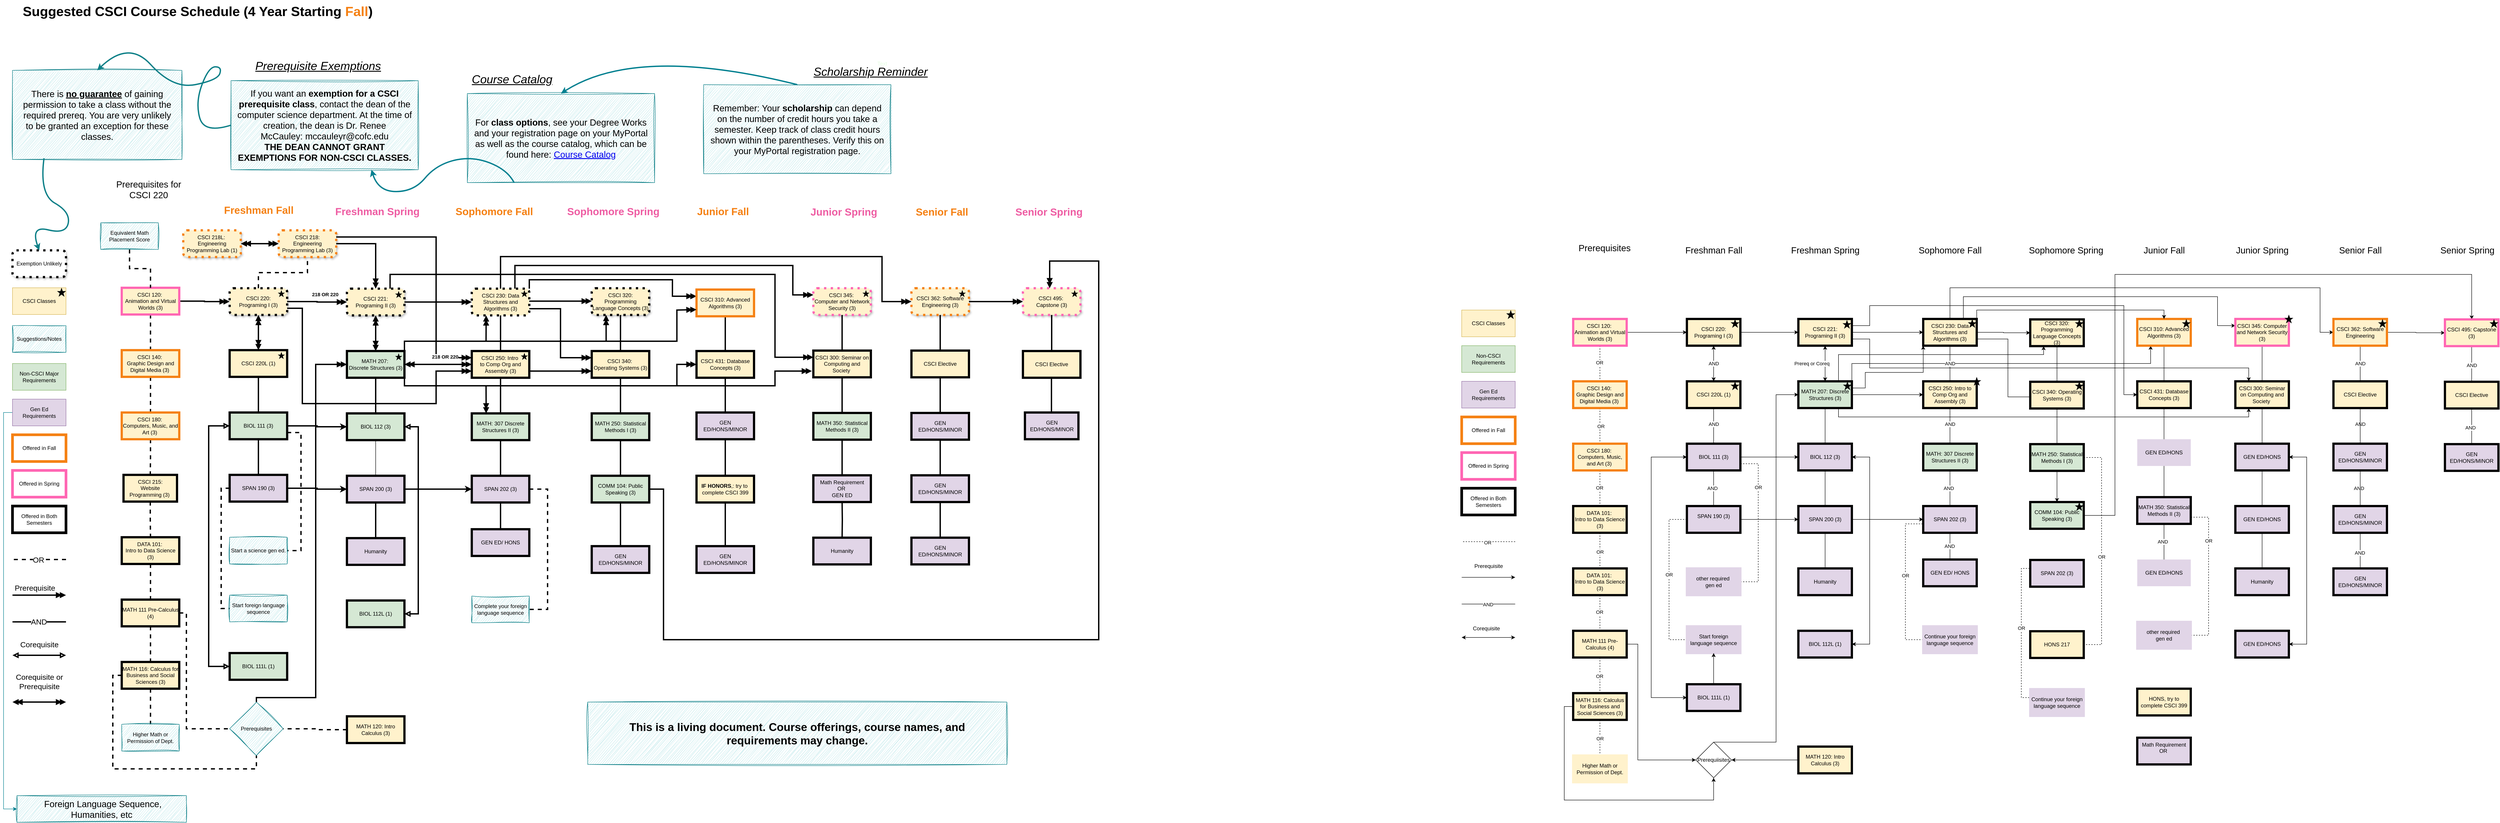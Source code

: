 <mxfile version="25.0.3" pages="7">
  <diagram name="4-year" id="zcuVRARnLTpf-eT5LmWI">
    <mxGraphModel dx="3065" dy="2065" grid="1" gridSize="10" guides="1" tooltips="1" connect="1" arrows="1" fold="1" page="1" pageScale="1" pageWidth="850" pageHeight="1100" math="0" shadow="0">
      <root>
        <mxCell id="0" />
        <mxCell id="1" parent="0" />
        <mxCell id="bCnr7pfyDfoHVdVC28fQ-1" value="CSCI Classes" style="rounded=0;whiteSpace=wrap;html=1;fillColor=#fff2cc;strokeColor=#d6b656;" parent="1" vertex="1">
          <mxGeometry x="1020" y="120" width="120" height="60" as="geometry" />
        </mxCell>
        <mxCell id="bCnr7pfyDfoHVdVC28fQ-2" value="Non-CSCI Requirements" style="rounded=0;whiteSpace=wrap;html=1;fillColor=#d5e8d4;strokeColor=#82b366;" parent="1" vertex="1">
          <mxGeometry x="1020" y="200" width="120" height="60" as="geometry" />
        </mxCell>
        <mxCell id="bCnr7pfyDfoHVdVC28fQ-3" value="Gen Ed Requirements" style="rounded=0;whiteSpace=wrap;html=1;fillColor=#e1d5e7;strokeColor=#9673a6;" parent="1" vertex="1">
          <mxGeometry x="1020" y="280" width="120" height="60" as="geometry" />
        </mxCell>
        <mxCell id="bCnr7pfyDfoHVdVC28fQ-6" value="" style="edgeStyle=orthogonalEdgeStyle;rounded=0;orthogonalLoop=1;jettySize=auto;html=1;endArrow=classic;endFill=1;startArrow=classic;startFill=1;" parent="1" source="bCnr7pfyDfoHVdVC28fQ-4" target="bCnr7pfyDfoHVdVC28fQ-5" edge="1">
          <mxGeometry relative="1" as="geometry" />
        </mxCell>
        <mxCell id="bCnr7pfyDfoHVdVC28fQ-45" value="AND" style="edgeLabel;html=1;align=center;verticalAlign=middle;resizable=0;points=[];" parent="bCnr7pfyDfoHVdVC28fQ-6" vertex="1" connectable="0">
          <mxGeometry x="0.024" relative="1" as="geometry">
            <mxPoint y="-1" as="offset" />
          </mxGeometry>
        </mxCell>
        <mxCell id="bCnr7pfyDfoHVdVC28fQ-8" value="" style="edgeStyle=orthogonalEdgeStyle;rounded=0;orthogonalLoop=1;jettySize=auto;html=1;endArrow=none;endFill=0;startArrow=classic;startFill=1;" parent="1" source="bCnr7pfyDfoHVdVC28fQ-4" target="bCnr7pfyDfoHVdVC28fQ-7" edge="1">
          <mxGeometry relative="1" as="geometry" />
        </mxCell>
        <mxCell id="bCnr7pfyDfoHVdVC28fQ-35" value="" style="edgeStyle=orthogonalEdgeStyle;rounded=0;orthogonalLoop=1;jettySize=auto;html=1;" parent="1" source="bCnr7pfyDfoHVdVC28fQ-4" target="bCnr7pfyDfoHVdVC28fQ-34" edge="1">
          <mxGeometry relative="1" as="geometry" />
        </mxCell>
        <mxCell id="bCnr7pfyDfoHVdVC28fQ-4" value="CSCI 220:&lt;div&gt;Programing I (3)&lt;/div&gt;" style="rounded=0;whiteSpace=wrap;html=1;fillColor=#fff2cc;strokeColor=#000000;strokeWidth=5;" parent="1" vertex="1">
          <mxGeometry x="1525" y="140" width="120" height="60" as="geometry" />
        </mxCell>
        <mxCell id="bCnr7pfyDfoHVdVC28fQ-37" value="" style="edgeStyle=orthogonalEdgeStyle;rounded=0;orthogonalLoop=1;jettySize=auto;html=1;endArrow=none;endFill=0;" parent="1" source="bCnr7pfyDfoHVdVC28fQ-5" target="bCnr7pfyDfoHVdVC28fQ-36" edge="1">
          <mxGeometry relative="1" as="geometry" />
        </mxCell>
        <mxCell id="bCnr7pfyDfoHVdVC28fQ-46" value="AND" style="edgeLabel;html=1;align=center;verticalAlign=middle;resizable=0;points=[];" parent="bCnr7pfyDfoHVdVC28fQ-37" vertex="1" connectable="0">
          <mxGeometry x="-0.092" relative="1" as="geometry">
            <mxPoint y="-1" as="offset" />
          </mxGeometry>
        </mxCell>
        <mxCell id="bCnr7pfyDfoHVdVC28fQ-5" value="CSCI 220L (1)" style="rounded=0;whiteSpace=wrap;html=1;fillColor=#fff2cc;strokeColor=#000000;strokeWidth=5;" parent="1" vertex="1">
          <mxGeometry x="1525" y="280" width="120" height="60" as="geometry" />
        </mxCell>
        <mxCell id="bCnr7pfyDfoHVdVC28fQ-10" value="" style="edgeStyle=orthogonalEdgeStyle;rounded=0;orthogonalLoop=1;jettySize=auto;html=1;endArrow=none;endFill=0;dashed=1;exitX=0.5;exitY=1;exitDx=0;exitDy=0;" parent="1" source="bCnr7pfyDfoHVdVC28fQ-7" target="bCnr7pfyDfoHVdVC28fQ-9" edge="1">
          <mxGeometry relative="1" as="geometry">
            <mxPoint x="1330" y="200" as="sourcePoint" />
          </mxGeometry>
        </mxCell>
        <mxCell id="bCnr7pfyDfoHVdVC28fQ-23" value="OR" style="edgeLabel;html=1;align=center;verticalAlign=middle;resizable=0;points=[];" parent="bCnr7pfyDfoHVdVC28fQ-10" vertex="1" connectable="0">
          <mxGeometry x="-0.062" y="-1" relative="1" as="geometry">
            <mxPoint as="offset" />
          </mxGeometry>
        </mxCell>
        <mxCell id="bCnr7pfyDfoHVdVC28fQ-7" value="CSCI 120:&amp;nbsp;&lt;div&gt;Animation and Virtual Worlds (3)&lt;/div&gt;" style="rounded=0;whiteSpace=wrap;html=1;fillColor=#fff2cc;strokeColor=#ff66b3;strokeWidth=5;" parent="1" vertex="1">
          <mxGeometry x="1270" y="140" width="120" height="60" as="geometry" />
        </mxCell>
        <mxCell id="bCnr7pfyDfoHVdVC28fQ-12" value="" style="edgeStyle=orthogonalEdgeStyle;rounded=0;orthogonalLoop=1;jettySize=auto;html=1;endArrow=none;endFill=0;startArrow=none;startFill=0;dashed=1;" parent="1" source="bCnr7pfyDfoHVdVC28fQ-9" target="bCnr7pfyDfoHVdVC28fQ-11" edge="1">
          <mxGeometry relative="1" as="geometry" />
        </mxCell>
        <mxCell id="bCnr7pfyDfoHVdVC28fQ-24" value="OR" style="edgeLabel;html=1;align=center;verticalAlign=middle;resizable=0;points=[];" parent="bCnr7pfyDfoHVdVC28fQ-12" vertex="1" connectable="0">
          <mxGeometry x="0.021" y="2" relative="1" as="geometry">
            <mxPoint as="offset" />
          </mxGeometry>
        </mxCell>
        <mxCell id="bCnr7pfyDfoHVdVC28fQ-9" value="&lt;div&gt;&lt;br&gt;&lt;/div&gt;CSCI 140:&amp;nbsp;&lt;div&gt;Graphic Design and Digital Media (3)&amp;nbsp;&lt;div&gt;&lt;br&gt;&lt;/div&gt;&lt;/div&gt;" style="rounded=0;whiteSpace=wrap;html=1;fillColor=#fff2cc;strokeColor=#f58114;strokeWidth=5;" parent="1" vertex="1">
          <mxGeometry x="1270" y="280" width="120" height="60" as="geometry" />
        </mxCell>
        <mxCell id="bCnr7pfyDfoHVdVC28fQ-14" value="" style="edgeStyle=orthogonalEdgeStyle;rounded=0;orthogonalLoop=1;jettySize=auto;html=1;endArrow=none;endFill=0;startArrow=none;startFill=0;dashed=1;" parent="1" source="bCnr7pfyDfoHVdVC28fQ-11" target="bCnr7pfyDfoHVdVC28fQ-13" edge="1">
          <mxGeometry relative="1" as="geometry" />
        </mxCell>
        <mxCell id="bCnr7pfyDfoHVdVC28fQ-26" value="OR" style="edgeLabel;html=1;align=center;verticalAlign=middle;resizable=0;points=[];" parent="bCnr7pfyDfoHVdVC28fQ-14" vertex="1" connectable="0">
          <mxGeometry x="-0.042" y="-1" relative="1" as="geometry">
            <mxPoint as="offset" />
          </mxGeometry>
        </mxCell>
        <mxCell id="bCnr7pfyDfoHVdVC28fQ-11" value="&lt;div&gt;&lt;br&gt;&lt;/div&gt;CSCI 180:&amp;nbsp;&lt;div&gt;&lt;span style=&quot;background-color: initial;&quot;&gt;Computers, Music, and Art (3)&amp;nbsp;&lt;/span&gt;&lt;div&gt;&lt;div&gt;&lt;br&gt;&lt;/div&gt;&lt;/div&gt;&lt;/div&gt;" style="rounded=0;whiteSpace=wrap;html=1;fillColor=#fff2cc;strokeColor=#f58114;strokeWidth=5;" parent="1" vertex="1">
          <mxGeometry x="1270" y="420" width="120" height="60" as="geometry" />
        </mxCell>
        <mxCell id="bCnr7pfyDfoHVdVC28fQ-16" value="" style="edgeStyle=orthogonalEdgeStyle;rounded=0;orthogonalLoop=1;jettySize=auto;html=1;endArrow=none;endFill=0;dashed=1;" parent="1" source="bCnr7pfyDfoHVdVC28fQ-13" target="bCnr7pfyDfoHVdVC28fQ-15" edge="1">
          <mxGeometry relative="1" as="geometry" />
        </mxCell>
        <mxCell id="bCnr7pfyDfoHVdVC28fQ-27" value="OR" style="edgeLabel;html=1;align=center;verticalAlign=middle;resizable=0;points=[];" parent="bCnr7pfyDfoHVdVC28fQ-16" vertex="1" connectable="0">
          <mxGeometry x="0.069" relative="1" as="geometry">
            <mxPoint as="offset" />
          </mxGeometry>
        </mxCell>
        <mxCell id="bCnr7pfyDfoHVdVC28fQ-13" value="&lt;div&gt;&lt;br&gt;&lt;/div&gt;CSCI 215:&lt;div&gt;&lt;span style=&quot;background-color: initial;&quot;&gt;Website Programming (3)&amp;nbsp;&lt;/span&gt;&lt;div&gt;&lt;div&gt;&lt;div&gt;&lt;br&gt;&lt;/div&gt;&lt;/div&gt;&lt;/div&gt;&lt;/div&gt;" style="rounded=0;whiteSpace=wrap;html=1;fillColor=#fff2cc;strokeColor=#000000;strokeWidth=5;" parent="1" vertex="1">
          <mxGeometry x="1270" y="560" width="120" height="60" as="geometry" />
        </mxCell>
        <mxCell id="bCnr7pfyDfoHVdVC28fQ-18" value="" style="edgeStyle=orthogonalEdgeStyle;rounded=0;orthogonalLoop=1;jettySize=auto;html=1;endArrow=none;endFill=0;startArrow=none;startFill=0;dashed=1;" parent="1" source="bCnr7pfyDfoHVdVC28fQ-15" target="bCnr7pfyDfoHVdVC28fQ-17" edge="1">
          <mxGeometry relative="1" as="geometry" />
        </mxCell>
        <mxCell id="bCnr7pfyDfoHVdVC28fQ-28" value="OR" style="edgeLabel;html=1;align=center;verticalAlign=middle;resizable=0;points=[];" parent="bCnr7pfyDfoHVdVC28fQ-18" vertex="1" connectable="0">
          <mxGeometry x="-0.047" y="-1" relative="1" as="geometry">
            <mxPoint as="offset" />
          </mxGeometry>
        </mxCell>
        <mxCell id="bCnr7pfyDfoHVdVC28fQ-15" value="&lt;div&gt;DATA 101:&amp;nbsp;&lt;/div&gt;&lt;div&gt;Intro to Data Science (3)&lt;/div&gt;" style="rounded=0;whiteSpace=wrap;html=1;fillColor=#fff2cc;strokeColor=#000000;strokeWidth=5;" parent="1" vertex="1">
          <mxGeometry x="1270" y="700" width="120" height="60" as="geometry" />
        </mxCell>
        <mxCell id="bCnr7pfyDfoHVdVC28fQ-20" value="" style="edgeStyle=orthogonalEdgeStyle;rounded=0;orthogonalLoop=1;jettySize=auto;html=1;endArrow=none;endFill=0;startArrow=none;startFill=0;dashed=1;" parent="1" source="bCnr7pfyDfoHVdVC28fQ-17" target="bCnr7pfyDfoHVdVC28fQ-19" edge="1">
          <mxGeometry relative="1" as="geometry" />
        </mxCell>
        <mxCell id="bCnr7pfyDfoHVdVC28fQ-29" value="OR" style="edgeLabel;html=1;align=center;verticalAlign=middle;resizable=0;points=[];" parent="bCnr7pfyDfoHVdVC28fQ-20" vertex="1" connectable="0">
          <mxGeometry x="0.036" y="-1" relative="1" as="geometry">
            <mxPoint as="offset" />
          </mxGeometry>
        </mxCell>
        <mxCell id="bCnr7pfyDfoHVdVC28fQ-82" style="edgeStyle=orthogonalEdgeStyle;rounded=0;orthogonalLoop=1;jettySize=auto;html=1;exitX=1;exitY=0.5;exitDx=0;exitDy=0;entryX=0;entryY=0.5;entryDx=0;entryDy=0;" parent="1" source="bCnr7pfyDfoHVdVC28fQ-17" target="bCnr7pfyDfoHVdVC28fQ-81" edge="1">
          <mxGeometry relative="1" as="geometry">
            <Array as="points">
              <mxPoint x="1415" y="870" />
              <mxPoint x="1415" y="1130" />
            </Array>
          </mxGeometry>
        </mxCell>
        <mxCell id="bCnr7pfyDfoHVdVC28fQ-17" value="&lt;div&gt;MATH 111 Pre-Calculus (4)&lt;/div&gt;" style="rounded=0;whiteSpace=wrap;html=1;fillColor=#fff2cc;strokeColor=#000000;strokeWidth=5;" parent="1" vertex="1">
          <mxGeometry x="1270" y="840" width="120" height="60" as="geometry" />
        </mxCell>
        <mxCell id="bCnr7pfyDfoHVdVC28fQ-22" value="" style="edgeStyle=orthogonalEdgeStyle;rounded=0;orthogonalLoop=1;jettySize=auto;html=1;endArrow=none;endFill=0;startArrow=none;startFill=0;dashed=1;" parent="1" source="bCnr7pfyDfoHVdVC28fQ-19" target="bCnr7pfyDfoHVdVC28fQ-21" edge="1">
          <mxGeometry relative="1" as="geometry" />
        </mxCell>
        <mxCell id="bCnr7pfyDfoHVdVC28fQ-30" value="OR" style="edgeLabel;html=1;align=center;verticalAlign=middle;resizable=0;points=[];" parent="bCnr7pfyDfoHVdVC28fQ-22" vertex="1" connectable="0">
          <mxGeometry x="0.036" relative="1" as="geometry">
            <mxPoint as="offset" />
          </mxGeometry>
        </mxCell>
        <mxCell id="bCnr7pfyDfoHVdVC28fQ-84" style="edgeStyle=orthogonalEdgeStyle;rounded=0;orthogonalLoop=1;jettySize=auto;html=1;exitX=0;exitY=0.5;exitDx=0;exitDy=0;entryX=0.5;entryY=1;entryDx=0;entryDy=0;" parent="1" source="bCnr7pfyDfoHVdVC28fQ-19" target="bCnr7pfyDfoHVdVC28fQ-81" edge="1">
          <mxGeometry relative="1" as="geometry">
            <Array as="points">
              <mxPoint x="1250" y="1010" />
              <mxPoint x="1250" y="1220" />
              <mxPoint x="1585" y="1220" />
            </Array>
          </mxGeometry>
        </mxCell>
        <mxCell id="bCnr7pfyDfoHVdVC28fQ-19" value="&lt;div&gt;MATH 116: Calculus for Business and Social Sciences (3)&lt;/div&gt;" style="rounded=0;whiteSpace=wrap;html=1;fillColor=#fff2cc;strokeColor=#000000;strokeWidth=5;" parent="1" vertex="1">
          <mxGeometry x="1270" y="980" width="120" height="60" as="geometry" />
        </mxCell>
        <mxCell id="bCnr7pfyDfoHVdVC28fQ-21" value="&lt;div&gt;Higher Math or Permission of Dept.&lt;/div&gt;" style="rounded=0;whiteSpace=wrap;html=1;fillColor=#fff2cc;strokeColor=#fff2cc;strokeWidth=5;" parent="1" vertex="1">
          <mxGeometry x="1270" y="1120" width="120" height="60" as="geometry" />
        </mxCell>
        <mxCell id="bCnr7pfyDfoHVdVC28fQ-31" value="Offered in Fall" style="rounded=0;whiteSpace=wrap;html=1;fillColor=#FFFFFF;strokeColor=#f58114;strokeWidth=6;" parent="1" vertex="1">
          <mxGeometry x="1020" y="360" width="120" height="60" as="geometry" />
        </mxCell>
        <mxCell id="bCnr7pfyDfoHVdVC28fQ-32" value="Offered in Spring" style="rounded=0;whiteSpace=wrap;html=1;fillColor=#FFFFFF;strokeColor=#FF66B3;strokeWidth=6;" parent="1" vertex="1">
          <mxGeometry x="1020" y="440" width="120" height="60" as="geometry" />
        </mxCell>
        <mxCell id="bCnr7pfyDfoHVdVC28fQ-33" value="Offered in Both Semesters" style="rounded=0;whiteSpace=wrap;html=1;fillColor=#FFFFFF;strokeColor=#000000;strokeWidth=6;" parent="1" vertex="1">
          <mxGeometry x="1020" y="520" width="120" height="60" as="geometry" />
        </mxCell>
        <mxCell id="bCnr7pfyDfoHVdVC28fQ-62" value="" style="edgeStyle=orthogonalEdgeStyle;rounded=0;orthogonalLoop=1;jettySize=auto;html=1;endArrow=classic;endFill=1;startArrow=classic;startFill=1;" parent="1" source="bCnr7pfyDfoHVdVC28fQ-34" target="bCnr7pfyDfoHVdVC28fQ-61" edge="1">
          <mxGeometry relative="1" as="geometry" />
        </mxCell>
        <mxCell id="ri-tmPWPxryGtJ4vowf--48" value="Prereq or Coreq" style="edgeLabel;html=1;align=center;verticalAlign=middle;resizable=0;points=[];" parent="bCnr7pfyDfoHVdVC28fQ-62" vertex="1" connectable="0">
          <mxGeometry x="-0.016" y="-2" relative="1" as="geometry">
            <mxPoint x="-28" as="offset" />
          </mxGeometry>
        </mxCell>
        <mxCell id="bCnr7pfyDfoHVdVC28fQ-89" value="" style="edgeStyle=orthogonalEdgeStyle;rounded=0;orthogonalLoop=1;jettySize=auto;html=1;entryX=0;entryY=0.5;entryDx=0;entryDy=0;" parent="1" source="bCnr7pfyDfoHVdVC28fQ-34" target="t-c1ALO8yagJZp4z_wl4-12" edge="1">
          <mxGeometry relative="1" as="geometry">
            <mxPoint x="1975" y="170.0" as="targetPoint" />
          </mxGeometry>
        </mxCell>
        <mxCell id="ri-tmPWPxryGtJ4vowf--42" style="edgeStyle=orthogonalEdgeStyle;rounded=0;orthogonalLoop=1;jettySize=auto;html=1;exitX=1;exitY=0.75;exitDx=0;exitDy=0;entryX=0.25;entryY=0;entryDx=0;entryDy=0;" parent="1" source="bCnr7pfyDfoHVdVC28fQ-34" target="muMMvT1lLihVZokBKciF-4" edge="1">
          <mxGeometry relative="1" as="geometry">
            <Array as="points">
              <mxPoint x="1935" y="185" />
              <mxPoint x="1935" y="250" />
              <mxPoint x="2785" y="250" />
            </Array>
          </mxGeometry>
        </mxCell>
        <mxCell id="bCnr7pfyDfoHVdVC28fQ-34" value="CSCI 221:&lt;div&gt;Programing II (3)&lt;/div&gt;" style="rounded=0;whiteSpace=wrap;html=1;fillColor=#fff2cc;strokeColor=#000000;strokeWidth=5;" parent="1" vertex="1">
          <mxGeometry x="1775" y="140" width="120" height="60" as="geometry" />
        </mxCell>
        <mxCell id="bCnr7pfyDfoHVdVC28fQ-39" value="" style="edgeStyle=orthogonalEdgeStyle;rounded=0;orthogonalLoop=1;jettySize=auto;html=1;endArrow=none;endFill=0;dashed=1;exitX=0;exitY=0.5;exitDx=0;exitDy=0;entryX=0;entryY=0.5;entryDx=0;entryDy=0;" parent="1" source="bCnr7pfyDfoHVdVC28fQ-47" target="bCnr7pfyDfoHVdVC28fQ-38" edge="1">
          <mxGeometry relative="1" as="geometry">
            <Array as="points">
              <mxPoint x="1485" y="590" />
              <mxPoint x="1485" y="860" />
            </Array>
          </mxGeometry>
        </mxCell>
        <mxCell id="bCnr7pfyDfoHVdVC28fQ-40" value="OR" style="edgeLabel;html=1;align=center;verticalAlign=middle;resizable=0;points=[];" parent="bCnr7pfyDfoHVdVC28fQ-39" vertex="1" connectable="0">
          <mxGeometry x="0.014" y="-3" relative="1" as="geometry">
            <mxPoint x="3" y="-14" as="offset" />
          </mxGeometry>
        </mxCell>
        <mxCell id="bCnr7pfyDfoHVdVC28fQ-48" value="" style="edgeStyle=orthogonalEdgeStyle;rounded=0;orthogonalLoop=1;jettySize=auto;html=1;endArrow=none;endFill=0;" parent="1" source="bCnr7pfyDfoHVdVC28fQ-36" target="bCnr7pfyDfoHVdVC28fQ-47" edge="1">
          <mxGeometry relative="1" as="geometry" />
        </mxCell>
        <mxCell id="bCnr7pfyDfoHVdVC28fQ-76" value="AND" style="edgeLabel;html=1;align=center;verticalAlign=middle;resizable=0;points=[];" parent="bCnr7pfyDfoHVdVC28fQ-48" vertex="1" connectable="0">
          <mxGeometry x="-0.003" y="-3" relative="1" as="geometry">
            <mxPoint as="offset" />
          </mxGeometry>
        </mxCell>
        <mxCell id="bCnr7pfyDfoHVdVC28fQ-50" value="" style="edgeStyle=orthogonalEdgeStyle;rounded=0;orthogonalLoop=1;jettySize=auto;html=1;dashed=1;endArrow=none;endFill=0;entryX=1;entryY=0.5;entryDx=0;entryDy=0;exitX=1;exitY=0.75;exitDx=0;exitDy=0;" parent="1" source="bCnr7pfyDfoHVdVC28fQ-36" target="bCnr7pfyDfoHVdVC28fQ-49" edge="1">
          <mxGeometry relative="1" as="geometry">
            <Array as="points">
              <mxPoint x="1685" y="465" />
              <mxPoint x="1685" y="730" />
            </Array>
          </mxGeometry>
        </mxCell>
        <mxCell id="bCnr7pfyDfoHVdVC28fQ-51" value="OR" style="edgeLabel;html=1;align=center;verticalAlign=middle;resizable=0;points=[];" parent="bCnr7pfyDfoHVdVC28fQ-50" vertex="1" connectable="0">
          <mxGeometry x="-0.025" y="-2" relative="1" as="geometry">
            <mxPoint x="2" y="-75" as="offset" />
          </mxGeometry>
        </mxCell>
        <mxCell id="bCnr7pfyDfoHVdVC28fQ-72" style="edgeStyle=orthogonalEdgeStyle;rounded=0;orthogonalLoop=1;jettySize=auto;html=1;exitX=1;exitY=0.5;exitDx=0;exitDy=0;entryX=0;entryY=0.5;entryDx=0;entryDy=0;" parent="1" source="bCnr7pfyDfoHVdVC28fQ-36" target="bCnr7pfyDfoHVdVC28fQ-63" edge="1">
          <mxGeometry relative="1" as="geometry" />
        </mxCell>
        <mxCell id="bCnr7pfyDfoHVdVC28fQ-75" value="" style="edgeStyle=orthogonalEdgeStyle;rounded=0;orthogonalLoop=1;jettySize=auto;html=1;entryX=0;entryY=0.5;entryDx=0;entryDy=0;startArrow=classic;startFill=1;" parent="1" source="bCnr7pfyDfoHVdVC28fQ-36" target="bCnr7pfyDfoHVdVC28fQ-74" edge="1">
          <mxGeometry relative="1" as="geometry">
            <Array as="points">
              <mxPoint x="1445" y="450" />
              <mxPoint x="1445" y="990" />
            </Array>
          </mxGeometry>
        </mxCell>
        <mxCell id="bCnr7pfyDfoHVdVC28fQ-36" value="BIOL 111 (3)" style="rounded=0;whiteSpace=wrap;html=1;fillColor=#e1d5e7;strokeColor=#000000;strokeWidth=5;gradientColor=none;" parent="1" vertex="1">
          <mxGeometry x="1525" y="420" width="120" height="60" as="geometry" />
        </mxCell>
        <mxCell id="bCnr7pfyDfoHVdVC28fQ-38" value="&lt;div&gt;Start foreign language sequence&lt;/div&gt;" style="rounded=0;whiteSpace=wrap;html=1;fillColor=#e1d5e7;strokeColor=#e1d5e7;strokeWidth=5;" parent="1" vertex="1">
          <mxGeometry x="1525" y="830" width="120" height="60" as="geometry" />
        </mxCell>
        <mxCell id="bCnr7pfyDfoHVdVC28fQ-41" value="&lt;div&gt;DATA 101:&amp;nbsp;&lt;/div&gt;&lt;div&gt;Intro to Data Science (3)&lt;/div&gt;" style="rounded=0;whiteSpace=wrap;html=1;fillColor=#fff2cc;strokeColor=#000000;strokeWidth=5;" parent="1" vertex="1">
          <mxGeometry x="1270" y="560" width="120" height="60" as="geometry" />
        </mxCell>
        <mxCell id="bCnr7pfyDfoHVdVC28fQ-71" style="edgeStyle=orthogonalEdgeStyle;rounded=0;orthogonalLoop=1;jettySize=auto;html=1;exitX=1;exitY=0.5;exitDx=0;exitDy=0;" parent="1" source="bCnr7pfyDfoHVdVC28fQ-47" target="bCnr7pfyDfoHVdVC28fQ-65" edge="1">
          <mxGeometry relative="1" as="geometry" />
        </mxCell>
        <mxCell id="bCnr7pfyDfoHVdVC28fQ-47" value="SPAN 190 (3)&lt;div&gt;&lt;br&gt;&lt;/div&gt;" style="rounded=0;whiteSpace=wrap;html=1;fillColor=#e1d5e7;strokeColor=#000000;strokeWidth=5;gradientColor=none;" parent="1" vertex="1">
          <mxGeometry x="1525" y="560" width="120" height="60" as="geometry" />
        </mxCell>
        <mxCell id="bCnr7pfyDfoHVdVC28fQ-49" value="other required&amp;nbsp;&lt;div&gt;gen ed&lt;/div&gt;" style="rounded=0;whiteSpace=wrap;html=1;fillColor=#e1d5e7;strokeColor=#e1d5e7;strokeWidth=5;gradientColor=none;" parent="1" vertex="1">
          <mxGeometry x="1525" y="700" width="120" height="60" as="geometry" />
        </mxCell>
        <mxCell id="bCnr7pfyDfoHVdVC28fQ-52" value="" style="endArrow=none;html=1;rounded=0;dashed=1;" parent="1" edge="1">
          <mxGeometry width="50" height="50" relative="1" as="geometry">
            <mxPoint x="1140" y="640" as="sourcePoint" />
            <mxPoint x="1020" y="640" as="targetPoint" />
          </mxGeometry>
        </mxCell>
        <mxCell id="bCnr7pfyDfoHVdVC28fQ-53" value="OR" style="edgeLabel;html=1;align=center;verticalAlign=middle;resizable=0;points=[];" parent="bCnr7pfyDfoHVdVC28fQ-52" vertex="1" connectable="0">
          <mxGeometry x="0.044" y="2" relative="1" as="geometry">
            <mxPoint as="offset" />
          </mxGeometry>
        </mxCell>
        <mxCell id="bCnr7pfyDfoHVdVC28fQ-54" value="" style="endArrow=classic;html=1;rounded=0;" parent="1" edge="1">
          <mxGeometry width="50" height="50" relative="1" as="geometry">
            <mxPoint x="1020" y="720" as="sourcePoint" />
            <mxPoint x="1140" y="720" as="targetPoint" />
          </mxGeometry>
        </mxCell>
        <mxCell id="bCnr7pfyDfoHVdVC28fQ-55" value="Prerequisite" style="text;html=1;align=center;verticalAlign=middle;resizable=0;points=[];autosize=1;strokeColor=none;fillColor=none;" parent="1" vertex="1">
          <mxGeometry x="1035" y="680" width="90" height="30" as="geometry" />
        </mxCell>
        <mxCell id="bCnr7pfyDfoHVdVC28fQ-56" value="" style="endArrow=none;html=1;rounded=0;endFill=0;" parent="1" edge="1">
          <mxGeometry width="50" height="50" relative="1" as="geometry">
            <mxPoint x="1020" y="780" as="sourcePoint" />
            <mxPoint x="1140" y="780" as="targetPoint" />
          </mxGeometry>
        </mxCell>
        <mxCell id="bCnr7pfyDfoHVdVC28fQ-57" value="AND" style="edgeLabel;html=1;align=center;verticalAlign=middle;resizable=0;points=[];" parent="bCnr7pfyDfoHVdVC28fQ-56" vertex="1" connectable="0">
          <mxGeometry x="-0.029" y="-1" relative="1" as="geometry">
            <mxPoint as="offset" />
          </mxGeometry>
        </mxCell>
        <mxCell id="bCnr7pfyDfoHVdVC28fQ-58" value="&lt;font style=&quot;font-size: 20px;&quot;&gt;Freshman Fall&lt;/font&gt;" style="text;html=1;align=center;verticalAlign=middle;resizable=0;points=[];autosize=1;strokeColor=none;fillColor=none;" parent="1" vertex="1">
          <mxGeometry x="1510" y="-35" width="150" height="40" as="geometry" />
        </mxCell>
        <mxCell id="bCnr7pfyDfoHVdVC28fQ-59" value="&lt;font style=&quot;font-size: 20px;&quot;&gt;Freshman Spring&lt;/font&gt;" style="text;html=1;align=center;verticalAlign=middle;resizable=0;points=[];autosize=1;strokeColor=none;fillColor=none;" parent="1" vertex="1">
          <mxGeometry x="1745" y="-35" width="180" height="40" as="geometry" />
        </mxCell>
        <mxCell id="bCnr7pfyDfoHVdVC28fQ-64" value="" style="edgeStyle=orthogonalEdgeStyle;rounded=0;orthogonalLoop=1;jettySize=auto;html=1;endArrow=none;endFill=0;" parent="1" source="bCnr7pfyDfoHVdVC28fQ-61" target="bCnr7pfyDfoHVdVC28fQ-63" edge="1">
          <mxGeometry relative="1" as="geometry" />
        </mxCell>
        <mxCell id="eBeYvlFBTuaAsMar8l43-3" style="edgeStyle=orthogonalEdgeStyle;rounded=0;orthogonalLoop=1;jettySize=auto;html=1;exitX=1;exitY=0.5;exitDx=0;exitDy=0;entryX=0;entryY=0.5;entryDx=0;entryDy=0;" parent="1" source="bCnr7pfyDfoHVdVC28fQ-61" target="t-c1ALO8yagJZp4z_wl4-15" edge="1">
          <mxGeometry relative="1" as="geometry">
            <Array as="points" />
          </mxGeometry>
        </mxCell>
        <mxCell id="ri-tmPWPxryGtJ4vowf--43" style="edgeStyle=orthogonalEdgeStyle;rounded=0;orthogonalLoop=1;jettySize=auto;html=1;exitX=0.75;exitY=1;exitDx=0;exitDy=0;entryX=0.25;entryY=1;entryDx=0;entryDy=0;" parent="1" source="bCnr7pfyDfoHVdVC28fQ-61" target="muMMvT1lLihVZokBKciF-4" edge="1">
          <mxGeometry relative="1" as="geometry" />
        </mxCell>
        <mxCell id="ri-tmPWPxryGtJ4vowf--44" style="edgeStyle=orthogonalEdgeStyle;rounded=0;orthogonalLoop=1;jettySize=auto;html=1;exitX=0.75;exitY=0;exitDx=0;exitDy=0;entryX=0.25;entryY=1;entryDx=0;entryDy=0;" parent="1" source="bCnr7pfyDfoHVdVC28fQ-61" target="t-c1ALO8yagJZp4z_wl4-38" edge="1">
          <mxGeometry relative="1" as="geometry">
            <Array as="points">
              <mxPoint x="1865" y="220" />
              <mxPoint x="2325" y="220" />
            </Array>
          </mxGeometry>
        </mxCell>
        <mxCell id="ri-tmPWPxryGtJ4vowf--46" style="edgeStyle=orthogonalEdgeStyle;rounded=0;orthogonalLoop=1;jettySize=auto;html=1;exitX=1;exitY=0;exitDx=0;exitDy=0;entryX=0.25;entryY=1;entryDx=0;entryDy=0;" parent="1" source="bCnr7pfyDfoHVdVC28fQ-61" target="MaT83BAnthfiEm2aGspR-4" edge="1">
          <mxGeometry relative="1" as="geometry" />
        </mxCell>
        <mxCell id="ri-tmPWPxryGtJ4vowf--47" style="edgeStyle=orthogonalEdgeStyle;rounded=0;orthogonalLoop=1;jettySize=auto;html=1;exitX=1;exitY=0.25;exitDx=0;exitDy=0;entryX=0;entryY=1;entryDx=0;entryDy=0;" parent="1" source="bCnr7pfyDfoHVdVC28fQ-61" target="t-c1ALO8yagJZp4z_wl4-12" edge="1">
          <mxGeometry relative="1" as="geometry">
            <Array as="points">
              <mxPoint x="1925" y="295" />
              <mxPoint x="1925" y="260" />
              <mxPoint x="2055" y="260" />
            </Array>
          </mxGeometry>
        </mxCell>
        <mxCell id="bCnr7pfyDfoHVdVC28fQ-61" value="MATH 207: Discrete Structures (3)" style="rounded=0;whiteSpace=wrap;html=1;fillColor=#d5e8d4;strokeColor=#000000;strokeWidth=5;" parent="1" vertex="1">
          <mxGeometry x="1775" y="280" width="120" height="60" as="geometry" />
        </mxCell>
        <mxCell id="bCnr7pfyDfoHVdVC28fQ-66" value="" style="edgeStyle=orthogonalEdgeStyle;rounded=0;orthogonalLoop=1;jettySize=auto;html=1;endArrow=none;endFill=0;" parent="1" source="bCnr7pfyDfoHVdVC28fQ-63" target="bCnr7pfyDfoHVdVC28fQ-65" edge="1">
          <mxGeometry relative="1" as="geometry" />
        </mxCell>
        <mxCell id="bCnr7pfyDfoHVdVC28fQ-78" value="" style="edgeStyle=orthogonalEdgeStyle;rounded=0;orthogonalLoop=1;jettySize=auto;html=1;startArrow=classic;startFill=1;" parent="1" source="bCnr7pfyDfoHVdVC28fQ-63" target="bCnr7pfyDfoHVdVC28fQ-77" edge="1">
          <mxGeometry relative="1" as="geometry">
            <Array as="points">
              <mxPoint x="1935" y="450" />
              <mxPoint x="1935" y="870" />
            </Array>
          </mxGeometry>
        </mxCell>
        <mxCell id="bCnr7pfyDfoHVdVC28fQ-63" value="BIOL 112 (3)" style="rounded=0;whiteSpace=wrap;html=1;fillColor=#e1d5e7;strokeColor=#000000;strokeWidth=5;" parent="1" vertex="1">
          <mxGeometry x="1775" y="420" width="120" height="60" as="geometry" />
        </mxCell>
        <mxCell id="bCnr7pfyDfoHVdVC28fQ-68" value="" style="edgeStyle=orthogonalEdgeStyle;rounded=0;orthogonalLoop=1;jettySize=auto;html=1;endArrow=none;endFill=0;" parent="1" source="bCnr7pfyDfoHVdVC28fQ-65" target="bCnr7pfyDfoHVdVC28fQ-67" edge="1">
          <mxGeometry relative="1" as="geometry" />
        </mxCell>
        <mxCell id="eBeYvlFBTuaAsMar8l43-4" style="edgeStyle=orthogonalEdgeStyle;rounded=0;orthogonalLoop=1;jettySize=auto;html=1;exitX=1;exitY=0.5;exitDx=0;exitDy=0;" parent="1" source="bCnr7pfyDfoHVdVC28fQ-65" target="t-c1ALO8yagJZp4z_wl4-36" edge="1">
          <mxGeometry relative="1" as="geometry" />
        </mxCell>
        <mxCell id="bCnr7pfyDfoHVdVC28fQ-65" value="SPAN 200 (3)" style="rounded=0;whiteSpace=wrap;html=1;fillColor=#e1d5e7;strokeColor=#000000;strokeWidth=5;" parent="1" vertex="1">
          <mxGeometry x="1775" y="560" width="120" height="60" as="geometry" />
        </mxCell>
        <mxCell id="bCnr7pfyDfoHVdVC28fQ-67" value="Humanity" style="rounded=0;whiteSpace=wrap;html=1;fillColor=#e1d5e7;strokeColor=#000000;strokeWidth=5;" parent="1" vertex="1">
          <mxGeometry x="1775" y="700" width="120" height="60" as="geometry" />
        </mxCell>
        <mxCell id="bCnr7pfyDfoHVdVC28fQ-69" value="" style="endArrow=classic;startArrow=classic;html=1;rounded=0;" parent="1" edge="1">
          <mxGeometry width="50" height="50" relative="1" as="geometry">
            <mxPoint x="1020" y="855" as="sourcePoint" />
            <mxPoint x="1140" y="855" as="targetPoint" />
          </mxGeometry>
        </mxCell>
        <mxCell id="bCnr7pfyDfoHVdVC28fQ-70" value="Corequisite" style="text;html=1;align=center;verticalAlign=middle;resizable=0;points=[];autosize=1;strokeColor=none;fillColor=none;" parent="1" vertex="1">
          <mxGeometry x="1035" y="820" width="80" height="30" as="geometry" />
        </mxCell>
        <mxCell id="bCnr7pfyDfoHVdVC28fQ-83" value="" style="edgeStyle=orthogonalEdgeStyle;rounded=0;orthogonalLoop=1;jettySize=auto;html=1;" parent="1" source="bCnr7pfyDfoHVdVC28fQ-74" target="bCnr7pfyDfoHVdVC28fQ-38" edge="1">
          <mxGeometry relative="1" as="geometry" />
        </mxCell>
        <mxCell id="bCnr7pfyDfoHVdVC28fQ-74" value="BIOL 111L (1)" style="rounded=0;whiteSpace=wrap;html=1;fillColor=#e1d5e7;strokeColor=#000000;strokeWidth=5;gradientColor=none;" parent="1" vertex="1">
          <mxGeometry x="1525" y="960" width="120" height="60" as="geometry" />
        </mxCell>
        <mxCell id="bCnr7pfyDfoHVdVC28fQ-77" value="BIOL 112L (1)" style="rounded=0;whiteSpace=wrap;html=1;fillColor=#e1d5e7;strokeColor=#000000;strokeWidth=5;" parent="1" vertex="1">
          <mxGeometry x="1775" y="840" width="120" height="60" as="geometry" />
        </mxCell>
        <mxCell id="bCnr7pfyDfoHVdVC28fQ-87" style="edgeStyle=orthogonalEdgeStyle;rounded=0;orthogonalLoop=1;jettySize=auto;html=1;exitX=0.5;exitY=0;exitDx=0;exitDy=0;entryX=0;entryY=0.5;entryDx=0;entryDy=0;" parent="1" source="bCnr7pfyDfoHVdVC28fQ-81" target="bCnr7pfyDfoHVdVC28fQ-61" edge="1">
          <mxGeometry relative="1" as="geometry">
            <Array as="points">
              <mxPoint x="1725" y="1090" />
              <mxPoint x="1725" y="310" />
            </Array>
          </mxGeometry>
        </mxCell>
        <mxCell id="bCnr7pfyDfoHVdVC28fQ-81" value="Prerequiisites" style="rhombus;whiteSpace=wrap;html=1;" parent="1" vertex="1">
          <mxGeometry x="1545" y="1090" width="80" height="80" as="geometry" />
        </mxCell>
        <mxCell id="bCnr7pfyDfoHVdVC28fQ-86" style="edgeStyle=orthogonalEdgeStyle;rounded=0;orthogonalLoop=1;jettySize=auto;html=1;exitX=0;exitY=0.5;exitDx=0;exitDy=0;entryX=1;entryY=0.5;entryDx=0;entryDy=0;" parent="1" source="bCnr7pfyDfoHVdVC28fQ-85" target="bCnr7pfyDfoHVdVC28fQ-81" edge="1">
          <mxGeometry relative="1" as="geometry" />
        </mxCell>
        <mxCell id="bCnr7pfyDfoHVdVC28fQ-85" value="&lt;div&gt;MATH 120: Intro Calculus (3)&lt;/div&gt;" style="rounded=0;whiteSpace=wrap;html=1;fillColor=#fff2cc;strokeColor=#000000;strokeWidth=5;" parent="1" vertex="1">
          <mxGeometry x="1775" y="1100" width="120" height="60" as="geometry" />
        </mxCell>
        <mxCell id="bCnr7pfyDfoHVdVC28fQ-90" value="Math Requirement&lt;div&gt;OR&amp;nbsp;&lt;/div&gt;&lt;div&gt;&lt;br&gt;&lt;/div&gt;" style="rounded=0;whiteSpace=wrap;html=1;fillColor=#e1d5e7;strokeColor=#000000;strokeWidth=5;gradientColor=none;" parent="1" vertex="1">
          <mxGeometry x="2535" y="1080" width="120" height="60" as="geometry" />
        </mxCell>
        <mxCell id="OaeeE0Z_AWOOtpRzRQRE-1" value="" style="html=1;dashed=0;aspect=fixed;verticalLabelPosition=bottom;verticalAlign=top;align=center;shape=mxgraph.gmdl.star;strokeColor=none;fillColor=#000000;shadow=0;sketch=0;" parent="1" vertex="1">
          <mxGeometry x="1120" y="120" width="20" height="20" as="geometry" />
        </mxCell>
        <mxCell id="MaT83BAnthfiEm2aGspR-1" value="" style="edgeStyle=orthogonalEdgeStyle;rounded=0;orthogonalLoop=1;jettySize=auto;html=1;endArrow=none;endFill=0;startArrow=none;startFill=0;" parent="1" source="MaT83BAnthfiEm2aGspR-4" target="MaT83BAnthfiEm2aGspR-6" edge="1">
          <mxGeometry relative="1" as="geometry" />
        </mxCell>
        <mxCell id="MaT83BAnthfiEm2aGspR-4" value="CSCI 310: Advanced Algorithms (3)" style="rounded=0;whiteSpace=wrap;html=1;fillColor=#fff2cc;strokeColor=#f58114;strokeWidth=5;" parent="1" vertex="1">
          <mxGeometry x="2535" y="140" width="120" height="60" as="geometry" />
        </mxCell>
        <mxCell id="MaT83BAnthfiEm2aGspR-5" style="edgeStyle=orthogonalEdgeStyle;rounded=0;orthogonalLoop=1;jettySize=auto;html=1;exitX=0.5;exitY=1;exitDx=0;exitDy=0;entryX=0.5;entryY=0;entryDx=0;entryDy=0;endArrow=none;endFill=0;" parent="1" source="MaT83BAnthfiEm2aGspR-6" target="MaT83BAnthfiEm2aGspR-12" edge="1">
          <mxGeometry relative="1" as="geometry" />
        </mxCell>
        <mxCell id="MaT83BAnthfiEm2aGspR-6" value="CSCI 431: Database Concepts (3)" style="rounded=0;whiteSpace=wrap;html=1;fillColor=#fff2cc;strokeColor=#000000;strokeWidth=5;" parent="1" vertex="1">
          <mxGeometry x="2535" y="280" width="120" height="60" as="geometry" />
        </mxCell>
        <mxCell id="MaT83BAnthfiEm2aGspR-9" value="HONS, try to complete CSCI 399" style="rounded=0;whiteSpace=wrap;html=1;fillColor=#fff2cc;strokeColor=#000000;strokeWidth=5;" parent="1" vertex="1">
          <mxGeometry x="2535" y="970" width="120" height="60" as="geometry" />
        </mxCell>
        <mxCell id="MaT83BAnthfiEm2aGspR-11" style="edgeStyle=orthogonalEdgeStyle;rounded=0;orthogonalLoop=1;jettySize=auto;html=1;exitX=0.5;exitY=1;exitDx=0;exitDy=0;entryX=0.5;entryY=0;entryDx=0;entryDy=0;endArrow=none;endFill=0;" parent="1" source="MaT83BAnthfiEm2aGspR-12" target="MaT83BAnthfiEm2aGspR-17" edge="1">
          <mxGeometry relative="1" as="geometry" />
        </mxCell>
        <mxCell id="MaT83BAnthfiEm2aGspR-12" value="GEN ED/HONS" style="rounded=0;whiteSpace=wrap;html=1;fillColor=#e1d5e7;strokeColor=none;strokeWidth=5;gradientColor=none;" parent="1" vertex="1">
          <mxGeometry x="2535" y="410" width="120" height="60" as="geometry" />
        </mxCell>
        <mxCell id="MaT83BAnthfiEm2aGspR-13" value="" style="edgeStyle=orthogonalEdgeStyle;rounded=0;orthogonalLoop=1;jettySize=auto;html=1;endArrow=none;endFill=0;" parent="1" source="MaT83BAnthfiEm2aGspR-17" target="MaT83BAnthfiEm2aGspR-18" edge="1">
          <mxGeometry relative="1" as="geometry" />
        </mxCell>
        <mxCell id="MaT83BAnthfiEm2aGspR-14" value="AND" style="edgeLabel;html=1;align=center;verticalAlign=middle;resizable=0;points=[];" parent="MaT83BAnthfiEm2aGspR-13" vertex="1" connectable="0">
          <mxGeometry x="-0.003" y="-3" relative="1" as="geometry">
            <mxPoint as="offset" />
          </mxGeometry>
        </mxCell>
        <mxCell id="MaT83BAnthfiEm2aGspR-15" value="" style="edgeStyle=orthogonalEdgeStyle;rounded=0;orthogonalLoop=1;jettySize=auto;html=1;dashed=1;endArrow=none;endFill=0;entryX=1;entryY=0.5;entryDx=0;entryDy=0;exitX=1;exitY=0.75;exitDx=0;exitDy=0;" parent="1" source="MaT83BAnthfiEm2aGspR-17" target="MaT83BAnthfiEm2aGspR-19" edge="1">
          <mxGeometry relative="1" as="geometry">
            <Array as="points">
              <mxPoint x="2695" y="585" />
              <mxPoint x="2695" y="850" />
            </Array>
          </mxGeometry>
        </mxCell>
        <mxCell id="MaT83BAnthfiEm2aGspR-16" value="OR" style="edgeLabel;html=1;align=center;verticalAlign=middle;resizable=0;points=[];" parent="MaT83BAnthfiEm2aGspR-15" vertex="1" connectable="0">
          <mxGeometry x="-0.025" y="-2" relative="1" as="geometry">
            <mxPoint x="2" y="-75" as="offset" />
          </mxGeometry>
        </mxCell>
        <mxCell id="MaT83BAnthfiEm2aGspR-17" value="MATH 350: Statistical Methods II (3)" style="rounded=0;whiteSpace=wrap;html=1;fillColor=#e1d5e7;strokeColor=#000000;strokeWidth=5;gradientColor=none;" parent="1" vertex="1">
          <mxGeometry x="2535" y="540" width="120" height="60" as="geometry" />
        </mxCell>
        <mxCell id="MaT83BAnthfiEm2aGspR-18" value="&lt;div&gt;GEN ED/HONS&lt;/div&gt;" style="rounded=0;whiteSpace=wrap;html=1;fillColor=#e1d5e7;strokeColor=none;strokeWidth=5;gradientColor=none;" parent="1" vertex="1">
          <mxGeometry x="2535" y="680" width="120" height="60" as="geometry" />
        </mxCell>
        <mxCell id="MaT83BAnthfiEm2aGspR-19" value="other required&amp;nbsp;&lt;div&gt;gen ed&lt;/div&gt;" style="rounded=0;whiteSpace=wrap;html=1;fillColor=#e1d5e7;strokeColor=#e1d5e7;strokeWidth=5;gradientColor=none;" parent="1" vertex="1">
          <mxGeometry x="2535" y="820" width="120" height="60" as="geometry" />
        </mxCell>
        <mxCell id="MaT83BAnthfiEm2aGspR-20" style="edgeStyle=orthogonalEdgeStyle;rounded=0;orthogonalLoop=1;jettySize=auto;html=1;exitX=1;exitY=0.25;exitDx=0;exitDy=0;entryX=0;entryY=0.5;entryDx=0;entryDy=0;" parent="1" source="bCnr7pfyDfoHVdVC28fQ-34" target="MaT83BAnthfiEm2aGspR-6" edge="1">
          <mxGeometry relative="1" as="geometry">
            <mxPoint x="2320" y="310" as="sourcePoint" />
            <Array as="points">
              <mxPoint x="1935" y="155" />
              <mxPoint x="1935" y="110" />
              <mxPoint x="2505" y="110" />
              <mxPoint x="2505" y="310" />
            </Array>
          </mxGeometry>
        </mxCell>
        <mxCell id="t-c1ALO8yagJZp4z_wl4-1" value="" style="edgeStyle=orthogonalEdgeStyle;rounded=0;orthogonalLoop=1;jettySize=auto;html=1;endArrow=none;endFill=0;dashed=1;exitX=0;exitY=0.5;exitDx=0;exitDy=0;entryX=0;entryY=0.5;entryDx=0;entryDy=0;" parent="1" source="t-c1ALO8yagJZp4z_wl4-4" target="t-c1ALO8yagJZp4z_wl4-3" edge="1">
          <mxGeometry relative="1" as="geometry">
            <Array as="points">
              <mxPoint x="2275" y="700" />
              <mxPoint x="2275" y="990" />
            </Array>
          </mxGeometry>
        </mxCell>
        <mxCell id="t-c1ALO8yagJZp4z_wl4-2" value="OR" style="edgeLabel;html=1;align=center;verticalAlign=middle;resizable=0;points=[];" parent="t-c1ALO8yagJZp4z_wl4-1" vertex="1" connectable="0">
          <mxGeometry x="0.014" y="-3" relative="1" as="geometry">
            <mxPoint x="3" y="-14" as="offset" />
          </mxGeometry>
        </mxCell>
        <mxCell id="t-c1ALO8yagJZp4z_wl4-3" value="&lt;div&gt;Continue your foreign language sequence&lt;/div&gt;" style="rounded=0;whiteSpace=wrap;html=1;fillColor=#e1d5e7;strokeColor=#e1d5e7;strokeWidth=5;" parent="1" vertex="1">
          <mxGeometry x="2295" y="971" width="120" height="60" as="geometry" />
        </mxCell>
        <mxCell id="t-c1ALO8yagJZp4z_wl4-4" value="&lt;div&gt;SPAN 202 (3)&lt;/div&gt;" style="rounded=0;whiteSpace=wrap;html=1;fillColor=#e1d5e7;strokeColor=#000000;strokeWidth=5;gradientColor=none;" parent="1" vertex="1">
          <mxGeometry x="2295" y="681" width="120" height="60" as="geometry" />
        </mxCell>
        <mxCell id="ri-tmPWPxryGtJ4vowf--35" style="edgeStyle=orthogonalEdgeStyle;rounded=0;orthogonalLoop=1;jettySize=auto;html=1;exitX=1;exitY=0.5;exitDx=0;exitDy=0;entryX=0.5;entryY=0;entryDx=0;entryDy=0;" parent="1" source="t-c1ALO8yagJZp4z_wl4-6" target="ri-tmPWPxryGtJ4vowf--17" edge="1">
          <mxGeometry relative="1" as="geometry">
            <Array as="points">
              <mxPoint x="2485" y="581" />
              <mxPoint x="2485" y="40" />
              <mxPoint x="3285" y="40" />
            </Array>
          </mxGeometry>
        </mxCell>
        <mxCell id="t-c1ALO8yagJZp4z_wl4-6" value="COMM 104: Public Speaking (3)" style="rounded=0;whiteSpace=wrap;html=1;fillColor=#d5e8d4;strokeColor=#000000;strokeWidth=5;" parent="1" vertex="1">
          <mxGeometry x="2295" y="551" width="120" height="60" as="geometry" />
        </mxCell>
        <mxCell id="t-c1ALO8yagJZp4z_wl4-7" value="" style="edgeStyle=orthogonalEdgeStyle;rounded=0;orthogonalLoop=1;jettySize=auto;html=1;endArrow=none;endFill=0;startArrow=none;startFill=0;" parent="1" source="t-c1ALO8yagJZp4z_wl4-12" target="t-c1ALO8yagJZp4z_wl4-15" edge="1">
          <mxGeometry relative="1" as="geometry" />
        </mxCell>
        <mxCell id="t-c1ALO8yagJZp4z_wl4-8" value="AND" style="edgeLabel;html=1;align=center;verticalAlign=middle;resizable=0;points=[];" parent="t-c1ALO8yagJZp4z_wl4-7" vertex="1" connectable="0">
          <mxGeometry x="0.024" relative="1" as="geometry">
            <mxPoint y="-1" as="offset" />
          </mxGeometry>
        </mxCell>
        <mxCell id="t-c1ALO8yagJZp4z_wl4-10" style="edgeStyle=orthogonalEdgeStyle;rounded=0;orthogonalLoop=1;jettySize=auto;html=1;exitX=1;exitY=0.5;exitDx=0;exitDy=0;" parent="1" source="t-c1ALO8yagJZp4z_wl4-12" target="t-c1ALO8yagJZp4z_wl4-38" edge="1">
          <mxGeometry relative="1" as="geometry" />
        </mxCell>
        <mxCell id="t-c1ALO8yagJZp4z_wl4-11" style="edgeStyle=orthogonalEdgeStyle;rounded=0;orthogonalLoop=1;jettySize=auto;html=1;exitX=1;exitY=0.75;exitDx=0;exitDy=0;entryX=0;entryY=0.25;entryDx=0;entryDy=0;" parent="1" source="t-c1ALO8yagJZp4z_wl4-12" target="t-c1ALO8yagJZp4z_wl4-40" edge="1">
          <mxGeometry relative="1" as="geometry">
            <Array as="points">
              <mxPoint x="2245" y="185" />
              <mxPoint x="2245" y="315" />
              <mxPoint x="2315" y="315" />
            </Array>
          </mxGeometry>
        </mxCell>
        <mxCell id="ri-tmPWPxryGtJ4vowf--40" style="edgeStyle=orthogonalEdgeStyle;rounded=0;orthogonalLoop=1;jettySize=auto;html=1;exitX=0.75;exitY=0;exitDx=0;exitDy=0;entryX=0;entryY=0.25;entryDx=0;entryDy=0;" parent="1" source="t-c1ALO8yagJZp4z_wl4-12" target="muMMvT1lLihVZokBKciF-2" edge="1">
          <mxGeometry relative="1" as="geometry">
            <Array as="points">
              <mxPoint x="2145" y="90" />
              <mxPoint x="2715" y="90" />
              <mxPoint x="2715" y="155" />
            </Array>
          </mxGeometry>
        </mxCell>
        <mxCell id="ri-tmPWPxryGtJ4vowf--41" style="edgeStyle=orthogonalEdgeStyle;rounded=0;orthogonalLoop=1;jettySize=auto;html=1;exitX=0.5;exitY=0;exitDx=0;exitDy=0;entryX=0;entryY=0.5;entryDx=0;entryDy=0;" parent="1" source="t-c1ALO8yagJZp4z_wl4-12" target="ri-tmPWPxryGtJ4vowf--4" edge="1">
          <mxGeometry relative="1" as="geometry">
            <Array as="points">
              <mxPoint x="2115" y="70" />
              <mxPoint x="2945" y="70" />
              <mxPoint x="2945" y="170" />
            </Array>
          </mxGeometry>
        </mxCell>
        <mxCell id="ri-tmPWPxryGtJ4vowf--45" style="edgeStyle=orthogonalEdgeStyle;rounded=0;orthogonalLoop=1;jettySize=auto;html=1;exitX=1;exitY=0;exitDx=0;exitDy=0;entryX=0.5;entryY=0;entryDx=0;entryDy=0;" parent="1" source="t-c1ALO8yagJZp4z_wl4-12" target="MaT83BAnthfiEm2aGspR-4" edge="1">
          <mxGeometry relative="1" as="geometry" />
        </mxCell>
        <mxCell id="t-c1ALO8yagJZp4z_wl4-12" value="CSCI 230: Data Structures and Algorithms (3)" style="rounded=0;whiteSpace=wrap;html=1;fillColor=#fff2cc;strokeColor=#000000;strokeWidth=5;" parent="1" vertex="1">
          <mxGeometry x="2055" y="140" width="120" height="60" as="geometry" />
        </mxCell>
        <mxCell id="t-c1ALO8yagJZp4z_wl4-13" value="" style="edgeStyle=orthogonalEdgeStyle;rounded=0;orthogonalLoop=1;jettySize=auto;html=1;endArrow=none;endFill=0;" parent="1" source="t-c1ALO8yagJZp4z_wl4-15" target="t-c1ALO8yagJZp4z_wl4-30" edge="1">
          <mxGeometry relative="1" as="geometry" />
        </mxCell>
        <mxCell id="t-c1ALO8yagJZp4z_wl4-14" value="AND" style="edgeLabel;html=1;align=center;verticalAlign=middle;resizable=0;points=[];" parent="t-c1ALO8yagJZp4z_wl4-13" vertex="1" connectable="0">
          <mxGeometry x="-0.092" relative="1" as="geometry">
            <mxPoint y="-1" as="offset" />
          </mxGeometry>
        </mxCell>
        <mxCell id="t-c1ALO8yagJZp4z_wl4-15" value="CSCI 250: Intro to Comp Org and Assembly (3)" style="rounded=0;whiteSpace=wrap;html=1;fillColor=#fff2cc;strokeColor=#000000;strokeWidth=5;" parent="1" vertex="1">
          <mxGeometry x="2055" y="280" width="120" height="60" as="geometry" />
        </mxCell>
        <mxCell id="t-c1ALO8yagJZp4z_wl4-26" value="" style="edgeStyle=orthogonalEdgeStyle;rounded=0;orthogonalLoop=1;jettySize=auto;html=1;endArrow=none;endFill=0;dashed=1;exitX=0;exitY=0.75;exitDx=0;exitDy=0;entryX=0;entryY=0.5;entryDx=0;entryDy=0;" parent="1" source="t-c1ALO8yagJZp4z_wl4-36" target="t-c1ALO8yagJZp4z_wl4-31" edge="1">
          <mxGeometry relative="1" as="geometry">
            <Array as="points">
              <mxPoint x="2055" y="600" />
              <mxPoint x="2015" y="600" />
              <mxPoint x="2015" y="860" />
            </Array>
          </mxGeometry>
        </mxCell>
        <mxCell id="t-c1ALO8yagJZp4z_wl4-27" value="OR" style="edgeLabel;html=1;align=center;verticalAlign=middle;resizable=0;points=[];" parent="t-c1ALO8yagJZp4z_wl4-26" vertex="1" connectable="0">
          <mxGeometry x="0.014" y="-3" relative="1" as="geometry">
            <mxPoint x="3" y="-14" as="offset" />
          </mxGeometry>
        </mxCell>
        <mxCell id="t-c1ALO8yagJZp4z_wl4-28" value="" style="edgeStyle=orthogonalEdgeStyle;rounded=0;orthogonalLoop=1;jettySize=auto;html=1;endArrow=none;endFill=0;" parent="1" source="t-c1ALO8yagJZp4z_wl4-30" target="t-c1ALO8yagJZp4z_wl4-36" edge="1">
          <mxGeometry relative="1" as="geometry" />
        </mxCell>
        <mxCell id="t-c1ALO8yagJZp4z_wl4-29" value="AND" style="edgeLabel;html=1;align=center;verticalAlign=middle;resizable=0;points=[];" parent="t-c1ALO8yagJZp4z_wl4-28" vertex="1" connectable="0">
          <mxGeometry x="-0.003" y="-3" relative="1" as="geometry">
            <mxPoint as="offset" />
          </mxGeometry>
        </mxCell>
        <mxCell id="t-c1ALO8yagJZp4z_wl4-30" value="MATH: 307 Discrete Structures II (3)" style="rounded=0;whiteSpace=wrap;html=1;fillColor=#d5e8d4;strokeColor=#000000;strokeWidth=5;" parent="1" vertex="1">
          <mxGeometry x="2055" y="420" width="120" height="60" as="geometry" />
        </mxCell>
        <mxCell id="t-c1ALO8yagJZp4z_wl4-31" value="&lt;div&gt;Continue your foreign language sequence&lt;/div&gt;" style="rounded=0;whiteSpace=wrap;html=1;fillColor=#e1d5e7;strokeColor=#e1d5e7;strokeWidth=5;" parent="1" vertex="1">
          <mxGeometry x="2055" y="830" width="120" height="60" as="geometry" />
        </mxCell>
        <mxCell id="t-c1ALO8yagJZp4z_wl4-34" value="" style="edgeStyle=orthogonalEdgeStyle;rounded=0;orthogonalLoop=1;jettySize=auto;html=1;endArrow=none;endFill=0;" parent="1" source="t-c1ALO8yagJZp4z_wl4-36" target="t-c1ALO8yagJZp4z_wl4-45" edge="1">
          <mxGeometry relative="1" as="geometry" />
        </mxCell>
        <mxCell id="t-c1ALO8yagJZp4z_wl4-35" value="AND" style="edgeLabel;html=1;align=center;verticalAlign=middle;resizable=0;points=[];" parent="t-c1ALO8yagJZp4z_wl4-34" vertex="1" connectable="0">
          <mxGeometry x="-0.014" y="-1" relative="1" as="geometry">
            <mxPoint as="offset" />
          </mxGeometry>
        </mxCell>
        <mxCell id="t-c1ALO8yagJZp4z_wl4-36" value="&lt;div&gt;SPAN 202 (3)&lt;/div&gt;" style="rounded=0;whiteSpace=wrap;html=1;fillColor=#e1d5e7;strokeColor=#000000;strokeWidth=5;gradientColor=none;" parent="1" vertex="1">
          <mxGeometry x="2055" y="560" width="120" height="60" as="geometry" />
        </mxCell>
        <mxCell id="t-c1ALO8yagJZp4z_wl4-37" value="" style="edgeStyle=orthogonalEdgeStyle;rounded=0;orthogonalLoop=1;jettySize=auto;html=1;endArrow=none;endFill=0;" parent="1" source="t-c1ALO8yagJZp4z_wl4-38" target="t-c1ALO8yagJZp4z_wl4-40" edge="1">
          <mxGeometry relative="1" as="geometry" />
        </mxCell>
        <mxCell id="t-c1ALO8yagJZp4z_wl4-38" value="CSCI 320:&lt;div&gt;Programming Language Concepts (3)&lt;/div&gt;" style="rounded=0;whiteSpace=wrap;html=1;fillColor=#fff2cc;strokeColor=#000000;strokeWidth=5;" parent="1" vertex="1">
          <mxGeometry x="2295" y="141" width="120" height="60" as="geometry" />
        </mxCell>
        <mxCell id="t-c1ALO8yagJZp4z_wl4-39" value="" style="edgeStyle=orthogonalEdgeStyle;rounded=0;orthogonalLoop=1;jettySize=auto;html=1;endArrow=none;endFill=0;" parent="1" source="t-c1ALO8yagJZp4z_wl4-40" target="t-c1ALO8yagJZp4z_wl4-43" edge="1">
          <mxGeometry relative="1" as="geometry" />
        </mxCell>
        <mxCell id="t-c1ALO8yagJZp4z_wl4-40" value="CSCI 340: Operating Systems (3)" style="rounded=0;whiteSpace=wrap;html=1;fillColor=#fff2cc;strokeColor=#000000;strokeWidth=5;" parent="1" vertex="1">
          <mxGeometry x="2295" y="281" width="120" height="60" as="geometry" />
        </mxCell>
        <mxCell id="t-c1ALO8yagJZp4z_wl4-41" value="" style="edgeStyle=orthogonalEdgeStyle;rounded=0;orthogonalLoop=1;jettySize=auto;html=1;startArrow=none;startFill=0;endArrow=none;endFill=0;dashed=1;" parent="1" source="t-c1ALO8yagJZp4z_wl4-43" target="t-c1ALO8yagJZp4z_wl4-44" edge="1">
          <mxGeometry relative="1" as="geometry">
            <Array as="points">
              <mxPoint x="2455" y="451" />
              <mxPoint x="2455" y="871" />
            </Array>
          </mxGeometry>
        </mxCell>
        <mxCell id="t-c1ALO8yagJZp4z_wl4-42" value="OR" style="edgeLabel;html=1;align=center;verticalAlign=middle;resizable=0;points=[];" parent="t-c1ALO8yagJZp4z_wl4-41" vertex="1" connectable="0">
          <mxGeometry x="0.053" relative="1" as="geometry">
            <mxPoint y="-1" as="offset" />
          </mxGeometry>
        </mxCell>
        <mxCell id="ri-tmPWPxryGtJ4vowf--34" style="edgeStyle=orthogonalEdgeStyle;rounded=0;orthogonalLoop=1;jettySize=auto;html=1;exitX=0.5;exitY=1;exitDx=0;exitDy=0;entryX=0.5;entryY=0;entryDx=0;entryDy=0;" parent="1" source="t-c1ALO8yagJZp4z_wl4-43" target="t-c1ALO8yagJZp4z_wl4-6" edge="1">
          <mxGeometry relative="1" as="geometry" />
        </mxCell>
        <mxCell id="t-c1ALO8yagJZp4z_wl4-43" value="MATH 250: Statistical Methods I (3)" style="rounded=0;whiteSpace=wrap;html=1;fillColor=#d5e8d4;strokeColor=#000000;strokeWidth=5;" parent="1" vertex="1">
          <mxGeometry x="2295" y="421" width="120" height="60" as="geometry" />
        </mxCell>
        <mxCell id="t-c1ALO8yagJZp4z_wl4-44" value="HONS 217" style="rounded=0;whiteSpace=wrap;html=1;fillColor=#fff2cc;strokeColor=#000000;strokeWidth=5;" parent="1" vertex="1">
          <mxGeometry x="2295" y="841" width="120" height="60" as="geometry" />
        </mxCell>
        <mxCell id="t-c1ALO8yagJZp4z_wl4-45" value="GEN ED/ HONS" style="rounded=0;whiteSpace=wrap;html=1;fillColor=#e1d5e7;strokeColor=#000000;strokeWidth=5;gradientColor=none;" parent="1" vertex="1">
          <mxGeometry x="2055" y="680" width="120" height="60" as="geometry" />
        </mxCell>
        <mxCell id="muMMvT1lLihVZokBKciF-1" value="" style="edgeStyle=orthogonalEdgeStyle;rounded=0;orthogonalLoop=1;jettySize=auto;html=1;endArrow=none;endFill=0;" parent="1" source="muMMvT1lLihVZokBKciF-2" target="muMMvT1lLihVZokBKciF-4" edge="1">
          <mxGeometry relative="1" as="geometry" />
        </mxCell>
        <mxCell id="muMMvT1lLihVZokBKciF-2" value="CSCI 345: Computer and Network Security (3)" style="rounded=0;whiteSpace=wrap;html=1;fillColor=#fff2cc;strokeColor=#FF66B3;strokeWidth=5;" parent="1" vertex="1">
          <mxGeometry x="2755" y="140" width="120" height="60" as="geometry" />
        </mxCell>
        <mxCell id="muMMvT1lLihVZokBKciF-3" value="" style="edgeStyle=orthogonalEdgeStyle;rounded=0;orthogonalLoop=1;jettySize=auto;html=1;endArrow=none;endFill=0;" parent="1" source="muMMvT1lLihVZokBKciF-4" target="muMMvT1lLihVZokBKciF-7" edge="1">
          <mxGeometry relative="1" as="geometry" />
        </mxCell>
        <mxCell id="muMMvT1lLihVZokBKciF-4" value="CSCI 300: Seminar on Computing and Society&amp;nbsp;" style="rounded=0;whiteSpace=wrap;html=1;fillColor=#fff2cc;strokeColor=#000000;strokeWidth=5;" parent="1" vertex="1">
          <mxGeometry x="2755" y="280" width="120" height="60" as="geometry" />
        </mxCell>
        <mxCell id="muMMvT1lLihVZokBKciF-5" value="" style="edgeStyle=orthogonalEdgeStyle;rounded=0;orthogonalLoop=1;jettySize=auto;html=1;endArrow=none;endFill=0;" parent="1" source="muMMvT1lLihVZokBKciF-7" target="muMMvT1lLihVZokBKciF-9" edge="1">
          <mxGeometry relative="1" as="geometry" />
        </mxCell>
        <mxCell id="muMMvT1lLihVZokBKciF-6" value="" style="edgeStyle=orthogonalEdgeStyle;rounded=0;orthogonalLoop=1;jettySize=auto;html=1;startArrow=classic;startFill=1;" parent="1" source="muMMvT1lLihVZokBKciF-7" target="muMMvT1lLihVZokBKciF-11" edge="1">
          <mxGeometry relative="1" as="geometry">
            <Array as="points">
              <mxPoint x="2915" y="450" />
              <mxPoint x="2915" y="870" />
            </Array>
          </mxGeometry>
        </mxCell>
        <mxCell id="muMMvT1lLihVZokBKciF-7" value="GEN ED/HONS" style="rounded=0;whiteSpace=wrap;html=1;fillColor=#e1d5e7;strokeColor=#000000;strokeWidth=5;" parent="1" vertex="1">
          <mxGeometry x="2755" y="420" width="120" height="60" as="geometry" />
        </mxCell>
        <mxCell id="muMMvT1lLihVZokBKciF-8" value="" style="edgeStyle=orthogonalEdgeStyle;rounded=0;orthogonalLoop=1;jettySize=auto;html=1;endArrow=none;endFill=0;" parent="1" source="muMMvT1lLihVZokBKciF-9" target="muMMvT1lLihVZokBKciF-10" edge="1">
          <mxGeometry relative="1" as="geometry" />
        </mxCell>
        <mxCell id="muMMvT1lLihVZokBKciF-9" value="GEN ED/HONS" style="rounded=0;whiteSpace=wrap;html=1;fillColor=#e1d5e7;strokeColor=#000000;strokeWidth=5;" parent="1" vertex="1">
          <mxGeometry x="2755" y="560" width="120" height="60" as="geometry" />
        </mxCell>
        <mxCell id="muMMvT1lLihVZokBKciF-10" value="Humanity" style="rounded=0;whiteSpace=wrap;html=1;fillColor=#e1d5e7;strokeColor=#000000;strokeWidth=5;" parent="1" vertex="1">
          <mxGeometry x="2755" y="700" width="120" height="60" as="geometry" />
        </mxCell>
        <mxCell id="muMMvT1lLihVZokBKciF-11" value="GEN ED/HONS" style="rounded=0;whiteSpace=wrap;html=1;fillColor=#e1d5e7;strokeColor=#000000;strokeWidth=5;" parent="1" vertex="1">
          <mxGeometry x="2755" y="840" width="120" height="60" as="geometry" />
        </mxCell>
        <mxCell id="ri-tmPWPxryGtJ4vowf--1" value="" style="edgeStyle=orthogonalEdgeStyle;rounded=0;orthogonalLoop=1;jettySize=auto;html=1;endArrow=none;endFill=0;startArrow=none;startFill=0;" parent="1" source="ri-tmPWPxryGtJ4vowf--4" target="ri-tmPWPxryGtJ4vowf--8" edge="1">
          <mxGeometry relative="1" as="geometry" />
        </mxCell>
        <mxCell id="ri-tmPWPxryGtJ4vowf--2" value="AND" style="edgeLabel;html=1;align=center;verticalAlign=middle;resizable=0;points=[];" parent="ri-tmPWPxryGtJ4vowf--1" vertex="1" connectable="0">
          <mxGeometry x="0.024" relative="1" as="geometry">
            <mxPoint y="-1" as="offset" />
          </mxGeometry>
        </mxCell>
        <mxCell id="ri-tmPWPxryGtJ4vowf--31" style="edgeStyle=orthogonalEdgeStyle;rounded=0;orthogonalLoop=1;jettySize=auto;html=1;exitX=1;exitY=0.5;exitDx=0;exitDy=0;" parent="1" source="ri-tmPWPxryGtJ4vowf--4" target="ri-tmPWPxryGtJ4vowf--17" edge="1">
          <mxGeometry relative="1" as="geometry" />
        </mxCell>
        <mxCell id="ri-tmPWPxryGtJ4vowf--4" value="CSCI 362: Software Engineering" style="rounded=0;whiteSpace=wrap;html=1;fillColor=#fff2cc;strokeColor=#f58114;strokeWidth=5;" parent="1" vertex="1">
          <mxGeometry x="2975" y="140" width="120" height="60" as="geometry" />
        </mxCell>
        <mxCell id="ri-tmPWPxryGtJ4vowf--5" value="" style="edgeStyle=orthogonalEdgeStyle;rounded=0;orthogonalLoop=1;jettySize=auto;html=1;endArrow=none;endFill=0;" parent="1" source="ri-tmPWPxryGtJ4vowf--8" target="ri-tmPWPxryGtJ4vowf--13" edge="1">
          <mxGeometry relative="1" as="geometry" />
        </mxCell>
        <mxCell id="ri-tmPWPxryGtJ4vowf--6" value="AND" style="edgeLabel;html=1;align=center;verticalAlign=middle;resizable=0;points=[];" parent="ri-tmPWPxryGtJ4vowf--5" vertex="1" connectable="0">
          <mxGeometry x="-0.092" relative="1" as="geometry">
            <mxPoint y="-1" as="offset" />
          </mxGeometry>
        </mxCell>
        <mxCell id="ri-tmPWPxryGtJ4vowf--7" value="" style="edgeStyle=orthogonalEdgeStyle;rounded=0;orthogonalLoop=1;jettySize=auto;html=1;endArrow=none;endFill=0;startArrow=none;startFill=0;" parent="1" source="ri-tmPWPxryGtJ4vowf--8" target="ri-tmPWPxryGtJ4vowf--13" edge="1">
          <mxGeometry relative="1" as="geometry" />
        </mxCell>
        <mxCell id="ri-tmPWPxryGtJ4vowf--8" value="CSCI Elective" style="rounded=0;whiteSpace=wrap;html=1;fillColor=#fff2cc;strokeColor=#000000;strokeWidth=5;" parent="1" vertex="1">
          <mxGeometry x="2975" y="280" width="120" height="60" as="geometry" />
        </mxCell>
        <mxCell id="ri-tmPWPxryGtJ4vowf--10" value="" style="edgeStyle=orthogonalEdgeStyle;rounded=0;orthogonalLoop=1;jettySize=auto;html=1;endArrow=none;endFill=0;" parent="1" source="ri-tmPWPxryGtJ4vowf--13" target="ri-tmPWPxryGtJ4vowf--14" edge="1">
          <mxGeometry relative="1" as="geometry" />
        </mxCell>
        <mxCell id="ri-tmPWPxryGtJ4vowf--11" value="AND" style="edgeLabel;html=1;align=center;verticalAlign=middle;resizable=0;points=[];" parent="ri-tmPWPxryGtJ4vowf--10" vertex="1" connectable="0">
          <mxGeometry x="-0.003" y="-3" relative="1" as="geometry">
            <mxPoint as="offset" />
          </mxGeometry>
        </mxCell>
        <mxCell id="ri-tmPWPxryGtJ4vowf--12" value="" style="edgeStyle=orthogonalEdgeStyle;rounded=0;orthogonalLoop=1;jettySize=auto;html=1;endArrow=none;endFill=0;startArrow=none;startFill=0;" parent="1" source="ri-tmPWPxryGtJ4vowf--13" target="ri-tmPWPxryGtJ4vowf--14" edge="1">
          <mxGeometry relative="1" as="geometry" />
        </mxCell>
        <mxCell id="ri-tmPWPxryGtJ4vowf--13" value="GEN ED/HONS/MINOR" style="rounded=0;whiteSpace=wrap;html=1;fillColor=#e1d5e7;strokeColor=#000000;strokeWidth=5;gradientColor=none;" parent="1" vertex="1">
          <mxGeometry x="2975" y="420" width="120" height="60" as="geometry" />
        </mxCell>
        <mxCell id="ri-tmPWPxryGtJ4vowf--14" value="&lt;div&gt;GEN ED/HONS/MINOR&lt;/div&gt;" style="rounded=0;whiteSpace=wrap;html=1;fillColor=#e1d5e7;strokeColor=#000000;strokeWidth=5;gradientColor=none;" parent="1" vertex="1">
          <mxGeometry x="2975" y="560" width="120" height="60" as="geometry" />
        </mxCell>
        <mxCell id="ri-tmPWPxryGtJ4vowf--15" value="" style="edgeStyle=orthogonalEdgeStyle;rounded=0;orthogonalLoop=1;jettySize=auto;html=1;endArrow=none;endFill=0;" parent="1" source="ri-tmPWPxryGtJ4vowf--17" target="ri-tmPWPxryGtJ4vowf--20" edge="1">
          <mxGeometry relative="1" as="geometry" />
        </mxCell>
        <mxCell id="ri-tmPWPxryGtJ4vowf--16" value="AND" style="edgeLabel;html=1;align=center;verticalAlign=middle;resizable=0;points=[];" parent="ri-tmPWPxryGtJ4vowf--15" vertex="1" connectable="0">
          <mxGeometry x="0.062" relative="1" as="geometry">
            <mxPoint as="offset" />
          </mxGeometry>
        </mxCell>
        <mxCell id="ri-tmPWPxryGtJ4vowf--17" value="CSCI 495: Capstone (3)" style="rounded=0;whiteSpace=wrap;html=1;fillColor=#fff2cc;strokeColor=#ff66b3;strokeWidth=5;" parent="1" vertex="1">
          <mxGeometry x="3225" y="141" width="120" height="60" as="geometry" />
        </mxCell>
        <mxCell id="ri-tmPWPxryGtJ4vowf--18" value="" style="edgeStyle=orthogonalEdgeStyle;rounded=0;orthogonalLoop=1;jettySize=auto;html=1;endArrow=none;endFill=0;" parent="1" source="ri-tmPWPxryGtJ4vowf--20" target="ri-tmPWPxryGtJ4vowf--21" edge="1">
          <mxGeometry relative="1" as="geometry" />
        </mxCell>
        <mxCell id="ri-tmPWPxryGtJ4vowf--19" value="AND" style="edgeLabel;html=1;align=center;verticalAlign=middle;resizable=0;points=[];" parent="ri-tmPWPxryGtJ4vowf--18" vertex="1" connectable="0">
          <mxGeometry x="0.062" y="-3" relative="1" as="geometry">
            <mxPoint as="offset" />
          </mxGeometry>
        </mxCell>
        <mxCell id="ri-tmPWPxryGtJ4vowf--20" value="CSCI Elective" style="rounded=0;whiteSpace=wrap;html=1;fillColor=#fff2cc;strokeColor=#000000;strokeWidth=5;" parent="1" vertex="1">
          <mxGeometry x="3225" y="281" width="120" height="60" as="geometry" />
        </mxCell>
        <mxCell id="ri-tmPWPxryGtJ4vowf--21" value="GEN ED/HONS/MINOR" style="rounded=0;whiteSpace=wrap;html=1;fillColor=#e1d5e7;strokeColor=#000000;strokeWidth=5;" parent="1" vertex="1">
          <mxGeometry x="3225" y="421" width="120" height="60" as="geometry" />
        </mxCell>
        <mxCell id="ri-tmPWPxryGtJ4vowf--22" value="GEN ED/HONS/MINOR" style="rounded=0;whiteSpace=wrap;html=1;fillColor=#e1d5e7;strokeColor=#000000;strokeWidth=5;gradientColor=none;" parent="1" vertex="1">
          <mxGeometry x="2975" y="700" width="120" height="60" as="geometry" />
        </mxCell>
        <mxCell id="ri-tmPWPxryGtJ4vowf--23" style="edgeStyle=orthogonalEdgeStyle;rounded=0;orthogonalLoop=1;jettySize=auto;html=1;exitX=0.5;exitY=1;exitDx=0;exitDy=0;entryX=0.5;entryY=0;entryDx=0;entryDy=0;endArrow=none;endFill=0;startArrow=none;startFill=0;" parent="1" source="ri-tmPWPxryGtJ4vowf--14" target="ri-tmPWPxryGtJ4vowf--22" edge="1">
          <mxGeometry relative="1" as="geometry" />
        </mxCell>
        <mxCell id="ri-tmPWPxryGtJ4vowf--24" value="AND" style="edgeLabel;html=1;align=center;verticalAlign=middle;resizable=0;points=[];" parent="ri-tmPWPxryGtJ4vowf--23" vertex="1" connectable="0">
          <mxGeometry x="0.125" y="-1" relative="1" as="geometry">
            <mxPoint as="offset" />
          </mxGeometry>
        </mxCell>
        <mxCell id="ri-tmPWPxryGtJ4vowf--25" value="" style="html=1;dashed=0;aspect=fixed;verticalLabelPosition=bottom;verticalAlign=top;align=center;shape=mxgraph.gmdl.star;strokeColor=none;fillColor=#000000;shadow=0;sketch=0;" parent="1" vertex="1">
          <mxGeometry x="1623" y="140" width="20" height="20" as="geometry" />
        </mxCell>
        <mxCell id="ri-tmPWPxryGtJ4vowf--27" value="" style="html=1;dashed=0;aspect=fixed;verticalLabelPosition=bottom;verticalAlign=top;align=center;shape=mxgraph.gmdl.star;strokeColor=none;fillColor=#000000;shadow=0;sketch=0;" parent="1" vertex="1">
          <mxGeometry x="1874" y="142" width="20" height="20" as="geometry" />
        </mxCell>
        <mxCell id="ri-tmPWPxryGtJ4vowf--28" value="" style="html=1;dashed=0;aspect=fixed;verticalLabelPosition=bottom;verticalAlign=top;align=center;shape=mxgraph.gmdl.star;strokeColor=none;fillColor=#000000;shadow=0;sketch=0;" parent="1" vertex="1">
          <mxGeometry x="2155" y="140" width="20" height="20" as="geometry" />
        </mxCell>
        <mxCell id="ri-tmPWPxryGtJ4vowf--29" value="" style="html=1;dashed=0;aspect=fixed;verticalLabelPosition=bottom;verticalAlign=top;align=center;shape=mxgraph.gmdl.star;strokeColor=none;fillColor=#000000;shadow=0;sketch=0;" parent="1" vertex="1">
          <mxGeometry x="2395" y="140" width="20" height="20" as="geometry" />
        </mxCell>
        <mxCell id="ri-tmPWPxryGtJ4vowf--30" value="" style="html=1;dashed=0;aspect=fixed;verticalLabelPosition=bottom;verticalAlign=top;align=center;shape=mxgraph.gmdl.star;strokeColor=none;fillColor=#000000;shadow=0;sketch=0;" parent="1" vertex="1">
          <mxGeometry x="2635" y="140" width="20" height="20" as="geometry" />
        </mxCell>
        <mxCell id="ri-tmPWPxryGtJ4vowf--33" value="" style="html=1;dashed=0;aspect=fixed;verticalLabelPosition=bottom;verticalAlign=top;align=center;shape=mxgraph.gmdl.star;strokeColor=none;fillColor=#000000;shadow=0;sketch=0;" parent="1" vertex="1">
          <mxGeometry x="2395" y="551" width="20" height="20" as="geometry" />
        </mxCell>
        <mxCell id="ri-tmPWPxryGtJ4vowf--37" value="" style="html=1;dashed=0;aspect=fixed;verticalLabelPosition=bottom;verticalAlign=top;align=center;shape=mxgraph.gmdl.star;strokeColor=none;fillColor=#000000;shadow=0;sketch=0;" parent="1" vertex="1">
          <mxGeometry x="3075" y="140" width="20" height="20" as="geometry" />
        </mxCell>
        <mxCell id="ri-tmPWPxryGtJ4vowf--38" value="" style="html=1;dashed=0;aspect=fixed;verticalLabelPosition=bottom;verticalAlign=top;align=center;shape=mxgraph.gmdl.star;strokeColor=none;fillColor=#000000;shadow=0;sketch=0;" parent="1" vertex="1">
          <mxGeometry x="3325" y="140" width="20" height="20" as="geometry" />
        </mxCell>
        <mxCell id="ri-tmPWPxryGtJ4vowf--39" value="" style="html=1;dashed=0;aspect=fixed;verticalLabelPosition=bottom;verticalAlign=top;align=center;shape=mxgraph.gmdl.star;strokeColor=none;fillColor=#000000;shadow=0;sketch=0;" parent="1" vertex="1">
          <mxGeometry x="2865" y="130" width="20" height="20" as="geometry" />
        </mxCell>
        <mxCell id="ri-tmPWPxryGtJ4vowf--50" value="&lt;font style=&quot;font-size: 20px;&quot;&gt;Sophomore Fall&lt;/font&gt;" style="text;html=1;align=center;verticalAlign=middle;resizable=0;points=[];autosize=1;strokeColor=none;fillColor=none;" parent="1" vertex="1">
          <mxGeometry x="2035" y="-35" width="160" height="40" as="geometry" />
        </mxCell>
        <mxCell id="ri-tmPWPxryGtJ4vowf--51" value="&lt;font style=&quot;font-size: 20px;&quot;&gt;Sophomore Spring&lt;/font&gt;" style="text;html=1;align=center;verticalAlign=middle;resizable=0;points=[];autosize=1;strokeColor=none;fillColor=none;" parent="1" vertex="1">
          <mxGeometry x="2280" y="-35" width="190" height="40" as="geometry" />
        </mxCell>
        <mxCell id="ri-tmPWPxryGtJ4vowf--52" value="&lt;font style=&quot;font-size: 20px;&quot;&gt;Junior Fall&lt;/font&gt;" style="text;html=1;align=center;verticalAlign=middle;resizable=0;points=[];autosize=1;strokeColor=none;fillColor=none;" parent="1" vertex="1">
          <mxGeometry x="2535" y="-35" width="120" height="40" as="geometry" />
        </mxCell>
        <mxCell id="ri-tmPWPxryGtJ4vowf--53" value="&lt;font style=&quot;font-size: 20px;&quot;&gt;Junior Spring&lt;/font&gt;" style="text;html=1;align=center;verticalAlign=middle;resizable=0;points=[];autosize=1;strokeColor=none;fillColor=none;" parent="1" vertex="1">
          <mxGeometry x="2745" y="-35" width="140" height="40" as="geometry" />
        </mxCell>
        <mxCell id="ri-tmPWPxryGtJ4vowf--54" value="&lt;font style=&quot;font-size: 20px;&quot;&gt;Senior Fall&lt;/font&gt;" style="text;html=1;align=center;verticalAlign=middle;resizable=0;points=[];autosize=1;strokeColor=none;fillColor=none;" parent="1" vertex="1">
          <mxGeometry x="2975" y="-35" width="120" height="40" as="geometry" />
        </mxCell>
        <mxCell id="ri-tmPWPxryGtJ4vowf--55" value="&lt;font style=&quot;font-size: 20px;&quot;&gt;Senior Spring&lt;/font&gt;" style="text;html=1;align=center;verticalAlign=middle;resizable=0;points=[];autosize=1;strokeColor=none;fillColor=none;" parent="1" vertex="1">
          <mxGeometry x="3205" y="-35" width="140" height="40" as="geometry" />
        </mxCell>
        <mxCell id="FdSeYtTOSi76DF_D8ppW-1" value="&lt;font style=&quot;font-size: 20px;&quot;&gt;Prerequisites&lt;/font&gt;" style="text;html=1;align=center;verticalAlign=middle;resizable=0;points=[];autosize=1;strokeColor=none;fillColor=none;" parent="1" vertex="1">
          <mxGeometry x="1270" y="-40" width="140" height="40" as="geometry" />
        </mxCell>
        <mxCell id="FdSeYtTOSi76DF_D8ppW-2" value="" style="html=1;dashed=0;aspect=fixed;verticalLabelPosition=bottom;verticalAlign=top;align=center;shape=mxgraph.gmdl.star;strokeColor=none;fillColor=#000000;shadow=0;sketch=0;" parent="1" vertex="1">
          <mxGeometry x="1120" y="120" width="20" height="20" as="geometry" />
        </mxCell>
        <mxCell id="FdSeYtTOSi76DF_D8ppW-3" value="" style="html=1;dashed=0;aspect=fixed;verticalLabelPosition=bottom;verticalAlign=top;align=center;shape=mxgraph.gmdl.star;strokeColor=none;fillColor=#000000;shadow=0;sketch=0;" parent="1" vertex="1">
          <mxGeometry x="1623" y="280" width="20" height="20" as="geometry" />
        </mxCell>
        <mxCell id="FdSeYtTOSi76DF_D8ppW-5" value="" style="html=1;dashed=0;aspect=fixed;verticalLabelPosition=bottom;verticalAlign=top;align=center;shape=mxgraph.gmdl.star;strokeColor=none;fillColor=#000000;shadow=0;sketch=0;" parent="1" vertex="1">
          <mxGeometry x="1875" y="280" width="20" height="20" as="geometry" />
        </mxCell>
        <mxCell id="FdSeYtTOSi76DF_D8ppW-7" value="" style="html=1;dashed=0;aspect=fixed;verticalLabelPosition=bottom;verticalAlign=top;align=center;shape=mxgraph.gmdl.star;strokeColor=none;fillColor=#000000;shadow=0;sketch=0;" parent="1" vertex="1">
          <mxGeometry x="2395" y="280" width="20" height="20" as="geometry" />
        </mxCell>
        <mxCell id="FdSeYtTOSi76DF_D8ppW-9" value="" style="html=1;dashed=0;aspect=fixed;verticalLabelPosition=bottom;verticalAlign=top;align=center;shape=mxgraph.gmdl.star;strokeColor=none;fillColor=#000000;shadow=0;sketch=0;" parent="1" vertex="1">
          <mxGeometry x="2165" y="270" width="20" height="20" as="geometry" />
        </mxCell>
        <mxCell id="JRwJuK2fmCKFyrmUaWdu-1" value="CSCI Classes" style="rounded=0;whiteSpace=wrap;html=1;fillColor=#fff2cc;strokeColor=#d6b656;" vertex="1" parent="1">
          <mxGeometry x="-2230" y="70" width="120" height="60" as="geometry" />
        </mxCell>
        <mxCell id="JRwJuK2fmCKFyrmUaWdu-2" value="Non-CSCI Major Requirements" style="rounded=0;whiteSpace=wrap;html=1;fillColor=#d5e8d4;strokeColor=#82b366;" vertex="1" parent="1">
          <mxGeometry x="-2230" y="240" width="120" height="60" as="geometry" />
        </mxCell>
        <mxCell id="JRwJuK2fmCKFyrmUaWdu-3" style="edgeStyle=orthogonalEdgeStyle;rounded=0;orthogonalLoop=1;jettySize=auto;html=1;exitX=0;exitY=0.5;exitDx=0;exitDy=0;entryX=0;entryY=0.5;entryDx=0;entryDy=0;strokeColor=#028090;fontColor=#E4FDE1;fillColor=#F45B69;" edge="1" parent="1" source="JRwJuK2fmCKFyrmUaWdu-4" target="JRwJuK2fmCKFyrmUaWdu-148">
          <mxGeometry relative="1" as="geometry" />
        </mxCell>
        <mxCell id="JRwJuK2fmCKFyrmUaWdu-4" value="Gen Ed Requirements" style="rounded=0;whiteSpace=wrap;html=1;fillColor=#e1d5e7;strokeColor=#9673a6;" vertex="1" parent="1">
          <mxGeometry x="-2230" y="320" width="120" height="60" as="geometry" />
        </mxCell>
        <mxCell id="JRwJuK2fmCKFyrmUaWdu-5" value="" style="edgeStyle=orthogonalEdgeStyle;rounded=0;orthogonalLoop=1;jettySize=auto;html=1;endArrow=doubleBlock;endFill=1;startArrow=doubleBlock;startFill=1;strokeWidth=3;" edge="1" parent="1" source="JRwJuK2fmCKFyrmUaWdu-8" target="JRwJuK2fmCKFyrmUaWdu-10">
          <mxGeometry relative="1" as="geometry" />
        </mxCell>
        <mxCell id="JRwJuK2fmCKFyrmUaWdu-6" value="" style="edgeStyle=orthogonalEdgeStyle;rounded=0;orthogonalLoop=1;jettySize=auto;html=1;endArrow=none;endFill=0;startArrow=doubleBlock;startFill=1;strokeWidth=3;" edge="1" parent="1" source="JRwJuK2fmCKFyrmUaWdu-8" target="JRwJuK2fmCKFyrmUaWdu-12">
          <mxGeometry relative="1" as="geometry" />
        </mxCell>
        <mxCell id="JRwJuK2fmCKFyrmUaWdu-7" value="" style="edgeStyle=orthogonalEdgeStyle;rounded=0;orthogonalLoop=1;jettySize=auto;html=1;strokeWidth=3;endArrow=doubleBlock;endFill=1;" edge="1" parent="1" source="JRwJuK2fmCKFyrmUaWdu-8" target="JRwJuK2fmCKFyrmUaWdu-34">
          <mxGeometry relative="1" as="geometry" />
        </mxCell>
        <mxCell id="dof3SbKWQC1H3c3gf0l3-7" value="&lt;b&gt;218 OR 220&lt;/b&gt;" style="edgeLabel;html=1;align=center;verticalAlign=middle;resizable=0;points=[];" vertex="1" connectable="0" parent="JRwJuK2fmCKFyrmUaWdu-7">
          <mxGeometry x="0.189" relative="1" as="geometry">
            <mxPoint x="5" y="-17" as="offset" />
          </mxGeometry>
        </mxCell>
        <mxCell id="wH5qHMHR2Sr8B2pJhJcY-4" style="edgeStyle=orthogonalEdgeStyle;rounded=0;orthogonalLoop=1;jettySize=auto;html=1;exitX=0.5;exitY=0;exitDx=0;exitDy=0;entryX=0.5;entryY=1;entryDx=0;entryDy=0;endArrow=none;endFill=0;dashed=1;strokeWidth=3;" edge="1" parent="1" source="JRwJuK2fmCKFyrmUaWdu-8" target="wH5qHMHR2Sr8B2pJhJcY-3">
          <mxGeometry relative="1" as="geometry" />
        </mxCell>
        <mxCell id="dof3SbKWQC1H3c3gf0l3-1" style="edgeStyle=orthogonalEdgeStyle;rounded=0;orthogonalLoop=1;jettySize=auto;html=1;exitX=1;exitY=0.75;exitDx=0;exitDy=0;entryX=0;entryY=0.75;entryDx=0;entryDy=0;strokeWidth=3;endArrow=doubleBlock;endFill=1;" edge="1" parent="1" source="JRwJuK2fmCKFyrmUaWdu-8" target="JRwJuK2fmCKFyrmUaWdu-89">
          <mxGeometry relative="1" as="geometry">
            <Array as="points">
              <mxPoint x="-1580" y="116" />
              <mxPoint x="-1580" y="330" />
              <mxPoint x="-1280" y="330" />
              <mxPoint x="-1280" y="257" />
            </Array>
          </mxGeometry>
        </mxCell>
        <mxCell id="JRwJuK2fmCKFyrmUaWdu-8" value="CSCI 220:&lt;div&gt;Programing I (3)&lt;/div&gt;" style="rounded=1;whiteSpace=wrap;html=1;fillColor=#fff2cc;strokeColor=#000000;strokeWidth=5;dashed=1;perimeterSpacing=0;dashPattern=1 2;shadow=1;" vertex="1" parent="1">
          <mxGeometry x="-1743" y="71" width="129" height="60" as="geometry" />
        </mxCell>
        <mxCell id="JRwJuK2fmCKFyrmUaWdu-9" value="" style="edgeStyle=orthogonalEdgeStyle;rounded=0;orthogonalLoop=1;jettySize=auto;html=1;endArrow=none;endFill=0;strokeWidth=3;" edge="1" parent="1" source="JRwJuK2fmCKFyrmUaWdu-10" target="JRwJuK2fmCKFyrmUaWdu-40">
          <mxGeometry relative="1" as="geometry" />
        </mxCell>
        <mxCell id="JRwJuK2fmCKFyrmUaWdu-10" value="CSCI 220L (1)" style="rounded=0;whiteSpace=wrap;html=1;fillColor=#fff2cc;strokeColor=#000000;strokeWidth=5;perimeterSpacing=0;" vertex="1" parent="1">
          <mxGeometry x="-1743" y="210" width="129" height="60" as="geometry" />
        </mxCell>
        <mxCell id="JRwJuK2fmCKFyrmUaWdu-11" value="" style="edgeStyle=orthogonalEdgeStyle;rounded=0;orthogonalLoop=1;jettySize=auto;html=1;endArrow=none;endFill=0;dashed=1;exitX=0.5;exitY=1;exitDx=0;exitDy=0;strokeWidth=3;" edge="1" parent="1" source="JRwJuK2fmCKFyrmUaWdu-12" target="JRwJuK2fmCKFyrmUaWdu-14">
          <mxGeometry relative="1" as="geometry">
            <mxPoint x="-1925" y="130" as="sourcePoint" />
          </mxGeometry>
        </mxCell>
        <mxCell id="JRwJuK2fmCKFyrmUaWdu-12" value="CSCI 120:&amp;nbsp;&lt;div&gt;Animation and Virtual Worlds (3)&lt;/div&gt;" style="rounded=0;whiteSpace=wrap;html=1;fillColor=#fff2cc;strokeColor=#ff66b3;strokeWidth=5;perimeterSpacing=0;" vertex="1" parent="1">
          <mxGeometry x="-1985" y="70" width="129" height="60" as="geometry" />
        </mxCell>
        <mxCell id="JRwJuK2fmCKFyrmUaWdu-13" value="" style="edgeStyle=orthogonalEdgeStyle;rounded=0;orthogonalLoop=1;jettySize=auto;html=1;endArrow=none;endFill=0;startArrow=none;startFill=0;dashed=1;strokeWidth=3;" edge="1" parent="1" source="JRwJuK2fmCKFyrmUaWdu-14" target="JRwJuK2fmCKFyrmUaWdu-16">
          <mxGeometry relative="1" as="geometry" />
        </mxCell>
        <mxCell id="JRwJuK2fmCKFyrmUaWdu-14" value="&lt;div&gt;&lt;br&gt;&lt;/div&gt;CSCI 140:&amp;nbsp;&lt;div&gt;Graphic Design and Digital Media (3)&amp;nbsp;&lt;div&gt;&lt;br&gt;&lt;/div&gt;&lt;/div&gt;" style="rounded=0;whiteSpace=wrap;html=1;fillColor=#fff2cc;strokeColor=#f58114;strokeWidth=5;perimeterSpacing=0;" vertex="1" parent="1">
          <mxGeometry x="-1985" y="210" width="129" height="60" as="geometry" />
        </mxCell>
        <mxCell id="JRwJuK2fmCKFyrmUaWdu-15" value="" style="edgeStyle=orthogonalEdgeStyle;rounded=0;orthogonalLoop=1;jettySize=auto;html=1;endArrow=none;endFill=0;startArrow=none;startFill=0;dashed=1;strokeWidth=3;" edge="1" parent="1" source="JRwJuK2fmCKFyrmUaWdu-16" target="JRwJuK2fmCKFyrmUaWdu-18">
          <mxGeometry relative="1" as="geometry" />
        </mxCell>
        <mxCell id="JRwJuK2fmCKFyrmUaWdu-16" value="&lt;div&gt;&lt;br&gt;&lt;/div&gt;CSCI 180:&amp;nbsp;&lt;div&gt;&lt;span style=&quot;background-color: initial;&quot;&gt;Computers, Music, and Art (3)&amp;nbsp;&lt;/span&gt;&lt;div&gt;&lt;div&gt;&lt;br&gt;&lt;/div&gt;&lt;/div&gt;&lt;/div&gt;" style="rounded=0;whiteSpace=wrap;html=1;fillColor=#fff2cc;strokeColor=#f58114;strokeWidth=5;perimeterSpacing=0;" vertex="1" parent="1">
          <mxGeometry x="-1985" y="350" width="129" height="60" as="geometry" />
        </mxCell>
        <mxCell id="JRwJuK2fmCKFyrmUaWdu-17" value="" style="edgeStyle=orthogonalEdgeStyle;rounded=0;orthogonalLoop=1;jettySize=auto;html=1;endArrow=none;endFill=0;dashed=1;strokeWidth=3;" edge="1" parent="1" source="JRwJuK2fmCKFyrmUaWdu-18" target="JRwJuK2fmCKFyrmUaWdu-20">
          <mxGeometry relative="1" as="geometry" />
        </mxCell>
        <mxCell id="JRwJuK2fmCKFyrmUaWdu-18" value="&lt;div&gt;&lt;br&gt;&lt;/div&gt;CSCI 215:&lt;div&gt;&lt;span style=&quot;background-color: initial;&quot;&gt;Website Programming (3)&amp;nbsp;&lt;/span&gt;&lt;div&gt;&lt;div&gt;&lt;div&gt;&lt;br&gt;&lt;/div&gt;&lt;/div&gt;&lt;/div&gt;&lt;/div&gt;" style="rounded=0;whiteSpace=wrap;html=1;fillColor=#fff2cc;strokeColor=#000000;strokeWidth=5;" vertex="1" parent="1">
          <mxGeometry x="-1981" y="490" width="120" height="60" as="geometry" />
        </mxCell>
        <mxCell id="JRwJuK2fmCKFyrmUaWdu-19" value="" style="edgeStyle=orthogonalEdgeStyle;rounded=0;orthogonalLoop=1;jettySize=auto;html=1;endArrow=none;endFill=0;startArrow=none;startFill=0;dashed=1;strokeWidth=3;" edge="1" parent="1" source="JRwJuK2fmCKFyrmUaWdu-20" target="JRwJuK2fmCKFyrmUaWdu-23">
          <mxGeometry relative="1" as="geometry" />
        </mxCell>
        <mxCell id="JRwJuK2fmCKFyrmUaWdu-20" value="&lt;div&gt;DATA 101:&amp;nbsp;&lt;/div&gt;&lt;div&gt;Intro to Data Science (3)&lt;/div&gt;" style="rounded=0;whiteSpace=wrap;html=1;fillColor=#fff2cc;strokeColor=#000000;strokeWidth=5;perimeterSpacing=0;" vertex="1" parent="1">
          <mxGeometry x="-1985" y="630" width="129" height="60" as="geometry" />
        </mxCell>
        <mxCell id="JRwJuK2fmCKFyrmUaWdu-21" value="" style="edgeStyle=orthogonalEdgeStyle;rounded=0;orthogonalLoop=1;jettySize=auto;html=1;endArrow=none;endFill=0;startArrow=none;startFill=0;dashed=1;strokeWidth=3;" edge="1" parent="1" source="JRwJuK2fmCKFyrmUaWdu-23" target="JRwJuK2fmCKFyrmUaWdu-26">
          <mxGeometry relative="1" as="geometry" />
        </mxCell>
        <mxCell id="JRwJuK2fmCKFyrmUaWdu-22" style="edgeStyle=orthogonalEdgeStyle;rounded=0;orthogonalLoop=1;jettySize=auto;html=1;exitX=1;exitY=0.5;exitDx=0;exitDy=0;entryX=0;entryY=0.5;entryDx=0;entryDy=0;endArrow=none;endFill=0;strokeWidth=3;dashed=1;" edge="1" parent="1" source="JRwJuK2fmCKFyrmUaWdu-23" target="JRwJuK2fmCKFyrmUaWdu-72">
          <mxGeometry relative="1" as="geometry">
            <Array as="points">
              <mxPoint x="-1840" y="800" />
              <mxPoint x="-1840" y="1060" />
            </Array>
          </mxGeometry>
        </mxCell>
        <mxCell id="JRwJuK2fmCKFyrmUaWdu-23" value="&lt;div&gt;MATH 111 Pre-Calculus (4)&lt;/div&gt;" style="rounded=0;whiteSpace=wrap;html=1;fillColor=#fff2cc;strokeColor=#000000;strokeWidth=5;perimeterSpacing=0;" vertex="1" parent="1">
          <mxGeometry x="-1985" y="770" width="129" height="60" as="geometry" />
        </mxCell>
        <mxCell id="JRwJuK2fmCKFyrmUaWdu-24" value="" style="edgeStyle=orthogonalEdgeStyle;rounded=0;orthogonalLoop=1;jettySize=auto;html=1;endArrow=none;endFill=0;startArrow=none;startFill=0;dashed=1;strokeWidth=3;" edge="1" parent="1" source="JRwJuK2fmCKFyrmUaWdu-26" target="JRwJuK2fmCKFyrmUaWdu-27">
          <mxGeometry relative="1" as="geometry" />
        </mxCell>
        <mxCell id="JRwJuK2fmCKFyrmUaWdu-25" style="edgeStyle=orthogonalEdgeStyle;rounded=0;orthogonalLoop=1;jettySize=auto;html=1;exitX=0;exitY=0.5;exitDx=0;exitDy=0;entryX=0.5;entryY=1;entryDx=0;entryDy=0;endArrow=none;endFill=0;strokeWidth=3;dashed=1;" edge="1" parent="1" source="JRwJuK2fmCKFyrmUaWdu-26" target="JRwJuK2fmCKFyrmUaWdu-72">
          <mxGeometry relative="1" as="geometry">
            <Array as="points">
              <mxPoint x="-2005" y="940" />
              <mxPoint x="-2005" y="1150" />
              <mxPoint x="-1683" y="1150" />
            </Array>
          </mxGeometry>
        </mxCell>
        <mxCell id="JRwJuK2fmCKFyrmUaWdu-26" value="&lt;div&gt;MATH 116: Calculus for Business and Social Sciences (3)&lt;/div&gt;" style="rounded=0;whiteSpace=wrap;html=1;fillColor=#fff2cc;strokeColor=#000000;strokeWidth=5;perimeterSpacing=0;" vertex="1" parent="1">
          <mxGeometry x="-1985" y="910" width="129" height="60" as="geometry" />
        </mxCell>
        <mxCell id="JRwJuK2fmCKFyrmUaWdu-27" value="&lt;div&gt;Higher Math or Permission of Dept.&lt;/div&gt;" style="rounded=0;whiteSpace=wrap;html=1;fillColor=#b0e3e6;strokeColor=#0e8088;strokeWidth=1;perimeterSpacing=0;sketch=1;curveFitting=1;jiggle=2;" vertex="1" parent="1">
          <mxGeometry x="-1985" y="1050" width="129" height="60" as="geometry" />
        </mxCell>
        <mxCell id="JRwJuK2fmCKFyrmUaWdu-28" value="Offered in Fall" style="rounded=0;whiteSpace=wrap;html=1;fillColor=#FFFFFF;strokeColor=#f58114;strokeWidth=6;" vertex="1" parent="1">
          <mxGeometry x="-2230" y="400" width="120" height="60" as="geometry" />
        </mxCell>
        <mxCell id="JRwJuK2fmCKFyrmUaWdu-29" value="Offered in Spring" style="rounded=0;whiteSpace=wrap;html=1;fillColor=#FFFFFF;strokeColor=#FF66B3;strokeWidth=6;" vertex="1" parent="1">
          <mxGeometry x="-2230" y="480" width="120" height="60" as="geometry" />
        </mxCell>
        <mxCell id="JRwJuK2fmCKFyrmUaWdu-30" value="Offered in Both Semesters" style="rounded=0;whiteSpace=wrap;html=1;fillColor=#FFFFFF;strokeColor=#000000;strokeWidth=6;" vertex="1" parent="1">
          <mxGeometry x="-2230" y="560" width="120" height="60" as="geometry" />
        </mxCell>
        <mxCell id="JRwJuK2fmCKFyrmUaWdu-31" value="" style="edgeStyle=orthogonalEdgeStyle;rounded=0;orthogonalLoop=1;jettySize=auto;html=1;endArrow=doubleBlock;endFill=1;startArrow=doubleBlock;startFill=1;strokeWidth=3;" edge="1" parent="1" source="JRwJuK2fmCKFyrmUaWdu-34" target="JRwJuK2fmCKFyrmUaWdu-59">
          <mxGeometry relative="1" as="geometry" />
        </mxCell>
        <mxCell id="JRwJuK2fmCKFyrmUaWdu-32" value="" style="edgeStyle=orthogonalEdgeStyle;rounded=0;orthogonalLoop=1;jettySize=auto;html=1;entryX=0;entryY=0.5;entryDx=0;entryDy=0;strokeWidth=3;endArrow=doubleBlock;endFill=1;" edge="1" parent="1" source="JRwJuK2fmCKFyrmUaWdu-34" target="JRwJuK2fmCKFyrmUaWdu-87">
          <mxGeometry relative="1" as="geometry">
            <mxPoint x="-1280" y="102.0" as="targetPoint" />
          </mxGeometry>
        </mxCell>
        <mxCell id="JRwJuK2fmCKFyrmUaWdu-33" style="edgeStyle=orthogonalEdgeStyle;rounded=0;orthogonalLoop=1;jettySize=auto;html=1;exitX=0.75;exitY=0;exitDx=0;exitDy=0;entryX=0;entryY=0.25;entryDx=0;entryDy=0;strokeWidth=3;endArrow=doubleBlock;endFill=1;" edge="1" parent="1" source="JRwJuK2fmCKFyrmUaWdu-34" target="JRwJuK2fmCKFyrmUaWdu-108">
          <mxGeometry relative="1" as="geometry">
            <Array as="points">
              <mxPoint x="-1383" y="40" />
              <mxPoint x="-520" y="40" />
              <mxPoint x="-520" y="226" />
            </Array>
          </mxGeometry>
        </mxCell>
        <mxCell id="JRwJuK2fmCKFyrmUaWdu-34" value="CSCI 221:&lt;div&gt;Programing II (3)&lt;/div&gt;" style="rounded=1;whiteSpace=wrap;html=1;fillColor=#fff2cc;strokeColor=#000000;strokeWidth=5;dashed=1;dashPattern=1 2;shadow=1;perimeterSpacing=0;" vertex="1" parent="1">
          <mxGeometry x="-1480" y="72" width="129" height="60" as="geometry" />
        </mxCell>
        <mxCell id="JRwJuK2fmCKFyrmUaWdu-35" value="" style="edgeStyle=orthogonalEdgeStyle;rounded=0;orthogonalLoop=1;jettySize=auto;html=1;endArrow=none;endFill=0;dashed=1;exitX=0;exitY=0.5;exitDx=0;exitDy=0;entryX=0;entryY=0.5;entryDx=0;entryDy=0;strokeWidth=3;" edge="1" parent="1" source="JRwJuK2fmCKFyrmUaWdu-43" target="JRwJuK2fmCKFyrmUaWdu-41">
          <mxGeometry relative="1" as="geometry">
            <Array as="points">
              <mxPoint x="-1762" y="520" />
              <mxPoint x="-1762" y="790" />
            </Array>
          </mxGeometry>
        </mxCell>
        <mxCell id="JRwJuK2fmCKFyrmUaWdu-36" value="" style="edgeStyle=orthogonalEdgeStyle;rounded=0;orthogonalLoop=1;jettySize=auto;html=1;endArrow=none;endFill=0;strokeWidth=3;" edge="1" parent="1" source="JRwJuK2fmCKFyrmUaWdu-40" target="JRwJuK2fmCKFyrmUaWdu-43">
          <mxGeometry relative="1" as="geometry" />
        </mxCell>
        <mxCell id="JRwJuK2fmCKFyrmUaWdu-37" value="" style="edgeStyle=orthogonalEdgeStyle;rounded=0;orthogonalLoop=1;jettySize=auto;html=1;dashed=1;endArrow=none;endFill=0;entryX=1;entryY=0.5;entryDx=0;entryDy=0;exitX=1;exitY=0.75;exitDx=0;exitDy=0;strokeWidth=3;" edge="1" parent="1" source="JRwJuK2fmCKFyrmUaWdu-40" target="JRwJuK2fmCKFyrmUaWdu-44">
          <mxGeometry relative="1" as="geometry">
            <Array as="points">
              <mxPoint x="-1583" y="395" />
              <mxPoint x="-1583" y="660" />
            </Array>
          </mxGeometry>
        </mxCell>
        <mxCell id="JRwJuK2fmCKFyrmUaWdu-38" style="edgeStyle=orthogonalEdgeStyle;rounded=0;orthogonalLoop=1;jettySize=auto;html=1;exitX=1;exitY=0.5;exitDx=0;exitDy=0;entryX=0;entryY=0.5;entryDx=0;entryDy=0;strokeWidth=3;" edge="1" parent="1" source="JRwJuK2fmCKFyrmUaWdu-40" target="JRwJuK2fmCKFyrmUaWdu-62">
          <mxGeometry relative="1" as="geometry" />
        </mxCell>
        <mxCell id="JRwJuK2fmCKFyrmUaWdu-39" value="" style="edgeStyle=orthogonalEdgeStyle;rounded=0;orthogonalLoop=1;jettySize=auto;html=1;entryX=0;entryY=0.5;entryDx=0;entryDy=0;startArrow=block;startFill=0;strokeColor=default;strokeWidth=3;endArrow=block;endFill=0;" edge="1" parent="1" source="JRwJuK2fmCKFyrmUaWdu-40" target="JRwJuK2fmCKFyrmUaWdu-69">
          <mxGeometry relative="1" as="geometry">
            <Array as="points">
              <mxPoint x="-1790" y="380" />
              <mxPoint x="-1790" y="920" />
            </Array>
          </mxGeometry>
        </mxCell>
        <mxCell id="JRwJuK2fmCKFyrmUaWdu-40" value="BIOL 111 (3)" style="rounded=0;whiteSpace=wrap;html=1;fillColor=#d5e8d4;strokeColor=#000000;strokeWidth=5;perimeterSpacing=0;" vertex="1" parent="1">
          <mxGeometry x="-1743" y="350" width="129" height="60" as="geometry" />
        </mxCell>
        <mxCell id="JRwJuK2fmCKFyrmUaWdu-41" value="&lt;div&gt;Start foreign language sequence&lt;/div&gt;" style="rounded=0;whiteSpace=wrap;html=1;fillColor=#b0e3e6;strokeColor=#0e8088;strokeWidth=1;sketch=1;curveFitting=1;jiggle=2;perimeterSpacing=0;" vertex="1" parent="1">
          <mxGeometry x="-1743" y="760" width="129" height="60" as="geometry" />
        </mxCell>
        <mxCell id="JRwJuK2fmCKFyrmUaWdu-42" style="edgeStyle=orthogonalEdgeStyle;rounded=0;orthogonalLoop=1;jettySize=auto;html=1;exitX=1;exitY=0.5;exitDx=0;exitDy=0;strokeWidth=3;" edge="1" parent="1" source="JRwJuK2fmCKFyrmUaWdu-43" target="JRwJuK2fmCKFyrmUaWdu-65">
          <mxGeometry relative="1" as="geometry" />
        </mxCell>
        <mxCell id="JRwJuK2fmCKFyrmUaWdu-43" value="SPAN 190 (3)" style="rounded=0;whiteSpace=wrap;html=1;fillColor=#e1d5e7;strokeColor=#000000;strokeWidth=5;gradientColor=none;perimeterSpacing=0;" vertex="1" parent="1">
          <mxGeometry x="-1743" y="490" width="129" height="60" as="geometry" />
        </mxCell>
        <mxCell id="JRwJuK2fmCKFyrmUaWdu-44" value="Start a science gen ed." style="rounded=0;whiteSpace=wrap;html=1;fillColor=#b0e3e6;strokeColor=#0e8088;strokeWidth=1;perimeterSpacing=0;sketch=1;curveFitting=1;jiggle=2;" vertex="1" parent="1">
          <mxGeometry x="-1743" y="630" width="129" height="60" as="geometry" />
        </mxCell>
        <mxCell id="JRwJuK2fmCKFyrmUaWdu-45" value="" style="endArrow=none;html=1;rounded=0;dashed=1;strokeWidth=3;" edge="1" parent="1">
          <mxGeometry width="50" height="50" relative="1" as="geometry">
            <mxPoint x="-2110" y="680" as="sourcePoint" />
            <mxPoint x="-2230" y="680" as="targetPoint" />
          </mxGeometry>
        </mxCell>
        <mxCell id="JRwJuK2fmCKFyrmUaWdu-46" value="&lt;font style=&quot;font-size: 17px;&quot;&gt;OR&lt;/font&gt;" style="edgeLabel;html=1;align=center;verticalAlign=middle;resizable=0;points=[];" vertex="1" connectable="0" parent="JRwJuK2fmCKFyrmUaWdu-45">
          <mxGeometry x="0.044" y="2" relative="1" as="geometry">
            <mxPoint as="offset" />
          </mxGeometry>
        </mxCell>
        <mxCell id="JRwJuK2fmCKFyrmUaWdu-47" value="" style="endArrow=doubleBlock;html=1;rounded=0;strokeWidth=3;endFill=1;" edge="1" parent="1">
          <mxGeometry width="50" height="50" relative="1" as="geometry">
            <mxPoint x="-2230" y="760" as="sourcePoint" />
            <mxPoint x="-2110" y="760" as="targetPoint" />
          </mxGeometry>
        </mxCell>
        <mxCell id="JRwJuK2fmCKFyrmUaWdu-48" value="&lt;font style=&quot;font-size: 17px;&quot;&gt;Prerequisite&lt;/font&gt;" style="text;html=1;align=center;verticalAlign=middle;resizable=0;points=[];autosize=1;strokeColor=none;fillColor=none;" vertex="1" parent="1">
          <mxGeometry x="-2235" y="730" width="110" height="30" as="geometry" />
        </mxCell>
        <mxCell id="JRwJuK2fmCKFyrmUaWdu-49" value="" style="endArrow=none;html=1;rounded=0;endFill=0;strokeWidth=3;" edge="1" parent="1">
          <mxGeometry width="50" height="50" relative="1" as="geometry">
            <mxPoint x="-2230" y="820" as="sourcePoint" />
            <mxPoint x="-2110" y="820" as="targetPoint" />
          </mxGeometry>
        </mxCell>
        <mxCell id="JRwJuK2fmCKFyrmUaWdu-50" value="&lt;font style=&quot;font-size: 17px;&quot;&gt;AND&lt;/font&gt;" style="edgeLabel;html=1;align=center;verticalAlign=middle;resizable=0;points=[];" vertex="1" connectable="0" parent="JRwJuK2fmCKFyrmUaWdu-49">
          <mxGeometry x="-0.029" y="-1" relative="1" as="geometry">
            <mxPoint as="offset" />
          </mxGeometry>
        </mxCell>
        <mxCell id="JRwJuK2fmCKFyrmUaWdu-51" value="&lt;font&gt;Freshman Spring&lt;/font&gt;" style="text;html=1;align=center;verticalAlign=middle;resizable=0;points=[];autosize=1;strokeColor=none;fillColor=none;fontSize=23;fontStyle=1;fontColor=#ee5da3;" vertex="1" parent="1">
          <mxGeometry x="-1512" y="-121" width="200" height="40" as="geometry" />
        </mxCell>
        <mxCell id="JRwJuK2fmCKFyrmUaWdu-52" value="&lt;span&gt;Sophomore Fall&lt;/span&gt;" style="text;html=1;align=center;verticalAlign=middle;resizable=0;points=[];autosize=1;strokeColor=none;fillColor=none;fontSize=23;fontStyle=1;fontColor=#f58114;labelBorderColor=none;textShadow=0;labelBackgroundColor=none;" vertex="1" parent="1">
          <mxGeometry x="-1245" y="-121" width="190" height="40" as="geometry" />
        </mxCell>
        <mxCell id="JRwJuK2fmCKFyrmUaWdu-53" value="" style="edgeStyle=orthogonalEdgeStyle;rounded=0;orthogonalLoop=1;jettySize=auto;html=1;endArrow=none;endFill=0;strokeWidth=3;" edge="1" parent="1" source="JRwJuK2fmCKFyrmUaWdu-59" target="JRwJuK2fmCKFyrmUaWdu-62">
          <mxGeometry relative="1" as="geometry" />
        </mxCell>
        <mxCell id="JRwJuK2fmCKFyrmUaWdu-54" style="edgeStyle=orthogonalEdgeStyle;rounded=0;orthogonalLoop=1;jettySize=auto;html=1;exitX=1;exitY=0.5;exitDx=0;exitDy=0;entryX=0;entryY=0.5;entryDx=0;entryDy=0;strokeWidth=3;endArrow=doubleBlock;endFill=1;startArrow=doubleBlock;startFill=1;" edge="1" parent="1" source="JRwJuK2fmCKFyrmUaWdu-59" target="JRwJuK2fmCKFyrmUaWdu-89">
          <mxGeometry relative="1" as="geometry">
            <Array as="points" />
          </mxGeometry>
        </mxCell>
        <mxCell id="JRwJuK2fmCKFyrmUaWdu-56" style="edgeStyle=orthogonalEdgeStyle;rounded=0;orthogonalLoop=1;jettySize=auto;html=1;exitX=1;exitY=0.25;exitDx=0;exitDy=0;entryX=0.25;entryY=1;entryDx=0;entryDy=0;strokeWidth=3;endArrow=doubleBlock;endFill=1;" edge="1" parent="1" source="JRwJuK2fmCKFyrmUaWdu-59" target="JRwJuK2fmCKFyrmUaWdu-97">
          <mxGeometry relative="1" as="geometry">
            <Array as="points">
              <mxPoint x="-1351" y="190" />
              <mxPoint x="-899" y="190" />
            </Array>
          </mxGeometry>
        </mxCell>
        <mxCell id="JRwJuK2fmCKFyrmUaWdu-58" style="edgeStyle=orthogonalEdgeStyle;rounded=0;orthogonalLoop=1;jettySize=auto;html=1;exitX=1;exitY=1;exitDx=0;exitDy=0;strokeWidth=3;entryX=-0.026;entryY=0.767;entryDx=0;entryDy=0;entryPerimeter=0;endArrow=doubleBlock;endFill=1;" edge="1" parent="1" source="JRwJuK2fmCKFyrmUaWdu-59" target="JRwJuK2fmCKFyrmUaWdu-108">
          <mxGeometry relative="1" as="geometry">
            <mxPoint x="-542" y="270" as="targetPoint" />
            <Array as="points">
              <mxPoint x="-1351" y="290" />
              <mxPoint x="-520" y="290" />
              <mxPoint x="-520" y="257" />
            </Array>
          </mxGeometry>
        </mxCell>
        <mxCell id="JRwJuK2fmCKFyrmUaWdu-59" value="MATH 207:&amp;nbsp;&lt;div&gt;Discrete Structures (3)&lt;/div&gt;" style="rounded=0;whiteSpace=wrap;html=1;fillColor=#d5e8d4;strokeColor=#000000;strokeWidth=5;perimeterSpacing=0;" vertex="1" parent="1">
          <mxGeometry x="-1480" y="212" width="129" height="60" as="geometry" />
        </mxCell>
        <mxCell id="JRwJuK2fmCKFyrmUaWdu-60" value="" style="edgeStyle=orthogonalEdgeStyle;rounded=0;orthogonalLoop=1;jettySize=auto;html=1;endArrow=none;endFill=0;" edge="1" parent="1" source="JRwJuK2fmCKFyrmUaWdu-62" target="JRwJuK2fmCKFyrmUaWdu-65">
          <mxGeometry relative="1" as="geometry" />
        </mxCell>
        <mxCell id="JRwJuK2fmCKFyrmUaWdu-61" value="" style="edgeStyle=orthogonalEdgeStyle;rounded=0;orthogonalLoop=1;jettySize=auto;html=1;startArrow=block;startFill=0;strokeWidth=3;endArrow=block;endFill=0;" edge="1" parent="1" source="JRwJuK2fmCKFyrmUaWdu-62" target="JRwJuK2fmCKFyrmUaWdu-70">
          <mxGeometry relative="1" as="geometry">
            <Array as="points">
              <mxPoint x="-1320" y="382" />
              <mxPoint x="-1320" y="802" />
            </Array>
          </mxGeometry>
        </mxCell>
        <mxCell id="JRwJuK2fmCKFyrmUaWdu-62" value="BIOL 112 (3)" style="rounded=0;whiteSpace=wrap;html=1;fillColor=#d5e8d4;strokeColor=#000000;strokeWidth=5;perimeterSpacing=0;" vertex="1" parent="1">
          <mxGeometry x="-1480" y="352" width="129" height="60" as="geometry" />
        </mxCell>
        <mxCell id="JRwJuK2fmCKFyrmUaWdu-63" value="" style="edgeStyle=orthogonalEdgeStyle;rounded=0;orthogonalLoop=1;jettySize=auto;html=1;endArrow=none;endFill=0;strokeWidth=3;" edge="1" parent="1" source="JRwJuK2fmCKFyrmUaWdu-65" target="JRwJuK2fmCKFyrmUaWdu-66">
          <mxGeometry relative="1" as="geometry" />
        </mxCell>
        <mxCell id="JRwJuK2fmCKFyrmUaWdu-64" style="edgeStyle=orthogonalEdgeStyle;rounded=0;orthogonalLoop=1;jettySize=auto;html=1;exitX=1;exitY=0.5;exitDx=0;exitDy=0;strokeWidth=3;" edge="1" parent="1" source="JRwJuK2fmCKFyrmUaWdu-65" target="JRwJuK2fmCKFyrmUaWdu-95">
          <mxGeometry relative="1" as="geometry" />
        </mxCell>
        <mxCell id="JRwJuK2fmCKFyrmUaWdu-65" value="SPAN 200 (3)" style="rounded=0;whiteSpace=wrap;html=1;fillColor=#e1d5e7;strokeColor=#000000;strokeWidth=5;perimeterSpacing=0;" vertex="1" parent="1">
          <mxGeometry x="-1480" y="492" width="129" height="60" as="geometry" />
        </mxCell>
        <mxCell id="JRwJuK2fmCKFyrmUaWdu-66" value="Humanity" style="rounded=0;whiteSpace=wrap;html=1;fillColor=#e1d5e7;strokeColor=#000000;strokeWidth=5;perimeterSpacing=0;" vertex="1" parent="1">
          <mxGeometry x="-1480" y="632" width="129" height="60" as="geometry" />
        </mxCell>
        <mxCell id="JRwJuK2fmCKFyrmUaWdu-67" value="" style="endArrow=block;startArrow=block;html=1;rounded=0;strokeWidth=3;startFill=0;endFill=0;" edge="1" parent="1">
          <mxGeometry width="50" height="50" relative="1" as="geometry">
            <mxPoint x="-2230" y="895" as="sourcePoint" />
            <mxPoint x="-2110" y="895" as="targetPoint" />
          </mxGeometry>
        </mxCell>
        <mxCell id="JRwJuK2fmCKFyrmUaWdu-68" value="&lt;font style=&quot;font-size: 17px;&quot;&gt;Corequisite&lt;/font&gt;" style="text;html=1;align=center;verticalAlign=middle;resizable=0;points=[];autosize=1;strokeColor=none;fillColor=none;" vertex="1" parent="1">
          <mxGeometry x="-2225" y="857" width="110" height="30" as="geometry" />
        </mxCell>
        <mxCell id="JRwJuK2fmCKFyrmUaWdu-69" value="BIOL 111L (1)" style="rounded=0;whiteSpace=wrap;html=1;fillColor=#d5e8d4;strokeColor=#000000;strokeWidth=5;perimeterSpacing=0;" vertex="1" parent="1">
          <mxGeometry x="-1743" y="890" width="129" height="60" as="geometry" />
        </mxCell>
        <mxCell id="JRwJuK2fmCKFyrmUaWdu-70" value="BIOL 112L (1)" style="rounded=0;whiteSpace=wrap;html=1;fillColor=#d5e8d4;strokeColor=#000000;strokeWidth=5;perimeterSpacing=0;" vertex="1" parent="1">
          <mxGeometry x="-1480" y="772" width="129" height="60" as="geometry" />
        </mxCell>
        <mxCell id="JRwJuK2fmCKFyrmUaWdu-71" style="edgeStyle=orthogonalEdgeStyle;rounded=0;orthogonalLoop=1;jettySize=auto;html=1;exitX=0.5;exitY=0;exitDx=0;exitDy=0;entryX=0;entryY=0.5;entryDx=0;entryDy=0;endArrow=doubleBlock;endFill=1;strokeWidth=3;" edge="1" parent="1" source="JRwJuK2fmCKFyrmUaWdu-72" target="JRwJuK2fmCKFyrmUaWdu-59">
          <mxGeometry relative="1" as="geometry">
            <Array as="points">
              <mxPoint x="-1683" y="990" />
              <mxPoint x="-1550" y="990" />
              <mxPoint x="-1550" y="242" />
            </Array>
          </mxGeometry>
        </mxCell>
        <mxCell id="JRwJuK2fmCKFyrmUaWdu-72" value="Prerequisites" style="rhombus;whiteSpace=wrap;html=1;sketch=1;curveFitting=1;jiggle=2;fillColor=#b0e3e6;strokeColor=#0e8088;" vertex="1" parent="1">
          <mxGeometry x="-1743" y="1000" width="120" height="120" as="geometry" />
        </mxCell>
        <mxCell id="JRwJuK2fmCKFyrmUaWdu-73" style="edgeStyle=orthogonalEdgeStyle;rounded=0;orthogonalLoop=1;jettySize=auto;html=1;exitX=0;exitY=0.5;exitDx=0;exitDy=0;entryX=1;entryY=0.5;entryDx=0;entryDy=0;endArrow=none;endFill=0;strokeWidth=3;dashed=1;" edge="1" parent="1" source="JRwJuK2fmCKFyrmUaWdu-74" target="JRwJuK2fmCKFyrmUaWdu-72">
          <mxGeometry relative="1" as="geometry" />
        </mxCell>
        <mxCell id="JRwJuK2fmCKFyrmUaWdu-74" value="&lt;div&gt;MATH 120: Intro Calculus (3)&lt;/div&gt;" style="rounded=0;whiteSpace=wrap;html=1;fillColor=#fff2cc;strokeColor=#000000;strokeWidth=5;perimeterSpacing=0;" vertex="1" parent="1">
          <mxGeometry x="-1480" y="1032" width="129" height="60" as="geometry" />
        </mxCell>
        <mxCell id="JRwJuK2fmCKFyrmUaWdu-75" value="Math Requirement&lt;div&gt;OR&amp;nbsp;&lt;/div&gt;&lt;div&gt;GEN ED&lt;/div&gt;" style="rounded=0;whiteSpace=wrap;html=1;fillColor=#e1d5e7;strokeColor=#000000;strokeWidth=5;gradientColor=none;perimeterSpacing=0;" vertex="1" parent="1">
          <mxGeometry x="-434" y="491" width="129" height="60" as="geometry" />
        </mxCell>
        <mxCell id="JRwJuK2fmCKFyrmUaWdu-76" value="" style="html=1;dashed=0;aspect=fixed;verticalLabelPosition=bottom;verticalAlign=top;align=center;shape=mxgraph.gmdl.star;strokeColor=none;fillColor=#000000;shadow=0;sketch=0;" vertex="1" parent="1">
          <mxGeometry x="-2130" y="70" width="20" height="20" as="geometry" />
        </mxCell>
        <mxCell id="JRwJuK2fmCKFyrmUaWdu-80" style="edgeStyle=orthogonalEdgeStyle;rounded=0;orthogonalLoop=1;jettySize=auto;html=1;exitX=1;exitY=0.5;exitDx=0;exitDy=0;strokeWidth=3;endArrow=doubleBlock;endFill=1;" edge="1" parent="1" source="QalIoJRd1WiejQ78iZ4E-4" target="JRwJuK2fmCKFyrmUaWdu-124">
          <mxGeometry relative="1" as="geometry">
            <Array as="points">
              <mxPoint x="-770" y="522" />
              <mxPoint x="-770" y="860" />
              <mxPoint x="206" y="860" />
              <mxPoint x="206" y="10" />
              <mxPoint x="96" y="10" />
            </Array>
            <mxPoint x="-567" y="354" as="sourcePoint" />
          </mxGeometry>
        </mxCell>
        <mxCell id="JRwJuK2fmCKFyrmUaWdu-82" value="" style="edgeStyle=orthogonalEdgeStyle;rounded=0;orthogonalLoop=1;jettySize=auto;html=1;endArrow=none;endFill=0;startArrow=none;startFill=0;strokeWidth=3;" edge="1" parent="1" source="JRwJuK2fmCKFyrmUaWdu-87" target="JRwJuK2fmCKFyrmUaWdu-89">
          <mxGeometry relative="1" as="geometry" />
        </mxCell>
        <mxCell id="JRwJuK2fmCKFyrmUaWdu-83" style="edgeStyle=orthogonalEdgeStyle;rounded=0;orthogonalLoop=1;jettySize=auto;html=1;exitX=1;exitY=0.5;exitDx=0;exitDy=0;strokeWidth=3;endArrow=doubleBlock;endFill=1;" edge="1" parent="1" source="JRwJuK2fmCKFyrmUaWdu-87" target="JRwJuK2fmCKFyrmUaWdu-97">
          <mxGeometry relative="1" as="geometry">
            <Array as="points">
              <mxPoint x="-832" y="100" />
              <mxPoint x="-832" y="100" />
            </Array>
          </mxGeometry>
        </mxCell>
        <mxCell id="JRwJuK2fmCKFyrmUaWdu-85" style="edgeStyle=orthogonalEdgeStyle;rounded=0;orthogonalLoop=1;jettySize=auto;html=1;exitX=0.75;exitY=0;exitDx=0;exitDy=0;entryX=0;entryY=0.25;entryDx=0;entryDy=0;strokeWidth=3;endArrow=doubleBlock;endFill=1;" edge="1" parent="1" source="JRwJuK2fmCKFyrmUaWdu-87" target="JRwJuK2fmCKFyrmUaWdu-106">
          <mxGeometry relative="1" as="geometry">
            <Array as="points">
              <mxPoint x="-1103" y="20" />
              <mxPoint x="-480" y="20" />
              <mxPoint x="-480" y="86" />
            </Array>
          </mxGeometry>
        </mxCell>
        <mxCell id="JRwJuK2fmCKFyrmUaWdu-86" style="edgeStyle=orthogonalEdgeStyle;rounded=0;orthogonalLoop=1;jettySize=auto;html=1;exitX=0.5;exitY=0;exitDx=0;exitDy=0;entryX=0;entryY=0.5;entryDx=0;entryDy=0;strokeWidth=3;endArrow=doubleBlock;endFill=1;" edge="1" parent="1" source="JRwJuK2fmCKFyrmUaWdu-87" target="JRwJuK2fmCKFyrmUaWdu-115">
          <mxGeometry relative="1" as="geometry">
            <Array as="points">
              <mxPoint x="-1136" />
              <mxPoint x="-280" />
              <mxPoint x="-280" y="101" />
            </Array>
          </mxGeometry>
        </mxCell>
        <mxCell id="WxajL2hDsVUJLdU5ZZwk-1" style="edgeStyle=orthogonalEdgeStyle;rounded=0;orthogonalLoop=1;jettySize=auto;html=1;exitX=1;exitY=0.75;exitDx=0;exitDy=0;entryX=0;entryY=0.25;entryDx=0;entryDy=0;strokeColor=#000000;fontColor=#E4FDE1;fillColor=#F45B69;strokeWidth=3;endArrow=doubleBlock;endFill=1;" edge="1" parent="1" source="JRwJuK2fmCKFyrmUaWdu-87" target="JRwJuK2fmCKFyrmUaWdu-99">
          <mxGeometry relative="1" as="geometry" />
        </mxCell>
        <mxCell id="dof3SbKWQC1H3c3gf0l3-8" style="edgeStyle=orthogonalEdgeStyle;rounded=0;orthogonalLoop=1;jettySize=auto;html=1;exitX=1;exitY=0;exitDx=0;exitDy=0;entryX=0;entryY=0.25;entryDx=0;entryDy=0;endArrow=doubleBlock;endFill=1;strokeWidth=3;" edge="1" parent="1" source="JRwJuK2fmCKFyrmUaWdu-87" target="JRwJuK2fmCKFyrmUaWdu-153">
          <mxGeometry relative="1" as="geometry">
            <Array as="points">
              <mxPoint x="-1071" y="52" />
              <mxPoint x="-750" y="52" />
              <mxPoint x="-750" y="89" />
            </Array>
          </mxGeometry>
        </mxCell>
        <mxCell id="JRwJuK2fmCKFyrmUaWdu-87" value="CSCI 230: Data Structures and Algorithms (3)" style="rounded=1;whiteSpace=wrap;html=1;fillColor=#fff2cc;strokeColor=#000000;strokeWidth=5;dashed=1;dashPattern=1 2;perimeterSpacing=0;" vertex="1" parent="1">
          <mxGeometry x="-1200" y="72" width="129" height="60" as="geometry" />
        </mxCell>
        <mxCell id="JRwJuK2fmCKFyrmUaWdu-88" value="" style="edgeStyle=orthogonalEdgeStyle;rounded=0;orthogonalLoop=1;jettySize=auto;html=1;endArrow=none;endFill=0;strokeWidth=3;" edge="1" parent="1" source="JRwJuK2fmCKFyrmUaWdu-89" target="JRwJuK2fmCKFyrmUaWdu-92">
          <mxGeometry relative="1" as="geometry" />
        </mxCell>
        <mxCell id="WxajL2hDsVUJLdU5ZZwk-2" style="edgeStyle=orthogonalEdgeStyle;rounded=0;orthogonalLoop=1;jettySize=auto;html=1;exitX=1;exitY=0.75;exitDx=0;exitDy=0;entryX=0;entryY=0.75;entryDx=0;entryDy=0;strokeColor=#000000;fontColor=#E4FDE1;fillColor=#F45B69;strokeWidth=3;endArrow=doubleBlock;endFill=1;" edge="1" parent="1" source="JRwJuK2fmCKFyrmUaWdu-89" target="JRwJuK2fmCKFyrmUaWdu-99">
          <mxGeometry relative="1" as="geometry" />
        </mxCell>
        <mxCell id="JRwJuK2fmCKFyrmUaWdu-89" value="CSCI 250: Intro&amp;nbsp;&lt;div&gt;to Comp Org and Assembly (3)&lt;/div&gt;" style="rounded=0;whiteSpace=wrap;html=1;fillColor=#fff2cc;strokeColor=#000000;strokeWidth=5;perimeterSpacing=0;" vertex="1" parent="1">
          <mxGeometry x="-1200" y="212" width="129" height="60" as="geometry" />
        </mxCell>
        <mxCell id="JRwJuK2fmCKFyrmUaWdu-90" value="" style="edgeStyle=orthogonalEdgeStyle;rounded=0;orthogonalLoop=1;jettySize=auto;html=1;endArrow=none;endFill=0;dashed=1;exitX=1;exitY=0.5;exitDx=0;exitDy=0;entryX=1;entryY=0.5;entryDx=0;entryDy=0;strokeWidth=3;" edge="1" parent="1" source="JRwJuK2fmCKFyrmUaWdu-95" target="JRwJuK2fmCKFyrmUaWdu-93">
          <mxGeometry relative="1" as="geometry">
            <Array as="points">
              <mxPoint x="-1030" y="522" />
              <mxPoint x="-1030" y="792" />
            </Array>
          </mxGeometry>
        </mxCell>
        <mxCell id="JRwJuK2fmCKFyrmUaWdu-91" value="" style="edgeStyle=orthogonalEdgeStyle;rounded=0;orthogonalLoop=1;jettySize=auto;html=1;endArrow=none;endFill=0;strokeWidth=3;" edge="1" parent="1" source="JRwJuK2fmCKFyrmUaWdu-92" target="JRwJuK2fmCKFyrmUaWdu-95">
          <mxGeometry relative="1" as="geometry" />
        </mxCell>
        <mxCell id="JRwJuK2fmCKFyrmUaWdu-92" value="MATH: 307 Discrete Structures II (3)" style="rounded=0;whiteSpace=wrap;html=1;fillColor=#d5e8d4;strokeColor=#000000;strokeWidth=5;perimeterSpacing=0;" vertex="1" parent="1">
          <mxGeometry x="-1200" y="352" width="129" height="60" as="geometry" />
        </mxCell>
        <mxCell id="JRwJuK2fmCKFyrmUaWdu-93" value="&lt;div&gt;Complete your foreign language sequence&lt;/div&gt;" style="rounded=0;whiteSpace=wrap;html=1;fillColor=#b0e3e6;strokeColor=#0e8088;strokeWidth=1;sketch=1;curveFitting=1;jiggle=2;perimeterSpacing=0;" vertex="1" parent="1">
          <mxGeometry x="-1200" y="762" width="129" height="60" as="geometry" />
        </mxCell>
        <mxCell id="JRwJuK2fmCKFyrmUaWdu-94" value="" style="edgeStyle=orthogonalEdgeStyle;rounded=0;orthogonalLoop=1;jettySize=auto;html=1;endArrow=none;endFill=0;strokeWidth=3;" edge="1" parent="1" source="JRwJuK2fmCKFyrmUaWdu-95" target="JRwJuK2fmCKFyrmUaWdu-104">
          <mxGeometry relative="1" as="geometry" />
        </mxCell>
        <mxCell id="JRwJuK2fmCKFyrmUaWdu-95" value="&lt;div&gt;SPAN 202 (3)&lt;/div&gt;" style="rounded=0;whiteSpace=wrap;html=1;fillColor=#e1d5e7;strokeColor=#000000;strokeWidth=5;gradientColor=none;perimeterSpacing=0;" vertex="1" parent="1">
          <mxGeometry x="-1200" y="492" width="129" height="60" as="geometry" />
        </mxCell>
        <mxCell id="JRwJuK2fmCKFyrmUaWdu-96" value="" style="edgeStyle=orthogonalEdgeStyle;rounded=0;orthogonalLoop=1;jettySize=auto;html=1;endArrow=none;endFill=0;strokeWidth=3;" edge="1" parent="1" source="JRwJuK2fmCKFyrmUaWdu-97" target="JRwJuK2fmCKFyrmUaWdu-99">
          <mxGeometry relative="1" as="geometry" />
        </mxCell>
        <mxCell id="JRwJuK2fmCKFyrmUaWdu-104" value="GEN ED/ HONS" style="rounded=0;whiteSpace=wrap;html=1;fillColor=#e1d5e7;strokeColor=#000000;strokeWidth=5;gradientColor=none;perimeterSpacing=0;" vertex="1" parent="1">
          <mxGeometry x="-1200" y="612" width="129" height="60" as="geometry" />
        </mxCell>
        <mxCell id="JRwJuK2fmCKFyrmUaWdu-105" value="" style="edgeStyle=orthogonalEdgeStyle;rounded=0;orthogonalLoop=1;jettySize=auto;html=1;endArrow=none;endFill=0;strokeWidth=3;" edge="1" parent="1" source="JRwJuK2fmCKFyrmUaWdu-106" target="JRwJuK2fmCKFyrmUaWdu-108">
          <mxGeometry relative="1" as="geometry" />
        </mxCell>
        <mxCell id="JRwJuK2fmCKFyrmUaWdu-106" value="CSCI 345:&amp;nbsp;&lt;div&gt;Computer and Network Security (3)&lt;/div&gt;" style="rounded=1;whiteSpace=wrap;html=1;fillColor=#fff2cc;strokeColor=#FF66B3;strokeWidth=5;dashed=1;dashPattern=1 2;glass=0;shadow=1;perimeterSpacing=0;" vertex="1" parent="1">
          <mxGeometry x="-434" y="71" width="129" height="60" as="geometry" />
        </mxCell>
        <mxCell id="JRwJuK2fmCKFyrmUaWdu-107" value="" style="edgeStyle=orthogonalEdgeStyle;rounded=0;orthogonalLoop=1;jettySize=auto;html=1;endArrow=none;endFill=0;strokeWidth=3;" edge="1" parent="1">
          <mxGeometry relative="1" as="geometry">
            <mxPoint x="-369.5" y="351" as="sourcePoint" />
            <mxPoint x="-369.5" y="351" as="targetPoint" />
          </mxGeometry>
        </mxCell>
        <mxCell id="JRwJuK2fmCKFyrmUaWdu-108" value="CSCI 300: Seminar on Computing and Society&amp;nbsp;" style="rounded=0;whiteSpace=wrap;html=1;fillColor=#fff2cc;strokeColor=#000000;strokeWidth=5;perimeterSpacing=0;" vertex="1" parent="1">
          <mxGeometry x="-434" y="211" width="129" height="60" as="geometry" />
        </mxCell>
        <mxCell id="JRwJuK2fmCKFyrmUaWdu-109" value="" style="edgeStyle=orthogonalEdgeStyle;rounded=0;orthogonalLoop=1;jettySize=auto;html=1;endArrow=none;endFill=0;strokeWidth=3;" edge="1" parent="1">
          <mxGeometry relative="1" as="geometry">
            <mxPoint x="-369.5" y="411" as="sourcePoint" />
            <mxPoint x="-369.5" y="491" as="targetPoint" />
          </mxGeometry>
        </mxCell>
        <mxCell id="JRwJuK2fmCKFyrmUaWdu-110" value="" style="edgeStyle=orthogonalEdgeStyle;rounded=0;orthogonalLoop=1;jettySize=auto;html=1;endArrow=none;endFill=0;strokeWidth=3;" edge="1" parent="1" target="JRwJuK2fmCKFyrmUaWdu-112">
          <mxGeometry relative="1" as="geometry">
            <mxPoint x="-369.5" y="551" as="sourcePoint" />
          </mxGeometry>
        </mxCell>
        <mxCell id="JRwJuK2fmCKFyrmUaWdu-112" value="Humanity" style="rounded=0;whiteSpace=wrap;html=1;fillColor=#e1d5e7;strokeColor=#000000;strokeWidth=5;perimeterSpacing=0;" vertex="1" parent="1">
          <mxGeometry x="-434" y="631" width="129" height="60" as="geometry" />
        </mxCell>
        <mxCell id="JRwJuK2fmCKFyrmUaWdu-113" value="" style="edgeStyle=orthogonalEdgeStyle;rounded=0;orthogonalLoop=1;jettySize=auto;html=1;endArrow=none;endFill=0;startArrow=none;startFill=0;strokeWidth=3;" edge="1" parent="1" source="JRwJuK2fmCKFyrmUaWdu-115" target="JRwJuK2fmCKFyrmUaWdu-118">
          <mxGeometry relative="1" as="geometry" />
        </mxCell>
        <mxCell id="JRwJuK2fmCKFyrmUaWdu-114" style="edgeStyle=orthogonalEdgeStyle;rounded=0;orthogonalLoop=1;jettySize=auto;html=1;exitX=1;exitY=0.5;exitDx=0;exitDy=0;strokeWidth=3;endArrow=doubleBlock;endFill=1;" edge="1" parent="1" source="JRwJuK2fmCKFyrmUaWdu-115" target="JRwJuK2fmCKFyrmUaWdu-124">
          <mxGeometry relative="1" as="geometry" />
        </mxCell>
        <mxCell id="JRwJuK2fmCKFyrmUaWdu-115" value="CSCI 362: Software Engineering (3)" style="rounded=1;whiteSpace=wrap;html=1;fillColor=#fff2cc;strokeColor=#f58114;strokeWidth=5;dashed=1;dashPattern=1 2;shadow=1;perimeterSpacing=0;" vertex="1" parent="1">
          <mxGeometry x="-214" y="71" width="129" height="60" as="geometry" />
        </mxCell>
        <mxCell id="JRwJuK2fmCKFyrmUaWdu-116" value="" style="edgeStyle=orthogonalEdgeStyle;rounded=0;orthogonalLoop=1;jettySize=auto;html=1;endArrow=none;endFill=0;" edge="1" parent="1" source="JRwJuK2fmCKFyrmUaWdu-118" target="JRwJuK2fmCKFyrmUaWdu-121">
          <mxGeometry relative="1" as="geometry" />
        </mxCell>
        <mxCell id="JRwJuK2fmCKFyrmUaWdu-117" value="" style="edgeStyle=orthogonalEdgeStyle;rounded=0;orthogonalLoop=1;jettySize=auto;html=1;strokeWidth=3;endArrow=none;endFill=0;" edge="1" parent="1" source="JRwJuK2fmCKFyrmUaWdu-118" target="JRwJuK2fmCKFyrmUaWdu-121">
          <mxGeometry relative="1" as="geometry" />
        </mxCell>
        <mxCell id="JRwJuK2fmCKFyrmUaWdu-118" value="CSCI Elective" style="rounded=0;whiteSpace=wrap;html=1;fillColor=#fff2cc;strokeColor=#000000;strokeWidth=5;perimeterSpacing=0;" vertex="1" parent="1">
          <mxGeometry x="-214" y="211" width="129" height="60" as="geometry" />
        </mxCell>
        <mxCell id="JRwJuK2fmCKFyrmUaWdu-119" value="" style="edgeStyle=orthogonalEdgeStyle;rounded=0;orthogonalLoop=1;jettySize=auto;html=1;endArrow=none;endFill=0;" edge="1" parent="1" source="JRwJuK2fmCKFyrmUaWdu-121" target="JRwJuK2fmCKFyrmUaWdu-122">
          <mxGeometry relative="1" as="geometry" />
        </mxCell>
        <mxCell id="JRwJuK2fmCKFyrmUaWdu-120" value="" style="edgeStyle=orthogonalEdgeStyle;rounded=0;orthogonalLoop=1;jettySize=auto;html=1;strokeWidth=3;endArrow=none;endFill=0;" edge="1" parent="1" source="JRwJuK2fmCKFyrmUaWdu-121" target="JRwJuK2fmCKFyrmUaWdu-122">
          <mxGeometry relative="1" as="geometry" />
        </mxCell>
        <mxCell id="JRwJuK2fmCKFyrmUaWdu-121" value="GEN ED/HONS/MINOR" style="rounded=0;whiteSpace=wrap;html=1;fillColor=#e1d5e7;strokeColor=#000000;strokeWidth=5;gradientColor=none;perimeterSpacing=0;" vertex="1" parent="1">
          <mxGeometry x="-214" y="351" width="129" height="60" as="geometry" />
        </mxCell>
        <mxCell id="JRwJuK2fmCKFyrmUaWdu-122" value="&lt;div&gt;GEN ED/HONS/MINOR&lt;/div&gt;" style="rounded=0;whiteSpace=wrap;html=1;fillColor=#e1d5e7;strokeColor=#000000;strokeWidth=5;gradientColor=none;perimeterSpacing=0;" vertex="1" parent="1">
          <mxGeometry x="-214" y="491" width="129" height="60" as="geometry" />
        </mxCell>
        <mxCell id="JRwJuK2fmCKFyrmUaWdu-123" value="" style="edgeStyle=orthogonalEdgeStyle;rounded=0;orthogonalLoop=1;jettySize=auto;html=1;endArrow=none;endFill=0;strokeWidth=3;" edge="1" parent="1" source="JRwJuK2fmCKFyrmUaWdu-124" target="JRwJuK2fmCKFyrmUaWdu-126">
          <mxGeometry relative="1" as="geometry" />
        </mxCell>
        <mxCell id="JRwJuK2fmCKFyrmUaWdu-124" value="CSCI 495:&amp;nbsp;&lt;div&gt;Capstone (3)&lt;/div&gt;" style="rounded=1;whiteSpace=wrap;html=1;fillColor=#fff2cc;strokeColor=#ff66b3;strokeWidth=5;dashed=1;dashPattern=1 2;shadow=1;perimeterSpacing=0;" vertex="1" parent="1">
          <mxGeometry x="36" y="71" width="129" height="60" as="geometry" />
        </mxCell>
        <mxCell id="JRwJuK2fmCKFyrmUaWdu-125" value="" style="edgeStyle=orthogonalEdgeStyle;rounded=0;orthogonalLoop=1;jettySize=auto;html=1;endArrow=none;endFill=0;strokeWidth=3;" edge="1" parent="1" source="JRwJuK2fmCKFyrmUaWdu-126">
          <mxGeometry relative="1" as="geometry">
            <mxPoint x="100.0" y="352" as="targetPoint" />
          </mxGeometry>
        </mxCell>
        <mxCell id="JRwJuK2fmCKFyrmUaWdu-126" value="CSCI Elective" style="rounded=0;whiteSpace=wrap;html=1;fillColor=#fff2cc;strokeColor=#000000;strokeWidth=5;perimeterSpacing=0;" vertex="1" parent="1">
          <mxGeometry x="36" y="212" width="129" height="60" as="geometry" />
        </mxCell>
        <mxCell id="JRwJuK2fmCKFyrmUaWdu-128" value="GEN ED/HONS/MINOR" style="rounded=0;whiteSpace=wrap;html=1;fillColor=#e1d5e7;strokeColor=#000000;strokeWidth=5;gradientColor=none;perimeterSpacing=0;" vertex="1" parent="1">
          <mxGeometry x="-214" y="631" width="129" height="60" as="geometry" />
        </mxCell>
        <mxCell id="JRwJuK2fmCKFyrmUaWdu-129" style="edgeStyle=orthogonalEdgeStyle;rounded=0;orthogonalLoop=1;jettySize=auto;html=1;exitX=0.5;exitY=1;exitDx=0;exitDy=0;entryX=0.5;entryY=0;entryDx=0;entryDy=0;strokeWidth=3;endArrow=none;endFill=0;" edge="1" parent="1" source="JRwJuK2fmCKFyrmUaWdu-122" target="JRwJuK2fmCKFyrmUaWdu-128">
          <mxGeometry relative="1" as="geometry" />
        </mxCell>
        <mxCell id="JRwJuK2fmCKFyrmUaWdu-131" value="&lt;font&gt;Sophomore Spring&lt;/font&gt;" style="text;html=1;align=center;verticalAlign=middle;resizable=0;points=[];autosize=1;strokeColor=none;fillColor=none;fontSize=23;fontStyle=1;fontColor=#ee5da3;" vertex="1" parent="1">
          <mxGeometry x="-993" y="-121" width="220" height="40" as="geometry" />
        </mxCell>
        <mxCell id="JRwJuK2fmCKFyrmUaWdu-132" value="&lt;font&gt;Junior Fall&lt;/font&gt;" style="text;html=1;align=center;verticalAlign=middle;resizable=0;points=[];autosize=1;strokeColor=none;fillColor=none;fontSize=23;fontStyle=1;fontColor=#f58114;" vertex="1" parent="1">
          <mxGeometry x="-702" y="-121" width="130" height="40" as="geometry" />
        </mxCell>
        <mxCell id="JRwJuK2fmCKFyrmUaWdu-133" value="&lt;font&gt;Junior Spring&lt;/font&gt;" style="text;html=1;align=center;verticalAlign=middle;resizable=0;points=[];autosize=1;strokeColor=none;fillColor=none;fontSize=23;fontStyle=1;fontColor=#ee5da3;" vertex="1" parent="1">
          <mxGeometry x="-446" y="-120" width="160" height="40" as="geometry" />
        </mxCell>
        <mxCell id="JRwJuK2fmCKFyrmUaWdu-134" value="&lt;font&gt;Senior Fall&lt;/font&gt;" style="text;html=1;align=center;verticalAlign=middle;resizable=0;points=[];autosize=1;strokeColor=none;fillColor=none;fontSize=23;fontStyle=1;fontColor=#f58114;" vertex="1" parent="1">
          <mxGeometry x="-211" y="-120" width="130" height="40" as="geometry" />
        </mxCell>
        <mxCell id="JRwJuK2fmCKFyrmUaWdu-135" value="&lt;font&gt;Senior Spring&lt;/font&gt;" style="text;html=1;align=center;verticalAlign=middle;resizable=0;points=[];autosize=1;strokeColor=none;fillColor=none;fontSize=23;fontStyle=1;fontColor=#ee5da3;" vertex="1" parent="1">
          <mxGeometry x="14" y="-120" width="160" height="40" as="geometry" />
        </mxCell>
        <mxCell id="JRwJuK2fmCKFyrmUaWdu-136" value="&lt;font style=&quot;font-size: 20px;&quot;&gt;Prerequisites for&lt;/font&gt;&lt;div&gt;&lt;font style=&quot;font-size: 20px;&quot;&gt;CSCI 220&lt;/font&gt;&lt;/div&gt;" style="text;html=1;align=center;verticalAlign=middle;resizable=0;points=[];autosize=1;strokeColor=none;fillColor=none;" vertex="1" parent="1">
          <mxGeometry x="-2010.5" y="-181" width="170" height="60" as="geometry" />
        </mxCell>
        <mxCell id="JRwJuK2fmCKFyrmUaWdu-137" value="" style="html=1;dashed=0;aspect=fixed;verticalLabelPosition=bottom;verticalAlign=top;align=center;shape=mxgraph.gmdl.star;strokeColor=none;fillColor=#000000;shadow=0;sketch=0;" vertex="1" parent="1">
          <mxGeometry x="-2130" y="70" width="20" height="20" as="geometry" />
        </mxCell>
        <mxCell id="JRwJuK2fmCKFyrmUaWdu-139" value="&lt;font style=&quot;font-size: 20px;&quot;&gt;If you want an &lt;b&gt;exemption for a CSCI prerequisite class&lt;/b&gt;, contact the dean of the computer science department. At the time of creation, the dean is Dr. Renee McCauley:&amp;nbsp;mccauleyr@cofc.edu&lt;/font&gt;&lt;div&gt;&lt;font style=&quot;font-size: 20px;&quot;&gt;&lt;b&gt;THE DEAN CANNOT GRANT EXEMPTIONS FOR NON-CSCI CLASSES.&lt;/b&gt;&lt;/font&gt;&lt;/div&gt;" style="rounded=0;whiteSpace=wrap;html=1;perimeterSpacing=0;spacing=15;sketch=1;curveFitting=1;jiggle=2;fillColor=#b0e3e6;strokeColor=#0e8088;" vertex="1" parent="1">
          <mxGeometry x="-1740" y="-395" width="420" height="200" as="geometry" />
        </mxCell>
        <mxCell id="JRwJuK2fmCKFyrmUaWdu-140" value="&lt;font style=&quot;font-size: 20px;&quot;&gt;There is &lt;b style=&quot;text-decoration-line: underline;&quot;&gt;no guarantee&lt;/b&gt; of gaining permission to take a class without  the required prereq. You are very unlikely to be granted an exception for these classes.&lt;/font&gt;" style="rounded=0;whiteSpace=wrap;html=1;perimeterSpacing=0;spacing=15;sketch=1;curveFitting=1;jiggle=2;fillColor=#b0e3e6;strokeColor=#0e8088;" vertex="1" parent="1">
          <mxGeometry x="-2230" y="-418" width="380" height="200" as="geometry" />
        </mxCell>
        <mxCell id="JRwJuK2fmCKFyrmUaWdu-141" value="Exemption Unlikely" style="rounded=1;whiteSpace=wrap;html=1;fillColor=#ffffff;strokeColor=#000000;glass=0;shadow=1;dashed=1;dashPattern=1 2;strokeWidth=5;" vertex="1" parent="1">
          <mxGeometry x="-2230" y="-14" width="120" height="60" as="geometry" />
        </mxCell>
        <mxCell id="JRwJuK2fmCKFyrmUaWdu-142" value="" style="curved=1;endArrow=classic;html=1;rounded=0;exitX=0.186;exitY=0.986;exitDx=0;exitDy=0;entryX=0.5;entryY=0;entryDx=0;entryDy=0;fillColor=#b0e3e6;strokeColor=#0e8088;strokeWidth=3;exitPerimeter=0;" edge="1" parent="1" source="JRwJuK2fmCKFyrmUaWdu-140" target="JRwJuK2fmCKFyrmUaWdu-141">
          <mxGeometry width="50" height="50" relative="1" as="geometry">
            <mxPoint x="-2060" y="-110" as="sourcePoint" />
            <mxPoint x="-2010" y="-160" as="targetPoint" />
            <Array as="points">
              <mxPoint x="-2170" y="-140" />
              <mxPoint x="-2100" y="-100" />
              <mxPoint x="-2110" y="-50" />
              <mxPoint x="-2190" y="-70" />
            </Array>
          </mxGeometry>
        </mxCell>
        <mxCell id="JRwJuK2fmCKFyrmUaWdu-143" value="" style="curved=1;endArrow=classic;html=1;rounded=0;exitX=0;exitY=0.5;exitDx=0;exitDy=0;entryX=0.5;entryY=0;entryDx=0;entryDy=0;strokeWidth=3;fillColor=#b0e3e6;strokeColor=#0e8088;" edge="1" parent="1" source="JRwJuK2fmCKFyrmUaWdu-139" target="JRwJuK2fmCKFyrmUaWdu-140">
          <mxGeometry width="50" height="50" relative="1" as="geometry">
            <mxPoint x="-1544.12" y="-432" as="sourcePoint" />
            <mxPoint x="-2040" y="-436" as="targetPoint" />
            <Array as="points">
              <mxPoint x="-1800" y="-276" />
              <mxPoint x="-1820" y="-346" />
              <mxPoint x="-1790" y="-426" />
              <mxPoint x="-1760" y="-426" />
              <mxPoint x="-1770" y="-396" />
              <mxPoint x="-1870" y="-376" />
              <mxPoint x="-1970" y="-486" />
            </Array>
          </mxGeometry>
        </mxCell>
        <mxCell id="JRwJuK2fmCKFyrmUaWdu-144" value="&lt;font style=&quot;font-size: 17px;&quot;&gt;Corequisite or&lt;/font&gt;&lt;div&gt;&lt;font style=&quot;font-size: 17px;&quot;&gt;Prerequisite&lt;/font&gt;&lt;/div&gt;" style="text;html=1;align=center;verticalAlign=middle;resizable=0;points=[];autosize=1;strokeColor=none;fillColor=none;" vertex="1" parent="1">
          <mxGeometry x="-2235" y="930" width="130" height="50" as="geometry" />
        </mxCell>
        <mxCell id="JRwJuK2fmCKFyrmUaWdu-145" value="" style="endArrow=doubleBlock;startArrow=doubleBlock;html=1;rounded=0;strokeWidth=3;startFill=1;endFill=1;" edge="1" parent="1">
          <mxGeometry width="50" height="50" relative="1" as="geometry">
            <mxPoint x="-2230" y="1000" as="sourcePoint" />
            <mxPoint x="-2110" y="1000" as="targetPoint" />
          </mxGeometry>
        </mxCell>
        <mxCell id="JRwJuK2fmCKFyrmUaWdu-146" value="Suggestions/Notes" style="rounded=0;whiteSpace=wrap;html=1;sketch=1;curveFitting=1;jiggle=2;fillColor=#b0e3e6;strokeColor=#0e8088;" vertex="1" parent="1">
          <mxGeometry x="-2230" y="155" width="120" height="60" as="geometry" />
        </mxCell>
        <mxCell id="JRwJuK2fmCKFyrmUaWdu-147" value="&lt;span style=&quot;font-size: 20px;&quot;&gt;For &lt;b&gt;class options&lt;/b&gt;, see your Degree Works and your registration page on your MyPortal as well as the course catalog, which can be found here: &lt;a href=&quot;https://catalog.cofc.edu/preview_program.php?catoid=25&amp;amp;poid=5163&amp;amp;returnto=1266&quot;&gt;Course Catalog&lt;/a&gt;&lt;/span&gt;" style="rounded=0;whiteSpace=wrap;html=1;perimeterSpacing=0;spacing=15;sketch=1;curveFitting=1;jiggle=2;fillColor=#b0e3e6;strokeColor=#0e8088;" vertex="1" parent="1">
          <mxGeometry x="-1210" y="-366" width="420" height="200" as="geometry" />
        </mxCell>
        <mxCell id="JRwJuK2fmCKFyrmUaWdu-148" value="&lt;div&gt;&lt;font style=&quot;font-size: 20px;&quot;&gt;&amp;nbsp;Foreign Language Sequence, Humanities, etc&lt;/font&gt;&lt;/div&gt;" style="rounded=0;whiteSpace=wrap;html=1;fillColor=#b0e3e6;strokeColor=#0e8088;strokeWidth=1;sketch=1;curveFitting=1;jiggle=2;" vertex="1" parent="1">
          <mxGeometry x="-2220" y="1210" width="380" height="60" as="geometry" />
        </mxCell>
        <mxCell id="JRwJuK2fmCKFyrmUaWdu-149" value="&lt;span style=&quot;font-size: 20px;&quot;&gt;Remember: Your &lt;b&gt;scholarship &lt;/b&gt;can depend on the number of credit hours you take a semester. Keep track of class credit hours shown within the parentheses. Verify this on your MyPortal registration page.&lt;/span&gt;" style="rounded=0;whiteSpace=wrap;html=1;perimeterSpacing=0;spacing=15;sketch=1;curveFitting=1;jiggle=2;fillColor=#b0e3e6;strokeColor=#0e8088;" vertex="1" parent="1">
          <mxGeometry x="-680" y="-386" width="420" height="200" as="geometry" />
        </mxCell>
        <mxCell id="JRwJuK2fmCKFyrmUaWdu-150" value="" style="curved=1;endArrow=classic;html=1;rounded=0;strokeColor=#028090;fontColor=#E4FDE1;fillColor=#F45B69;exitX=0.25;exitY=1;exitDx=0;exitDy=0;entryX=0.75;entryY=1;entryDx=0;entryDy=0;strokeWidth=3;" edge="1" parent="1" source="JRwJuK2fmCKFyrmUaWdu-147" target="JRwJuK2fmCKFyrmUaWdu-139">
          <mxGeometry width="50" height="50" relative="1" as="geometry">
            <mxPoint x="-1240" y="-166" as="sourcePoint" />
            <mxPoint x="-1190" y="-216" as="targetPoint" />
            <Array as="points">
              <mxPoint x="-1120" y="-195" />
              <mxPoint x="-1200" y="-226" />
              <mxPoint x="-1280" y="-206" />
              <mxPoint x="-1330" y="-146" />
              <mxPoint x="-1410" y="-146" />
            </Array>
          </mxGeometry>
        </mxCell>
        <mxCell id="JRwJuK2fmCKFyrmUaWdu-151" value="" style="curved=1;endArrow=classic;html=1;rounded=0;strokeColor=#028090;fontColor=#E4FDE1;fillColor=#F45B69;exitX=0.5;exitY=0;exitDx=0;exitDy=0;entryX=0.5;entryY=0;entryDx=0;entryDy=0;strokeWidth=3;" edge="1" parent="1" source="JRwJuK2fmCKFyrmUaWdu-149" target="JRwJuK2fmCKFyrmUaWdu-147">
          <mxGeometry width="50" height="50" relative="1" as="geometry">
            <mxPoint x="-760" y="-416" as="sourcePoint" />
            <mxPoint x="-710" y="-466" as="targetPoint" />
            <Array as="points">
              <mxPoint x="-830" y="-476" />
            </Array>
          </mxGeometry>
        </mxCell>
        <mxCell id="tymtb8k2lgJjNQD31Ae8-4" value="" style="edgeStyle=orthogonalEdgeStyle;rounded=0;orthogonalLoop=1;jettySize=auto;html=1;strokeColor=#000000;fontColor=#E4FDE1;fillColor=#F45B69;strokeWidth=3;endArrow=none;endFill=0;" edge="1" parent="1" source="JRwJuK2fmCKFyrmUaWdu-153" target="TzOeKrFUoKo5O7Nfc-L5-1">
          <mxGeometry relative="1" as="geometry" />
        </mxCell>
        <mxCell id="JRwJuK2fmCKFyrmUaWdu-153" value="CSCI 310: Advanced Algorithms (3)" style="rounded=0;whiteSpace=wrap;html=1;fillColor=#fff2cc;strokeColor=#f58114;strokeWidth=5;perimeterSpacing=0;" vertex="1" parent="1">
          <mxGeometry x="-696" y="74" width="129" height="60" as="geometry" />
        </mxCell>
        <mxCell id="JRwJuK2fmCKFyrmUaWdu-156" value="" style="html=1;dashed=0;aspect=fixed;verticalLabelPosition=bottom;verticalAlign=top;align=center;shape=mxgraph.gmdl.star;strokeColor=none;fillColor=#000000;shadow=0;sketch=0;" vertex="1" parent="1">
          <mxGeometry x="-1090" y="75" width="16" height="16" as="geometry" />
        </mxCell>
        <mxCell id="JRwJuK2fmCKFyrmUaWdu-157" value="" style="html=1;dashed=0;aspect=fixed;verticalLabelPosition=bottom;verticalAlign=top;align=center;shape=mxgraph.gmdl.star;strokeColor=none;fillColor=#000000;shadow=0;sketch=0;" vertex="1" parent="1">
          <mxGeometry x="-1090" y="216" width="16" height="16" as="geometry" />
        </mxCell>
        <mxCell id="JRwJuK2fmCKFyrmUaWdu-158" value="" style="html=1;dashed=0;aspect=fixed;verticalLabelPosition=bottom;verticalAlign=top;align=center;shape=mxgraph.gmdl.star;strokeColor=none;fillColor=#000000;shadow=0;sketch=0;" vertex="1" parent="1">
          <mxGeometry x="-1372" y="77" width="16" height="16" as="geometry" />
        </mxCell>
        <mxCell id="JRwJuK2fmCKFyrmUaWdu-159" value="" style="html=1;dashed=0;aspect=fixed;verticalLabelPosition=bottom;verticalAlign=top;align=center;shape=mxgraph.gmdl.star;strokeColor=none;fillColor=#000000;shadow=0;sketch=0;" vertex="1" parent="1">
          <mxGeometry x="-1372" y="217" width="16" height="16" as="geometry" />
        </mxCell>
        <mxCell id="JRwJuK2fmCKFyrmUaWdu-160" value="" style="html=1;dashed=0;aspect=fixed;verticalLabelPosition=bottom;verticalAlign=top;align=center;shape=mxgraph.gmdl.star;strokeColor=none;fillColor=#000000;shadow=0;sketch=0;" vertex="1" parent="1">
          <mxGeometry x="-1635" y="214" width="16" height="16" as="geometry" />
        </mxCell>
        <mxCell id="JRwJuK2fmCKFyrmUaWdu-161" value="" style="html=1;dashed=0;aspect=fixed;verticalLabelPosition=bottom;verticalAlign=top;align=center;shape=mxgraph.gmdl.star;strokeColor=none;fillColor=#000000;shadow=0;sketch=0;" vertex="1" parent="1">
          <mxGeometry x="-1635" y="75" width="16" height="16" as="geometry" />
        </mxCell>
        <mxCell id="JRwJuK2fmCKFyrmUaWdu-162" value="" style="html=1;dashed=0;aspect=fixed;verticalLabelPosition=bottom;verticalAlign=top;align=center;shape=mxgraph.gmdl.star;strokeColor=none;fillColor=#000000;shadow=0;sketch=0;" vertex="1" parent="1">
          <mxGeometry x="-324" y="75" width="16" height="16" as="geometry" />
        </mxCell>
        <mxCell id="JRwJuK2fmCKFyrmUaWdu-163" value="" style="html=1;dashed=0;aspect=fixed;verticalLabelPosition=bottom;verticalAlign=top;align=center;shape=mxgraph.gmdl.star;strokeColor=none;fillColor=#000000;shadow=0;sketch=0;" vertex="1" parent="1">
          <mxGeometry x="-108" y="75" width="16" height="16" as="geometry" />
        </mxCell>
        <mxCell id="JRwJuK2fmCKFyrmUaWdu-164" value="" style="html=1;dashed=0;aspect=fixed;verticalLabelPosition=bottom;verticalAlign=top;align=center;shape=mxgraph.gmdl.star;strokeColor=none;fillColor=#000000;shadow=0;sketch=0;" vertex="1" parent="1">
          <mxGeometry x="144" y="75" width="16" height="16" as="geometry" />
        </mxCell>
        <mxCell id="JRwJuK2fmCKFyrmUaWdu-165" value="" style="edgeStyle=orthogonalEdgeStyle;rounded=0;orthogonalLoop=1;jettySize=auto;html=1;endArrow=none;endFill=0;strokeWidth=3;" edge="1" parent="1" source="JRwJuK2fmCKFyrmUaWdu-108">
          <mxGeometry relative="1" as="geometry">
            <mxPoint x="-369" y="271" as="sourcePoint" />
            <mxPoint x="-369.5" y="351" as="targetPoint" />
          </mxGeometry>
        </mxCell>
        <mxCell id="JRwJuK2fmCKFyrmUaWdu-167" value="GEN ED/HONS/MINOR" style="rounded=0;whiteSpace=wrap;html=1;fillColor=#e1d5e7;strokeColor=#000000;strokeWidth=5;" vertex="1" parent="1">
          <mxGeometry x="40.5" y="350" width="120" height="60" as="geometry" />
        </mxCell>
        <mxCell id="JRwJuK2fmCKFyrmUaWdu-169" value="&lt;span&gt;Freshman Fall&lt;/span&gt;" style="text;html=1;align=center;verticalAlign=middle;resizable=0;points=[];autosize=1;strokeColor=none;fillColor=none;fontSize=23;fontStyle=1;fontColor=#f58114;labelBorderColor=none;textShadow=0;labelBackgroundColor=none;" vertex="1" parent="1">
          <mxGeometry x="-1763" y="-124" width="170" height="40" as="geometry" />
        </mxCell>
        <mxCell id="JRwJuK2fmCKFyrmUaWdu-97" value="CSCI 320:&lt;div&gt;Programming Language Concepts (3)&lt;/div&gt;" style="rounded=1;whiteSpace=wrap;html=1;fillColor=#fff2cc;strokeColor=#000000;strokeWidth=5;dashed=1;dashPattern=1 2;shadow=1;perimeterSpacing=0;" vertex="1" parent="1">
          <mxGeometry x="-931" y="71" width="129" height="60" as="geometry" />
        </mxCell>
        <mxCell id="L_iC3VeTxRcXZbf9x4fZ-1" style="edgeStyle=orthogonalEdgeStyle;rounded=0;orthogonalLoop=1;jettySize=auto;html=1;exitX=0.5;exitY=1;exitDx=0;exitDy=0;entryX=0.5;entryY=0;entryDx=0;entryDy=0;strokeColor=#000000;fontColor=#E4FDE1;fillColor=#F45B69;strokeWidth=3;endArrow=none;endFill=0;" edge="1" parent="1" source="JRwJuK2fmCKFyrmUaWdu-99" target="QalIoJRd1WiejQ78iZ4E-3">
          <mxGeometry relative="1" as="geometry" />
        </mxCell>
        <mxCell id="JRwJuK2fmCKFyrmUaWdu-99" value="CSCI 340:&amp;nbsp;&lt;div&gt;Operating Systems (3)&lt;/div&gt;" style="rounded=0;whiteSpace=wrap;html=1;fillColor=#fff2cc;strokeColor=#000000;strokeWidth=5;perimeterSpacing=0;" vertex="1" parent="1">
          <mxGeometry x="-931" y="212" width="129" height="60" as="geometry" />
        </mxCell>
        <mxCell id="L_iC3VeTxRcXZbf9x4fZ-2" style="edgeStyle=orthogonalEdgeStyle;rounded=0;orthogonalLoop=1;jettySize=auto;html=1;exitX=0.5;exitY=1;exitDx=0;exitDy=0;entryX=0.5;entryY=0;entryDx=0;entryDy=0;strokeColor=#000000;fontColor=#E4FDE1;fillColor=#F45B69;strokeWidth=3;endArrow=none;endFill=0;" edge="1" parent="1" source="QalIoJRd1WiejQ78iZ4E-3" target="QalIoJRd1WiejQ78iZ4E-4">
          <mxGeometry relative="1" as="geometry" />
        </mxCell>
        <mxCell id="QalIoJRd1WiejQ78iZ4E-3" value="MATH 250: Statistical Methods I (3)" style="rounded=0;whiteSpace=wrap;html=1;fillColor=#d5e8d4;strokeColor=#000000;strokeWidth=5;perimeterSpacing=0;" vertex="1" parent="1">
          <mxGeometry x="-931" y="352" width="129" height="60" as="geometry" />
        </mxCell>
        <mxCell id="L_iC3VeTxRcXZbf9x4fZ-3" style="edgeStyle=orthogonalEdgeStyle;rounded=0;orthogonalLoop=1;jettySize=auto;html=1;exitX=0.5;exitY=1;exitDx=0;exitDy=0;entryX=0.5;entryY=0;entryDx=0;entryDy=0;strokeColor=#000000;fontColor=#E4FDE1;fillColor=#F45B69;strokeWidth=3;endArrow=none;endFill=0;" edge="1" parent="1" source="QalIoJRd1WiejQ78iZ4E-4" target="r-4s5KmWFbzBngRUkhra-3">
          <mxGeometry relative="1" as="geometry" />
        </mxCell>
        <mxCell id="QalIoJRd1WiejQ78iZ4E-4" value="COMM 104: Public Speaking (3)" style="rounded=0;whiteSpace=wrap;html=1;fillColor=#d5e8d4;strokeColor=#000000;strokeWidth=5;perimeterSpacing=0;" vertex="1" parent="1">
          <mxGeometry x="-931" y="492" width="129" height="60" as="geometry" />
        </mxCell>
        <mxCell id="tymtb8k2lgJjNQD31Ae8-3" style="edgeStyle=orthogonalEdgeStyle;rounded=0;orthogonalLoop=1;jettySize=auto;html=1;exitX=0.5;exitY=1;exitDx=0;exitDy=0;entryX=0.5;entryY=0;entryDx=0;entryDy=0;fontColor=#E4FDE1;strokeWidth=3;endArrow=none;endFill=0;" edge="1" parent="1" source="TzOeKrFUoKo5O7Nfc-L5-1" target="r-4s5KmWFbzBngRUkhra-2">
          <mxGeometry relative="1" as="geometry" />
        </mxCell>
        <mxCell id="TzOeKrFUoKo5O7Nfc-L5-1" value="CSCI 431: Database Concepts (3)" style="rounded=0;whiteSpace=wrap;html=1;fillColor=#fff2cc;strokeColor=#000000;strokeWidth=5;perimeterSpacing=0;" vertex="1" parent="1">
          <mxGeometry x="-696" y="212" width="129" height="60" as="geometry" />
        </mxCell>
        <mxCell id="tymtb8k2lgJjNQD31Ae8-1" style="edgeStyle=orthogonalEdgeStyle;rounded=0;orthogonalLoop=1;jettySize=auto;html=1;exitX=0.5;exitY=1;exitDx=0;exitDy=0;fontColor=#E4FDE1;strokeWidth=3;endArrow=none;endFill=0;" edge="1" parent="1" source="TzOeKrFUoKo5O7Nfc-L5-2" target="r-4s5KmWFbzBngRUkhra-4">
          <mxGeometry relative="1" as="geometry" />
        </mxCell>
        <mxCell id="TzOeKrFUoKo5O7Nfc-L5-2" value="&lt;b&gt;IF HONORS&lt;/b&gt;,: try to&amp;nbsp;&lt;div&gt;complete CSCI 399&lt;/div&gt;" style="rounded=0;whiteSpace=wrap;html=1;fillColor=#fff2cc;strokeColor=#000000;strokeWidth=5;perimeterSpacing=0;" vertex="1" parent="1">
          <mxGeometry x="-696" y="492" width="129" height="60" as="geometry" />
        </mxCell>
        <mxCell id="r-4s5KmWFbzBngRUkhra-1" value="MATH 350: Statistical Methods II (3)" style="rounded=0;whiteSpace=wrap;html=1;fillColor=#d5e8d4;strokeColor=#000000;strokeWidth=5;perimeterSpacing=0;" vertex="1" parent="1">
          <mxGeometry x="-434" y="351" width="129" height="60" as="geometry" />
        </mxCell>
        <mxCell id="r-4s5KmWFbzBngRUkhra-2" value="GEN ED/HONS/MINOR" style="rounded=0;whiteSpace=wrap;html=1;fillColor=#e1d5e7;strokeColor=#000000;strokeWidth=5;gradientColor=none;perimeterSpacing=0;" vertex="1" parent="1">
          <mxGeometry x="-696" y="350" width="129" height="60" as="geometry" />
        </mxCell>
        <mxCell id="r-4s5KmWFbzBngRUkhra-3" value="GEN ED/HONS/MINOR" style="rounded=0;whiteSpace=wrap;html=1;fillColor=#e1d5e7;strokeColor=#000000;strokeWidth=5;gradientColor=none;perimeterSpacing=0;" vertex="1" parent="1">
          <mxGeometry x="-931" y="650" width="129" height="60" as="geometry" />
        </mxCell>
        <mxCell id="r-4s5KmWFbzBngRUkhra-4" value="GEN ED/HONS/MINOR" style="rounded=0;whiteSpace=wrap;html=1;fillColor=#e1d5e7;strokeColor=#000000;strokeWidth=5;gradientColor=none;perimeterSpacing=0;" vertex="1" parent="1">
          <mxGeometry x="-696" y="650" width="129" height="60" as="geometry" />
        </mxCell>
        <mxCell id="tymtb8k2lgJjNQD31Ae8-2" style="edgeStyle=orthogonalEdgeStyle;rounded=0;orthogonalLoop=1;jettySize=auto;html=1;exitX=0.5;exitY=1;exitDx=0;exitDy=0;entryX=0.5;entryY=0;entryDx=0;entryDy=0;fontColor=#E4FDE1;strokeWidth=3;endArrow=none;endFill=0;" edge="1" parent="1" source="r-4s5KmWFbzBngRUkhra-2" target="TzOeKrFUoKo5O7Nfc-L5-2">
          <mxGeometry relative="1" as="geometry" />
        </mxCell>
        <mxCell id="zAxpO5q6lzIezzrEEgbG-1" value="Text" style="text;html=1;align=center;verticalAlign=middle;resizable=0;points=[];autosize=1;strokeColor=none;fillColor=none;fontColor=#E4FDE1;" vertex="1" parent="1">
          <mxGeometry x="-305" y="-448" width="50" height="30" as="geometry" />
        </mxCell>
        <mxCell id="zAxpO5q6lzIezzrEEgbG-2" value="&lt;font style=&quot;font-size: 26px;&quot;&gt;&lt;i&gt;&lt;u&gt;Scholarship Reminder&lt;/u&gt;&lt;/i&gt;&lt;/font&gt;" style="text;html=1;align=center;verticalAlign=middle;resizable=0;points=[];autosize=1;strokeColor=none;fillColor=none;" vertex="1" parent="1">
          <mxGeometry x="-446" y="-435" width="280" height="40" as="geometry" />
        </mxCell>
        <mxCell id="zAxpO5q6lzIezzrEEgbG-3" value="&lt;font style=&quot;font-size: 26px;&quot;&gt;&lt;i&gt;&lt;u&gt;Course Catalog&lt;/u&gt;&lt;/i&gt;&lt;/font&gt;" style="text;html=1;align=center;verticalAlign=middle;resizable=0;points=[];autosize=1;strokeColor=none;fillColor=none;" vertex="1" parent="1">
          <mxGeometry x="-1210" y="-418" width="200" height="40" as="geometry" />
        </mxCell>
        <mxCell id="zAxpO5q6lzIezzrEEgbG-4" value="&lt;font style=&quot;font-size: 26px;&quot;&gt;&lt;i&gt;&lt;u&gt;Prerequisite Exemptions&lt;/u&gt;&lt;/i&gt;&lt;/font&gt;" style="text;html=1;align=center;verticalAlign=middle;resizable=0;points=[];autosize=1;strokeColor=none;fillColor=none;" vertex="1" parent="1">
          <mxGeometry x="-1700" y="-448" width="310" height="40" as="geometry" />
        </mxCell>
        <mxCell id="zAxpO5q6lzIezzrEEgbG-8" value="" style="edgeStyle=orthogonalEdgeStyle;rounded=0;orthogonalLoop=1;jettySize=auto;html=1;strokeWidth=3;endArrow=none;endFill=0;dashed=1;" edge="1" parent="1" source="zAxpO5q6lzIezzrEEgbG-7" target="JRwJuK2fmCKFyrmUaWdu-12">
          <mxGeometry relative="1" as="geometry" />
        </mxCell>
        <mxCell id="zAxpO5q6lzIezzrEEgbG-7" value="Equivalent Math Placement Score" style="rounded=0;whiteSpace=wrap;html=1;fillColor=#b0e3e6;strokeColor=#0e8088;strokeWidth=1;perimeterSpacing=0;sketch=1;curveFitting=1;jiggle=2;" vertex="1" parent="1">
          <mxGeometry x="-2032" y="-76" width="129" height="60" as="geometry" />
        </mxCell>
        <mxCell id="GMdsDtqvwqlG07IyOdXw-1" value="&lt;font style=&quot;font-size: 25px;&quot;&gt;&lt;b&gt;This is a living document. Course offerings, course names, and requirements may change.&lt;/b&gt;&lt;/font&gt;" style="rounded=0;whiteSpace=wrap;html=1;perimeterSpacing=0;spacing=15;sketch=1;curveFitting=1;jiggle=2;fillColor=#b0e3e6;strokeColor=#0e8088;" vertex="1" parent="1">
          <mxGeometry x="-940" y="1000" width="940" height="140" as="geometry" />
        </mxCell>
        <mxCell id="dHUsYUqp237LIco4Sdoz-1" value="&lt;font style=&quot;&quot;&gt;&lt;b style=&quot;font-size: 30px;&quot;&gt;Suggested CSCI Course Schedule (4 Year Starting&amp;nbsp;&lt;/b&gt;&lt;span style=&quot;color: rgb(245, 129, 20); font-weight: 700;&quot;&gt;&lt;font style=&quot;font-size: 30px;&quot;&gt;Fall&lt;/font&gt;&lt;/span&gt;&lt;b style=&quot;font-size: 30px;&quot;&gt;)&lt;/b&gt;&lt;/font&gt;" style="text;html=1;align=center;verticalAlign=middle;resizable=0;points=[];autosize=1;strokeColor=none;fillColor=none;" vertex="1" parent="1">
          <mxGeometry x="-2220" y="-576" width="810" height="50" as="geometry" />
        </mxCell>
        <mxCell id="wH5qHMHR2Sr8B2pJhJcY-1" value="CSCI 218L:&amp;nbsp;&lt;div&gt;&lt;span style=&quot;background-color: initial;&quot;&gt;Engineering Programming Lab (1)&lt;/span&gt;&lt;/div&gt;" style="rounded=1;whiteSpace=wrap;html=1;fillColor=#fff2cc;strokeColor=#f58114;strokeWidth=5;dashed=1;perimeterSpacing=0;dashPattern=1 2;shadow=1;" vertex="1" parent="1">
          <mxGeometry x="-1847" y="-59" width="129" height="60" as="geometry" />
        </mxCell>
        <mxCell id="wH5qHMHR2Sr8B2pJhJcY-2" style="edgeStyle=orthogonalEdgeStyle;rounded=0;orthogonalLoop=1;jettySize=auto;html=1;exitX=0;exitY=0.5;exitDx=0;exitDy=0;entryX=1;entryY=0.5;entryDx=0;entryDy=0;strokeWidth=3;endArrow=doubleBlock;endFill=1;startArrow=doubleBlock;startFill=1;" edge="1" parent="1" source="wH5qHMHR2Sr8B2pJhJcY-3" target="wH5qHMHR2Sr8B2pJhJcY-1">
          <mxGeometry relative="1" as="geometry" />
        </mxCell>
        <mxCell id="wH5qHMHR2Sr8B2pJhJcY-5" style="edgeStyle=orthogonalEdgeStyle;rounded=0;orthogonalLoop=1;jettySize=auto;html=1;exitX=1;exitY=0.5;exitDx=0;exitDy=0;endArrow=doubleBlock;endFill=1;strokeWidth=3;" edge="1" parent="1" source="wH5qHMHR2Sr8B2pJhJcY-3" target="JRwJuK2fmCKFyrmUaWdu-34">
          <mxGeometry relative="1" as="geometry" />
        </mxCell>
        <mxCell id="dof3SbKWQC1H3c3gf0l3-2" style="edgeStyle=orthogonalEdgeStyle;rounded=0;orthogonalLoop=1;jettySize=auto;html=1;exitX=1;exitY=0.25;exitDx=0;exitDy=0;entryX=0;entryY=0.25;entryDx=0;entryDy=0;strokeWidth=3;endArrow=doubleBlock;endFill=1;" edge="1" parent="1" source="wH5qHMHR2Sr8B2pJhJcY-3" target="JRwJuK2fmCKFyrmUaWdu-89">
          <mxGeometry relative="1" as="geometry">
            <Array as="points">
              <mxPoint x="-1280" y="-44" />
              <mxPoint x="-1280" y="227" />
            </Array>
          </mxGeometry>
        </mxCell>
        <mxCell id="dof3SbKWQC1H3c3gf0l3-4" value="&lt;b&gt;218 OR 220&lt;/b&gt;" style="edgeLabel;html=1;align=center;verticalAlign=middle;resizable=0;points=[];" vertex="1" connectable="0" parent="dof3SbKWQC1H3c3gf0l3-2">
          <mxGeometry x="0.829" y="4" relative="1" as="geometry">
            <mxPoint x="-11" y="2" as="offset" />
          </mxGeometry>
        </mxCell>
        <mxCell id="wH5qHMHR2Sr8B2pJhJcY-3" value="CSCI 218:&lt;br&gt;&lt;div&gt;&lt;span style=&quot;background-color: initial;&quot;&gt;Engineering Programming Lab&lt;/span&gt;&lt;span style=&quot;background-color: initial;&quot;&gt;&amp;nbsp;&lt;/span&gt;(3)&lt;/div&gt;" style="rounded=1;whiteSpace=wrap;html=1;fillColor=#fff2cc;strokeColor=#f58114;strokeWidth=5;dashed=1;perimeterSpacing=0;dashPattern=1 2;shadow=1;" vertex="1" parent="1">
          <mxGeometry x="-1633" y="-59" width="129" height="60" as="geometry" />
        </mxCell>
        <mxCell id="Zis12lV8Ke01I39zctjr-1" value="" style="endArrow=doubleBlock;html=1;rounded=0;entryX=0;entryY=0.5;entryDx=0;entryDy=0;endFill=1;strokeWidth=3;" edge="1" parent="1" target="TzOeKrFUoKo5O7Nfc-L5-1">
          <mxGeometry width="50" height="50" relative="1" as="geometry">
            <mxPoint x="-740" y="290" as="sourcePoint" />
            <mxPoint x="-780" y="310" as="targetPoint" />
            <Array as="points">
              <mxPoint x="-740" y="242" />
            </Array>
          </mxGeometry>
        </mxCell>
        <mxCell id="Zis12lV8Ke01I39zctjr-2" value="" style="endArrow=doubleBlock;html=1;rounded=0;entryX=0;entryY=0.75;entryDx=0;entryDy=0;strokeWidth=3;endFill=1;" edge="1" parent="1" target="JRwJuK2fmCKFyrmUaWdu-153">
          <mxGeometry width="50" height="50" relative="1" as="geometry">
            <mxPoint x="-900" y="190" as="sourcePoint" />
            <mxPoint x="-810" y="240" as="targetPoint" />
            <Array as="points">
              <mxPoint x="-740" y="190" />
              <mxPoint x="-740" y="120" />
            </Array>
          </mxGeometry>
        </mxCell>
        <mxCell id="Zis12lV8Ke01I39zctjr-3" value="" style="endArrow=doubleBlock;html=1;rounded=0;entryX=0.25;entryY=1;entryDx=0;entryDy=0;strokeWidth=3;endFill=1;" edge="1" parent="1" target="JRwJuK2fmCKFyrmUaWdu-87">
          <mxGeometry width="50" height="50" relative="1" as="geometry">
            <mxPoint x="-1168" y="190" as="sourcePoint" />
            <mxPoint x="-1220" y="170" as="targetPoint" />
          </mxGeometry>
        </mxCell>
        <mxCell id="Zis12lV8Ke01I39zctjr-4" value="" style="endArrow=doubleBlock;html=1;rounded=0;entryX=0.25;entryY=0;entryDx=0;entryDy=0;strokeWidth=3;endFill=1;" edge="1" parent="1" target="JRwJuK2fmCKFyrmUaWdu-92">
          <mxGeometry width="50" height="50" relative="1" as="geometry">
            <mxPoint x="-1168" y="290" as="sourcePoint" />
            <mxPoint x="-1160" y="200" as="targetPoint" />
          </mxGeometry>
        </mxCell>
      </root>
    </mxGraphModel>
  </diagram>
  <diagram name="4-year starting Spring" id="G6kOaa56QiiwyFPq9sWQ">
    <mxGraphModel grid="1" page="1" gridSize="10" guides="1" tooltips="1" connect="1" arrows="1" fold="1" pageScale="1" pageWidth="850" pageHeight="1100" math="0" shadow="0">
      <root>
        <mxCell id="SFHmJDTx3q4_LVQL7-9q-0" />
        <mxCell id="SFHmJDTx3q4_LVQL7-9q-1" parent="SFHmJDTx3q4_LVQL7-9q-0" />
        <mxCell id="SFHmJDTx3q4_LVQL7-9q-2" value="CSCI Classes" style="rounded=0;whiteSpace=wrap;html=1;fillColor=#fff2cc;strokeColor=#d6b656;" parent="SFHmJDTx3q4_LVQL7-9q-1" vertex="1">
          <mxGeometry x="60" y="120" width="120" height="60" as="geometry" />
        </mxCell>
        <mxCell id="SFHmJDTx3q4_LVQL7-9q-3" value="Non-CSCI Major Requirements" style="rounded=0;whiteSpace=wrap;html=1;fillColor=#d5e8d4;strokeColor=#82b366;" parent="SFHmJDTx3q4_LVQL7-9q-1" vertex="1">
          <mxGeometry x="60" y="290" width="120" height="60" as="geometry" />
        </mxCell>
        <mxCell id="3Qvwu-1lt7h6bGJIqCjM-4" style="edgeStyle=orthogonalEdgeStyle;rounded=0;orthogonalLoop=1;jettySize=auto;html=1;exitX=0;exitY=0.5;exitDx=0;exitDy=0;entryX=0;entryY=0.5;entryDx=0;entryDy=0;strokeColor=#028090;fontColor=#E4FDE1;fillColor=#F45B69;" edge="1" parent="SFHmJDTx3q4_LVQL7-9q-1" source="SFHmJDTx3q4_LVQL7-9q-4" target="3Qvwu-1lt7h6bGJIqCjM-3">
          <mxGeometry relative="1" as="geometry" />
        </mxCell>
        <mxCell id="SFHmJDTx3q4_LVQL7-9q-4" value="Gen Ed Requirements" style="rounded=0;whiteSpace=wrap;html=1;fillColor=#e1d5e7;strokeColor=#9673a6;" parent="SFHmJDTx3q4_LVQL7-9q-1" vertex="1">
          <mxGeometry x="60" y="370" width="120" height="60" as="geometry" />
        </mxCell>
        <mxCell id="SFHmJDTx3q4_LVQL7-9q-5" value="" style="edgeStyle=orthogonalEdgeStyle;rounded=0;orthogonalLoop=1;jettySize=auto;html=1;endArrow=doubleBlock;endFill=1;startArrow=doubleBlock;startFill=1;strokeWidth=3;" parent="SFHmJDTx3q4_LVQL7-9q-1" source="SFHmJDTx3q4_LVQL7-9q-9" target="SFHmJDTx3q4_LVQL7-9q-12" edge="1">
          <mxGeometry relative="1" as="geometry" />
        </mxCell>
        <mxCell id="SFHmJDTx3q4_LVQL7-9q-7" value="" style="edgeStyle=orthogonalEdgeStyle;rounded=0;orthogonalLoop=1;jettySize=auto;html=1;endArrow=none;endFill=0;startArrow=doubleBlock;startFill=1;strokeWidth=3;" parent="SFHmJDTx3q4_LVQL7-9q-1" source="SFHmJDTx3q4_LVQL7-9q-9" target="SFHmJDTx3q4_LVQL7-9q-15" edge="1">
          <mxGeometry relative="1" as="geometry" />
        </mxCell>
        <mxCell id="SFHmJDTx3q4_LVQL7-9q-8" value="" style="edgeStyle=orthogonalEdgeStyle;rounded=0;orthogonalLoop=1;jettySize=auto;html=1;strokeWidth=3;endArrow=doubleBlock;endFill=1;" parent="SFHmJDTx3q4_LVQL7-9q-1" source="SFHmJDTx3q4_LVQL7-9q-9" target="SFHmJDTx3q4_LVQL7-9q-44" edge="1">
          <mxGeometry relative="1" as="geometry" />
        </mxCell>
        <mxCell id="RAsrru7VW5EOPTeMJRGy-0" style="edgeStyle=orthogonalEdgeStyle;rounded=0;orthogonalLoop=1;jettySize=auto;html=1;exitX=0.5;exitY=0;exitDx=0;exitDy=0;entryX=0;entryY=0;entryDx=0;entryDy=0;strokeWidth=3;endArrow=doubleBlock;endFill=1;" edge="1" parent="SFHmJDTx3q4_LVQL7-9q-1" source="SFHmJDTx3q4_LVQL7-9q-9" target="SFHmJDTx3q4_LVQL7-9q-124">
          <mxGeometry relative="1" as="geometry">
            <Array as="points">
              <mxPoint x="625" y="40" />
              <mxPoint x="1010" y="40" />
              <mxPoint x="1010" y="260" />
            </Array>
          </mxGeometry>
        </mxCell>
        <mxCell id="SFHmJDTx3q4_LVQL7-9q-9" value="CSCI 220:&lt;div&gt;Programing I (3)&lt;/div&gt;" style="rounded=1;whiteSpace=wrap;html=1;fillColor=#fff2cc;strokeColor=#000000;strokeWidth=5;dashed=1;perimeterSpacing=0;dashPattern=1 2;shadow=1;" parent="SFHmJDTx3q4_LVQL7-9q-1" vertex="1">
          <mxGeometry x="560" y="120" width="129" height="60" as="geometry" />
        </mxCell>
        <mxCell id="SFHmJDTx3q4_LVQL7-9q-10" value="" style="edgeStyle=orthogonalEdgeStyle;rounded=0;orthogonalLoop=1;jettySize=auto;html=1;endArrow=none;endFill=0;strokeWidth=3;" parent="SFHmJDTx3q4_LVQL7-9q-1" source="SFHmJDTx3q4_LVQL7-9q-12" target="SFHmJDTx3q4_LVQL7-9q-53" edge="1">
          <mxGeometry relative="1" as="geometry" />
        </mxCell>
        <mxCell id="SFHmJDTx3q4_LVQL7-9q-12" value="CSCI 220L (1)" style="rounded=1;whiteSpace=wrap;html=1;fillColor=#fff2cc;strokeColor=#000000;strokeWidth=5;perimeterSpacing=0;dashed=1;dashPattern=1 2;" parent="SFHmJDTx3q4_LVQL7-9q-1" vertex="1">
          <mxGeometry x="560" y="260" width="129" height="60" as="geometry" />
        </mxCell>
        <mxCell id="SFHmJDTx3q4_LVQL7-9q-13" value="" style="edgeStyle=orthogonalEdgeStyle;rounded=0;orthogonalLoop=1;jettySize=auto;html=1;endArrow=none;endFill=0;dashed=1;exitX=0.5;exitY=1;exitDx=0;exitDy=0;strokeWidth=3;" parent="SFHmJDTx3q4_LVQL7-9q-1" source="SFHmJDTx3q4_LVQL7-9q-15" target="SFHmJDTx3q4_LVQL7-9q-18" edge="1">
          <mxGeometry relative="1" as="geometry">
            <mxPoint x="365" y="180" as="sourcePoint" />
          </mxGeometry>
        </mxCell>
        <mxCell id="SFHmJDTx3q4_LVQL7-9q-15" value="CSCI 120:&amp;nbsp;&lt;div&gt;Animation and Virtual Worlds (3)&lt;/div&gt;" style="rounded=0;whiteSpace=wrap;html=1;fillColor=#fff2cc;strokeColor=#ff66b3;strokeWidth=5;perimeterSpacing=0;" parent="SFHmJDTx3q4_LVQL7-9q-1" vertex="1">
          <mxGeometry x="305" y="120" width="129" height="60" as="geometry" />
        </mxCell>
        <mxCell id="SFHmJDTx3q4_LVQL7-9q-16" value="" style="edgeStyle=orthogonalEdgeStyle;rounded=0;orthogonalLoop=1;jettySize=auto;html=1;endArrow=none;endFill=0;startArrow=none;startFill=0;dashed=1;strokeWidth=3;" parent="SFHmJDTx3q4_LVQL7-9q-1" source="SFHmJDTx3q4_LVQL7-9q-18" target="SFHmJDTx3q4_LVQL7-9q-21" edge="1">
          <mxGeometry relative="1" as="geometry" />
        </mxCell>
        <mxCell id="SFHmJDTx3q4_LVQL7-9q-18" value="&lt;div&gt;&lt;br&gt;&lt;/div&gt;CSCI 140:&amp;nbsp;&lt;div&gt;Graphic Design and Digital Media (3)&amp;nbsp;&lt;div&gt;&lt;br&gt;&lt;/div&gt;&lt;/div&gt;" style="rounded=0;whiteSpace=wrap;html=1;fillColor=#fff2cc;strokeColor=#f58114;strokeWidth=5;perimeterSpacing=0;" parent="SFHmJDTx3q4_LVQL7-9q-1" vertex="1">
          <mxGeometry x="305" y="260" width="129" height="60" as="geometry" />
        </mxCell>
        <mxCell id="SFHmJDTx3q4_LVQL7-9q-19" value="" style="edgeStyle=orthogonalEdgeStyle;rounded=0;orthogonalLoop=1;jettySize=auto;html=1;endArrow=none;endFill=0;startArrow=none;startFill=0;dashed=1;strokeWidth=3;" parent="SFHmJDTx3q4_LVQL7-9q-1" source="SFHmJDTx3q4_LVQL7-9q-21" target="SFHmJDTx3q4_LVQL7-9q-24" edge="1">
          <mxGeometry relative="1" as="geometry" />
        </mxCell>
        <mxCell id="SFHmJDTx3q4_LVQL7-9q-21" value="&lt;div&gt;&lt;br&gt;&lt;/div&gt;CSCI 180:&amp;nbsp;&lt;div&gt;&lt;span style=&quot;background-color: initial;&quot;&gt;Computers, Music, and Art (3)&amp;nbsp;&lt;/span&gt;&lt;div&gt;&lt;div&gt;&lt;br&gt;&lt;/div&gt;&lt;/div&gt;&lt;/div&gt;" style="rounded=0;whiteSpace=wrap;html=1;fillColor=#fff2cc;strokeColor=#f58114;strokeWidth=5;perimeterSpacing=0;" parent="SFHmJDTx3q4_LVQL7-9q-1" vertex="1">
          <mxGeometry x="305" y="400" width="129" height="60" as="geometry" />
        </mxCell>
        <mxCell id="SFHmJDTx3q4_LVQL7-9q-22" value="" style="edgeStyle=orthogonalEdgeStyle;rounded=0;orthogonalLoop=1;jettySize=auto;html=1;endArrow=none;endFill=0;dashed=1;strokeWidth=3;" parent="SFHmJDTx3q4_LVQL7-9q-1" source="SFHmJDTx3q4_LVQL7-9q-24" target="SFHmJDTx3q4_LVQL7-9q-27" edge="1">
          <mxGeometry relative="1" as="geometry" />
        </mxCell>
        <mxCell id="SFHmJDTx3q4_LVQL7-9q-24" value="&lt;div&gt;&lt;br&gt;&lt;/div&gt;CSCI 215:&lt;div&gt;&lt;span style=&quot;background-color: initial;&quot;&gt;Website Programming (3)&amp;nbsp;&lt;/span&gt;&lt;div&gt;&lt;div&gt;&lt;div&gt;&lt;br&gt;&lt;/div&gt;&lt;/div&gt;&lt;/div&gt;&lt;/div&gt;" style="rounded=0;whiteSpace=wrap;html=1;fillColor=#fff2cc;strokeColor=#000000;strokeWidth=5;" parent="SFHmJDTx3q4_LVQL7-9q-1" vertex="1">
          <mxGeometry x="309" y="540" width="120" height="60" as="geometry" />
        </mxCell>
        <mxCell id="SFHmJDTx3q4_LVQL7-9q-25" value="" style="edgeStyle=orthogonalEdgeStyle;rounded=0;orthogonalLoop=1;jettySize=auto;html=1;endArrow=none;endFill=0;startArrow=none;startFill=0;dashed=1;strokeWidth=3;" parent="SFHmJDTx3q4_LVQL7-9q-1" source="SFHmJDTx3q4_LVQL7-9q-27" target="SFHmJDTx3q4_LVQL7-9q-31" edge="1">
          <mxGeometry relative="1" as="geometry" />
        </mxCell>
        <mxCell id="SFHmJDTx3q4_LVQL7-9q-27" value="&lt;div&gt;DATA 101:&amp;nbsp;&lt;/div&gt;&lt;div&gt;Intro to Data Science (3)&lt;/div&gt;" style="rounded=0;whiteSpace=wrap;html=1;fillColor=#fff2cc;strokeColor=#000000;strokeWidth=5;perimeterSpacing=0;" parent="SFHmJDTx3q4_LVQL7-9q-1" vertex="1">
          <mxGeometry x="305" y="680" width="129" height="60" as="geometry" />
        </mxCell>
        <mxCell id="SFHmJDTx3q4_LVQL7-9q-28" value="" style="edgeStyle=orthogonalEdgeStyle;rounded=0;orthogonalLoop=1;jettySize=auto;html=1;endArrow=none;endFill=0;startArrow=none;startFill=0;dashed=1;strokeWidth=3;" parent="SFHmJDTx3q4_LVQL7-9q-1" source="SFHmJDTx3q4_LVQL7-9q-31" target="SFHmJDTx3q4_LVQL7-9q-35" edge="1">
          <mxGeometry relative="1" as="geometry" />
        </mxCell>
        <mxCell id="SFHmJDTx3q4_LVQL7-9q-30" style="edgeStyle=orthogonalEdgeStyle;rounded=0;orthogonalLoop=1;jettySize=auto;html=1;exitX=1;exitY=0.5;exitDx=0;exitDy=0;entryX=0;entryY=0.5;entryDx=0;entryDy=0;endArrow=none;endFill=0;strokeWidth=3;dashed=1;" parent="SFHmJDTx3q4_LVQL7-9q-1" source="SFHmJDTx3q4_LVQL7-9q-31" target="SFHmJDTx3q4_LVQL7-9q-87" edge="1">
          <mxGeometry relative="1" as="geometry">
            <Array as="points">
              <mxPoint x="450" y="850" />
              <mxPoint x="450" y="1110" />
            </Array>
          </mxGeometry>
        </mxCell>
        <mxCell id="SFHmJDTx3q4_LVQL7-9q-31" value="&lt;div&gt;MATH 111 Pre-Calculus (4)&lt;/div&gt;" style="rounded=0;whiteSpace=wrap;html=1;fillColor=#fff2cc;strokeColor=#000000;strokeWidth=5;perimeterSpacing=0;" parent="SFHmJDTx3q4_LVQL7-9q-1" vertex="1">
          <mxGeometry x="305" y="820" width="129" height="60" as="geometry" />
        </mxCell>
        <mxCell id="SFHmJDTx3q4_LVQL7-9q-32" value="" style="edgeStyle=orthogonalEdgeStyle;rounded=0;orthogonalLoop=1;jettySize=auto;html=1;endArrow=none;endFill=0;startArrow=none;startFill=0;dashed=1;strokeWidth=3;" parent="SFHmJDTx3q4_LVQL7-9q-1" source="SFHmJDTx3q4_LVQL7-9q-35" target="SFHmJDTx3q4_LVQL7-9q-36" edge="1">
          <mxGeometry relative="1" as="geometry" />
        </mxCell>
        <mxCell id="SFHmJDTx3q4_LVQL7-9q-34" style="edgeStyle=orthogonalEdgeStyle;rounded=0;orthogonalLoop=1;jettySize=auto;html=1;exitX=0;exitY=0.5;exitDx=0;exitDy=0;entryX=0.5;entryY=1;entryDx=0;entryDy=0;endArrow=none;endFill=0;strokeWidth=3;dashed=1;" parent="SFHmJDTx3q4_LVQL7-9q-1" source="SFHmJDTx3q4_LVQL7-9q-35" target="SFHmJDTx3q4_LVQL7-9q-87" edge="1">
          <mxGeometry relative="1" as="geometry">
            <Array as="points">
              <mxPoint x="285" y="990" />
              <mxPoint x="285" y="1200" />
              <mxPoint x="620" y="1200" />
            </Array>
          </mxGeometry>
        </mxCell>
        <mxCell id="SFHmJDTx3q4_LVQL7-9q-35" value="&lt;div&gt;MATH 116: Calculus for Business and Social Sciences (3)&lt;/div&gt;" style="rounded=0;whiteSpace=wrap;html=1;fillColor=#fff2cc;strokeColor=#000000;strokeWidth=5;perimeterSpacing=0;" parent="SFHmJDTx3q4_LVQL7-9q-1" vertex="1">
          <mxGeometry x="305" y="960" width="129" height="60" as="geometry" />
        </mxCell>
        <mxCell id="SFHmJDTx3q4_LVQL7-9q-36" value="&lt;div&gt;Higher Math or Permission of Dept.&lt;/div&gt;" style="rounded=0;whiteSpace=wrap;html=1;fillColor=#fff2cc;strokeColor=#fff2cc;strokeWidth=5;perimeterSpacing=0;" parent="SFHmJDTx3q4_LVQL7-9q-1" vertex="1">
          <mxGeometry x="305" y="1100" width="129" height="60" as="geometry" />
        </mxCell>
        <mxCell id="SFHmJDTx3q4_LVQL7-9q-37" value="Offered in Fall" style="rounded=0;whiteSpace=wrap;html=1;fillColor=#FFFFFF;strokeColor=#f58114;strokeWidth=6;" parent="SFHmJDTx3q4_LVQL7-9q-1" vertex="1">
          <mxGeometry x="60" y="450" width="120" height="60" as="geometry" />
        </mxCell>
        <mxCell id="SFHmJDTx3q4_LVQL7-9q-38" value="Offered in Spring" style="rounded=0;whiteSpace=wrap;html=1;fillColor=#FFFFFF;strokeColor=#FF66B3;strokeWidth=6;" parent="SFHmJDTx3q4_LVQL7-9q-1" vertex="1">
          <mxGeometry x="60" y="530" width="120" height="60" as="geometry" />
        </mxCell>
        <mxCell id="SFHmJDTx3q4_LVQL7-9q-39" value="Offered in Both Semesters" style="rounded=0;whiteSpace=wrap;html=1;fillColor=#FFFFFF;strokeColor=#000000;strokeWidth=6;" parent="SFHmJDTx3q4_LVQL7-9q-1" vertex="1">
          <mxGeometry x="60" y="610" width="120" height="60" as="geometry" />
        </mxCell>
        <mxCell id="SFHmJDTx3q4_LVQL7-9q-40" value="" style="edgeStyle=orthogonalEdgeStyle;rounded=0;orthogonalLoop=1;jettySize=auto;html=1;endArrow=doubleBlock;endFill=1;startArrow=doubleBlock;startFill=1;strokeWidth=3;" parent="SFHmJDTx3q4_LVQL7-9q-1" source="SFHmJDTx3q4_LVQL7-9q-44" target="SFHmJDTx3q4_LVQL7-9q-73" edge="1">
          <mxGeometry relative="1" as="geometry" />
        </mxCell>
        <mxCell id="SFHmJDTx3q4_LVQL7-9q-42" value="" style="edgeStyle=orthogonalEdgeStyle;rounded=0;orthogonalLoop=1;jettySize=auto;html=1;entryX=0;entryY=0.5;entryDx=0;entryDy=0;strokeWidth=3;endArrow=doubleBlock;endFill=1;" parent="SFHmJDTx3q4_LVQL7-9q-1" source="SFHmJDTx3q4_LVQL7-9q-44" target="SFHmJDTx3q4_LVQL7-9q-121" edge="1">
          <mxGeometry relative="1" as="geometry">
            <mxPoint x="1010" y="150.0" as="targetPoint" />
          </mxGeometry>
        </mxCell>
        <mxCell id="SFHmJDTx3q4_LVQL7-9q-43" style="edgeStyle=orthogonalEdgeStyle;rounded=0;orthogonalLoop=1;jettySize=auto;html=1;exitX=0.75;exitY=0;exitDx=0;exitDy=0;entryX=0;entryY=0.25;entryDx=0;entryDy=0;strokeWidth=3;endArrow=doubleBlock;endFill=1;" parent="SFHmJDTx3q4_LVQL7-9q-1" source="SFHmJDTx3q4_LVQL7-9q-44" target="SFHmJDTx3q4_LVQL7-9q-147" edge="1">
          <mxGeometry relative="1" as="geometry">
            <Array as="points">
              <mxPoint x="900" y="90" />
              <mxPoint x="1490" y="90" />
              <mxPoint x="1490" y="276" />
            </Array>
          </mxGeometry>
        </mxCell>
        <mxCell id="SFHmJDTx3q4_LVQL7-9q-44" value="CSCI 221:&lt;div&gt;Programing II (3)&lt;/div&gt;" style="rounded=1;whiteSpace=wrap;html=1;fillColor=#fff2cc;strokeColor=#000000;strokeWidth=5;dashed=1;dashPattern=1 2;shadow=1;perimeterSpacing=0;" parent="SFHmJDTx3q4_LVQL7-9q-1" vertex="1">
          <mxGeometry x="810" y="120" width="129" height="60" as="geometry" />
        </mxCell>
        <mxCell id="SFHmJDTx3q4_LVQL7-9q-45" value="" style="edgeStyle=orthogonalEdgeStyle;rounded=0;orthogonalLoop=1;jettySize=auto;html=1;endArrow=none;endFill=0;dashed=1;exitX=0;exitY=0.5;exitDx=0;exitDy=0;entryX=0;entryY=0.5;entryDx=0;entryDy=0;strokeWidth=3;" parent="SFHmJDTx3q4_LVQL7-9q-1" source="SFHmJDTx3q4_LVQL7-9q-57" target="SFHmJDTx3q4_LVQL7-9q-54" edge="1">
          <mxGeometry relative="1" as="geometry">
            <Array as="points">
              <mxPoint x="520" y="570" />
              <mxPoint x="520" y="840" />
            </Array>
          </mxGeometry>
        </mxCell>
        <mxCell id="SFHmJDTx3q4_LVQL7-9q-47" value="" style="edgeStyle=orthogonalEdgeStyle;rounded=0;orthogonalLoop=1;jettySize=auto;html=1;endArrow=none;endFill=0;strokeWidth=3;" parent="SFHmJDTx3q4_LVQL7-9q-1" source="SFHmJDTx3q4_LVQL7-9q-53" target="SFHmJDTx3q4_LVQL7-9q-57" edge="1">
          <mxGeometry relative="1" as="geometry" />
        </mxCell>
        <mxCell id="SFHmJDTx3q4_LVQL7-9q-49" value="" style="edgeStyle=orthogonalEdgeStyle;rounded=0;orthogonalLoop=1;jettySize=auto;html=1;dashed=1;endArrow=none;endFill=0;entryX=1;entryY=0.5;entryDx=0;entryDy=0;exitX=1;exitY=0.75;exitDx=0;exitDy=0;strokeWidth=3;" parent="SFHmJDTx3q4_LVQL7-9q-1" source="SFHmJDTx3q4_LVQL7-9q-53" target="SFHmJDTx3q4_LVQL7-9q-58" edge="1">
          <mxGeometry relative="1" as="geometry">
            <Array as="points">
              <mxPoint x="720" y="445" />
              <mxPoint x="720" y="710" />
            </Array>
          </mxGeometry>
        </mxCell>
        <mxCell id="SFHmJDTx3q4_LVQL7-9q-51" style="edgeStyle=orthogonalEdgeStyle;rounded=0;orthogonalLoop=1;jettySize=auto;html=1;exitX=1;exitY=0.5;exitDx=0;exitDy=0;entryX=0;entryY=0.5;entryDx=0;entryDy=0;strokeWidth=3;" parent="SFHmJDTx3q4_LVQL7-9q-1" source="SFHmJDTx3q4_LVQL7-9q-53" target="SFHmJDTx3q4_LVQL7-9q-76" edge="1">
          <mxGeometry relative="1" as="geometry" />
        </mxCell>
        <mxCell id="SFHmJDTx3q4_LVQL7-9q-52" value="" style="edgeStyle=orthogonalEdgeStyle;rounded=0;orthogonalLoop=1;jettySize=auto;html=1;entryX=0;entryY=0.5;entryDx=0;entryDy=0;startArrow=block;startFill=0;strokeColor=default;strokeWidth=3;endArrow=block;endFill=0;" parent="SFHmJDTx3q4_LVQL7-9q-1" source="SFHmJDTx3q4_LVQL7-9q-53" target="SFHmJDTx3q4_LVQL7-9q-84" edge="1">
          <mxGeometry relative="1" as="geometry">
            <Array as="points">
              <mxPoint x="480" y="430" />
              <mxPoint x="480" y="970" />
            </Array>
          </mxGeometry>
        </mxCell>
        <mxCell id="SFHmJDTx3q4_LVQL7-9q-53" value="BIOL 111 (3)" style="rounded=0;whiteSpace=wrap;html=1;fillColor=#d5e8d4;strokeColor=#000000;strokeWidth=5;perimeterSpacing=0;" parent="SFHmJDTx3q4_LVQL7-9q-1" vertex="1">
          <mxGeometry x="560" y="400" width="129" height="60" as="geometry" />
        </mxCell>
        <mxCell id="SFHmJDTx3q4_LVQL7-9q-54" value="&lt;div&gt;Start foreign language sequence&lt;/div&gt;" style="rounded=0;whiteSpace=wrap;html=1;fillColor=#b0e3e6;strokeColor=#0e8088;strokeWidth=1;sketch=1;curveFitting=1;jiggle=2;perimeterSpacing=0;" parent="SFHmJDTx3q4_LVQL7-9q-1" vertex="1">
          <mxGeometry x="560" y="810" width="129" height="60" as="geometry" />
        </mxCell>
        <mxCell id="SFHmJDTx3q4_LVQL7-9q-56" style="edgeStyle=orthogonalEdgeStyle;rounded=0;orthogonalLoop=1;jettySize=auto;html=1;exitX=1;exitY=0.5;exitDx=0;exitDy=0;strokeWidth=3;" parent="SFHmJDTx3q4_LVQL7-9q-1" source="SFHmJDTx3q4_LVQL7-9q-57" target="SFHmJDTx3q4_LVQL7-9q-79" edge="1">
          <mxGeometry relative="1" as="geometry" />
        </mxCell>
        <mxCell id="SFHmJDTx3q4_LVQL7-9q-57" value="SPAN 190 (3)" style="rounded=0;whiteSpace=wrap;html=1;fillColor=#e1d5e7;strokeColor=#000000;strokeWidth=5;gradientColor=none;perimeterSpacing=0;" parent="SFHmJDTx3q4_LVQL7-9q-1" vertex="1">
          <mxGeometry x="560" y="540" width="129" height="60" as="geometry" />
        </mxCell>
        <mxCell id="SFHmJDTx3q4_LVQL7-9q-58" value="Start a science gen ed." style="rounded=0;whiteSpace=wrap;html=1;fillColor=#b0e3e6;strokeColor=#0e8088;strokeWidth=1;perimeterSpacing=0;sketch=1;curveFitting=1;jiggle=2;" parent="SFHmJDTx3q4_LVQL7-9q-1" vertex="1">
          <mxGeometry x="560" y="680" width="129" height="60" as="geometry" />
        </mxCell>
        <mxCell id="SFHmJDTx3q4_LVQL7-9q-59" value="" style="endArrow=none;html=1;rounded=0;dashed=1;strokeWidth=3;" parent="SFHmJDTx3q4_LVQL7-9q-1" edge="1">
          <mxGeometry width="50" height="50" relative="1" as="geometry">
            <mxPoint x="180" y="730" as="sourcePoint" />
            <mxPoint x="60" y="730" as="targetPoint" />
          </mxGeometry>
        </mxCell>
        <mxCell id="SFHmJDTx3q4_LVQL7-9q-60" value="&lt;font style=&quot;font-size: 17px;&quot;&gt;OR&lt;/font&gt;" style="edgeLabel;html=1;align=center;verticalAlign=middle;resizable=0;points=[];" parent="SFHmJDTx3q4_LVQL7-9q-59" vertex="1" connectable="0">
          <mxGeometry x="0.044" y="2" relative="1" as="geometry">
            <mxPoint as="offset" />
          </mxGeometry>
        </mxCell>
        <mxCell id="SFHmJDTx3q4_LVQL7-9q-61" value="" style="endArrow=doubleBlock;html=1;rounded=0;strokeWidth=3;endFill=1;" parent="SFHmJDTx3q4_LVQL7-9q-1" edge="1">
          <mxGeometry width="50" height="50" relative="1" as="geometry">
            <mxPoint x="60" y="810" as="sourcePoint" />
            <mxPoint x="180" y="810" as="targetPoint" />
          </mxGeometry>
        </mxCell>
        <mxCell id="SFHmJDTx3q4_LVQL7-9q-62" value="&lt;font style=&quot;font-size: 17px;&quot;&gt;Prerequisite&lt;/font&gt;" style="text;html=1;align=center;verticalAlign=middle;resizable=0;points=[];autosize=1;strokeColor=none;fillColor=none;" parent="SFHmJDTx3q4_LVQL7-9q-1" vertex="1">
          <mxGeometry x="55" y="780" width="110" height="30" as="geometry" />
        </mxCell>
        <mxCell id="SFHmJDTx3q4_LVQL7-9q-63" value="" style="endArrow=none;html=1;rounded=0;endFill=0;strokeWidth=3;" parent="SFHmJDTx3q4_LVQL7-9q-1" edge="1">
          <mxGeometry width="50" height="50" relative="1" as="geometry">
            <mxPoint x="60" y="870" as="sourcePoint" />
            <mxPoint x="180" y="870" as="targetPoint" />
          </mxGeometry>
        </mxCell>
        <mxCell id="SFHmJDTx3q4_LVQL7-9q-64" value="&lt;font style=&quot;font-size: 17px;&quot;&gt;AND&lt;/font&gt;" style="edgeLabel;html=1;align=center;verticalAlign=middle;resizable=0;points=[];" parent="SFHmJDTx3q4_LVQL7-9q-63" vertex="1" connectable="0">
          <mxGeometry x="-0.029" y="-1" relative="1" as="geometry">
            <mxPoint as="offset" />
          </mxGeometry>
        </mxCell>
        <mxCell id="SFHmJDTx3q4_LVQL7-9q-65" value="&lt;font&gt;Freshman Spring&lt;/font&gt;" style="text;html=1;align=center;verticalAlign=middle;resizable=0;points=[];autosize=1;strokeColor=none;fillColor=none;fontSize=23;fontStyle=1;fontColor=#ee5da3;" parent="SFHmJDTx3q4_LVQL7-9q-1" vertex="1">
          <mxGeometry x="518" y="-71" width="200" height="40" as="geometry" />
        </mxCell>
        <mxCell id="SFHmJDTx3q4_LVQL7-9q-66" value="&lt;span&gt;Sophomore Fall&lt;/span&gt;" style="text;html=1;align=center;verticalAlign=middle;resizable=0;points=[];autosize=1;strokeColor=none;fillColor=none;fontSize=23;fontStyle=1;fontColor=#f58114;labelBorderColor=none;textShadow=0;labelBackgroundColor=none;" parent="SFHmJDTx3q4_LVQL7-9q-1" vertex="1">
          <mxGeometry x="773" y="-71" width="190" height="40" as="geometry" />
        </mxCell>
        <mxCell id="SFHmJDTx3q4_LVQL7-9q-67" value="" style="edgeStyle=orthogonalEdgeStyle;rounded=0;orthogonalLoop=1;jettySize=auto;html=1;endArrow=none;endFill=0;strokeWidth=3;" parent="SFHmJDTx3q4_LVQL7-9q-1" source="SFHmJDTx3q4_LVQL7-9q-73" target="SFHmJDTx3q4_LVQL7-9q-76" edge="1">
          <mxGeometry relative="1" as="geometry" />
        </mxCell>
        <mxCell id="SFHmJDTx3q4_LVQL7-9q-68" style="edgeStyle=orthogonalEdgeStyle;rounded=0;orthogonalLoop=1;jettySize=auto;html=1;exitX=1;exitY=0.5;exitDx=0;exitDy=0;entryX=0;entryY=0.5;entryDx=0;entryDy=0;strokeWidth=3;endArrow=doubleBlock;endFill=1;startArrow=doubleBlock;startFill=1;" parent="SFHmJDTx3q4_LVQL7-9q-1" source="SFHmJDTx3q4_LVQL7-9q-73" target="SFHmJDTx3q4_LVQL7-9q-124" edge="1">
          <mxGeometry relative="1" as="geometry">
            <Array as="points" />
          </mxGeometry>
        </mxCell>
        <mxCell id="SFHmJDTx3q4_LVQL7-9q-69" style="edgeStyle=orthogonalEdgeStyle;rounded=0;orthogonalLoop=1;jettySize=auto;html=1;exitX=0.75;exitY=1;exitDx=0;exitDy=0;entryX=0.25;entryY=0;entryDx=0;entryDy=0;strokeWidth=3;endArrow=doubleBlock;endFill=1;" parent="SFHmJDTx3q4_LVQL7-9q-1" source="SFHmJDTx3q4_LVQL7-9q-73" target="SFHmJDTx3q4_LVQL7-9q-129" edge="1">
          <mxGeometry relative="1" as="geometry">
            <Array as="points">
              <mxPoint x="907" y="370" />
              <mxPoint x="1122" y="370" />
            </Array>
          </mxGeometry>
        </mxCell>
        <mxCell id="SFHmJDTx3q4_LVQL7-9q-70" style="edgeStyle=orthogonalEdgeStyle;rounded=0;orthogonalLoop=1;jettySize=auto;html=1;exitX=1;exitY=0.25;exitDx=0;exitDy=0;entryX=0.25;entryY=1;entryDx=0;entryDy=0;strokeWidth=3;endArrow=doubleBlock;endFill=1;" parent="SFHmJDTx3q4_LVQL7-9q-1" source="SFHmJDTx3q4_LVQL7-9q-73" target="SFHmJDTx3q4_LVQL7-9q-135" edge="1">
          <mxGeometry relative="1" as="geometry">
            <Array as="points">
              <mxPoint x="939" y="240" />
              <mxPoint x="1362" y="240" />
            </Array>
          </mxGeometry>
        </mxCell>
        <mxCell id="SFHmJDTx3q4_LVQL7-9q-72" style="edgeStyle=orthogonalEdgeStyle;rounded=0;orthogonalLoop=1;jettySize=auto;html=1;exitX=0.75;exitY=0;exitDx=0;exitDy=0;entryX=0.25;entryY=1;entryDx=0;entryDy=0;strokeWidth=3;endArrow=doubleBlock;endFill=1;" parent="SFHmJDTx3q4_LVQL7-9q-1" source="SFHmJDTx3q4_LVQL7-9q-73" target="SFHmJDTx3q4_LVQL7-9q-121" edge="1">
          <mxGeometry relative="1" as="geometry">
            <Array as="points">
              <mxPoint x="907" y="210" />
              <mxPoint x="1122" y="210" />
            </Array>
          </mxGeometry>
        </mxCell>
        <mxCell id="YFkTlJaUM1zt7ilc71M8-3" style="edgeStyle=orthogonalEdgeStyle;rounded=0;orthogonalLoop=1;jettySize=auto;html=1;exitX=1;exitY=1;exitDx=0;exitDy=0;strokeWidth=3;entryX=-0.026;entryY=0.767;entryDx=0;entryDy=0;entryPerimeter=0;endArrow=doubleBlock;endFill=1;" edge="1" parent="SFHmJDTx3q4_LVQL7-9q-1" source="SFHmJDTx3q4_LVQL7-9q-73" target="SFHmJDTx3q4_LVQL7-9q-147">
          <mxGeometry relative="1" as="geometry">
            <mxPoint x="1590" y="320" as="targetPoint" />
            <Array as="points">
              <mxPoint x="939" y="330" />
              <mxPoint x="1490" y="330" />
              <mxPoint x="1490" y="307" />
            </Array>
          </mxGeometry>
        </mxCell>
        <mxCell id="nXLEPEYc1UL3z8oZIbgH-1" style="edgeStyle=orthogonalEdgeStyle;rounded=0;orthogonalLoop=1;jettySize=auto;html=1;exitX=1;exitY=1;exitDx=0;exitDy=0;entryX=0;entryY=0.75;entryDx=0;entryDy=0;strokeWidth=3;endArrow=doubleBlock;endFill=1;" edge="1" parent="SFHmJDTx3q4_LVQL7-9q-1" source="SFHmJDTx3q4_LVQL7-9q-73" target="gOgFtjPADuBh2lpeTGY6-2">
          <mxGeometry relative="1" as="geometry">
            <Array as="points">
              <mxPoint x="939" y="350" />
              <mxPoint x="1240" y="350" />
              <mxPoint x="1240" y="425" />
            </Array>
          </mxGeometry>
        </mxCell>
        <mxCell id="SFHmJDTx3q4_LVQL7-9q-73" value="MATH 207:&amp;nbsp;&lt;div&gt;Discrete Structures (3)&lt;/div&gt;" style="rounded=0;whiteSpace=wrap;html=1;fillColor=#d5e8d4;strokeColor=#000000;strokeWidth=5;perimeterSpacing=0;" parent="SFHmJDTx3q4_LVQL7-9q-1" vertex="1">
          <mxGeometry x="810" y="260" width="129" height="60" as="geometry" />
        </mxCell>
        <mxCell id="SFHmJDTx3q4_LVQL7-9q-74" value="" style="edgeStyle=orthogonalEdgeStyle;rounded=0;orthogonalLoop=1;jettySize=auto;html=1;endArrow=none;endFill=0;strokeWidth=3;" parent="SFHmJDTx3q4_LVQL7-9q-1" source="SFHmJDTx3q4_LVQL7-9q-76" target="SFHmJDTx3q4_LVQL7-9q-79" edge="1">
          <mxGeometry relative="1" as="geometry" />
        </mxCell>
        <mxCell id="SFHmJDTx3q4_LVQL7-9q-75" value="" style="edgeStyle=orthogonalEdgeStyle;rounded=0;orthogonalLoop=1;jettySize=auto;html=1;startArrow=block;startFill=0;strokeWidth=3;endArrow=block;endFill=0;" parent="SFHmJDTx3q4_LVQL7-9q-1" source="SFHmJDTx3q4_LVQL7-9q-76" target="SFHmJDTx3q4_LVQL7-9q-85" edge="1">
          <mxGeometry relative="1" as="geometry">
            <Array as="points">
              <mxPoint x="970" y="430" />
              <mxPoint x="970" y="850" />
            </Array>
          </mxGeometry>
        </mxCell>
        <mxCell id="SFHmJDTx3q4_LVQL7-9q-76" value="BIOL 112 (3)" style="rounded=0;whiteSpace=wrap;html=1;fillColor=#d5e8d4;strokeColor=#000000;strokeWidth=5;perimeterSpacing=0;" parent="SFHmJDTx3q4_LVQL7-9q-1" vertex="1">
          <mxGeometry x="810" y="400" width="129" height="60" as="geometry" />
        </mxCell>
        <mxCell id="SFHmJDTx3q4_LVQL7-9q-77" value="" style="edgeStyle=orthogonalEdgeStyle;rounded=0;orthogonalLoop=1;jettySize=auto;html=1;endArrow=none;endFill=0;strokeWidth=3;" parent="SFHmJDTx3q4_LVQL7-9q-1" source="SFHmJDTx3q4_LVQL7-9q-79" target="SFHmJDTx3q4_LVQL7-9q-80" edge="1">
          <mxGeometry relative="1" as="geometry" />
        </mxCell>
        <mxCell id="SFHmJDTx3q4_LVQL7-9q-78" style="edgeStyle=orthogonalEdgeStyle;rounded=0;orthogonalLoop=1;jettySize=auto;html=1;exitX=1;exitY=0.5;exitDx=0;exitDy=0;strokeWidth=3;" parent="SFHmJDTx3q4_LVQL7-9q-1" source="SFHmJDTx3q4_LVQL7-9q-79" target="SFHmJDTx3q4_LVQL7-9q-133" edge="1">
          <mxGeometry relative="1" as="geometry" />
        </mxCell>
        <mxCell id="SFHmJDTx3q4_LVQL7-9q-79" value="SPAN 200 (3)" style="rounded=0;whiteSpace=wrap;html=1;fillColor=#e1d5e7;strokeColor=#000000;strokeWidth=5;perimeterSpacing=0;" parent="SFHmJDTx3q4_LVQL7-9q-1" vertex="1">
          <mxGeometry x="810" y="540" width="129" height="60" as="geometry" />
        </mxCell>
        <mxCell id="SFHmJDTx3q4_LVQL7-9q-80" value="Humanity" style="rounded=0;whiteSpace=wrap;html=1;fillColor=#e1d5e7;strokeColor=#000000;strokeWidth=5;perimeterSpacing=0;" parent="SFHmJDTx3q4_LVQL7-9q-1" vertex="1">
          <mxGeometry x="810" y="680" width="129" height="60" as="geometry" />
        </mxCell>
        <mxCell id="SFHmJDTx3q4_LVQL7-9q-81" value="" style="endArrow=block;startArrow=block;html=1;rounded=0;strokeWidth=3;startFill=0;endFill=0;" parent="SFHmJDTx3q4_LVQL7-9q-1" edge="1">
          <mxGeometry width="50" height="50" relative="1" as="geometry">
            <mxPoint x="60" y="945" as="sourcePoint" />
            <mxPoint x="180" y="945" as="targetPoint" />
          </mxGeometry>
        </mxCell>
        <mxCell id="SFHmJDTx3q4_LVQL7-9q-82" value="&lt;font style=&quot;font-size: 17px;&quot;&gt;Corequisite&lt;/font&gt;" style="text;html=1;align=center;verticalAlign=middle;resizable=0;points=[];autosize=1;strokeColor=none;fillColor=none;" parent="SFHmJDTx3q4_LVQL7-9q-1" vertex="1">
          <mxGeometry x="65" y="907" width="110" height="30" as="geometry" />
        </mxCell>
        <mxCell id="SFHmJDTx3q4_LVQL7-9q-84" value="BIOL 111L (1)" style="rounded=0;whiteSpace=wrap;html=1;fillColor=#d5e8d4;strokeColor=#000000;strokeWidth=5;perimeterSpacing=0;" parent="SFHmJDTx3q4_LVQL7-9q-1" vertex="1">
          <mxGeometry x="560" y="940" width="129" height="60" as="geometry" />
        </mxCell>
        <mxCell id="SFHmJDTx3q4_LVQL7-9q-85" value="BIOL 112L (1)" style="rounded=0;whiteSpace=wrap;html=1;fillColor=#d5e8d4;strokeColor=#000000;strokeWidth=5;perimeterSpacing=0;" parent="SFHmJDTx3q4_LVQL7-9q-1" vertex="1">
          <mxGeometry x="810" y="820" width="129" height="60" as="geometry" />
        </mxCell>
        <mxCell id="SFHmJDTx3q4_LVQL7-9q-86" style="edgeStyle=orthogonalEdgeStyle;rounded=0;orthogonalLoop=1;jettySize=auto;html=1;exitX=0.5;exitY=0;exitDx=0;exitDy=0;entryX=0;entryY=0.5;entryDx=0;entryDy=0;endArrow=doubleBlock;endFill=1;strokeWidth=3;" parent="SFHmJDTx3q4_LVQL7-9q-1" source="SFHmJDTx3q4_LVQL7-9q-87" target="SFHmJDTx3q4_LVQL7-9q-73" edge="1">
          <mxGeometry relative="1" as="geometry">
            <Array as="points">
              <mxPoint x="620" y="1040" />
              <mxPoint x="760" y="1040" />
              <mxPoint x="760" y="290" />
            </Array>
          </mxGeometry>
        </mxCell>
        <mxCell id="SFHmJDTx3q4_LVQL7-9q-87" value="Prerequisites" style="rhombus;whiteSpace=wrap;html=1;sketch=1;curveFitting=1;jiggle=2;fillColor=#b0e3e6;strokeColor=#0e8088;" parent="SFHmJDTx3q4_LVQL7-9q-1" vertex="1">
          <mxGeometry x="560" y="1050" width="120" height="120" as="geometry" />
        </mxCell>
        <mxCell id="SFHmJDTx3q4_LVQL7-9q-88" style="edgeStyle=orthogonalEdgeStyle;rounded=0;orthogonalLoop=1;jettySize=auto;html=1;exitX=0;exitY=0.5;exitDx=0;exitDy=0;entryX=1;entryY=0.5;entryDx=0;entryDy=0;endArrow=none;endFill=0;strokeWidth=3;dashed=1;" parent="SFHmJDTx3q4_LVQL7-9q-1" source="SFHmJDTx3q4_LVQL7-9q-89" target="SFHmJDTx3q4_LVQL7-9q-87" edge="1">
          <mxGeometry relative="1" as="geometry" />
        </mxCell>
        <mxCell id="SFHmJDTx3q4_LVQL7-9q-89" value="&lt;div&gt;MATH 120: Intro Calculus (3)&lt;/div&gt;" style="rounded=0;whiteSpace=wrap;html=1;fillColor=#fff2cc;strokeColor=#000000;strokeWidth=5;perimeterSpacing=0;" parent="SFHmJDTx3q4_LVQL7-9q-1" vertex="1">
          <mxGeometry x="810" y="1080" width="129" height="60" as="geometry" />
        </mxCell>
        <mxCell id="SFHmJDTx3q4_LVQL7-9q-90" value="Math Requirement&lt;div&gt;OR&amp;nbsp;&lt;/div&gt;&lt;div&gt;GEN ED&lt;/div&gt;" style="rounded=0;whiteSpace=wrap;html=1;fillColor=#e1d5e7;strokeColor=#000000;strokeWidth=5;gradientColor=none;perimeterSpacing=0;" parent="SFHmJDTx3q4_LVQL7-9q-1" vertex="1">
          <mxGeometry x="1600" y="541" width="129" height="60" as="geometry" />
        </mxCell>
        <mxCell id="SFHmJDTx3q4_LVQL7-9q-91" value="" style="html=1;dashed=0;aspect=fixed;verticalLabelPosition=bottom;verticalAlign=top;align=center;shape=mxgraph.gmdl.star;strokeColor=none;fillColor=#000000;shadow=0;sketch=0;" parent="SFHmJDTx3q4_LVQL7-9q-1" vertex="1">
          <mxGeometry x="160" y="120" width="20" height="20" as="geometry" />
        </mxCell>
        <mxCell id="SFHmJDTx3q4_LVQL7-9q-112" style="edgeStyle=orthogonalEdgeStyle;rounded=0;orthogonalLoop=1;jettySize=auto;html=1;exitX=1;exitY=0.5;exitDx=0;exitDy=0;strokeWidth=3;endArrow=doubleBlock;endFill=1;" parent="SFHmJDTx3q4_LVQL7-9q-1" source="SFHmJDTx3q4_LVQL7-9q-113" target="SFHmJDTx3q4_LVQL7-9q-170" edge="1">
          <mxGeometry relative="1" as="geometry">
            <Array as="points">
              <mxPoint x="1520" y="660" />
              <mxPoint x="1520" y="910" />
              <mxPoint x="2240" y="910" />
              <mxPoint x="2240" y="60" />
              <mxPoint x="2130" y="60" />
            </Array>
          </mxGeometry>
        </mxCell>
        <mxCell id="SFHmJDTx3q4_LVQL7-9q-113" value="COMM 104: Public Speaking (3)" style="rounded=0;whiteSpace=wrap;html=1;fillColor=#d5e8d4;strokeColor=#000000;strokeWidth=5;perimeterSpacing=0;" parent="SFHmJDTx3q4_LVQL7-9q-1" vertex="1">
          <mxGeometry x="1330" y="630" width="129" height="60" as="geometry" />
        </mxCell>
        <mxCell id="SFHmJDTx3q4_LVQL7-9q-114" value="" style="edgeStyle=orthogonalEdgeStyle;rounded=0;orthogonalLoop=1;jettySize=auto;html=1;endArrow=none;endFill=0;startArrow=none;startFill=0;strokeWidth=3;" parent="SFHmJDTx3q4_LVQL7-9q-1" source="SFHmJDTx3q4_LVQL7-9q-121" target="SFHmJDTx3q4_LVQL7-9q-124" edge="1">
          <mxGeometry relative="1" as="geometry" />
        </mxCell>
        <mxCell id="SFHmJDTx3q4_LVQL7-9q-116" style="edgeStyle=orthogonalEdgeStyle;rounded=0;orthogonalLoop=1;jettySize=auto;html=1;exitX=1;exitY=0.5;exitDx=0;exitDy=0;strokeWidth=3;endArrow=doubleBlock;endFill=1;" parent="SFHmJDTx3q4_LVQL7-9q-1" source="SFHmJDTx3q4_LVQL7-9q-121" target="SFHmJDTx3q4_LVQL7-9q-135" edge="1">
          <mxGeometry relative="1" as="geometry">
            <Array as="points">
              <mxPoint x="1300" y="150" />
              <mxPoint x="1300" y="150" />
            </Array>
          </mxGeometry>
        </mxCell>
        <mxCell id="SFHmJDTx3q4_LVQL7-9q-117" style="edgeStyle=orthogonalEdgeStyle;rounded=0;orthogonalLoop=1;jettySize=auto;html=1;exitX=1;exitY=0.75;exitDx=0;exitDy=0;entryX=0;entryY=0.25;entryDx=0;entryDy=0;strokeWidth=3;strokeColor=#000000;endArrow=doubleBlock;endFill=1;" parent="SFHmJDTx3q4_LVQL7-9q-1" source="SFHmJDTx3q4_LVQL7-9q-121" target="SFHmJDTx3q4_LVQL7-9q-137" edge="1">
          <mxGeometry relative="1" as="geometry">
            <Array as="points">
              <mxPoint x="1280" y="165" />
              <mxPoint x="1280" y="276" />
              <mxPoint x="1320" y="276" />
              <mxPoint x="1320" y="275" />
            </Array>
          </mxGeometry>
        </mxCell>
        <mxCell id="SFHmJDTx3q4_LVQL7-9q-118" style="edgeStyle=orthogonalEdgeStyle;rounded=0;orthogonalLoop=1;jettySize=auto;html=1;exitX=0.75;exitY=0;exitDx=0;exitDy=0;entryX=0;entryY=0.25;entryDx=0;entryDy=0;strokeWidth=3;endArrow=doubleBlock;endFill=1;" parent="SFHmJDTx3q4_LVQL7-9q-1" source="SFHmJDTx3q4_LVQL7-9q-121" target="SFHmJDTx3q4_LVQL7-9q-145" edge="1">
          <mxGeometry relative="1" as="geometry">
            <Array as="points">
              <mxPoint x="1180" y="120" />
              <mxPoint x="1180" y="70" />
              <mxPoint x="1560" y="70" />
              <mxPoint x="1560" y="135" />
              <mxPoint x="1580" y="135" />
              <mxPoint x="1580" y="136" />
            </Array>
          </mxGeometry>
        </mxCell>
        <mxCell id="SFHmJDTx3q4_LVQL7-9q-119" style="edgeStyle=orthogonalEdgeStyle;rounded=0;orthogonalLoop=1;jettySize=auto;html=1;exitX=0.5;exitY=0;exitDx=0;exitDy=0;entryX=0;entryY=0.5;entryDx=0;entryDy=0;strokeWidth=3;endArrow=doubleBlock;endFill=1;" parent="SFHmJDTx3q4_LVQL7-9q-1" source="SFHmJDTx3q4_LVQL7-9q-121" target="SFHmJDTx3q4_LVQL7-9q-158" edge="1">
          <mxGeometry relative="1" as="geometry">
            <Array as="points">
              <mxPoint x="1150" y="120" />
              <mxPoint x="1150" y="50" />
              <mxPoint x="1770" y="50" />
              <mxPoint x="1770" y="150" />
              <mxPoint x="1800" y="150" />
              <mxPoint x="1800" y="151" />
            </Array>
          </mxGeometry>
        </mxCell>
        <mxCell id="nXLEPEYc1UL3z8oZIbgH-2" style="edgeStyle=orthogonalEdgeStyle;rounded=0;orthogonalLoop=1;jettySize=auto;html=1;exitX=1;exitY=1;exitDx=0;exitDy=0;entryX=0;entryY=0.25;entryDx=0;entryDy=0;strokeWidth=3;endArrow=doubleBlock;endFill=1;" edge="1" parent="SFHmJDTx3q4_LVQL7-9q-1" source="SFHmJDTx3q4_LVQL7-9q-121" target="gOgFtjPADuBh2lpeTGY6-2">
          <mxGeometry relative="1" as="geometry">
            <Array as="points">
              <mxPoint x="1260" y="180" />
              <mxPoint x="1260" y="395" />
            </Array>
          </mxGeometry>
        </mxCell>
        <mxCell id="SFHmJDTx3q4_LVQL7-9q-121" value="CSCI 230: Data Structures and Algorithms (3)" style="rounded=1;whiteSpace=wrap;html=1;fillColor=#fff2cc;strokeColor=#000000;strokeWidth=5;dashed=1;dashPattern=1 2;perimeterSpacing=0;" parent="SFHmJDTx3q4_LVQL7-9q-1" vertex="1">
          <mxGeometry x="1090" y="120" width="129" height="60" as="geometry" />
        </mxCell>
        <mxCell id="SFHmJDTx3q4_LVQL7-9q-122" value="" style="edgeStyle=orthogonalEdgeStyle;rounded=0;orthogonalLoop=1;jettySize=auto;html=1;endArrow=none;endFill=0;strokeWidth=3;" parent="SFHmJDTx3q4_LVQL7-9q-1" source="SFHmJDTx3q4_LVQL7-9q-124" target="SFHmJDTx3q4_LVQL7-9q-129" edge="1">
          <mxGeometry relative="1" as="geometry" />
        </mxCell>
        <mxCell id="rgJ6-uPHYuxy_V4ZfydG-0" style="edgeStyle=orthogonalEdgeStyle;rounded=0;orthogonalLoop=1;jettySize=auto;html=1;exitX=1;exitY=0.75;exitDx=0;exitDy=0;entryX=0;entryY=0.75;entryDx=0;entryDy=0;strokeColor=#000000;fontColor=#E4FDE1;fillColor=#F45B69;strokeWidth=3;endArrow=doubleBlock;endFill=1;" edge="1" parent="SFHmJDTx3q4_LVQL7-9q-1" source="SFHmJDTx3q4_LVQL7-9q-124" target="SFHmJDTx3q4_LVQL7-9q-137">
          <mxGeometry relative="1" as="geometry" />
        </mxCell>
        <mxCell id="SFHmJDTx3q4_LVQL7-9q-124" value="CSCI 250: Intro&amp;nbsp;&lt;div&gt;to Comp Org and Assembly (3)&lt;/div&gt;" style="rounded=0;whiteSpace=wrap;html=1;fillColor=#fff2cc;strokeColor=#000000;strokeWidth=5;perimeterSpacing=0;" parent="SFHmJDTx3q4_LVQL7-9q-1" vertex="1">
          <mxGeometry x="1090" y="260" width="129" height="60" as="geometry" />
        </mxCell>
        <mxCell id="SFHmJDTx3q4_LVQL7-9q-125" value="" style="edgeStyle=orthogonalEdgeStyle;rounded=0;orthogonalLoop=1;jettySize=auto;html=1;endArrow=none;endFill=0;dashed=1;exitX=1;exitY=0.5;exitDx=0;exitDy=0;entryX=1;entryY=0.5;entryDx=0;entryDy=0;strokeWidth=3;" parent="SFHmJDTx3q4_LVQL7-9q-1" source="SFHmJDTx3q4_LVQL7-9q-133" target="SFHmJDTx3q4_LVQL7-9q-130" edge="1">
          <mxGeometry relative="1" as="geometry">
            <Array as="points">
              <mxPoint x="1260" y="570" />
              <mxPoint x="1260" y="840" />
            </Array>
          </mxGeometry>
        </mxCell>
        <mxCell id="SFHmJDTx3q4_LVQL7-9q-127" value="" style="edgeStyle=orthogonalEdgeStyle;rounded=0;orthogonalLoop=1;jettySize=auto;html=1;endArrow=none;endFill=0;strokeWidth=3;" parent="SFHmJDTx3q4_LVQL7-9q-1" source="SFHmJDTx3q4_LVQL7-9q-129" target="SFHmJDTx3q4_LVQL7-9q-133" edge="1">
          <mxGeometry relative="1" as="geometry" />
        </mxCell>
        <mxCell id="SFHmJDTx3q4_LVQL7-9q-129" value="MATH: 307 Discrete Structures II (3)" style="rounded=0;whiteSpace=wrap;html=1;fillColor=#d5e8d4;strokeColor=#000000;strokeWidth=5;perimeterSpacing=0;" parent="SFHmJDTx3q4_LVQL7-9q-1" vertex="1">
          <mxGeometry x="1090" y="400" width="129" height="60" as="geometry" />
        </mxCell>
        <mxCell id="SFHmJDTx3q4_LVQL7-9q-130" value="&lt;div&gt;Complete your foreign language sequence&lt;/div&gt;" style="rounded=0;whiteSpace=wrap;html=1;fillColor=#b0e3e6;strokeColor=#0e8088;strokeWidth=1;sketch=1;curveFitting=1;jiggle=2;perimeterSpacing=0;" parent="SFHmJDTx3q4_LVQL7-9q-1" vertex="1">
          <mxGeometry x="1090" y="810" width="129" height="60" as="geometry" />
        </mxCell>
        <mxCell id="SFHmJDTx3q4_LVQL7-9q-131" value="" style="edgeStyle=orthogonalEdgeStyle;rounded=0;orthogonalLoop=1;jettySize=auto;html=1;endArrow=none;endFill=0;strokeWidth=3;" parent="SFHmJDTx3q4_LVQL7-9q-1" source="SFHmJDTx3q4_LVQL7-9q-133" target="SFHmJDTx3q4_LVQL7-9q-143" edge="1">
          <mxGeometry relative="1" as="geometry" />
        </mxCell>
        <mxCell id="SFHmJDTx3q4_LVQL7-9q-133" value="&lt;div&gt;SPAN 202 (3)&lt;/div&gt;" style="rounded=0;whiteSpace=wrap;html=1;fillColor=#e1d5e7;strokeColor=#000000;strokeWidth=5;gradientColor=none;perimeterSpacing=0;" parent="SFHmJDTx3q4_LVQL7-9q-1" vertex="1">
          <mxGeometry x="1090" y="540" width="129" height="60" as="geometry" />
        </mxCell>
        <mxCell id="SFHmJDTx3q4_LVQL7-9q-134" value="" style="edgeStyle=orthogonalEdgeStyle;rounded=0;orthogonalLoop=1;jettySize=auto;html=1;endArrow=none;endFill=0;strokeWidth=3;" parent="SFHmJDTx3q4_LVQL7-9q-1" source="SFHmJDTx3q4_LVQL7-9q-135" target="SFHmJDTx3q4_LVQL7-9q-137" edge="1">
          <mxGeometry relative="1" as="geometry" />
        </mxCell>
        <mxCell id="SFHmJDTx3q4_LVQL7-9q-135" value="CSCI 320:&lt;div&gt;Programming Language Concepts (3)&lt;/div&gt;" style="rounded=1;whiteSpace=wrap;html=1;fillColor=#fff2cc;strokeColor=#000000;strokeWidth=5;dashed=1;dashPattern=1 2;shadow=1;perimeterSpacing=0;" parent="SFHmJDTx3q4_LVQL7-9q-1" vertex="1">
          <mxGeometry x="1330" y="121" width="129" height="60" as="geometry" />
        </mxCell>
        <mxCell id="SFHmJDTx3q4_LVQL7-9q-136" value="" style="edgeStyle=orthogonalEdgeStyle;rounded=0;orthogonalLoop=1;jettySize=auto;html=1;endArrow=none;endFill=0;strokeWidth=3;" parent="SFHmJDTx3q4_LVQL7-9q-1" source="gOgFtjPADuBh2lpeTGY6-2" target="SFHmJDTx3q4_LVQL7-9q-141" edge="1">
          <mxGeometry relative="1" as="geometry" />
        </mxCell>
        <mxCell id="SFHmJDTx3q4_LVQL7-9q-137" value="CSCI 340:&amp;nbsp;&lt;div&gt;Operating Systems (3)&lt;/div&gt;" style="rounded=0;whiteSpace=wrap;html=1;fillColor=#fff2cc;strokeColor=#000000;strokeWidth=5;perimeterSpacing=0;" parent="SFHmJDTx3q4_LVQL7-9q-1" vertex="1">
          <mxGeometry x="1330" y="260" width="129" height="60" as="geometry" />
        </mxCell>
        <mxCell id="SFHmJDTx3q4_LVQL7-9q-138" value="" style="edgeStyle=orthogonalEdgeStyle;rounded=0;orthogonalLoop=1;jettySize=auto;html=1;startArrow=none;startFill=0;endArrow=none;endFill=0;dashed=1;strokeWidth=3;entryX=1;entryY=0.5;entryDx=0;entryDy=0;" parent="SFHmJDTx3q4_LVQL7-9q-1" source="SFHmJDTx3q4_LVQL7-9q-141" target="SFHmJDTx3q4_LVQL7-9q-142" edge="1">
          <mxGeometry relative="1" as="geometry">
            <Array as="points">
              <mxPoint x="1490" y="520" />
              <mxPoint x="1490" y="836" />
            </Array>
          </mxGeometry>
        </mxCell>
        <mxCell id="SFHmJDTx3q4_LVQL7-9q-140" style="edgeStyle=orthogonalEdgeStyle;rounded=0;orthogonalLoop=1;jettySize=auto;html=1;exitX=0.5;exitY=1;exitDx=0;exitDy=0;entryX=0.5;entryY=0;entryDx=0;entryDy=0;strokeWidth=3;endArrow=none;endFill=0;" parent="SFHmJDTx3q4_LVQL7-9q-1" source="SFHmJDTx3q4_LVQL7-9q-141" target="SFHmJDTx3q4_LVQL7-9q-113" edge="1">
          <mxGeometry relative="1" as="geometry" />
        </mxCell>
        <mxCell id="SFHmJDTx3q4_LVQL7-9q-141" value="MATH 250: Statistical Methods I (3)" style="rounded=0;whiteSpace=wrap;html=1;fillColor=#d5e8d4;strokeColor=#000000;strokeWidth=5;perimeterSpacing=0;" parent="SFHmJDTx3q4_LVQL7-9q-1" vertex="1">
          <mxGeometry x="1330" y="500" width="129" height="60" as="geometry" />
        </mxCell>
        <mxCell id="SFHmJDTx3q4_LVQL7-9q-142" value="HONS 217" style="rounded=0;whiteSpace=wrap;html=1;fillColor=#fff2cc;strokeColor=#000000;strokeWidth=5;perimeterSpacing=0;" parent="SFHmJDTx3q4_LVQL7-9q-1" vertex="1">
          <mxGeometry x="1326" y="806" width="129" height="60" as="geometry" />
        </mxCell>
        <mxCell id="SFHmJDTx3q4_LVQL7-9q-143" value="GEN ED/ HONS" style="rounded=0;whiteSpace=wrap;html=1;fillColor=#e1d5e7;strokeColor=#000000;strokeWidth=5;gradientColor=none;perimeterSpacing=0;" parent="SFHmJDTx3q4_LVQL7-9q-1" vertex="1">
          <mxGeometry x="1090" y="660" width="129" height="60" as="geometry" />
        </mxCell>
        <mxCell id="SFHmJDTx3q4_LVQL7-9q-144" value="" style="edgeStyle=orthogonalEdgeStyle;rounded=0;orthogonalLoop=1;jettySize=auto;html=1;endArrow=none;endFill=0;strokeWidth=3;" parent="SFHmJDTx3q4_LVQL7-9q-1" source="SFHmJDTx3q4_LVQL7-9q-145" target="SFHmJDTx3q4_LVQL7-9q-147" edge="1">
          <mxGeometry relative="1" as="geometry" />
        </mxCell>
        <mxCell id="SFHmJDTx3q4_LVQL7-9q-145" value="CSCI 345:&amp;nbsp;&lt;div&gt;Computer and Network Security (3)&lt;/div&gt;" style="rounded=1;whiteSpace=wrap;html=1;fillColor=#fff2cc;strokeColor=#FF66B3;strokeWidth=5;dashed=1;dashPattern=1 2;glass=0;shadow=1;perimeterSpacing=0;" parent="SFHmJDTx3q4_LVQL7-9q-1" vertex="1">
          <mxGeometry x="1600" y="121" width="129" height="60" as="geometry" />
        </mxCell>
        <mxCell id="SFHmJDTx3q4_LVQL7-9q-146" value="" style="edgeStyle=orthogonalEdgeStyle;rounded=0;orthogonalLoop=1;jettySize=auto;html=1;endArrow=none;endFill=0;strokeWidth=3;" parent="SFHmJDTx3q4_LVQL7-9q-1" edge="1">
          <mxGeometry relative="1" as="geometry">
            <mxPoint x="1664.5" y="401" as="sourcePoint" />
            <mxPoint x="1664.5" y="401" as="targetPoint" />
          </mxGeometry>
        </mxCell>
        <mxCell id="SFHmJDTx3q4_LVQL7-9q-147" value="CSCI 300: Seminar on Computing and Society&amp;nbsp;" style="rounded=0;whiteSpace=wrap;html=1;fillColor=#fff2cc;strokeColor=#000000;strokeWidth=5;perimeterSpacing=0;" parent="SFHmJDTx3q4_LVQL7-9q-1" vertex="1">
          <mxGeometry x="1600" y="261" width="129" height="60" as="geometry" />
        </mxCell>
        <mxCell id="SFHmJDTx3q4_LVQL7-9q-148" value="" style="edgeStyle=orthogonalEdgeStyle;rounded=0;orthogonalLoop=1;jettySize=auto;html=1;endArrow=none;endFill=0;strokeWidth=3;" parent="SFHmJDTx3q4_LVQL7-9q-1" edge="1">
          <mxGeometry relative="1" as="geometry">
            <mxPoint x="1664.5" y="461" as="sourcePoint" />
            <mxPoint x="1664.5" y="541" as="targetPoint" />
          </mxGeometry>
        </mxCell>
        <mxCell id="SFHmJDTx3q4_LVQL7-9q-151" value="" style="edgeStyle=orthogonalEdgeStyle;rounded=0;orthogonalLoop=1;jettySize=auto;html=1;endArrow=none;endFill=0;strokeWidth=3;" parent="SFHmJDTx3q4_LVQL7-9q-1" target="SFHmJDTx3q4_LVQL7-9q-153" edge="1">
          <mxGeometry relative="1" as="geometry">
            <mxPoint x="1664.5" y="601" as="sourcePoint" />
          </mxGeometry>
        </mxCell>
        <mxCell id="3Qvwu-1lt7h6bGJIqCjM-87" style="edgeStyle=orthogonalEdgeStyle;rounded=0;orthogonalLoop=1;jettySize=auto;html=1;exitX=0.5;exitY=1;exitDx=0;exitDy=0;entryX=0.5;entryY=0;entryDx=0;entryDy=0;strokeColor=#000000;fontColor=#E4FDE1;fillColor=#F45B69;endArrow=none;endFill=0;strokeWidth=3;dashed=1;" edge="1" parent="SFHmJDTx3q4_LVQL7-9q-1" source="SFHmJDTx3q4_LVQL7-9q-153" target="3Qvwu-1lt7h6bGJIqCjM-86">
          <mxGeometry relative="1" as="geometry" />
        </mxCell>
        <mxCell id="SFHmJDTx3q4_LVQL7-9q-153" value="Humanity" style="rounded=0;whiteSpace=wrap;html=1;fillColor=#e1d5e7;strokeColor=#000000;strokeWidth=5;perimeterSpacing=0;" parent="SFHmJDTx3q4_LVQL7-9q-1" vertex="1">
          <mxGeometry x="1600" y="681" width="129" height="60" as="geometry" />
        </mxCell>
        <mxCell id="SFHmJDTx3q4_LVQL7-9q-155" value="" style="edgeStyle=orthogonalEdgeStyle;rounded=0;orthogonalLoop=1;jettySize=auto;html=1;endArrow=none;endFill=0;startArrow=none;startFill=0;strokeWidth=3;" parent="SFHmJDTx3q4_LVQL7-9q-1" source="SFHmJDTx3q4_LVQL7-9q-158" target="SFHmJDTx3q4_LVQL7-9q-162" edge="1">
          <mxGeometry relative="1" as="geometry" />
        </mxCell>
        <mxCell id="SFHmJDTx3q4_LVQL7-9q-157" style="edgeStyle=orthogonalEdgeStyle;rounded=0;orthogonalLoop=1;jettySize=auto;html=1;exitX=1;exitY=0.5;exitDx=0;exitDy=0;strokeWidth=3;endArrow=doubleBlock;endFill=1;" parent="SFHmJDTx3q4_LVQL7-9q-1" source="SFHmJDTx3q4_LVQL7-9q-158" target="SFHmJDTx3q4_LVQL7-9q-170" edge="1">
          <mxGeometry relative="1" as="geometry" />
        </mxCell>
        <mxCell id="SFHmJDTx3q4_LVQL7-9q-158" value="CSCI 362: Software Engineering (3)" style="rounded=1;whiteSpace=wrap;html=1;fillColor=#fff2cc;strokeColor=#f58114;strokeWidth=5;dashed=1;dashPattern=1 2;shadow=1;perimeterSpacing=0;" parent="SFHmJDTx3q4_LVQL7-9q-1" vertex="1">
          <mxGeometry x="1820" y="121" width="129" height="60" as="geometry" />
        </mxCell>
        <mxCell id="SFHmJDTx3q4_LVQL7-9q-159" value="" style="edgeStyle=orthogonalEdgeStyle;rounded=0;orthogonalLoop=1;jettySize=auto;html=1;endArrow=none;endFill=0;" parent="SFHmJDTx3q4_LVQL7-9q-1" source="SFHmJDTx3q4_LVQL7-9q-162" target="SFHmJDTx3q4_LVQL7-9q-166" edge="1">
          <mxGeometry relative="1" as="geometry" />
        </mxCell>
        <mxCell id="SFHmJDTx3q4_LVQL7-9q-161" value="" style="edgeStyle=orthogonalEdgeStyle;rounded=0;orthogonalLoop=1;jettySize=auto;html=1;strokeWidth=3;endArrow=none;endFill=0;" parent="SFHmJDTx3q4_LVQL7-9q-1" source="SFHmJDTx3q4_LVQL7-9q-162" target="SFHmJDTx3q4_LVQL7-9q-166" edge="1">
          <mxGeometry relative="1" as="geometry" />
        </mxCell>
        <mxCell id="SFHmJDTx3q4_LVQL7-9q-162" value="CSCI Elective" style="rounded=0;whiteSpace=wrap;html=1;fillColor=#fff2cc;strokeColor=#000000;strokeWidth=5;perimeterSpacing=0;" parent="SFHmJDTx3q4_LVQL7-9q-1" vertex="1">
          <mxGeometry x="1820" y="261" width="129" height="60" as="geometry" />
        </mxCell>
        <mxCell id="SFHmJDTx3q4_LVQL7-9q-163" value="" style="edgeStyle=orthogonalEdgeStyle;rounded=0;orthogonalLoop=1;jettySize=auto;html=1;endArrow=none;endFill=0;" parent="SFHmJDTx3q4_LVQL7-9q-1" source="SFHmJDTx3q4_LVQL7-9q-166" target="SFHmJDTx3q4_LVQL7-9q-167" edge="1">
          <mxGeometry relative="1" as="geometry" />
        </mxCell>
        <mxCell id="SFHmJDTx3q4_LVQL7-9q-165" value="" style="edgeStyle=orthogonalEdgeStyle;rounded=0;orthogonalLoop=1;jettySize=auto;html=1;strokeWidth=3;endArrow=none;endFill=0;" parent="SFHmJDTx3q4_LVQL7-9q-1" source="SFHmJDTx3q4_LVQL7-9q-166" target="SFHmJDTx3q4_LVQL7-9q-167" edge="1">
          <mxGeometry relative="1" as="geometry" />
        </mxCell>
        <mxCell id="SFHmJDTx3q4_LVQL7-9q-166" value="GEN ED/HONS/MINOR" style="rounded=0;whiteSpace=wrap;html=1;fillColor=#e1d5e7;strokeColor=#000000;strokeWidth=5;gradientColor=none;perimeterSpacing=0;" parent="SFHmJDTx3q4_LVQL7-9q-1" vertex="1">
          <mxGeometry x="1820" y="401" width="129" height="60" as="geometry" />
        </mxCell>
        <mxCell id="SFHmJDTx3q4_LVQL7-9q-167" value="&lt;div&gt;GEN ED/HONS/MINOR&lt;/div&gt;" style="rounded=0;whiteSpace=wrap;html=1;fillColor=#e1d5e7;strokeColor=#000000;strokeWidth=5;gradientColor=none;perimeterSpacing=0;" parent="SFHmJDTx3q4_LVQL7-9q-1" vertex="1">
          <mxGeometry x="1820" y="541" width="129" height="60" as="geometry" />
        </mxCell>
        <mxCell id="SFHmJDTx3q4_LVQL7-9q-168" value="" style="edgeStyle=orthogonalEdgeStyle;rounded=0;orthogonalLoop=1;jettySize=auto;html=1;endArrow=none;endFill=0;strokeWidth=3;" parent="SFHmJDTx3q4_LVQL7-9q-1" source="SFHmJDTx3q4_LVQL7-9q-170" target="SFHmJDTx3q4_LVQL7-9q-173" edge="1">
          <mxGeometry relative="1" as="geometry" />
        </mxCell>
        <mxCell id="SFHmJDTx3q4_LVQL7-9q-170" value="CSCI 495:&amp;nbsp;&lt;div&gt;Capstone (3)&lt;/div&gt;" style="rounded=1;whiteSpace=wrap;html=1;fillColor=#fff2cc;strokeColor=#ff66b3;strokeWidth=5;dashed=1;dashPattern=1 2;shadow=1;perimeterSpacing=0;" parent="SFHmJDTx3q4_LVQL7-9q-1" vertex="1">
          <mxGeometry x="2070" y="121" width="129" height="60" as="geometry" />
        </mxCell>
        <mxCell id="SFHmJDTx3q4_LVQL7-9q-171" value="" style="edgeStyle=orthogonalEdgeStyle;rounded=0;orthogonalLoop=1;jettySize=auto;html=1;endArrow=none;endFill=0;strokeWidth=3;" parent="SFHmJDTx3q4_LVQL7-9q-1" source="SFHmJDTx3q4_LVQL7-9q-173" edge="1">
          <mxGeometry relative="1" as="geometry">
            <mxPoint x="2134.0" y="402" as="targetPoint" />
          </mxGeometry>
        </mxCell>
        <mxCell id="SFHmJDTx3q4_LVQL7-9q-173" value="CSCI Elective" style="rounded=0;whiteSpace=wrap;html=1;fillColor=#fff2cc;strokeColor=#000000;strokeWidth=5;perimeterSpacing=0;" parent="SFHmJDTx3q4_LVQL7-9q-1" vertex="1">
          <mxGeometry x="2070" y="262" width="129" height="60" as="geometry" />
        </mxCell>
        <mxCell id="3Qvwu-1lt7h6bGJIqCjM-88" style="edgeStyle=orthogonalEdgeStyle;rounded=0;orthogonalLoop=1;jettySize=auto;html=1;exitX=0.5;exitY=1;exitDx=0;exitDy=0;entryX=0.5;entryY=0;entryDx=0;entryDy=0;strokeColor=#000000;fontColor=#E4FDE1;fillColor=#F45B69;strokeWidth=3;endArrow=none;endFill=0;" edge="1" parent="SFHmJDTx3q4_LVQL7-9q-1">
          <mxGeometry relative="1" as="geometry">
            <mxPoint x="2134.0" y="462" as="sourcePoint" />
            <mxPoint x="2134.5" y="541" as="targetPoint" />
          </mxGeometry>
        </mxCell>
        <mxCell id="SFHmJDTx3q4_LVQL7-9q-175" value="GEN ED/HONS/MINOR" style="rounded=0;whiteSpace=wrap;html=1;fillColor=#e1d5e7;strokeColor=#000000;strokeWidth=5;gradientColor=none;perimeterSpacing=0;" parent="SFHmJDTx3q4_LVQL7-9q-1" vertex="1">
          <mxGeometry x="1820" y="681" width="129" height="60" as="geometry" />
        </mxCell>
        <mxCell id="SFHmJDTx3q4_LVQL7-9q-176" style="edgeStyle=orthogonalEdgeStyle;rounded=0;orthogonalLoop=1;jettySize=auto;html=1;exitX=0.5;exitY=1;exitDx=0;exitDy=0;entryX=0.5;entryY=0;entryDx=0;entryDy=0;strokeWidth=3;endArrow=none;endFill=0;" parent="SFHmJDTx3q4_LVQL7-9q-1" source="SFHmJDTx3q4_LVQL7-9q-167" target="SFHmJDTx3q4_LVQL7-9q-175" edge="1">
          <mxGeometry relative="1" as="geometry" />
        </mxCell>
        <mxCell id="SFHmJDTx3q4_LVQL7-9q-183" value="" style="html=1;dashed=0;aspect=fixed;verticalLabelPosition=bottom;verticalAlign=top;align=center;shape=mxgraph.gmdl.star;strokeColor=none;fillColor=#000000;shadow=0;sketch=0;" parent="SFHmJDTx3q4_LVQL7-9q-1" vertex="1">
          <mxGeometry x="1440" y="633" width="16" height="16" as="geometry" />
        </mxCell>
        <mxCell id="SFHmJDTx3q4_LVQL7-9q-188" value="&lt;font&gt;Sophomore Spring&lt;/font&gt;" style="text;html=1;align=center;verticalAlign=middle;resizable=0;points=[];autosize=1;strokeColor=none;fillColor=none;fontSize=23;fontStyle=1;fontColor=#ee5da3;" parent="SFHmJDTx3q4_LVQL7-9q-1" vertex="1">
          <mxGeometry x="1053" y="-71" width="220" height="40" as="geometry" />
        </mxCell>
        <mxCell id="SFHmJDTx3q4_LVQL7-9q-189" value="&lt;font&gt;Junior Fall&lt;/font&gt;" style="text;html=1;align=center;verticalAlign=middle;resizable=0;points=[];autosize=1;strokeColor=none;fillColor=none;fontSize=23;fontStyle=1;fontColor=#f58114;" parent="SFHmJDTx3q4_LVQL7-9q-1" vertex="1">
          <mxGeometry x="1333" y="-71" width="130" height="40" as="geometry" />
        </mxCell>
        <mxCell id="SFHmJDTx3q4_LVQL7-9q-190" value="&lt;font&gt;Junior Spring&lt;/font&gt;" style="text;html=1;align=center;verticalAlign=middle;resizable=0;points=[];autosize=1;strokeColor=none;fillColor=none;fontSize=23;fontStyle=1;fontColor=#ee5da3;" parent="SFHmJDTx3q4_LVQL7-9q-1" vertex="1">
          <mxGeometry x="1578" y="-70" width="160" height="40" as="geometry" />
        </mxCell>
        <mxCell id="SFHmJDTx3q4_LVQL7-9q-191" value="&lt;font&gt;Senior Fall&lt;/font&gt;" style="text;html=1;align=center;verticalAlign=middle;resizable=0;points=[];autosize=1;strokeColor=none;fillColor=none;fontSize=23;fontStyle=1;fontColor=#f58114;" parent="SFHmJDTx3q4_LVQL7-9q-1" vertex="1">
          <mxGeometry x="1813" y="-70" width="130" height="40" as="geometry" />
        </mxCell>
        <mxCell id="SFHmJDTx3q4_LVQL7-9q-192" value="&lt;font&gt;Senior Spring&lt;/font&gt;" style="text;html=1;align=center;verticalAlign=middle;resizable=0;points=[];autosize=1;strokeColor=none;fillColor=none;fontSize=23;fontStyle=1;fontColor=#ee5da3;" parent="SFHmJDTx3q4_LVQL7-9q-1" vertex="1">
          <mxGeometry x="2038" y="-70" width="160" height="40" as="geometry" />
        </mxCell>
        <mxCell id="SFHmJDTx3q4_LVQL7-9q-194" value="" style="html=1;dashed=0;aspect=fixed;verticalLabelPosition=bottom;verticalAlign=top;align=center;shape=mxgraph.gmdl.star;strokeColor=none;fillColor=#000000;shadow=0;sketch=0;" parent="SFHmJDTx3q4_LVQL7-9q-1" vertex="1">
          <mxGeometry x="160" y="120" width="20" height="20" as="geometry" />
        </mxCell>
        <mxCell id="gOgFtjPADuBh2lpeTGY6-3" value="CSCI 431: Database Concepts (3)" style="rounded=0;whiteSpace=wrap;html=1;fillColor=#fff2cc;strokeColor=#000000;strokeWidth=5;perimeterSpacing=0;" parent="SFHmJDTx3q4_LVQL7-9q-1" vertex="1">
          <mxGeometry x="1600" y="402" width="129" height="60" as="geometry" />
        </mxCell>
        <mxCell id="YFkTlJaUM1zt7ilc71M8-2" value="Exemption Unlikely" style="rounded=1;whiteSpace=wrap;html=1;fillColor=#ffffff;strokeColor=#000000;glass=0;shadow=1;dashed=1;dashPattern=1 2;strokeWidth=5;" vertex="1" parent="SFHmJDTx3q4_LVQL7-9q-1">
          <mxGeometry x="60" y="36" width="120" height="60" as="geometry" />
        </mxCell>
        <mxCell id="YFkTlJaUM1zt7ilc71M8-6" value="" style="curved=1;endArrow=classic;html=1;rounded=0;exitX=0.133;exitY=0.971;exitDx=0;exitDy=0;entryX=0.5;entryY=0;entryDx=0;entryDy=0;fillColor=#b0e3e6;strokeColor=#0e8088;strokeWidth=3;exitPerimeter=0;" edge="1" parent="SFHmJDTx3q4_LVQL7-9q-1" source="0FUoLvVJdQhBPPWgE_JX-2" target="YFkTlJaUM1zt7ilc71M8-2">
          <mxGeometry width="50" height="50" relative="1" as="geometry">
            <mxPoint x="155" y="-100" as="sourcePoint" />
            <mxPoint x="280" y="-110" as="targetPoint" />
            <Array as="points">
              <mxPoint x="120" y="-70" />
              <mxPoint x="190" y="-50" />
              <mxPoint x="180" />
              <mxPoint x="100" y="-20" />
            </Array>
          </mxGeometry>
        </mxCell>
        <mxCell id="YFkTlJaUM1zt7ilc71M8-16" value="&lt;font style=&quot;font-size: 17px;&quot;&gt;Corequisite or&lt;/font&gt;&lt;div&gt;&lt;font style=&quot;font-size: 17px;&quot;&gt;Prerequisite&lt;/font&gt;&lt;/div&gt;" style="text;html=1;align=center;verticalAlign=middle;resizable=0;points=[];autosize=1;strokeColor=none;fillColor=none;" vertex="1" parent="SFHmJDTx3q4_LVQL7-9q-1">
          <mxGeometry x="55" y="980" width="130" height="50" as="geometry" />
        </mxCell>
        <mxCell id="YFkTlJaUM1zt7ilc71M8-17" value="" style="endArrow=doubleBlock;startArrow=doubleBlock;html=1;rounded=0;strokeWidth=3;startFill=1;endFill=1;" edge="1" parent="SFHmJDTx3q4_LVQL7-9q-1">
          <mxGeometry width="50" height="50" relative="1" as="geometry">
            <mxPoint x="60" y="1050" as="sourcePoint" />
            <mxPoint x="180" y="1050" as="targetPoint" />
          </mxGeometry>
        </mxCell>
        <mxCell id="YFkTlJaUM1zt7ilc71M8-20" value="Suggestions/Notes" style="rounded=0;whiteSpace=wrap;html=1;sketch=1;curveFitting=1;jiggle=2;fillColor=#b0e3e6;strokeColor=#0e8088;" vertex="1" parent="SFHmJDTx3q4_LVQL7-9q-1">
          <mxGeometry x="60" y="205" width="120" height="60" as="geometry" />
        </mxCell>
        <mxCell id="3Qvwu-1lt7h6bGJIqCjM-3" value="&lt;div&gt;&lt;font style=&quot;font-size: 20px;&quot;&gt;&amp;nbsp;Foreign Language Sequence, Humanities, etc&lt;/font&gt;&lt;/div&gt;" style="rounded=0;whiteSpace=wrap;html=1;fillColor=#b0e3e6;strokeColor=#0e8088;strokeWidth=1;sketch=1;curveFitting=1;jiggle=2;" vertex="1" parent="SFHmJDTx3q4_LVQL7-9q-1">
          <mxGeometry x="70" y="1260" width="380" height="60" as="geometry" />
        </mxCell>
        <mxCell id="3Qvwu-1lt7h6bGJIqCjM-9" value="" style="curved=1;endArrow=classic;html=1;rounded=0;strokeColor=#028090;fontColor=#E4FDE1;fillColor=#F45B69;exitX=0.5;exitY=0;exitDx=0;exitDy=0;entryX=0.5;entryY=0;entryDx=0;entryDy=0;strokeWidth=3;" edge="1" parent="SFHmJDTx3q4_LVQL7-9q-1" source="3Qvwu-1lt7h6bGJIqCjM-5">
          <mxGeometry width="50" height="50" relative="1" as="geometry">
            <mxPoint x="1530" y="-350" as="sourcePoint" />
            <mxPoint x="1290" y="-300" as="targetPoint" />
            <Array as="points">
              <mxPoint x="1460" y="-410" />
            </Array>
          </mxGeometry>
        </mxCell>
        <mxCell id="3Qvwu-1lt7h6bGJIqCjM-66" value="" style="edgeStyle=orthogonalEdgeStyle;rounded=0;orthogonalLoop=1;jettySize=auto;html=1;endArrow=none;endFill=0;strokeWidth=3;" edge="1" parent="SFHmJDTx3q4_LVQL7-9q-1" source="SFHmJDTx3q4_LVQL7-9q-137" target="gOgFtjPADuBh2lpeTGY6-2">
          <mxGeometry relative="1" as="geometry">
            <mxPoint x="1394" y="321" as="sourcePoint" />
            <mxPoint x="1394" y="500" as="targetPoint" />
          </mxGeometry>
        </mxCell>
        <mxCell id="gOgFtjPADuBh2lpeTGY6-2" value="CSCI 310: Advanced Algorithms (3)" style="rounded=0;whiteSpace=wrap;html=1;fillColor=#fff2cc;strokeColor=#f58114;strokeWidth=5;perimeterSpacing=0;" parent="SFHmJDTx3q4_LVQL7-9q-1" vertex="1">
          <mxGeometry x="1330" y="380" width="129" height="60" as="geometry" />
        </mxCell>
        <mxCell id="3Qvwu-1lt7h6bGJIqCjM-67" value="" style="html=1;dashed=0;aspect=fixed;verticalLabelPosition=bottom;verticalAlign=top;align=center;shape=mxgraph.gmdl.star;strokeColor=none;fillColor=#000000;shadow=0;sketch=0;" vertex="1" parent="SFHmJDTx3q4_LVQL7-9q-1">
          <mxGeometry x="1439" y="264" width="16" height="16" as="geometry" />
        </mxCell>
        <mxCell id="3Qvwu-1lt7h6bGJIqCjM-68" value="" style="html=1;dashed=0;aspect=fixed;verticalLabelPosition=bottom;verticalAlign=top;align=center;shape=mxgraph.gmdl.star;strokeColor=none;fillColor=#000000;shadow=0;sketch=0;" vertex="1" parent="SFHmJDTx3q4_LVQL7-9q-1">
          <mxGeometry x="1440" y="125" width="16" height="16" as="geometry" />
        </mxCell>
        <mxCell id="3Qvwu-1lt7h6bGJIqCjM-71" value="" style="html=1;dashed=0;aspect=fixed;verticalLabelPosition=bottom;verticalAlign=top;align=center;shape=mxgraph.gmdl.star;strokeColor=none;fillColor=#000000;shadow=0;sketch=0;" vertex="1" parent="SFHmJDTx3q4_LVQL7-9q-1">
          <mxGeometry x="1200" y="123" width="16" height="16" as="geometry" />
        </mxCell>
        <mxCell id="3Qvwu-1lt7h6bGJIqCjM-72" value="" style="html=1;dashed=0;aspect=fixed;verticalLabelPosition=bottom;verticalAlign=top;align=center;shape=mxgraph.gmdl.star;strokeColor=none;fillColor=#000000;shadow=0;sketch=0;" vertex="1" parent="SFHmJDTx3q4_LVQL7-9q-1">
          <mxGeometry x="1200" y="264" width="16" height="16" as="geometry" />
        </mxCell>
        <mxCell id="3Qvwu-1lt7h6bGJIqCjM-73" value="" style="html=1;dashed=0;aspect=fixed;verticalLabelPosition=bottom;verticalAlign=top;align=center;shape=mxgraph.gmdl.star;strokeColor=none;fillColor=#000000;shadow=0;sketch=0;" vertex="1" parent="SFHmJDTx3q4_LVQL7-9q-1">
          <mxGeometry x="918" y="125" width="16" height="16" as="geometry" />
        </mxCell>
        <mxCell id="3Qvwu-1lt7h6bGJIqCjM-76" value="" style="html=1;dashed=0;aspect=fixed;verticalLabelPosition=bottom;verticalAlign=top;align=center;shape=mxgraph.gmdl.star;strokeColor=none;fillColor=#000000;shadow=0;sketch=0;" vertex="1" parent="SFHmJDTx3q4_LVQL7-9q-1">
          <mxGeometry x="918" y="265" width="16" height="16" as="geometry" />
        </mxCell>
        <mxCell id="3Qvwu-1lt7h6bGJIqCjM-80" value="" style="html=1;dashed=0;aspect=fixed;verticalLabelPosition=bottom;verticalAlign=top;align=center;shape=mxgraph.gmdl.star;strokeColor=none;fillColor=#000000;shadow=0;sketch=0;" vertex="1" parent="SFHmJDTx3q4_LVQL7-9q-1">
          <mxGeometry x="668" y="264" width="16" height="16" as="geometry" />
        </mxCell>
        <mxCell id="3Qvwu-1lt7h6bGJIqCjM-81" value="" style="html=1;dashed=0;aspect=fixed;verticalLabelPosition=bottom;verticalAlign=top;align=center;shape=mxgraph.gmdl.star;strokeColor=none;fillColor=#000000;shadow=0;sketch=0;" vertex="1" parent="SFHmJDTx3q4_LVQL7-9q-1">
          <mxGeometry x="668" y="125" width="16" height="16" as="geometry" />
        </mxCell>
        <mxCell id="3Qvwu-1lt7h6bGJIqCjM-82" value="" style="html=1;dashed=0;aspect=fixed;verticalLabelPosition=bottom;verticalAlign=top;align=center;shape=mxgraph.gmdl.star;strokeColor=none;fillColor=#000000;shadow=0;sketch=0;" vertex="1" parent="SFHmJDTx3q4_LVQL7-9q-1">
          <mxGeometry x="1710" y="125" width="16" height="16" as="geometry" />
        </mxCell>
        <mxCell id="3Qvwu-1lt7h6bGJIqCjM-83" value="" style="html=1;dashed=0;aspect=fixed;verticalLabelPosition=bottom;verticalAlign=top;align=center;shape=mxgraph.gmdl.star;strokeColor=none;fillColor=#000000;shadow=0;sketch=0;" vertex="1" parent="SFHmJDTx3q4_LVQL7-9q-1">
          <mxGeometry x="1926" y="125" width="16" height="16" as="geometry" />
        </mxCell>
        <mxCell id="3Qvwu-1lt7h6bGJIqCjM-84" value="" style="html=1;dashed=0;aspect=fixed;verticalLabelPosition=bottom;verticalAlign=top;align=center;shape=mxgraph.gmdl.star;strokeColor=none;fillColor=#000000;shadow=0;sketch=0;" vertex="1" parent="SFHmJDTx3q4_LVQL7-9q-1">
          <mxGeometry x="2178" y="125" width="16" height="16" as="geometry" />
        </mxCell>
        <mxCell id="3Qvwu-1lt7h6bGJIqCjM-85" value="" style="edgeStyle=orthogonalEdgeStyle;rounded=0;orthogonalLoop=1;jettySize=auto;html=1;endArrow=none;endFill=0;strokeWidth=3;" edge="1" parent="SFHmJDTx3q4_LVQL7-9q-1" source="SFHmJDTx3q4_LVQL7-9q-147">
          <mxGeometry relative="1" as="geometry">
            <mxPoint x="1665" y="321" as="sourcePoint" />
            <mxPoint x="1664.5" y="401" as="targetPoint" />
          </mxGeometry>
        </mxCell>
        <mxCell id="3Qvwu-1lt7h6bGJIqCjM-86" value="&lt;b&gt;IF HONORS&lt;/b&gt;,: try to&amp;nbsp;&lt;div&gt;complete CSCI 399&lt;/div&gt;" style="rounded=0;whiteSpace=wrap;html=1;fillColor=#fff2cc;strokeColor=#000000;strokeWidth=5;perimeterSpacing=0;" vertex="1" parent="SFHmJDTx3q4_LVQL7-9q-1">
          <mxGeometry x="1600" y="820" width="129" height="60" as="geometry" />
        </mxCell>
        <mxCell id="3Qvwu-1lt7h6bGJIqCjM-89" value="GEN ED/HONS/MINOR" style="rounded=0;whiteSpace=wrap;html=1;fillColor=#e1d5e7;strokeColor=#000000;strokeWidth=5;" vertex="1" parent="SFHmJDTx3q4_LVQL7-9q-1">
          <mxGeometry x="2074.5" y="541" width="120" height="60" as="geometry" />
        </mxCell>
        <mxCell id="3Qvwu-1lt7h6bGJIqCjM-90" value="MATH 350: Statistical Methods II (3)" style="rounded=0;whiteSpace=wrap;html=1;fillColor=#d5e8d4;strokeColor=#000000;strokeWidth=5;perimeterSpacing=0;" vertex="1" parent="SFHmJDTx3q4_LVQL7-9q-1">
          <mxGeometry x="2070" y="402" width="129" height="60" as="geometry" />
        </mxCell>
        <mxCell id="0FUoLvVJdQhBPPWgE_JX-0" value="&lt;font style=&quot;font-size: 20px;&quot;&gt;Prerequisites for&lt;/font&gt;&lt;div&gt;&lt;font style=&quot;font-size: 20px;&quot;&gt;CSCI 220&lt;/font&gt;&lt;/div&gt;" style="text;html=1;align=center;verticalAlign=middle;resizable=0;points=[];autosize=1;strokeColor=none;fillColor=none;" vertex="1" parent="SFHmJDTx3q4_LVQL7-9q-1">
          <mxGeometry x="282.5" y="-125" width="170" height="60" as="geometry" />
        </mxCell>
        <mxCell id="0FUoLvVJdQhBPPWgE_JX-1" value="&lt;font style=&quot;font-size: 20px;&quot;&gt;If you want an &lt;b&gt;exemption for a CSCI prerequisite class&lt;/b&gt;, contact the dean of the computer science department. At the time of creation, the dean is Dr. Renee McCauley:&amp;nbsp;mccauleyr@cofc.edu&amp;nbsp;&lt;/font&gt;&lt;div&gt;&lt;span style=&quot;font-size: 20px;&quot;&gt;&lt;b&gt;THE DEAN CANNOT GRANT EXEMPTIONS FOR NON-CSCI CLASSES.&lt;/b&gt;&lt;/span&gt;&lt;/div&gt;" style="rounded=0;whiteSpace=wrap;html=1;perimeterSpacing=0;spacing=15;sketch=1;curveFitting=1;jiggle=2;fillColor=#b0e3e6;strokeColor=#0e8088;" vertex="1" parent="SFHmJDTx3q4_LVQL7-9q-1">
          <mxGeometry x="548" y="-335" width="450" height="201" as="geometry" />
        </mxCell>
        <mxCell id="0FUoLvVJdQhBPPWgE_JX-2" value="&lt;font style=&quot;font-size: 20px;&quot;&gt;There is &lt;b style=&quot;text-decoration-line: underline;&quot;&gt;no guarantee&lt;/b&gt; of gaining permission to take a class without  the required prereq. You are very unlikely to be granted an exception for these classes.&lt;/font&gt;" style="rounded=0;whiteSpace=wrap;html=1;perimeterSpacing=0;spacing=15;sketch=1;curveFitting=1;jiggle=2;fillColor=#b0e3e6;strokeColor=#0e8088;" vertex="1" parent="SFHmJDTx3q4_LVQL7-9q-1">
          <mxGeometry x="78" y="-357" width="380" height="200" as="geometry" />
        </mxCell>
        <mxCell id="0FUoLvVJdQhBPPWgE_JX-3" value="" style="curved=1;endArrow=classic;html=1;rounded=0;exitX=0;exitY=0.5;exitDx=0;exitDy=0;entryX=0.5;entryY=0;entryDx=0;entryDy=0;strokeWidth=3;fillColor=#b0e3e6;strokeColor=#0e8088;" edge="1" parent="SFHmJDTx3q4_LVQL7-9q-1" source="0FUoLvVJdQhBPPWgE_JX-1" target="0FUoLvVJdQhBPPWgE_JX-2">
          <mxGeometry width="50" height="50" relative="1" as="geometry">
            <mxPoint x="763.88" y="-371" as="sourcePoint" />
            <mxPoint x="268" y="-375" as="targetPoint" />
            <Array as="points">
              <mxPoint x="508" y="-215" />
              <mxPoint x="488" y="-285" />
              <mxPoint x="518" y="-365" />
              <mxPoint x="548" y="-365" />
              <mxPoint x="538" y="-335" />
              <mxPoint x="438" y="-315" />
              <mxPoint x="338" y="-425" />
            </Array>
          </mxGeometry>
        </mxCell>
        <mxCell id="0FUoLvVJdQhBPPWgE_JX-4" value="&lt;span style=&quot;font-size: 20px;&quot;&gt;For &lt;b&gt;class options&lt;/b&gt;, see your Degree Works and your registration page on your MyPortal as well as the course catalog, which can be found here: &lt;a href=&quot;https://catalog.cofc.edu/preview_program.php?catoid=25&amp;amp;poid=5163&amp;amp;returnto=1266&quot;&gt;Course Catalog&lt;/a&gt;&lt;/span&gt;" style="rounded=0;whiteSpace=wrap;html=1;perimeterSpacing=0;spacing=15;sketch=1;curveFitting=1;jiggle=2;fillColor=#b0e3e6;strokeColor=#0e8088;" vertex="1" parent="SFHmJDTx3q4_LVQL7-9q-1">
          <mxGeometry x="1098" y="-305" width="420" height="200" as="geometry" />
        </mxCell>
        <mxCell id="0FUoLvVJdQhBPPWgE_JX-5" value="&lt;span style=&quot;font-size: 20px;&quot;&gt;Remember: Your &lt;b&gt;scholarship &lt;/b&gt;can depend on the number of credit hours you take a semester. Keep track of class credit hours shown within the parentheses. Verify these on your MyPortal registration page.&lt;/span&gt;" style="rounded=0;whiteSpace=wrap;html=1;perimeterSpacing=0;spacing=15;sketch=1;curveFitting=1;jiggle=2;fillColor=#b0e3e6;strokeColor=#0e8088;" vertex="1" parent="SFHmJDTx3q4_LVQL7-9q-1">
          <mxGeometry x="1628" y="-325" width="420" height="200" as="geometry" />
        </mxCell>
        <mxCell id="0FUoLvVJdQhBPPWgE_JX-6" value="" style="curved=1;endArrow=classic;html=1;rounded=0;strokeColor=#028090;fontColor=#E4FDE1;fillColor=#F45B69;exitX=0.25;exitY=1;exitDx=0;exitDy=0;entryX=0.75;entryY=1;entryDx=0;entryDy=0;strokeWidth=3;" edge="1" parent="SFHmJDTx3q4_LVQL7-9q-1" source="0FUoLvVJdQhBPPWgE_JX-4" target="0FUoLvVJdQhBPPWgE_JX-1">
          <mxGeometry width="50" height="50" relative="1" as="geometry">
            <mxPoint x="1068" y="-105" as="sourcePoint" />
            <mxPoint x="1118" y="-155" as="targetPoint" />
            <Array as="points">
              <mxPoint x="1188" y="-134" />
              <mxPoint x="1108" y="-165" />
              <mxPoint x="1028" y="-145" />
              <mxPoint x="978" y="-85" />
              <mxPoint x="898" y="-85" />
            </Array>
          </mxGeometry>
        </mxCell>
        <mxCell id="0FUoLvVJdQhBPPWgE_JX-7" value="" style="curved=1;endArrow=classic;html=1;rounded=0;strokeColor=#028090;fontColor=#E4FDE1;fillColor=#F45B69;exitX=0.5;exitY=0;exitDx=0;exitDy=0;entryX=0.5;entryY=0;entryDx=0;entryDy=0;strokeWidth=3;" edge="1" parent="SFHmJDTx3q4_LVQL7-9q-1" source="0FUoLvVJdQhBPPWgE_JX-5" target="0FUoLvVJdQhBPPWgE_JX-4">
          <mxGeometry width="50" height="50" relative="1" as="geometry">
            <mxPoint x="1548" y="-355" as="sourcePoint" />
            <mxPoint x="1598" y="-405" as="targetPoint" />
            <Array as="points">
              <mxPoint x="1478" y="-415" />
            </Array>
          </mxGeometry>
        </mxCell>
        <mxCell id="0FUoLvVJdQhBPPWgE_JX-8" value="Text" style="text;html=1;align=center;verticalAlign=middle;resizable=0;points=[];autosize=1;strokeColor=none;fillColor=none;fontColor=#E4FDE1;" vertex="1" parent="SFHmJDTx3q4_LVQL7-9q-1">
          <mxGeometry x="2003" y="-387" width="50" height="30" as="geometry" />
        </mxCell>
        <mxCell id="0FUoLvVJdQhBPPWgE_JX-9" value="&lt;font style=&quot;font-size: 26px;&quot;&gt;&lt;i&gt;&lt;u&gt;Scholarship Reminder&lt;/u&gt;&lt;/i&gt;&lt;/font&gt;" style="text;html=1;align=center;verticalAlign=middle;resizable=0;points=[];autosize=1;strokeColor=none;fillColor=none;" vertex="1" parent="SFHmJDTx3q4_LVQL7-9q-1">
          <mxGeometry x="1862" y="-374" width="280" height="40" as="geometry" />
        </mxCell>
        <mxCell id="0FUoLvVJdQhBPPWgE_JX-10" value="&lt;font style=&quot;font-size: 26px;&quot;&gt;&lt;i&gt;&lt;u&gt;Course Catalog&lt;/u&gt;&lt;/i&gt;&lt;/font&gt;" style="text;html=1;align=center;verticalAlign=middle;resizable=0;points=[];autosize=1;strokeColor=none;fillColor=none;" vertex="1" parent="SFHmJDTx3q4_LVQL7-9q-1">
          <mxGeometry x="1098" y="-357" width="200" height="40" as="geometry" />
        </mxCell>
        <mxCell id="0FUoLvVJdQhBPPWgE_JX-11" value="&lt;font style=&quot;font-size: 26px;&quot;&gt;&lt;i&gt;&lt;u&gt;Prerequisite Exemptions&lt;/u&gt;&lt;/i&gt;&lt;/font&gt;" style="text;html=1;align=center;verticalAlign=middle;resizable=0;points=[];autosize=1;strokeColor=none;fillColor=none;" vertex="1" parent="SFHmJDTx3q4_LVQL7-9q-1">
          <mxGeometry x="618" y="-414" width="310" height="40" as="geometry" />
        </mxCell>
        <mxCell id="50hF9XtneJ4OevcVuGYa-1" value="" style="edgeStyle=orthogonalEdgeStyle;rounded=0;orthogonalLoop=1;jettySize=auto;html=1;endArrow=none;endFill=0;startArrow=none;startFill=0;dashed=1;strokeWidth=3;" edge="1" parent="SFHmJDTx3q4_LVQL7-9q-1" source="50hF9XtneJ4OevcVuGYa-0" target="SFHmJDTx3q4_LVQL7-9q-15">
          <mxGeometry relative="1" as="geometry" />
        </mxCell>
        <mxCell id="50hF9XtneJ4OevcVuGYa-0" value="Equivalent Math Placement Score" style="rounded=0;whiteSpace=wrap;html=1;fillColor=#b0e3e6;strokeColor=#0e8088;strokeWidth=1;perimeterSpacing=0;sketch=1;curveFitting=1;jiggle=2;" vertex="1" parent="SFHmJDTx3q4_LVQL7-9q-1">
          <mxGeometry x="304.5" y="-15" width="129" height="60" as="geometry" />
        </mxCell>
        <mxCell id="50hF9XtneJ4OevcVuGYa-2" value="&lt;font style=&quot;font-size: 25px;&quot;&gt;&lt;b&gt;This is a living document. Course offerings, course names, and requirements may change.&lt;/b&gt;&lt;/font&gt;" style="rounded=0;whiteSpace=wrap;html=1;perimeterSpacing=0;spacing=15;sketch=1;curveFitting=1;jiggle=2;fillColor=#b0e3e6;strokeColor=#0e8088;" vertex="1" parent="SFHmJDTx3q4_LVQL7-9q-1">
          <mxGeometry x="1140" y="1030" width="940" height="140" as="geometry" />
        </mxCell>
        <mxCell id="B8VxktZTR3fD2mHFaq5z-0" value="&lt;font style=&quot;&quot;&gt;&lt;b style=&quot;font-size: 30px;&quot;&gt;Suggested CSCI Course Schedule (4 Year Starting&amp;nbsp;&lt;/b&gt;&lt;span style=&quot;color: rgb(238, 93, 163); font-weight: 700;&quot;&gt;&lt;font style=&quot;font-size: 30px;&quot;&gt;Spring&lt;/font&gt;&lt;/span&gt;&lt;b style=&quot;font-size: 30px;&quot;&gt;)&lt;/b&gt;&lt;/font&gt;" style="text;html=1;align=center;verticalAlign=middle;resizable=0;points=[];autosize=1;strokeColor=none;fillColor=none;" vertex="1" parent="SFHmJDTx3q4_LVQL7-9q-1">
          <mxGeometry x="68" y="-505" width="850" height="50" as="geometry" />
        </mxCell>
      </root>
    </mxGraphModel>
  </diagram>
  <diagram name="Copy of 4-year" id="8fYFPWW2IuluUnM33EPF">
    <mxGraphModel grid="1" page="1" gridSize="10" guides="1" tooltips="1" connect="1" arrows="1" fold="1" pageScale="1" pageWidth="850" pageHeight="1100" math="0" shadow="0">
      <root>
        <mxCell id="iqxFRTS4YgRID2D7xDNn-0" />
        <mxCell id="iqxFRTS4YgRID2D7xDNn-1" parent="iqxFRTS4YgRID2D7xDNn-0" />
        <mxCell id="iqxFRTS4YgRID2D7xDNn-2" value="CSCI Classes" style="rounded=0;whiteSpace=wrap;html=1;fillColor=#fff2cc;strokeColor=#d6b656;" vertex="1" parent="iqxFRTS4YgRID2D7xDNn-1">
          <mxGeometry x="60" y="120" width="120" height="60" as="geometry" />
        </mxCell>
        <mxCell id="iqxFRTS4YgRID2D7xDNn-3" value="Electives" style="rounded=0;whiteSpace=wrap;html=1;fillColor=#d5e8d4;strokeColor=#82b366;" vertex="1" parent="iqxFRTS4YgRID2D7xDNn-1">
          <mxGeometry x="60" y="200" width="120" height="60" as="geometry" />
        </mxCell>
        <mxCell id="iqxFRTS4YgRID2D7xDNn-4" value="Gen Ed" style="rounded=0;whiteSpace=wrap;html=1;fillColor=#e1d5e7;strokeColor=#9673a6;" vertex="1" parent="iqxFRTS4YgRID2D7xDNn-1">
          <mxGeometry x="60" y="280" width="120" height="60" as="geometry" />
        </mxCell>
        <mxCell id="iqxFRTS4YgRID2D7xDNn-5" value="" style="edgeStyle=orthogonalEdgeStyle;rounded=0;orthogonalLoop=1;jettySize=auto;html=1;endArrow=classic;endFill=1;startArrow=classic;startFill=1;" edge="1" parent="iqxFRTS4YgRID2D7xDNn-1" source="iqxFRTS4YgRID2D7xDNn-9" target="iqxFRTS4YgRID2D7xDNn-12">
          <mxGeometry relative="1" as="geometry" />
        </mxCell>
        <mxCell id="iqxFRTS4YgRID2D7xDNn-6" value="AND" style="edgeLabel;html=1;align=center;verticalAlign=middle;resizable=0;points=[];" vertex="1" connectable="0" parent="iqxFRTS4YgRID2D7xDNn-5">
          <mxGeometry x="0.024" relative="1" as="geometry">
            <mxPoint y="-1" as="offset" />
          </mxGeometry>
        </mxCell>
        <mxCell id="iqxFRTS4YgRID2D7xDNn-7" value="" style="edgeStyle=orthogonalEdgeStyle;rounded=0;orthogonalLoop=1;jettySize=auto;html=1;endArrow=none;endFill=0;startArrow=classic;startFill=1;" edge="1" parent="iqxFRTS4YgRID2D7xDNn-1" source="iqxFRTS4YgRID2D7xDNn-9" target="iqxFRTS4YgRID2D7xDNn-15">
          <mxGeometry relative="1" as="geometry" />
        </mxCell>
        <mxCell id="iqxFRTS4YgRID2D7xDNn-8" value="" style="edgeStyle=orthogonalEdgeStyle;rounded=0;orthogonalLoop=1;jettySize=auto;html=1;" edge="1" parent="iqxFRTS4YgRID2D7xDNn-1" source="iqxFRTS4YgRID2D7xDNn-9" target="iqxFRTS4YgRID2D7xDNn-44">
          <mxGeometry relative="1" as="geometry" />
        </mxCell>
        <mxCell id="iqxFRTS4YgRID2D7xDNn-9" value="CSCI 220:&lt;div&gt;Programing I (3)&lt;/div&gt;" style="rounded=0;whiteSpace=wrap;html=1;fillColor=#fff2cc;strokeColor=#000000;strokeWidth=5;" vertex="1" parent="iqxFRTS4YgRID2D7xDNn-1">
          <mxGeometry x="560" y="120" width="120" height="60" as="geometry" />
        </mxCell>
        <mxCell id="iqxFRTS4YgRID2D7xDNn-10" value="" style="edgeStyle=orthogonalEdgeStyle;rounded=0;orthogonalLoop=1;jettySize=auto;html=1;endArrow=none;endFill=0;" edge="1" parent="iqxFRTS4YgRID2D7xDNn-1" source="iqxFRTS4YgRID2D7xDNn-12" target="iqxFRTS4YgRID2D7xDNn-53">
          <mxGeometry relative="1" as="geometry" />
        </mxCell>
        <mxCell id="iqxFRTS4YgRID2D7xDNn-11" value="AND" style="edgeLabel;html=1;align=center;verticalAlign=middle;resizable=0;points=[];" vertex="1" connectable="0" parent="iqxFRTS4YgRID2D7xDNn-10">
          <mxGeometry x="-0.092" relative="1" as="geometry">
            <mxPoint y="-1" as="offset" />
          </mxGeometry>
        </mxCell>
        <mxCell id="iqxFRTS4YgRID2D7xDNn-12" value="CSCI 220L (1)" style="rounded=0;whiteSpace=wrap;html=1;fillColor=#fff2cc;strokeColor=#000000;strokeWidth=5;" vertex="1" parent="iqxFRTS4YgRID2D7xDNn-1">
          <mxGeometry x="560" y="260" width="120" height="60" as="geometry" />
        </mxCell>
        <mxCell id="iqxFRTS4YgRID2D7xDNn-13" value="" style="edgeStyle=orthogonalEdgeStyle;rounded=0;orthogonalLoop=1;jettySize=auto;html=1;endArrow=none;endFill=0;dashed=1;exitX=0.5;exitY=1;exitDx=0;exitDy=0;" edge="1" parent="iqxFRTS4YgRID2D7xDNn-1" source="iqxFRTS4YgRID2D7xDNn-15" target="iqxFRTS4YgRID2D7xDNn-18">
          <mxGeometry relative="1" as="geometry">
            <mxPoint x="365" y="180" as="sourcePoint" />
          </mxGeometry>
        </mxCell>
        <mxCell id="iqxFRTS4YgRID2D7xDNn-14" value="OR" style="edgeLabel;html=1;align=center;verticalAlign=middle;resizable=0;points=[];" vertex="1" connectable="0" parent="iqxFRTS4YgRID2D7xDNn-13">
          <mxGeometry x="-0.062" y="-1" relative="1" as="geometry">
            <mxPoint as="offset" />
          </mxGeometry>
        </mxCell>
        <mxCell id="iqxFRTS4YgRID2D7xDNn-15" value="CSCI 120:&amp;nbsp;&lt;div&gt;Animation and Virtual Worlds (3)&lt;/div&gt;" style="rounded=0;whiteSpace=wrap;html=1;fillColor=#fff2cc;strokeColor=#ff66b3;strokeWidth=5;" vertex="1" parent="iqxFRTS4YgRID2D7xDNn-1">
          <mxGeometry x="305" y="120" width="120" height="60" as="geometry" />
        </mxCell>
        <mxCell id="iqxFRTS4YgRID2D7xDNn-16" value="" style="edgeStyle=orthogonalEdgeStyle;rounded=0;orthogonalLoop=1;jettySize=auto;html=1;endArrow=none;endFill=0;startArrow=none;startFill=0;dashed=1;" edge="1" parent="iqxFRTS4YgRID2D7xDNn-1" source="iqxFRTS4YgRID2D7xDNn-18" target="iqxFRTS4YgRID2D7xDNn-21">
          <mxGeometry relative="1" as="geometry" />
        </mxCell>
        <mxCell id="iqxFRTS4YgRID2D7xDNn-17" value="OR" style="edgeLabel;html=1;align=center;verticalAlign=middle;resizable=0;points=[];" vertex="1" connectable="0" parent="iqxFRTS4YgRID2D7xDNn-16">
          <mxGeometry x="0.021" y="2" relative="1" as="geometry">
            <mxPoint as="offset" />
          </mxGeometry>
        </mxCell>
        <mxCell id="iqxFRTS4YgRID2D7xDNn-18" value="&lt;div&gt;&lt;br&gt;&lt;/div&gt;CSCI 140:&amp;nbsp;&lt;div&gt;Graphic Design and Digital Media (3)&amp;nbsp;&lt;div&gt;&lt;br&gt;&lt;/div&gt;&lt;/div&gt;" style="rounded=0;whiteSpace=wrap;html=1;fillColor=#fff2cc;strokeColor=#f58114;strokeWidth=5;" vertex="1" parent="iqxFRTS4YgRID2D7xDNn-1">
          <mxGeometry x="305" y="260" width="120" height="60" as="geometry" />
        </mxCell>
        <mxCell id="iqxFRTS4YgRID2D7xDNn-19" value="" style="edgeStyle=orthogonalEdgeStyle;rounded=0;orthogonalLoop=1;jettySize=auto;html=1;endArrow=none;endFill=0;startArrow=none;startFill=0;dashed=1;" edge="1" parent="iqxFRTS4YgRID2D7xDNn-1" source="iqxFRTS4YgRID2D7xDNn-21" target="iqxFRTS4YgRID2D7xDNn-24">
          <mxGeometry relative="1" as="geometry" />
        </mxCell>
        <mxCell id="iqxFRTS4YgRID2D7xDNn-20" value="OR" style="edgeLabel;html=1;align=center;verticalAlign=middle;resizable=0;points=[];" vertex="1" connectable="0" parent="iqxFRTS4YgRID2D7xDNn-19">
          <mxGeometry x="-0.042" y="-1" relative="1" as="geometry">
            <mxPoint as="offset" />
          </mxGeometry>
        </mxCell>
        <mxCell id="iqxFRTS4YgRID2D7xDNn-21" value="&lt;div&gt;&lt;br&gt;&lt;/div&gt;CSCI 180:&amp;nbsp;&lt;div&gt;&lt;span style=&quot;background-color: initial;&quot;&gt;Computers, Music, and Art (3)&amp;nbsp;&lt;/span&gt;&lt;div&gt;&lt;div&gt;&lt;br&gt;&lt;/div&gt;&lt;/div&gt;&lt;/div&gt;" style="rounded=0;whiteSpace=wrap;html=1;fillColor=#fff2cc;strokeColor=#f58114;strokeWidth=5;" vertex="1" parent="iqxFRTS4YgRID2D7xDNn-1">
          <mxGeometry x="305" y="400" width="120" height="60" as="geometry" />
        </mxCell>
        <mxCell id="iqxFRTS4YgRID2D7xDNn-22" value="" style="edgeStyle=orthogonalEdgeStyle;rounded=0;orthogonalLoop=1;jettySize=auto;html=1;endArrow=none;endFill=0;dashed=1;" edge="1" parent="iqxFRTS4YgRID2D7xDNn-1" source="iqxFRTS4YgRID2D7xDNn-24" target="iqxFRTS4YgRID2D7xDNn-27">
          <mxGeometry relative="1" as="geometry" />
        </mxCell>
        <mxCell id="iqxFRTS4YgRID2D7xDNn-23" value="OR" style="edgeLabel;html=1;align=center;verticalAlign=middle;resizable=0;points=[];" vertex="1" connectable="0" parent="iqxFRTS4YgRID2D7xDNn-22">
          <mxGeometry x="0.069" relative="1" as="geometry">
            <mxPoint as="offset" />
          </mxGeometry>
        </mxCell>
        <mxCell id="iqxFRTS4YgRID2D7xDNn-24" value="&lt;div&gt;&lt;br&gt;&lt;/div&gt;CSCI 215:&lt;div&gt;&lt;span style=&quot;background-color: initial;&quot;&gt;Website Programming (3)&amp;nbsp;&lt;/span&gt;&lt;div&gt;&lt;div&gt;&lt;div&gt;&lt;br&gt;&lt;/div&gt;&lt;/div&gt;&lt;/div&gt;&lt;/div&gt;" style="rounded=0;whiteSpace=wrap;html=1;fillColor=#fff2cc;strokeColor=#000000;strokeWidth=5;" vertex="1" parent="iqxFRTS4YgRID2D7xDNn-1">
          <mxGeometry x="305" y="540" width="120" height="60" as="geometry" />
        </mxCell>
        <mxCell id="iqxFRTS4YgRID2D7xDNn-25" value="" style="edgeStyle=orthogonalEdgeStyle;rounded=0;orthogonalLoop=1;jettySize=auto;html=1;endArrow=none;endFill=0;startArrow=none;startFill=0;dashed=1;" edge="1" parent="iqxFRTS4YgRID2D7xDNn-1" source="iqxFRTS4YgRID2D7xDNn-27" target="iqxFRTS4YgRID2D7xDNn-31">
          <mxGeometry relative="1" as="geometry" />
        </mxCell>
        <mxCell id="iqxFRTS4YgRID2D7xDNn-26" value="OR" style="edgeLabel;html=1;align=center;verticalAlign=middle;resizable=0;points=[];" vertex="1" connectable="0" parent="iqxFRTS4YgRID2D7xDNn-25">
          <mxGeometry x="-0.047" y="-1" relative="1" as="geometry">
            <mxPoint as="offset" />
          </mxGeometry>
        </mxCell>
        <mxCell id="iqxFRTS4YgRID2D7xDNn-27" value="&lt;div&gt;DATA 101:&amp;nbsp;&lt;/div&gt;&lt;div&gt;Intro to Data Science (3)&lt;/div&gt;" style="rounded=0;whiteSpace=wrap;html=1;fillColor=#fff2cc;strokeColor=#000000;strokeWidth=5;" vertex="1" parent="iqxFRTS4YgRID2D7xDNn-1">
          <mxGeometry x="305" y="680" width="120" height="60" as="geometry" />
        </mxCell>
        <mxCell id="iqxFRTS4YgRID2D7xDNn-28" value="" style="edgeStyle=orthogonalEdgeStyle;rounded=0;orthogonalLoop=1;jettySize=auto;html=1;endArrow=none;endFill=0;startArrow=none;startFill=0;dashed=1;" edge="1" parent="iqxFRTS4YgRID2D7xDNn-1" source="iqxFRTS4YgRID2D7xDNn-31" target="iqxFRTS4YgRID2D7xDNn-35">
          <mxGeometry relative="1" as="geometry" />
        </mxCell>
        <mxCell id="iqxFRTS4YgRID2D7xDNn-29" value="OR" style="edgeLabel;html=1;align=center;verticalAlign=middle;resizable=0;points=[];" vertex="1" connectable="0" parent="iqxFRTS4YgRID2D7xDNn-28">
          <mxGeometry x="0.036" y="-1" relative="1" as="geometry">
            <mxPoint as="offset" />
          </mxGeometry>
        </mxCell>
        <mxCell id="iqxFRTS4YgRID2D7xDNn-30" style="edgeStyle=orthogonalEdgeStyle;rounded=0;orthogonalLoop=1;jettySize=auto;html=1;exitX=1;exitY=0.5;exitDx=0;exitDy=0;entryX=0;entryY=0.5;entryDx=0;entryDy=0;" edge="1" parent="iqxFRTS4YgRID2D7xDNn-1" source="iqxFRTS4YgRID2D7xDNn-31" target="iqxFRTS4YgRID2D7xDNn-87">
          <mxGeometry relative="1" as="geometry">
            <Array as="points">
              <mxPoint x="450" y="850" />
              <mxPoint x="450" y="1110" />
            </Array>
          </mxGeometry>
        </mxCell>
        <mxCell id="iqxFRTS4YgRID2D7xDNn-31" value="&lt;div&gt;MATH 111 Pre-Calculus (4)&lt;/div&gt;" style="rounded=0;whiteSpace=wrap;html=1;fillColor=#fff2cc;strokeColor=#000000;strokeWidth=5;" vertex="1" parent="iqxFRTS4YgRID2D7xDNn-1">
          <mxGeometry x="305" y="820" width="120" height="60" as="geometry" />
        </mxCell>
        <mxCell id="iqxFRTS4YgRID2D7xDNn-32" value="" style="edgeStyle=orthogonalEdgeStyle;rounded=0;orthogonalLoop=1;jettySize=auto;html=1;endArrow=none;endFill=0;startArrow=none;startFill=0;dashed=1;" edge="1" parent="iqxFRTS4YgRID2D7xDNn-1" source="iqxFRTS4YgRID2D7xDNn-35" target="iqxFRTS4YgRID2D7xDNn-36">
          <mxGeometry relative="1" as="geometry" />
        </mxCell>
        <mxCell id="iqxFRTS4YgRID2D7xDNn-33" value="OR" style="edgeLabel;html=1;align=center;verticalAlign=middle;resizable=0;points=[];" vertex="1" connectable="0" parent="iqxFRTS4YgRID2D7xDNn-32">
          <mxGeometry x="0.036" relative="1" as="geometry">
            <mxPoint as="offset" />
          </mxGeometry>
        </mxCell>
        <mxCell id="iqxFRTS4YgRID2D7xDNn-34" style="edgeStyle=orthogonalEdgeStyle;rounded=0;orthogonalLoop=1;jettySize=auto;html=1;exitX=0;exitY=0.5;exitDx=0;exitDy=0;entryX=0.5;entryY=1;entryDx=0;entryDy=0;" edge="1" parent="iqxFRTS4YgRID2D7xDNn-1" source="iqxFRTS4YgRID2D7xDNn-35" target="iqxFRTS4YgRID2D7xDNn-87">
          <mxGeometry relative="1" as="geometry">
            <Array as="points">
              <mxPoint x="285" y="990" />
              <mxPoint x="285" y="1200" />
              <mxPoint x="620" y="1200" />
            </Array>
          </mxGeometry>
        </mxCell>
        <mxCell id="iqxFRTS4YgRID2D7xDNn-35" value="&lt;div&gt;MATH 116: Calculus for Business and Social Sciences (3)&lt;/div&gt;" style="rounded=0;whiteSpace=wrap;html=1;fillColor=#fff2cc;strokeColor=#000000;strokeWidth=5;" vertex="1" parent="iqxFRTS4YgRID2D7xDNn-1">
          <mxGeometry x="305" y="960" width="120" height="60" as="geometry" />
        </mxCell>
        <mxCell id="iqxFRTS4YgRID2D7xDNn-36" value="&lt;div&gt;Higher Math or Permission of Dept.&lt;/div&gt;" style="rounded=0;whiteSpace=wrap;html=1;fillColor=#fff2cc;strokeColor=#fff2cc;strokeWidth=5;" vertex="1" parent="iqxFRTS4YgRID2D7xDNn-1">
          <mxGeometry x="305" y="1100" width="120" height="60" as="geometry" />
        </mxCell>
        <mxCell id="iqxFRTS4YgRID2D7xDNn-37" value="Offered in Fall" style="rounded=0;whiteSpace=wrap;html=1;fillColor=#FFFFFF;strokeColor=#f58114;strokeWidth=6;" vertex="1" parent="iqxFRTS4YgRID2D7xDNn-1">
          <mxGeometry x="60" y="360" width="120" height="60" as="geometry" />
        </mxCell>
        <mxCell id="iqxFRTS4YgRID2D7xDNn-38" value="Offered in Spring" style="rounded=0;whiteSpace=wrap;html=1;fillColor=#FFFFFF;strokeColor=#FF66B3;strokeWidth=6;" vertex="1" parent="iqxFRTS4YgRID2D7xDNn-1">
          <mxGeometry x="60" y="440" width="120" height="60" as="geometry" />
        </mxCell>
        <mxCell id="iqxFRTS4YgRID2D7xDNn-39" value="Offered in Both Semesters" style="rounded=0;whiteSpace=wrap;html=1;fillColor=#FFFFFF;strokeColor=#000000;strokeWidth=6;" vertex="1" parent="iqxFRTS4YgRID2D7xDNn-1">
          <mxGeometry x="60" y="520" width="120" height="60" as="geometry" />
        </mxCell>
        <mxCell id="iqxFRTS4YgRID2D7xDNn-40" value="" style="edgeStyle=orthogonalEdgeStyle;rounded=0;orthogonalLoop=1;jettySize=auto;html=1;endArrow=classic;endFill=1;startArrow=classic;startFill=1;" edge="1" parent="iqxFRTS4YgRID2D7xDNn-1" source="iqxFRTS4YgRID2D7xDNn-44" target="iqxFRTS4YgRID2D7xDNn-73">
          <mxGeometry relative="1" as="geometry" />
        </mxCell>
        <mxCell id="iqxFRTS4YgRID2D7xDNn-41" value="Prereq or Coreq" style="edgeLabel;html=1;align=center;verticalAlign=middle;resizable=0;points=[];" vertex="1" connectable="0" parent="iqxFRTS4YgRID2D7xDNn-40">
          <mxGeometry x="-0.016" y="-2" relative="1" as="geometry">
            <mxPoint x="-28" as="offset" />
          </mxGeometry>
        </mxCell>
        <mxCell id="iqxFRTS4YgRID2D7xDNn-42" value="" style="edgeStyle=orthogonalEdgeStyle;rounded=0;orthogonalLoop=1;jettySize=auto;html=1;entryX=0;entryY=0.5;entryDx=0;entryDy=0;" edge="1" parent="iqxFRTS4YgRID2D7xDNn-1" source="iqxFRTS4YgRID2D7xDNn-44" target="iqxFRTS4YgRID2D7xDNn-121">
          <mxGeometry relative="1" as="geometry">
            <mxPoint x="1010" y="150.0" as="targetPoint" />
          </mxGeometry>
        </mxCell>
        <mxCell id="iqxFRTS4YgRID2D7xDNn-43" style="edgeStyle=orthogonalEdgeStyle;rounded=0;orthogonalLoop=1;jettySize=auto;html=1;exitX=1;exitY=0.75;exitDx=0;exitDy=0;entryX=0.25;entryY=0;entryDx=0;entryDy=0;" edge="1" parent="iqxFRTS4YgRID2D7xDNn-1" source="iqxFRTS4YgRID2D7xDNn-44" target="iqxFRTS4YgRID2D7xDNn-147">
          <mxGeometry relative="1" as="geometry">
            <Array as="points">
              <mxPoint x="970" y="165" />
              <mxPoint x="970" y="230" />
              <mxPoint x="1820" y="230" />
            </Array>
          </mxGeometry>
        </mxCell>
        <mxCell id="iqxFRTS4YgRID2D7xDNn-44" value="CSCI 221:&lt;div&gt;Programing II (3)&lt;/div&gt;" style="rounded=0;whiteSpace=wrap;html=1;fillColor=#fff2cc;strokeColor=#000000;strokeWidth=5;" vertex="1" parent="iqxFRTS4YgRID2D7xDNn-1">
          <mxGeometry x="810" y="120" width="120" height="60" as="geometry" />
        </mxCell>
        <mxCell id="iqxFRTS4YgRID2D7xDNn-45" value="" style="edgeStyle=orthogonalEdgeStyle;rounded=0;orthogonalLoop=1;jettySize=auto;html=1;endArrow=none;endFill=0;dashed=1;exitX=0;exitY=0.5;exitDx=0;exitDy=0;entryX=0;entryY=0.5;entryDx=0;entryDy=0;" edge="1" parent="iqxFRTS4YgRID2D7xDNn-1" source="iqxFRTS4YgRID2D7xDNn-57" target="iqxFRTS4YgRID2D7xDNn-54">
          <mxGeometry relative="1" as="geometry">
            <Array as="points">
              <mxPoint x="520" y="570" />
              <mxPoint x="520" y="840" />
            </Array>
          </mxGeometry>
        </mxCell>
        <mxCell id="iqxFRTS4YgRID2D7xDNn-46" value="OR" style="edgeLabel;html=1;align=center;verticalAlign=middle;resizable=0;points=[];" vertex="1" connectable="0" parent="iqxFRTS4YgRID2D7xDNn-45">
          <mxGeometry x="0.014" y="-3" relative="1" as="geometry">
            <mxPoint x="3" y="-14" as="offset" />
          </mxGeometry>
        </mxCell>
        <mxCell id="iqxFRTS4YgRID2D7xDNn-47" value="" style="edgeStyle=orthogonalEdgeStyle;rounded=0;orthogonalLoop=1;jettySize=auto;html=1;endArrow=none;endFill=0;" edge="1" parent="iqxFRTS4YgRID2D7xDNn-1" source="iqxFRTS4YgRID2D7xDNn-53" target="iqxFRTS4YgRID2D7xDNn-57">
          <mxGeometry relative="1" as="geometry" />
        </mxCell>
        <mxCell id="iqxFRTS4YgRID2D7xDNn-48" value="AND" style="edgeLabel;html=1;align=center;verticalAlign=middle;resizable=0;points=[];" vertex="1" connectable="0" parent="iqxFRTS4YgRID2D7xDNn-47">
          <mxGeometry x="-0.003" y="-3" relative="1" as="geometry">
            <mxPoint as="offset" />
          </mxGeometry>
        </mxCell>
        <mxCell id="iqxFRTS4YgRID2D7xDNn-49" value="" style="edgeStyle=orthogonalEdgeStyle;rounded=0;orthogonalLoop=1;jettySize=auto;html=1;dashed=1;endArrow=none;endFill=0;entryX=1;entryY=0.5;entryDx=0;entryDy=0;exitX=1;exitY=0.75;exitDx=0;exitDy=0;" edge="1" parent="iqxFRTS4YgRID2D7xDNn-1" source="iqxFRTS4YgRID2D7xDNn-53" target="iqxFRTS4YgRID2D7xDNn-58">
          <mxGeometry relative="1" as="geometry">
            <Array as="points">
              <mxPoint x="720" y="445" />
              <mxPoint x="720" y="710" />
            </Array>
          </mxGeometry>
        </mxCell>
        <mxCell id="iqxFRTS4YgRID2D7xDNn-50" value="OR" style="edgeLabel;html=1;align=center;verticalAlign=middle;resizable=0;points=[];" vertex="1" connectable="0" parent="iqxFRTS4YgRID2D7xDNn-49">
          <mxGeometry x="-0.025" y="-2" relative="1" as="geometry">
            <mxPoint x="2" y="-75" as="offset" />
          </mxGeometry>
        </mxCell>
        <mxCell id="iqxFRTS4YgRID2D7xDNn-51" style="edgeStyle=orthogonalEdgeStyle;rounded=0;orthogonalLoop=1;jettySize=auto;html=1;exitX=1;exitY=0.5;exitDx=0;exitDy=0;entryX=0;entryY=0.5;entryDx=0;entryDy=0;" edge="1" parent="iqxFRTS4YgRID2D7xDNn-1" source="iqxFRTS4YgRID2D7xDNn-53" target="iqxFRTS4YgRID2D7xDNn-76">
          <mxGeometry relative="1" as="geometry" />
        </mxCell>
        <mxCell id="iqxFRTS4YgRID2D7xDNn-52" value="" style="edgeStyle=orthogonalEdgeStyle;rounded=0;orthogonalLoop=1;jettySize=auto;html=1;entryX=0;entryY=0.5;entryDx=0;entryDy=0;startArrow=classic;startFill=1;" edge="1" parent="iqxFRTS4YgRID2D7xDNn-1" source="iqxFRTS4YgRID2D7xDNn-53" target="iqxFRTS4YgRID2D7xDNn-84">
          <mxGeometry relative="1" as="geometry">
            <Array as="points">
              <mxPoint x="480" y="430" />
              <mxPoint x="480" y="970" />
            </Array>
          </mxGeometry>
        </mxCell>
        <mxCell id="iqxFRTS4YgRID2D7xDNn-53" value="BIOL 111 (3)" style="rounded=0;whiteSpace=wrap;html=1;fillColor=#e1d5e7;strokeColor=#000000;strokeWidth=5;gradientColor=none;" vertex="1" parent="iqxFRTS4YgRID2D7xDNn-1">
          <mxGeometry x="560" y="400" width="120" height="60" as="geometry" />
        </mxCell>
        <mxCell id="iqxFRTS4YgRID2D7xDNn-54" value="&lt;div&gt;Start foreign language sequence&lt;/div&gt;" style="rounded=0;whiteSpace=wrap;html=1;fillColor=#e1d5e7;strokeColor=#e1d5e7;strokeWidth=5;" vertex="1" parent="iqxFRTS4YgRID2D7xDNn-1">
          <mxGeometry x="560" y="810" width="120" height="60" as="geometry" />
        </mxCell>
        <mxCell id="iqxFRTS4YgRID2D7xDNn-55" value="&lt;div&gt;DATA 101:&amp;nbsp;&lt;/div&gt;&lt;div&gt;Intro to Data Science (3)&lt;/div&gt;" style="rounded=0;whiteSpace=wrap;html=1;fillColor=#fff2cc;strokeColor=#000000;strokeWidth=5;" vertex="1" parent="iqxFRTS4YgRID2D7xDNn-1">
          <mxGeometry x="305" y="540" width="120" height="60" as="geometry" />
        </mxCell>
        <mxCell id="iqxFRTS4YgRID2D7xDNn-56" style="edgeStyle=orthogonalEdgeStyle;rounded=0;orthogonalLoop=1;jettySize=auto;html=1;exitX=1;exitY=0.5;exitDx=0;exitDy=0;" edge="1" parent="iqxFRTS4YgRID2D7xDNn-1" source="iqxFRTS4YgRID2D7xDNn-57" target="iqxFRTS4YgRID2D7xDNn-79">
          <mxGeometry relative="1" as="geometry" />
        </mxCell>
        <mxCell id="iqxFRTS4YgRID2D7xDNn-57" value="SPAN 190 (3)&lt;div&gt;&lt;br&gt;&lt;/div&gt;" style="rounded=0;whiteSpace=wrap;html=1;fillColor=#e1d5e7;strokeColor=#000000;strokeWidth=5;gradientColor=none;" vertex="1" parent="iqxFRTS4YgRID2D7xDNn-1">
          <mxGeometry x="560" y="540" width="120" height="60" as="geometry" />
        </mxCell>
        <mxCell id="iqxFRTS4YgRID2D7xDNn-58" value="other required&amp;nbsp;&lt;div&gt;gen ed&lt;/div&gt;" style="rounded=0;whiteSpace=wrap;html=1;fillColor=#e1d5e7;strokeColor=#e1d5e7;strokeWidth=5;gradientColor=none;" vertex="1" parent="iqxFRTS4YgRID2D7xDNn-1">
          <mxGeometry x="560" y="680" width="120" height="60" as="geometry" />
        </mxCell>
        <mxCell id="iqxFRTS4YgRID2D7xDNn-59" value="" style="endArrow=none;html=1;rounded=0;dashed=1;" edge="1" parent="iqxFRTS4YgRID2D7xDNn-1">
          <mxGeometry width="50" height="50" relative="1" as="geometry">
            <mxPoint x="180" y="640" as="sourcePoint" />
            <mxPoint x="60" y="640" as="targetPoint" />
          </mxGeometry>
        </mxCell>
        <mxCell id="iqxFRTS4YgRID2D7xDNn-60" value="OR" style="edgeLabel;html=1;align=center;verticalAlign=middle;resizable=0;points=[];" vertex="1" connectable="0" parent="iqxFRTS4YgRID2D7xDNn-59">
          <mxGeometry x="0.044" y="2" relative="1" as="geometry">
            <mxPoint as="offset" />
          </mxGeometry>
        </mxCell>
        <mxCell id="iqxFRTS4YgRID2D7xDNn-61" value="" style="endArrow=classic;html=1;rounded=0;" edge="1" parent="iqxFRTS4YgRID2D7xDNn-1">
          <mxGeometry width="50" height="50" relative="1" as="geometry">
            <mxPoint x="60" y="720" as="sourcePoint" />
            <mxPoint x="180" y="720" as="targetPoint" />
          </mxGeometry>
        </mxCell>
        <mxCell id="iqxFRTS4YgRID2D7xDNn-62" value="Prerequisite" style="text;html=1;align=center;verticalAlign=middle;resizable=0;points=[];autosize=1;strokeColor=none;fillColor=none;" vertex="1" parent="iqxFRTS4YgRID2D7xDNn-1">
          <mxGeometry x="75" y="680" width="90" height="30" as="geometry" />
        </mxCell>
        <mxCell id="iqxFRTS4YgRID2D7xDNn-63" value="" style="endArrow=none;html=1;rounded=0;endFill=0;" edge="1" parent="iqxFRTS4YgRID2D7xDNn-1">
          <mxGeometry width="50" height="50" relative="1" as="geometry">
            <mxPoint x="60" y="780" as="sourcePoint" />
            <mxPoint x="180" y="780" as="targetPoint" />
          </mxGeometry>
        </mxCell>
        <mxCell id="iqxFRTS4YgRID2D7xDNn-64" value="AND" style="edgeLabel;html=1;align=center;verticalAlign=middle;resizable=0;points=[];" vertex="1" connectable="0" parent="iqxFRTS4YgRID2D7xDNn-63">
          <mxGeometry x="-0.029" y="-1" relative="1" as="geometry">
            <mxPoint as="offset" />
          </mxGeometry>
        </mxCell>
        <mxCell id="iqxFRTS4YgRID2D7xDNn-65" value="&lt;font style=&quot;font-size: 20px;&quot;&gt;Freshman Fall&lt;/font&gt;" style="text;html=1;align=center;verticalAlign=middle;resizable=0;points=[];autosize=1;strokeColor=none;fillColor=none;" vertex="1" parent="iqxFRTS4YgRID2D7xDNn-1">
          <mxGeometry x="545" y="-55" width="150" height="40" as="geometry" />
        </mxCell>
        <mxCell id="iqxFRTS4YgRID2D7xDNn-66" value="&lt;font style=&quot;font-size: 20px;&quot;&gt;Freshman Spring&lt;/font&gt;" style="text;html=1;align=center;verticalAlign=middle;resizable=0;points=[];autosize=1;strokeColor=none;fillColor=none;" vertex="1" parent="iqxFRTS4YgRID2D7xDNn-1">
          <mxGeometry x="780" y="-55" width="180" height="40" as="geometry" />
        </mxCell>
        <mxCell id="iqxFRTS4YgRID2D7xDNn-67" value="" style="edgeStyle=orthogonalEdgeStyle;rounded=0;orthogonalLoop=1;jettySize=auto;html=1;endArrow=none;endFill=0;" edge="1" parent="iqxFRTS4YgRID2D7xDNn-1" source="iqxFRTS4YgRID2D7xDNn-73" target="iqxFRTS4YgRID2D7xDNn-76">
          <mxGeometry relative="1" as="geometry" />
        </mxCell>
        <mxCell id="iqxFRTS4YgRID2D7xDNn-68" style="edgeStyle=orthogonalEdgeStyle;rounded=0;orthogonalLoop=1;jettySize=auto;html=1;exitX=1;exitY=0.5;exitDx=0;exitDy=0;entryX=0;entryY=0.5;entryDx=0;entryDy=0;" edge="1" parent="iqxFRTS4YgRID2D7xDNn-1" source="iqxFRTS4YgRID2D7xDNn-73" target="iqxFRTS4YgRID2D7xDNn-124">
          <mxGeometry relative="1" as="geometry">
            <Array as="points" />
          </mxGeometry>
        </mxCell>
        <mxCell id="iqxFRTS4YgRID2D7xDNn-69" style="edgeStyle=orthogonalEdgeStyle;rounded=0;orthogonalLoop=1;jettySize=auto;html=1;exitX=0.75;exitY=1;exitDx=0;exitDy=0;entryX=0.25;entryY=1;entryDx=0;entryDy=0;" edge="1" parent="iqxFRTS4YgRID2D7xDNn-1" source="iqxFRTS4YgRID2D7xDNn-73" target="iqxFRTS4YgRID2D7xDNn-147">
          <mxGeometry relative="1" as="geometry" />
        </mxCell>
        <mxCell id="iqxFRTS4YgRID2D7xDNn-70" style="edgeStyle=orthogonalEdgeStyle;rounded=0;orthogonalLoop=1;jettySize=auto;html=1;exitX=0.75;exitY=0;exitDx=0;exitDy=0;entryX=0.25;entryY=1;entryDx=0;entryDy=0;" edge="1" parent="iqxFRTS4YgRID2D7xDNn-1" source="iqxFRTS4YgRID2D7xDNn-73" target="iqxFRTS4YgRID2D7xDNn-135">
          <mxGeometry relative="1" as="geometry">
            <Array as="points">
              <mxPoint x="900" y="200" />
              <mxPoint x="1360" y="200" />
            </Array>
          </mxGeometry>
        </mxCell>
        <mxCell id="iqxFRTS4YgRID2D7xDNn-71" style="edgeStyle=orthogonalEdgeStyle;rounded=0;orthogonalLoop=1;jettySize=auto;html=1;exitX=1;exitY=0;exitDx=0;exitDy=0;entryX=0.25;entryY=1;entryDx=0;entryDy=0;" edge="1" parent="iqxFRTS4YgRID2D7xDNn-1" source="iqxFRTS4YgRID2D7xDNn-73" target="iqxFRTS4YgRID2D7xDNn-94">
          <mxGeometry relative="1" as="geometry" />
        </mxCell>
        <mxCell id="iqxFRTS4YgRID2D7xDNn-72" style="edgeStyle=orthogonalEdgeStyle;rounded=0;orthogonalLoop=1;jettySize=auto;html=1;exitX=1;exitY=0.25;exitDx=0;exitDy=0;entryX=0;entryY=1;entryDx=0;entryDy=0;" edge="1" parent="iqxFRTS4YgRID2D7xDNn-1" source="iqxFRTS4YgRID2D7xDNn-73" target="iqxFRTS4YgRID2D7xDNn-121">
          <mxGeometry relative="1" as="geometry">
            <Array as="points">
              <mxPoint x="960" y="275" />
              <mxPoint x="960" y="240" />
              <mxPoint x="1090" y="240" />
            </Array>
          </mxGeometry>
        </mxCell>
        <mxCell id="iqxFRTS4YgRID2D7xDNn-73" value="MATH 207: Discrete Structures (3)" style="rounded=0;whiteSpace=wrap;html=1;fillColor=#fff2cc;strokeColor=#000000;strokeWidth=5;" vertex="1" parent="iqxFRTS4YgRID2D7xDNn-1">
          <mxGeometry x="810" y="260" width="120" height="60" as="geometry" />
        </mxCell>
        <mxCell id="iqxFRTS4YgRID2D7xDNn-74" value="" style="edgeStyle=orthogonalEdgeStyle;rounded=0;orthogonalLoop=1;jettySize=auto;html=1;endArrow=none;endFill=0;" edge="1" parent="iqxFRTS4YgRID2D7xDNn-1" source="iqxFRTS4YgRID2D7xDNn-76" target="iqxFRTS4YgRID2D7xDNn-79">
          <mxGeometry relative="1" as="geometry" />
        </mxCell>
        <mxCell id="iqxFRTS4YgRID2D7xDNn-75" value="" style="edgeStyle=orthogonalEdgeStyle;rounded=0;orthogonalLoop=1;jettySize=auto;html=1;startArrow=classic;startFill=1;" edge="1" parent="iqxFRTS4YgRID2D7xDNn-1" source="iqxFRTS4YgRID2D7xDNn-76" target="iqxFRTS4YgRID2D7xDNn-85">
          <mxGeometry relative="1" as="geometry">
            <Array as="points">
              <mxPoint x="970" y="430" />
              <mxPoint x="970" y="850" />
            </Array>
          </mxGeometry>
        </mxCell>
        <mxCell id="iqxFRTS4YgRID2D7xDNn-76" value="BIOL 112 (3)" style="rounded=0;whiteSpace=wrap;html=1;fillColor=#fff2cc;strokeColor=#000000;strokeWidth=5;" vertex="1" parent="iqxFRTS4YgRID2D7xDNn-1">
          <mxGeometry x="810" y="400" width="120" height="60" as="geometry" />
        </mxCell>
        <mxCell id="iqxFRTS4YgRID2D7xDNn-77" value="" style="edgeStyle=orthogonalEdgeStyle;rounded=0;orthogonalLoop=1;jettySize=auto;html=1;endArrow=none;endFill=0;" edge="1" parent="iqxFRTS4YgRID2D7xDNn-1" source="iqxFRTS4YgRID2D7xDNn-79" target="iqxFRTS4YgRID2D7xDNn-80">
          <mxGeometry relative="1" as="geometry" />
        </mxCell>
        <mxCell id="iqxFRTS4YgRID2D7xDNn-78" style="edgeStyle=orthogonalEdgeStyle;rounded=0;orthogonalLoop=1;jettySize=auto;html=1;exitX=1;exitY=0.5;exitDx=0;exitDy=0;" edge="1" parent="iqxFRTS4YgRID2D7xDNn-1" source="iqxFRTS4YgRID2D7xDNn-79" target="iqxFRTS4YgRID2D7xDNn-133">
          <mxGeometry relative="1" as="geometry" />
        </mxCell>
        <mxCell id="iqxFRTS4YgRID2D7xDNn-79" value="SPAN 200 (3)" style="rounded=0;whiteSpace=wrap;html=1;fillColor=#fff2cc;strokeColor=#000000;strokeWidth=5;" vertex="1" parent="iqxFRTS4YgRID2D7xDNn-1">
          <mxGeometry x="810" y="540" width="120" height="60" as="geometry" />
        </mxCell>
        <mxCell id="iqxFRTS4YgRID2D7xDNn-80" value="Humanity" style="rounded=0;whiteSpace=wrap;html=1;fillColor=#fff2cc;strokeColor=#fff2cc;strokeWidth=5;" vertex="1" parent="iqxFRTS4YgRID2D7xDNn-1">
          <mxGeometry x="810" y="680" width="120" height="60" as="geometry" />
        </mxCell>
        <mxCell id="iqxFRTS4YgRID2D7xDNn-81" value="" style="endArrow=classic;startArrow=classic;html=1;rounded=0;" edge="1" parent="iqxFRTS4YgRID2D7xDNn-1">
          <mxGeometry width="50" height="50" relative="1" as="geometry">
            <mxPoint x="60" y="855" as="sourcePoint" />
            <mxPoint x="180" y="855" as="targetPoint" />
          </mxGeometry>
        </mxCell>
        <mxCell id="iqxFRTS4YgRID2D7xDNn-82" value="Corequisite" style="text;html=1;align=center;verticalAlign=middle;resizable=0;points=[];autosize=1;strokeColor=none;fillColor=none;" vertex="1" parent="iqxFRTS4YgRID2D7xDNn-1">
          <mxGeometry x="75" y="820" width="80" height="30" as="geometry" />
        </mxCell>
        <mxCell id="iqxFRTS4YgRID2D7xDNn-83" value="" style="edgeStyle=orthogonalEdgeStyle;rounded=0;orthogonalLoop=1;jettySize=auto;html=1;" edge="1" parent="iqxFRTS4YgRID2D7xDNn-1" source="iqxFRTS4YgRID2D7xDNn-84" target="iqxFRTS4YgRID2D7xDNn-54">
          <mxGeometry relative="1" as="geometry" />
        </mxCell>
        <mxCell id="iqxFRTS4YgRID2D7xDNn-84" value="BIOL 111L (1)" style="rounded=0;whiteSpace=wrap;html=1;fillColor=#e1d5e7;strokeColor=#000000;strokeWidth=5;gradientColor=none;" vertex="1" parent="iqxFRTS4YgRID2D7xDNn-1">
          <mxGeometry x="560" y="940" width="120" height="60" as="geometry" />
        </mxCell>
        <mxCell id="iqxFRTS4YgRID2D7xDNn-85" value="BIOL 112L (1)" style="rounded=0;whiteSpace=wrap;html=1;fillColor=#fff2cc;strokeColor=#000000;strokeWidth=5;" vertex="1" parent="iqxFRTS4YgRID2D7xDNn-1">
          <mxGeometry x="810" y="820" width="120" height="60" as="geometry" />
        </mxCell>
        <mxCell id="iqxFRTS4YgRID2D7xDNn-86" style="edgeStyle=orthogonalEdgeStyle;rounded=0;orthogonalLoop=1;jettySize=auto;html=1;exitX=0.5;exitY=0;exitDx=0;exitDy=0;entryX=0;entryY=0.5;entryDx=0;entryDy=0;" edge="1" parent="iqxFRTS4YgRID2D7xDNn-1" source="iqxFRTS4YgRID2D7xDNn-87" target="iqxFRTS4YgRID2D7xDNn-73">
          <mxGeometry relative="1" as="geometry">
            <Array as="points">
              <mxPoint x="760" y="1070" />
              <mxPoint x="760" y="290" />
            </Array>
          </mxGeometry>
        </mxCell>
        <mxCell id="iqxFRTS4YgRID2D7xDNn-87" value="Prerequiisites" style="rhombus;whiteSpace=wrap;html=1;" vertex="1" parent="iqxFRTS4YgRID2D7xDNn-1">
          <mxGeometry x="580" y="1070" width="80" height="80" as="geometry" />
        </mxCell>
        <mxCell id="iqxFRTS4YgRID2D7xDNn-88" style="edgeStyle=orthogonalEdgeStyle;rounded=0;orthogonalLoop=1;jettySize=auto;html=1;exitX=0;exitY=0.5;exitDx=0;exitDy=0;entryX=1;entryY=0.5;entryDx=0;entryDy=0;" edge="1" parent="iqxFRTS4YgRID2D7xDNn-1" source="iqxFRTS4YgRID2D7xDNn-89" target="iqxFRTS4YgRID2D7xDNn-87">
          <mxGeometry relative="1" as="geometry" />
        </mxCell>
        <mxCell id="iqxFRTS4YgRID2D7xDNn-89" value="&lt;div&gt;MATH 120: Intro Calculus (3)&lt;/div&gt;" style="rounded=0;whiteSpace=wrap;html=1;fillColor=#fff2cc;strokeColor=#000000;strokeWidth=5;" vertex="1" parent="iqxFRTS4YgRID2D7xDNn-1">
          <mxGeometry x="810" y="1080" width="120" height="60" as="geometry" />
        </mxCell>
        <mxCell id="iqxFRTS4YgRID2D7xDNn-90" value="Math Requirement&lt;div&gt;OR&amp;nbsp;&lt;/div&gt;&lt;div&gt;&lt;br&gt;&lt;/div&gt;" style="rounded=0;whiteSpace=wrap;html=1;fillColor=#e1d5e7;strokeColor=#000000;strokeWidth=5;gradientColor=none;" vertex="1" parent="iqxFRTS4YgRID2D7xDNn-1">
          <mxGeometry x="1570" y="1060" width="120" height="60" as="geometry" />
        </mxCell>
        <mxCell id="iqxFRTS4YgRID2D7xDNn-91" value="" style="html=1;dashed=0;aspect=fixed;verticalLabelPosition=bottom;verticalAlign=top;align=center;shape=mxgraph.gmdl.star;strokeColor=none;fillColor=#000000;shadow=0;sketch=0;" vertex="1" parent="iqxFRTS4YgRID2D7xDNn-1">
          <mxGeometry x="160" y="120" width="20" height="20" as="geometry" />
        </mxCell>
        <mxCell id="iqxFRTS4YgRID2D7xDNn-92" value="" style="edgeStyle=orthogonalEdgeStyle;rounded=0;orthogonalLoop=1;jettySize=auto;html=1;endArrow=classic;endFill=1;startArrow=classic;startFill=1;" edge="1" parent="iqxFRTS4YgRID2D7xDNn-1" source="iqxFRTS4YgRID2D7xDNn-94" target="iqxFRTS4YgRID2D7xDNn-96">
          <mxGeometry relative="1" as="geometry" />
        </mxCell>
        <mxCell id="iqxFRTS4YgRID2D7xDNn-93" value="AND" style="edgeLabel;html=1;align=center;verticalAlign=middle;resizable=0;points=[];" vertex="1" connectable="0" parent="iqxFRTS4YgRID2D7xDNn-92">
          <mxGeometry x="0.024" relative="1" as="geometry">
            <mxPoint y="-1" as="offset" />
          </mxGeometry>
        </mxCell>
        <mxCell id="iqxFRTS4YgRID2D7xDNn-94" value="CSCI 310: Advanced Algorithms (3)" style="rounded=0;whiteSpace=wrap;html=1;fillColor=#fff2cc;strokeColor=#f58114;strokeWidth=5;" vertex="1" parent="iqxFRTS4YgRID2D7xDNn-1">
          <mxGeometry x="1570" y="120" width="120" height="60" as="geometry" />
        </mxCell>
        <mxCell id="iqxFRTS4YgRID2D7xDNn-95" style="edgeStyle=orthogonalEdgeStyle;rounded=0;orthogonalLoop=1;jettySize=auto;html=1;exitX=0.5;exitY=1;exitDx=0;exitDy=0;entryX=0.5;entryY=0;entryDx=0;entryDy=0;" edge="1" parent="iqxFRTS4YgRID2D7xDNn-1" source="iqxFRTS4YgRID2D7xDNn-96" target="iqxFRTS4YgRID2D7xDNn-99">
          <mxGeometry relative="1" as="geometry" />
        </mxCell>
        <mxCell id="iqxFRTS4YgRID2D7xDNn-96" value="CSCI 431: Database Concepts (3)" style="rounded=0;whiteSpace=wrap;html=1;fillColor=#fff2cc;strokeColor=#000000;strokeWidth=5;" vertex="1" parent="iqxFRTS4YgRID2D7xDNn-1">
          <mxGeometry x="1570" y="260" width="120" height="60" as="geometry" />
        </mxCell>
        <mxCell id="iqxFRTS4YgRID2D7xDNn-97" value="HONS, try to complete CSCI 399" style="rounded=0;whiteSpace=wrap;html=1;fillColor=#fff2cc;strokeColor=#000000;strokeWidth=5;" vertex="1" parent="iqxFRTS4YgRID2D7xDNn-1">
          <mxGeometry x="1570" y="950" width="120" height="60" as="geometry" />
        </mxCell>
        <mxCell id="iqxFRTS4YgRID2D7xDNn-98" style="edgeStyle=orthogonalEdgeStyle;rounded=0;orthogonalLoop=1;jettySize=auto;html=1;exitX=0.5;exitY=1;exitDx=0;exitDy=0;entryX=0.5;entryY=0;entryDx=0;entryDy=0;" edge="1" parent="iqxFRTS4YgRID2D7xDNn-1" source="iqxFRTS4YgRID2D7xDNn-99" target="iqxFRTS4YgRID2D7xDNn-104">
          <mxGeometry relative="1" as="geometry" />
        </mxCell>
        <mxCell id="iqxFRTS4YgRID2D7xDNn-99" value="GEN ED/HONS" style="rounded=0;whiteSpace=wrap;html=1;fillColor=#e1d5e7;strokeColor=none;strokeWidth=5;gradientColor=none;" vertex="1" parent="iqxFRTS4YgRID2D7xDNn-1">
          <mxGeometry x="1570" y="390" width="120" height="60" as="geometry" />
        </mxCell>
        <mxCell id="iqxFRTS4YgRID2D7xDNn-100" value="" style="edgeStyle=orthogonalEdgeStyle;rounded=0;orthogonalLoop=1;jettySize=auto;html=1;endArrow=none;endFill=0;" edge="1" parent="iqxFRTS4YgRID2D7xDNn-1" source="iqxFRTS4YgRID2D7xDNn-104" target="iqxFRTS4YgRID2D7xDNn-105">
          <mxGeometry relative="1" as="geometry" />
        </mxCell>
        <mxCell id="iqxFRTS4YgRID2D7xDNn-101" value="AND" style="edgeLabel;html=1;align=center;verticalAlign=middle;resizable=0;points=[];" vertex="1" connectable="0" parent="iqxFRTS4YgRID2D7xDNn-100">
          <mxGeometry x="-0.003" y="-3" relative="1" as="geometry">
            <mxPoint as="offset" />
          </mxGeometry>
        </mxCell>
        <mxCell id="iqxFRTS4YgRID2D7xDNn-102" value="" style="edgeStyle=orthogonalEdgeStyle;rounded=0;orthogonalLoop=1;jettySize=auto;html=1;dashed=1;endArrow=none;endFill=0;entryX=1;entryY=0.5;entryDx=0;entryDy=0;exitX=1;exitY=0.75;exitDx=0;exitDy=0;" edge="1" parent="iqxFRTS4YgRID2D7xDNn-1" source="iqxFRTS4YgRID2D7xDNn-104" target="iqxFRTS4YgRID2D7xDNn-106">
          <mxGeometry relative="1" as="geometry">
            <Array as="points">
              <mxPoint x="1730" y="565" />
              <mxPoint x="1730" y="830" />
            </Array>
          </mxGeometry>
        </mxCell>
        <mxCell id="iqxFRTS4YgRID2D7xDNn-103" value="OR" style="edgeLabel;html=1;align=center;verticalAlign=middle;resizable=0;points=[];" vertex="1" connectable="0" parent="iqxFRTS4YgRID2D7xDNn-102">
          <mxGeometry x="-0.025" y="-2" relative="1" as="geometry">
            <mxPoint x="2" y="-75" as="offset" />
          </mxGeometry>
        </mxCell>
        <mxCell id="iqxFRTS4YgRID2D7xDNn-104" value="MATH 350: Statistical Methods II (3)" style="rounded=0;whiteSpace=wrap;html=1;fillColor=#e1d5e7;strokeColor=#000000;strokeWidth=5;gradientColor=none;" vertex="1" parent="iqxFRTS4YgRID2D7xDNn-1">
          <mxGeometry x="1570" y="520" width="120" height="60" as="geometry" />
        </mxCell>
        <mxCell id="iqxFRTS4YgRID2D7xDNn-105" value="&lt;div&gt;GEN ED/HONS&lt;/div&gt;" style="rounded=0;whiteSpace=wrap;html=1;fillColor=#e1d5e7;strokeColor=none;strokeWidth=5;gradientColor=none;" vertex="1" parent="iqxFRTS4YgRID2D7xDNn-1">
          <mxGeometry x="1570" y="660" width="120" height="60" as="geometry" />
        </mxCell>
        <mxCell id="iqxFRTS4YgRID2D7xDNn-106" value="other required&amp;nbsp;&lt;div&gt;gen ed&lt;/div&gt;" style="rounded=0;whiteSpace=wrap;html=1;fillColor=#e1d5e7;strokeColor=#e1d5e7;strokeWidth=5;gradientColor=none;" vertex="1" parent="iqxFRTS4YgRID2D7xDNn-1">
          <mxGeometry x="1570" y="800" width="120" height="60" as="geometry" />
        </mxCell>
        <mxCell id="iqxFRTS4YgRID2D7xDNn-107" style="edgeStyle=orthogonalEdgeStyle;rounded=0;orthogonalLoop=1;jettySize=auto;html=1;exitX=1;exitY=0.25;exitDx=0;exitDy=0;entryX=0;entryY=0.5;entryDx=0;entryDy=0;" edge="1" parent="iqxFRTS4YgRID2D7xDNn-1" source="iqxFRTS4YgRID2D7xDNn-44" target="iqxFRTS4YgRID2D7xDNn-96">
          <mxGeometry relative="1" as="geometry">
            <mxPoint x="1355" y="290" as="sourcePoint" />
            <Array as="points">
              <mxPoint x="970" y="135" />
              <mxPoint x="970" y="90" />
              <mxPoint x="1540" y="90" />
              <mxPoint x="1540" y="290" />
            </Array>
          </mxGeometry>
        </mxCell>
        <mxCell id="iqxFRTS4YgRID2D7xDNn-108" value="" style="edgeStyle=orthogonalEdgeStyle;rounded=0;orthogonalLoop=1;jettySize=auto;html=1;endArrow=none;endFill=0;dashed=1;exitX=0;exitY=0.5;exitDx=0;exitDy=0;entryX=0;entryY=0.5;entryDx=0;entryDy=0;" edge="1" parent="iqxFRTS4YgRID2D7xDNn-1" source="iqxFRTS4YgRID2D7xDNn-111" target="iqxFRTS4YgRID2D7xDNn-110">
          <mxGeometry relative="1" as="geometry">
            <Array as="points">
              <mxPoint x="1310" y="680" />
              <mxPoint x="1310" y="970" />
            </Array>
          </mxGeometry>
        </mxCell>
        <mxCell id="iqxFRTS4YgRID2D7xDNn-109" value="OR" style="edgeLabel;html=1;align=center;verticalAlign=middle;resizable=0;points=[];" vertex="1" connectable="0" parent="iqxFRTS4YgRID2D7xDNn-108">
          <mxGeometry x="0.014" y="-3" relative="1" as="geometry">
            <mxPoint x="3" y="-14" as="offset" />
          </mxGeometry>
        </mxCell>
        <mxCell id="iqxFRTS4YgRID2D7xDNn-110" value="&lt;div&gt;Continue your foreign language sequence&lt;/div&gt;" style="rounded=0;whiteSpace=wrap;html=1;fillColor=#e1d5e7;strokeColor=#e1d5e7;strokeWidth=5;" vertex="1" parent="iqxFRTS4YgRID2D7xDNn-1">
          <mxGeometry x="1330" y="951" width="120" height="60" as="geometry" />
        </mxCell>
        <mxCell id="iqxFRTS4YgRID2D7xDNn-111" value="&lt;div&gt;SPAN 202 (3)&lt;/div&gt;" style="rounded=0;whiteSpace=wrap;html=1;fillColor=#e1d5e7;strokeColor=#000000;strokeWidth=5;gradientColor=none;" vertex="1" parent="iqxFRTS4YgRID2D7xDNn-1">
          <mxGeometry x="1330" y="661" width="120" height="60" as="geometry" />
        </mxCell>
        <mxCell id="iqxFRTS4YgRID2D7xDNn-112" style="edgeStyle=orthogonalEdgeStyle;rounded=0;orthogonalLoop=1;jettySize=auto;html=1;exitX=1;exitY=0.5;exitDx=0;exitDy=0;entryX=0.5;entryY=0;entryDx=0;entryDy=0;" edge="1" parent="iqxFRTS4YgRID2D7xDNn-1" source="iqxFRTS4YgRID2D7xDNn-113" target="iqxFRTS4YgRID2D7xDNn-170">
          <mxGeometry relative="1" as="geometry">
            <Array as="points">
              <mxPoint x="1520" y="561" />
              <mxPoint x="1520" y="20" />
              <mxPoint x="2320" y="20" />
            </Array>
          </mxGeometry>
        </mxCell>
        <mxCell id="iqxFRTS4YgRID2D7xDNn-113" value="COMM 104: Public Speaking (3)" style="rounded=0;whiteSpace=wrap;html=1;fillColor=#e1d5e7;strokeColor=default;strokeWidth=5;" vertex="1" parent="iqxFRTS4YgRID2D7xDNn-1">
          <mxGeometry x="1330" y="531" width="120" height="60" as="geometry" />
        </mxCell>
        <mxCell id="iqxFRTS4YgRID2D7xDNn-114" value="" style="edgeStyle=orthogonalEdgeStyle;rounded=0;orthogonalLoop=1;jettySize=auto;html=1;endArrow=classic;endFill=1;startArrow=classic;startFill=1;" edge="1" parent="iqxFRTS4YgRID2D7xDNn-1" source="iqxFRTS4YgRID2D7xDNn-121" target="iqxFRTS4YgRID2D7xDNn-124">
          <mxGeometry relative="1" as="geometry" />
        </mxCell>
        <mxCell id="iqxFRTS4YgRID2D7xDNn-115" value="AND" style="edgeLabel;html=1;align=center;verticalAlign=middle;resizable=0;points=[];" vertex="1" connectable="0" parent="iqxFRTS4YgRID2D7xDNn-114">
          <mxGeometry x="0.024" relative="1" as="geometry">
            <mxPoint y="-1" as="offset" />
          </mxGeometry>
        </mxCell>
        <mxCell id="iqxFRTS4YgRID2D7xDNn-116" style="edgeStyle=orthogonalEdgeStyle;rounded=0;orthogonalLoop=1;jettySize=auto;html=1;exitX=1;exitY=0.5;exitDx=0;exitDy=0;" edge="1" parent="iqxFRTS4YgRID2D7xDNn-1" source="iqxFRTS4YgRID2D7xDNn-121" target="iqxFRTS4YgRID2D7xDNn-135">
          <mxGeometry relative="1" as="geometry" />
        </mxCell>
        <mxCell id="iqxFRTS4YgRID2D7xDNn-117" style="edgeStyle=orthogonalEdgeStyle;rounded=0;orthogonalLoop=1;jettySize=auto;html=1;exitX=1;exitY=0.75;exitDx=0;exitDy=0;entryX=0;entryY=0.25;entryDx=0;entryDy=0;" edge="1" parent="iqxFRTS4YgRID2D7xDNn-1" source="iqxFRTS4YgRID2D7xDNn-121" target="iqxFRTS4YgRID2D7xDNn-137">
          <mxGeometry relative="1" as="geometry">
            <Array as="points">
              <mxPoint x="1280" y="165" />
              <mxPoint x="1280" y="295" />
              <mxPoint x="1350" y="295" />
            </Array>
          </mxGeometry>
        </mxCell>
        <mxCell id="iqxFRTS4YgRID2D7xDNn-118" style="edgeStyle=orthogonalEdgeStyle;rounded=0;orthogonalLoop=1;jettySize=auto;html=1;exitX=0.75;exitY=0;exitDx=0;exitDy=0;entryX=0;entryY=0.25;entryDx=0;entryDy=0;" edge="1" parent="iqxFRTS4YgRID2D7xDNn-1" source="iqxFRTS4YgRID2D7xDNn-121" target="iqxFRTS4YgRID2D7xDNn-145">
          <mxGeometry relative="1" as="geometry">
            <Array as="points">
              <mxPoint x="1180" y="70" />
              <mxPoint x="1750" y="70" />
              <mxPoint x="1750" y="135" />
            </Array>
          </mxGeometry>
        </mxCell>
        <mxCell id="iqxFRTS4YgRID2D7xDNn-119" style="edgeStyle=orthogonalEdgeStyle;rounded=0;orthogonalLoop=1;jettySize=auto;html=1;exitX=0.5;exitY=0;exitDx=0;exitDy=0;entryX=0;entryY=0.5;entryDx=0;entryDy=0;" edge="1" parent="iqxFRTS4YgRID2D7xDNn-1" source="iqxFRTS4YgRID2D7xDNn-121" target="iqxFRTS4YgRID2D7xDNn-158">
          <mxGeometry relative="1" as="geometry">
            <Array as="points">
              <mxPoint x="1150" y="50" />
              <mxPoint x="1980" y="50" />
              <mxPoint x="1980" y="150" />
            </Array>
          </mxGeometry>
        </mxCell>
        <mxCell id="iqxFRTS4YgRID2D7xDNn-120" style="edgeStyle=orthogonalEdgeStyle;rounded=0;orthogonalLoop=1;jettySize=auto;html=1;exitX=1;exitY=0;exitDx=0;exitDy=0;entryX=0.5;entryY=0;entryDx=0;entryDy=0;" edge="1" parent="iqxFRTS4YgRID2D7xDNn-1" source="iqxFRTS4YgRID2D7xDNn-121" target="iqxFRTS4YgRID2D7xDNn-94">
          <mxGeometry relative="1" as="geometry" />
        </mxCell>
        <mxCell id="iqxFRTS4YgRID2D7xDNn-121" value="CSCI 230: Data Structures and Algorithms (3)" style="rounded=0;whiteSpace=wrap;html=1;fillColor=#fff2cc;strokeColor=#000000;strokeWidth=5;" vertex="1" parent="iqxFRTS4YgRID2D7xDNn-1">
          <mxGeometry x="1090" y="120" width="120" height="60" as="geometry" />
        </mxCell>
        <mxCell id="iqxFRTS4YgRID2D7xDNn-122" value="" style="edgeStyle=orthogonalEdgeStyle;rounded=0;orthogonalLoop=1;jettySize=auto;html=1;endArrow=none;endFill=0;" edge="1" parent="iqxFRTS4YgRID2D7xDNn-1" source="iqxFRTS4YgRID2D7xDNn-124" target="iqxFRTS4YgRID2D7xDNn-129">
          <mxGeometry relative="1" as="geometry" />
        </mxCell>
        <mxCell id="iqxFRTS4YgRID2D7xDNn-123" value="AND" style="edgeLabel;html=1;align=center;verticalAlign=middle;resizable=0;points=[];" vertex="1" connectable="0" parent="iqxFRTS4YgRID2D7xDNn-122">
          <mxGeometry x="-0.092" relative="1" as="geometry">
            <mxPoint y="-1" as="offset" />
          </mxGeometry>
        </mxCell>
        <mxCell id="iqxFRTS4YgRID2D7xDNn-124" value="CSCI 250: Intro to Comp Org and Assembly (3)" style="rounded=0;whiteSpace=wrap;html=1;fillColor=#fff2cc;strokeColor=#000000;strokeWidth=5;" vertex="1" parent="iqxFRTS4YgRID2D7xDNn-1">
          <mxGeometry x="1090" y="260" width="120" height="60" as="geometry" />
        </mxCell>
        <mxCell id="iqxFRTS4YgRID2D7xDNn-125" value="" style="edgeStyle=orthogonalEdgeStyle;rounded=0;orthogonalLoop=1;jettySize=auto;html=1;endArrow=none;endFill=0;dashed=1;exitX=0;exitY=0.75;exitDx=0;exitDy=0;entryX=0;entryY=0.5;entryDx=0;entryDy=0;" edge="1" parent="iqxFRTS4YgRID2D7xDNn-1" source="iqxFRTS4YgRID2D7xDNn-133" target="iqxFRTS4YgRID2D7xDNn-130">
          <mxGeometry relative="1" as="geometry">
            <Array as="points">
              <mxPoint x="1090" y="580" />
              <mxPoint x="1050" y="580" />
              <mxPoint x="1050" y="840" />
            </Array>
          </mxGeometry>
        </mxCell>
        <mxCell id="iqxFRTS4YgRID2D7xDNn-126" value="OR" style="edgeLabel;html=1;align=center;verticalAlign=middle;resizable=0;points=[];" vertex="1" connectable="0" parent="iqxFRTS4YgRID2D7xDNn-125">
          <mxGeometry x="0.014" y="-3" relative="1" as="geometry">
            <mxPoint x="3" y="-14" as="offset" />
          </mxGeometry>
        </mxCell>
        <mxCell id="iqxFRTS4YgRID2D7xDNn-127" value="" style="edgeStyle=orthogonalEdgeStyle;rounded=0;orthogonalLoop=1;jettySize=auto;html=1;endArrow=none;endFill=0;" edge="1" parent="iqxFRTS4YgRID2D7xDNn-1" source="iqxFRTS4YgRID2D7xDNn-129" target="iqxFRTS4YgRID2D7xDNn-133">
          <mxGeometry relative="1" as="geometry" />
        </mxCell>
        <mxCell id="iqxFRTS4YgRID2D7xDNn-128" value="AND" style="edgeLabel;html=1;align=center;verticalAlign=middle;resizable=0;points=[];" vertex="1" connectable="0" parent="iqxFRTS4YgRID2D7xDNn-127">
          <mxGeometry x="-0.003" y="-3" relative="1" as="geometry">
            <mxPoint as="offset" />
          </mxGeometry>
        </mxCell>
        <mxCell id="iqxFRTS4YgRID2D7xDNn-129" value="MATH: 307 Discrete Structures II (3)" style="rounded=0;whiteSpace=wrap;html=1;fillColor=#fff2cc;strokeColor=#000000;strokeWidth=5;" vertex="1" parent="iqxFRTS4YgRID2D7xDNn-1">
          <mxGeometry x="1090" y="400" width="120" height="60" as="geometry" />
        </mxCell>
        <mxCell id="iqxFRTS4YgRID2D7xDNn-130" value="&lt;div&gt;Continue your foreign language sequence&lt;/div&gt;" style="rounded=0;whiteSpace=wrap;html=1;fillColor=#e1d5e7;strokeColor=#e1d5e7;strokeWidth=5;" vertex="1" parent="iqxFRTS4YgRID2D7xDNn-1">
          <mxGeometry x="1090" y="810" width="120" height="60" as="geometry" />
        </mxCell>
        <mxCell id="iqxFRTS4YgRID2D7xDNn-131" value="" style="edgeStyle=orthogonalEdgeStyle;rounded=0;orthogonalLoop=1;jettySize=auto;html=1;endArrow=none;endFill=0;" edge="1" parent="iqxFRTS4YgRID2D7xDNn-1" source="iqxFRTS4YgRID2D7xDNn-133" target="iqxFRTS4YgRID2D7xDNn-143">
          <mxGeometry relative="1" as="geometry" />
        </mxCell>
        <mxCell id="iqxFRTS4YgRID2D7xDNn-132" value="AND" style="edgeLabel;html=1;align=center;verticalAlign=middle;resizable=0;points=[];" vertex="1" connectable="0" parent="iqxFRTS4YgRID2D7xDNn-131">
          <mxGeometry x="-0.014" y="-1" relative="1" as="geometry">
            <mxPoint as="offset" />
          </mxGeometry>
        </mxCell>
        <mxCell id="iqxFRTS4YgRID2D7xDNn-133" value="&lt;div&gt;SPAN 202 (3)&lt;/div&gt;" style="rounded=0;whiteSpace=wrap;html=1;fillColor=#e1d5e7;strokeColor=#000000;strokeWidth=5;gradientColor=none;" vertex="1" parent="iqxFRTS4YgRID2D7xDNn-1">
          <mxGeometry x="1090" y="540" width="120" height="60" as="geometry" />
        </mxCell>
        <mxCell id="iqxFRTS4YgRID2D7xDNn-134" value="" style="edgeStyle=orthogonalEdgeStyle;rounded=0;orthogonalLoop=1;jettySize=auto;html=1;endArrow=none;endFill=0;" edge="1" parent="iqxFRTS4YgRID2D7xDNn-1" source="iqxFRTS4YgRID2D7xDNn-135" target="iqxFRTS4YgRID2D7xDNn-137">
          <mxGeometry relative="1" as="geometry" />
        </mxCell>
        <mxCell id="iqxFRTS4YgRID2D7xDNn-135" value="CSCI 320:&lt;div&gt;Programming Language Concepts (3)&lt;/div&gt;" style="rounded=0;whiteSpace=wrap;html=1;fillColor=#fff2cc;strokeColor=#000000;strokeWidth=5;" vertex="1" parent="iqxFRTS4YgRID2D7xDNn-1">
          <mxGeometry x="1330" y="121" width="120" height="60" as="geometry" />
        </mxCell>
        <mxCell id="iqxFRTS4YgRID2D7xDNn-136" value="" style="edgeStyle=orthogonalEdgeStyle;rounded=0;orthogonalLoop=1;jettySize=auto;html=1;endArrow=none;endFill=0;" edge="1" parent="iqxFRTS4YgRID2D7xDNn-1" source="iqxFRTS4YgRID2D7xDNn-137" target="iqxFRTS4YgRID2D7xDNn-141">
          <mxGeometry relative="1" as="geometry" />
        </mxCell>
        <mxCell id="iqxFRTS4YgRID2D7xDNn-137" value="CSCI 340: Operating Systems (3)" style="rounded=0;whiteSpace=wrap;html=1;fillColor=#fff2cc;strokeColor=#000000;strokeWidth=5;" vertex="1" parent="iqxFRTS4YgRID2D7xDNn-1">
          <mxGeometry x="1330" y="261" width="120" height="60" as="geometry" />
        </mxCell>
        <mxCell id="iqxFRTS4YgRID2D7xDNn-138" value="" style="edgeStyle=orthogonalEdgeStyle;rounded=0;orthogonalLoop=1;jettySize=auto;html=1;startArrow=none;startFill=0;endArrow=none;endFill=0;dashed=1;" edge="1" parent="iqxFRTS4YgRID2D7xDNn-1" source="iqxFRTS4YgRID2D7xDNn-141" target="iqxFRTS4YgRID2D7xDNn-142">
          <mxGeometry relative="1" as="geometry">
            <Array as="points">
              <mxPoint x="1490" y="431" />
              <mxPoint x="1490" y="851" />
            </Array>
          </mxGeometry>
        </mxCell>
        <mxCell id="iqxFRTS4YgRID2D7xDNn-139" value="OR" style="edgeLabel;html=1;align=center;verticalAlign=middle;resizable=0;points=[];" vertex="1" connectable="0" parent="iqxFRTS4YgRID2D7xDNn-138">
          <mxGeometry x="0.053" relative="1" as="geometry">
            <mxPoint y="-1" as="offset" />
          </mxGeometry>
        </mxCell>
        <mxCell id="iqxFRTS4YgRID2D7xDNn-140" style="edgeStyle=orthogonalEdgeStyle;rounded=0;orthogonalLoop=1;jettySize=auto;html=1;exitX=0.5;exitY=1;exitDx=0;exitDy=0;entryX=0.5;entryY=0;entryDx=0;entryDy=0;" edge="1" parent="iqxFRTS4YgRID2D7xDNn-1" source="iqxFRTS4YgRID2D7xDNn-141" target="iqxFRTS4YgRID2D7xDNn-113">
          <mxGeometry relative="1" as="geometry" />
        </mxCell>
        <mxCell id="iqxFRTS4YgRID2D7xDNn-141" value="MATH 250: Statistical Methods I (3)" style="rounded=0;whiteSpace=wrap;html=1;fillColor=#fff2cc;strokeColor=#000000;strokeWidth=5;" vertex="1" parent="iqxFRTS4YgRID2D7xDNn-1">
          <mxGeometry x="1330" y="401" width="120" height="60" as="geometry" />
        </mxCell>
        <mxCell id="iqxFRTS4YgRID2D7xDNn-142" value="HONS 217" style="rounded=0;whiteSpace=wrap;html=1;fillColor=#fff2cc;strokeColor=#000000;strokeWidth=5;" vertex="1" parent="iqxFRTS4YgRID2D7xDNn-1">
          <mxGeometry x="1330" y="821" width="120" height="60" as="geometry" />
        </mxCell>
        <mxCell id="iqxFRTS4YgRID2D7xDNn-143" value="GEN ED/ HONS" style="rounded=0;whiteSpace=wrap;html=1;fillColor=#e1d5e7;strokeColor=#000000;strokeWidth=5;gradientColor=none;" vertex="1" parent="iqxFRTS4YgRID2D7xDNn-1">
          <mxGeometry x="1090" y="660" width="120" height="60" as="geometry" />
        </mxCell>
        <mxCell id="iqxFRTS4YgRID2D7xDNn-144" value="" style="edgeStyle=orthogonalEdgeStyle;rounded=0;orthogonalLoop=1;jettySize=auto;html=1;endArrow=none;endFill=0;" edge="1" parent="iqxFRTS4YgRID2D7xDNn-1" source="iqxFRTS4YgRID2D7xDNn-145" target="iqxFRTS4YgRID2D7xDNn-147">
          <mxGeometry relative="1" as="geometry" />
        </mxCell>
        <mxCell id="iqxFRTS4YgRID2D7xDNn-145" value="CSCI 345: Computer and Network Security (3)" style="rounded=0;whiteSpace=wrap;html=1;fillColor=#fff2cc;strokeColor=#FF66B3;strokeWidth=5;" vertex="1" parent="iqxFRTS4YgRID2D7xDNn-1">
          <mxGeometry x="1790" y="120" width="120" height="60" as="geometry" />
        </mxCell>
        <mxCell id="iqxFRTS4YgRID2D7xDNn-146" value="" style="edgeStyle=orthogonalEdgeStyle;rounded=0;orthogonalLoop=1;jettySize=auto;html=1;endArrow=none;endFill=0;" edge="1" parent="iqxFRTS4YgRID2D7xDNn-1" source="iqxFRTS4YgRID2D7xDNn-147" target="iqxFRTS4YgRID2D7xDNn-150">
          <mxGeometry relative="1" as="geometry" />
        </mxCell>
        <mxCell id="iqxFRTS4YgRID2D7xDNn-147" value="CSCI 300: Seminar on Computing and Society&amp;nbsp;" style="rounded=0;whiteSpace=wrap;html=1;fillColor=#fff2cc;strokeColor=#000000;strokeWidth=5;" vertex="1" parent="iqxFRTS4YgRID2D7xDNn-1">
          <mxGeometry x="1790" y="260" width="120" height="60" as="geometry" />
        </mxCell>
        <mxCell id="iqxFRTS4YgRID2D7xDNn-148" value="" style="edgeStyle=orthogonalEdgeStyle;rounded=0;orthogonalLoop=1;jettySize=auto;html=1;endArrow=none;endFill=0;" edge="1" parent="iqxFRTS4YgRID2D7xDNn-1" source="iqxFRTS4YgRID2D7xDNn-150" target="iqxFRTS4YgRID2D7xDNn-152">
          <mxGeometry relative="1" as="geometry" />
        </mxCell>
        <mxCell id="iqxFRTS4YgRID2D7xDNn-149" value="" style="edgeStyle=orthogonalEdgeStyle;rounded=0;orthogonalLoop=1;jettySize=auto;html=1;startArrow=classic;startFill=1;" edge="1" parent="iqxFRTS4YgRID2D7xDNn-1" source="iqxFRTS4YgRID2D7xDNn-150" target="iqxFRTS4YgRID2D7xDNn-154">
          <mxGeometry relative="1" as="geometry">
            <Array as="points">
              <mxPoint x="1950" y="430" />
              <mxPoint x="1950" y="850" />
            </Array>
          </mxGeometry>
        </mxCell>
        <mxCell id="iqxFRTS4YgRID2D7xDNn-150" value="GEN ED/HONS" style="rounded=0;whiteSpace=wrap;html=1;fillColor=#fff2cc;strokeColor=#000000;strokeWidth=5;" vertex="1" parent="iqxFRTS4YgRID2D7xDNn-1">
          <mxGeometry x="1790" y="400" width="120" height="60" as="geometry" />
        </mxCell>
        <mxCell id="iqxFRTS4YgRID2D7xDNn-151" value="" style="edgeStyle=orthogonalEdgeStyle;rounded=0;orthogonalLoop=1;jettySize=auto;html=1;endArrow=none;endFill=0;" edge="1" parent="iqxFRTS4YgRID2D7xDNn-1" source="iqxFRTS4YgRID2D7xDNn-152" target="iqxFRTS4YgRID2D7xDNn-153">
          <mxGeometry relative="1" as="geometry" />
        </mxCell>
        <mxCell id="iqxFRTS4YgRID2D7xDNn-152" value="GEN ED/HONS" style="rounded=0;whiteSpace=wrap;html=1;fillColor=#fff2cc;strokeColor=#000000;strokeWidth=5;" vertex="1" parent="iqxFRTS4YgRID2D7xDNn-1">
          <mxGeometry x="1790" y="540" width="120" height="60" as="geometry" />
        </mxCell>
        <mxCell id="iqxFRTS4YgRID2D7xDNn-153" value="Humanity" style="rounded=0;whiteSpace=wrap;html=1;fillColor=#fff2cc;strokeColor=#fff2cc;strokeWidth=5;" vertex="1" parent="iqxFRTS4YgRID2D7xDNn-1">
          <mxGeometry x="1790" y="680" width="120" height="60" as="geometry" />
        </mxCell>
        <mxCell id="iqxFRTS4YgRID2D7xDNn-154" value="GEN ED/HONS" style="rounded=0;whiteSpace=wrap;html=1;fillColor=#fff2cc;strokeColor=#000000;strokeWidth=5;" vertex="1" parent="iqxFRTS4YgRID2D7xDNn-1">
          <mxGeometry x="1790" y="820" width="120" height="60" as="geometry" />
        </mxCell>
        <mxCell id="iqxFRTS4YgRID2D7xDNn-155" value="" style="edgeStyle=orthogonalEdgeStyle;rounded=0;orthogonalLoop=1;jettySize=auto;html=1;endArrow=classic;endFill=1;startArrow=classic;startFill=1;" edge="1" parent="iqxFRTS4YgRID2D7xDNn-1" source="iqxFRTS4YgRID2D7xDNn-158" target="iqxFRTS4YgRID2D7xDNn-162">
          <mxGeometry relative="1" as="geometry" />
        </mxCell>
        <mxCell id="iqxFRTS4YgRID2D7xDNn-156" value="AND" style="edgeLabel;html=1;align=center;verticalAlign=middle;resizable=0;points=[];" vertex="1" connectable="0" parent="iqxFRTS4YgRID2D7xDNn-155">
          <mxGeometry x="0.024" relative="1" as="geometry">
            <mxPoint y="-1" as="offset" />
          </mxGeometry>
        </mxCell>
        <mxCell id="iqxFRTS4YgRID2D7xDNn-157" style="edgeStyle=orthogonalEdgeStyle;rounded=0;orthogonalLoop=1;jettySize=auto;html=1;exitX=1;exitY=0.5;exitDx=0;exitDy=0;" edge="1" parent="iqxFRTS4YgRID2D7xDNn-1" source="iqxFRTS4YgRID2D7xDNn-158" target="iqxFRTS4YgRID2D7xDNn-170">
          <mxGeometry relative="1" as="geometry" />
        </mxCell>
        <mxCell id="iqxFRTS4YgRID2D7xDNn-158" value="CSCI 362: Software Engineering" style="rounded=0;whiteSpace=wrap;html=1;fillColor=#fff2cc;strokeColor=#f58114;strokeWidth=5;" vertex="1" parent="iqxFRTS4YgRID2D7xDNn-1">
          <mxGeometry x="2010" y="120" width="120" height="60" as="geometry" />
        </mxCell>
        <mxCell id="iqxFRTS4YgRID2D7xDNn-159" value="" style="edgeStyle=orthogonalEdgeStyle;rounded=0;orthogonalLoop=1;jettySize=auto;html=1;endArrow=none;endFill=0;" edge="1" parent="iqxFRTS4YgRID2D7xDNn-1" source="iqxFRTS4YgRID2D7xDNn-162" target="iqxFRTS4YgRID2D7xDNn-166">
          <mxGeometry relative="1" as="geometry" />
        </mxCell>
        <mxCell id="iqxFRTS4YgRID2D7xDNn-160" value="AND" style="edgeLabel;html=1;align=center;verticalAlign=middle;resizable=0;points=[];" vertex="1" connectable="0" parent="iqxFRTS4YgRID2D7xDNn-159">
          <mxGeometry x="-0.092" relative="1" as="geometry">
            <mxPoint y="-1" as="offset" />
          </mxGeometry>
        </mxCell>
        <mxCell id="iqxFRTS4YgRID2D7xDNn-161" value="" style="edgeStyle=orthogonalEdgeStyle;rounded=0;orthogonalLoop=1;jettySize=auto;html=1;" edge="1" parent="iqxFRTS4YgRID2D7xDNn-1" source="iqxFRTS4YgRID2D7xDNn-162" target="iqxFRTS4YgRID2D7xDNn-166">
          <mxGeometry relative="1" as="geometry" />
        </mxCell>
        <mxCell id="iqxFRTS4YgRID2D7xDNn-162" value="CSCI Elective" style="rounded=0;whiteSpace=wrap;html=1;fillColor=#fff2cc;strokeColor=#000000;strokeWidth=5;" vertex="1" parent="iqxFRTS4YgRID2D7xDNn-1">
          <mxGeometry x="2010" y="260" width="120" height="60" as="geometry" />
        </mxCell>
        <mxCell id="iqxFRTS4YgRID2D7xDNn-163" value="" style="edgeStyle=orthogonalEdgeStyle;rounded=0;orthogonalLoop=1;jettySize=auto;html=1;endArrow=none;endFill=0;" edge="1" parent="iqxFRTS4YgRID2D7xDNn-1" source="iqxFRTS4YgRID2D7xDNn-166" target="iqxFRTS4YgRID2D7xDNn-167">
          <mxGeometry relative="1" as="geometry" />
        </mxCell>
        <mxCell id="iqxFRTS4YgRID2D7xDNn-164" value="AND" style="edgeLabel;html=1;align=center;verticalAlign=middle;resizable=0;points=[];" vertex="1" connectable="0" parent="iqxFRTS4YgRID2D7xDNn-163">
          <mxGeometry x="-0.003" y="-3" relative="1" as="geometry">
            <mxPoint as="offset" />
          </mxGeometry>
        </mxCell>
        <mxCell id="iqxFRTS4YgRID2D7xDNn-165" value="" style="edgeStyle=orthogonalEdgeStyle;rounded=0;orthogonalLoop=1;jettySize=auto;html=1;" edge="1" parent="iqxFRTS4YgRID2D7xDNn-1" source="iqxFRTS4YgRID2D7xDNn-166" target="iqxFRTS4YgRID2D7xDNn-167">
          <mxGeometry relative="1" as="geometry" />
        </mxCell>
        <mxCell id="iqxFRTS4YgRID2D7xDNn-166" value="GEN ED/HONS/MINOR" style="rounded=0;whiteSpace=wrap;html=1;fillColor=#e1d5e7;strokeColor=#000000;strokeWidth=5;gradientColor=none;" vertex="1" parent="iqxFRTS4YgRID2D7xDNn-1">
          <mxGeometry x="2010" y="400" width="120" height="60" as="geometry" />
        </mxCell>
        <mxCell id="iqxFRTS4YgRID2D7xDNn-167" value="&lt;div&gt;GEN ED/HONS/MINOR&lt;/div&gt;" style="rounded=0;whiteSpace=wrap;html=1;fillColor=#e1d5e7;strokeColor=#000000;strokeWidth=5;gradientColor=none;" vertex="1" parent="iqxFRTS4YgRID2D7xDNn-1">
          <mxGeometry x="2010" y="540" width="120" height="60" as="geometry" />
        </mxCell>
        <mxCell id="iqxFRTS4YgRID2D7xDNn-168" value="" style="edgeStyle=orthogonalEdgeStyle;rounded=0;orthogonalLoop=1;jettySize=auto;html=1;endArrow=none;endFill=0;" edge="1" parent="iqxFRTS4YgRID2D7xDNn-1" source="iqxFRTS4YgRID2D7xDNn-170" target="iqxFRTS4YgRID2D7xDNn-173">
          <mxGeometry relative="1" as="geometry" />
        </mxCell>
        <mxCell id="iqxFRTS4YgRID2D7xDNn-169" value="AND" style="edgeLabel;html=1;align=center;verticalAlign=middle;resizable=0;points=[];" vertex="1" connectable="0" parent="iqxFRTS4YgRID2D7xDNn-168">
          <mxGeometry x="0.062" relative="1" as="geometry">
            <mxPoint as="offset" />
          </mxGeometry>
        </mxCell>
        <mxCell id="iqxFRTS4YgRID2D7xDNn-170" value="CSCI 495: Capstone (3)" style="rounded=0;whiteSpace=wrap;html=1;fillColor=#fff2cc;strokeColor=#ff66b3;strokeWidth=5;" vertex="1" parent="iqxFRTS4YgRID2D7xDNn-1">
          <mxGeometry x="2260" y="121" width="120" height="60" as="geometry" />
        </mxCell>
        <mxCell id="iqxFRTS4YgRID2D7xDNn-171" value="" style="edgeStyle=orthogonalEdgeStyle;rounded=0;orthogonalLoop=1;jettySize=auto;html=1;endArrow=none;endFill=0;" edge="1" parent="iqxFRTS4YgRID2D7xDNn-1" source="iqxFRTS4YgRID2D7xDNn-173" target="iqxFRTS4YgRID2D7xDNn-174">
          <mxGeometry relative="1" as="geometry" />
        </mxCell>
        <mxCell id="iqxFRTS4YgRID2D7xDNn-172" value="AND" style="edgeLabel;html=1;align=center;verticalAlign=middle;resizable=0;points=[];" vertex="1" connectable="0" parent="iqxFRTS4YgRID2D7xDNn-171">
          <mxGeometry x="0.062" y="-3" relative="1" as="geometry">
            <mxPoint as="offset" />
          </mxGeometry>
        </mxCell>
        <mxCell id="iqxFRTS4YgRID2D7xDNn-173" value="CSCI Elective" style="rounded=0;whiteSpace=wrap;html=1;fillColor=#fff2cc;strokeColor=#000000;strokeWidth=5;" vertex="1" parent="iqxFRTS4YgRID2D7xDNn-1">
          <mxGeometry x="2260" y="261" width="120" height="60" as="geometry" />
        </mxCell>
        <mxCell id="iqxFRTS4YgRID2D7xDNn-174" value="GEN ED/HONS/MINOR" style="rounded=0;whiteSpace=wrap;html=1;fillColor=#fff2cc;strokeColor=#000000;strokeWidth=5;" vertex="1" parent="iqxFRTS4YgRID2D7xDNn-1">
          <mxGeometry x="2260" y="401" width="120" height="60" as="geometry" />
        </mxCell>
        <mxCell id="iqxFRTS4YgRID2D7xDNn-175" value="GEN ED/HONS/MINOR" style="rounded=0;whiteSpace=wrap;html=1;fillColor=#e1d5e7;strokeColor=#000000;strokeWidth=5;gradientColor=none;" vertex="1" parent="iqxFRTS4YgRID2D7xDNn-1">
          <mxGeometry x="2010" y="680" width="120" height="60" as="geometry" />
        </mxCell>
        <mxCell id="iqxFRTS4YgRID2D7xDNn-176" style="edgeStyle=orthogonalEdgeStyle;rounded=0;orthogonalLoop=1;jettySize=auto;html=1;exitX=0.5;exitY=1;exitDx=0;exitDy=0;entryX=0.5;entryY=0;entryDx=0;entryDy=0;" edge="1" parent="iqxFRTS4YgRID2D7xDNn-1" source="iqxFRTS4YgRID2D7xDNn-167" target="iqxFRTS4YgRID2D7xDNn-175">
          <mxGeometry relative="1" as="geometry" />
        </mxCell>
        <mxCell id="iqxFRTS4YgRID2D7xDNn-177" value="AND" style="edgeLabel;html=1;align=center;verticalAlign=middle;resizable=0;points=[];" vertex="1" connectable="0" parent="iqxFRTS4YgRID2D7xDNn-176">
          <mxGeometry x="0.125" y="-1" relative="1" as="geometry">
            <mxPoint as="offset" />
          </mxGeometry>
        </mxCell>
        <mxCell id="iqxFRTS4YgRID2D7xDNn-178" value="" style="html=1;dashed=0;aspect=fixed;verticalLabelPosition=bottom;verticalAlign=top;align=center;shape=mxgraph.gmdl.star;strokeColor=none;fillColor=#000000;shadow=0;sketch=0;" vertex="1" parent="iqxFRTS4YgRID2D7xDNn-1">
          <mxGeometry x="658" y="120" width="20" height="20" as="geometry" />
        </mxCell>
        <mxCell id="iqxFRTS4YgRID2D7xDNn-179" value="" style="html=1;dashed=0;aspect=fixed;verticalLabelPosition=bottom;verticalAlign=top;align=center;shape=mxgraph.gmdl.star;strokeColor=none;fillColor=#000000;shadow=0;sketch=0;" vertex="1" parent="iqxFRTS4YgRID2D7xDNn-1">
          <mxGeometry x="909" y="122" width="20" height="20" as="geometry" />
        </mxCell>
        <mxCell id="iqxFRTS4YgRID2D7xDNn-180" value="" style="html=1;dashed=0;aspect=fixed;verticalLabelPosition=bottom;verticalAlign=top;align=center;shape=mxgraph.gmdl.star;strokeColor=none;fillColor=#000000;shadow=0;sketch=0;" vertex="1" parent="iqxFRTS4YgRID2D7xDNn-1">
          <mxGeometry x="1190" y="120" width="20" height="20" as="geometry" />
        </mxCell>
        <mxCell id="iqxFRTS4YgRID2D7xDNn-181" value="" style="html=1;dashed=0;aspect=fixed;verticalLabelPosition=bottom;verticalAlign=top;align=center;shape=mxgraph.gmdl.star;strokeColor=none;fillColor=#000000;shadow=0;sketch=0;" vertex="1" parent="iqxFRTS4YgRID2D7xDNn-1">
          <mxGeometry x="1430" y="120" width="20" height="20" as="geometry" />
        </mxCell>
        <mxCell id="iqxFRTS4YgRID2D7xDNn-182" value="" style="html=1;dashed=0;aspect=fixed;verticalLabelPosition=bottom;verticalAlign=top;align=center;shape=mxgraph.gmdl.star;strokeColor=none;fillColor=#000000;shadow=0;sketch=0;" vertex="1" parent="iqxFRTS4YgRID2D7xDNn-1">
          <mxGeometry x="1670" y="120" width="20" height="20" as="geometry" />
        </mxCell>
        <mxCell id="iqxFRTS4YgRID2D7xDNn-183" value="" style="html=1;dashed=0;aspect=fixed;verticalLabelPosition=bottom;verticalAlign=top;align=center;shape=mxgraph.gmdl.star;strokeColor=none;fillColor=#000000;shadow=0;sketch=0;" vertex="1" parent="iqxFRTS4YgRID2D7xDNn-1">
          <mxGeometry x="1430" y="531" width="20" height="20" as="geometry" />
        </mxCell>
        <mxCell id="iqxFRTS4YgRID2D7xDNn-184" value="" style="html=1;dashed=0;aspect=fixed;verticalLabelPosition=bottom;verticalAlign=top;align=center;shape=mxgraph.gmdl.star;strokeColor=none;fillColor=#000000;shadow=0;sketch=0;" vertex="1" parent="iqxFRTS4YgRID2D7xDNn-1">
          <mxGeometry x="2110" y="120" width="20" height="20" as="geometry" />
        </mxCell>
        <mxCell id="iqxFRTS4YgRID2D7xDNn-185" value="" style="html=1;dashed=0;aspect=fixed;verticalLabelPosition=bottom;verticalAlign=top;align=center;shape=mxgraph.gmdl.star;strokeColor=none;fillColor=#000000;shadow=0;sketch=0;" vertex="1" parent="iqxFRTS4YgRID2D7xDNn-1">
          <mxGeometry x="2360" y="120" width="20" height="20" as="geometry" />
        </mxCell>
        <mxCell id="iqxFRTS4YgRID2D7xDNn-186" value="" style="html=1;dashed=0;aspect=fixed;verticalLabelPosition=bottom;verticalAlign=top;align=center;shape=mxgraph.gmdl.star;strokeColor=none;fillColor=#000000;shadow=0;sketch=0;" vertex="1" parent="iqxFRTS4YgRID2D7xDNn-1">
          <mxGeometry x="1900" y="110" width="20" height="20" as="geometry" />
        </mxCell>
        <mxCell id="iqxFRTS4YgRID2D7xDNn-187" value="&lt;font style=&quot;font-size: 20px;&quot;&gt;Sophomore Fall&lt;/font&gt;" style="text;html=1;align=center;verticalAlign=middle;resizable=0;points=[];autosize=1;strokeColor=none;fillColor=none;" vertex="1" parent="iqxFRTS4YgRID2D7xDNn-1">
          <mxGeometry x="1070" y="-55" width="160" height="40" as="geometry" />
        </mxCell>
        <mxCell id="iqxFRTS4YgRID2D7xDNn-188" value="&lt;font style=&quot;font-size: 20px;&quot;&gt;Sophomore Spring&lt;/font&gt;" style="text;html=1;align=center;verticalAlign=middle;resizable=0;points=[];autosize=1;strokeColor=none;fillColor=none;" vertex="1" parent="iqxFRTS4YgRID2D7xDNn-1">
          <mxGeometry x="1315" y="-55" width="190" height="40" as="geometry" />
        </mxCell>
        <mxCell id="iqxFRTS4YgRID2D7xDNn-189" value="&lt;font style=&quot;font-size: 20px;&quot;&gt;Junior Fall&lt;/font&gt;" style="text;html=1;align=center;verticalAlign=middle;resizable=0;points=[];autosize=1;strokeColor=none;fillColor=none;" vertex="1" parent="iqxFRTS4YgRID2D7xDNn-1">
          <mxGeometry x="1570" y="-55" width="120" height="40" as="geometry" />
        </mxCell>
        <mxCell id="iqxFRTS4YgRID2D7xDNn-190" value="&lt;font style=&quot;font-size: 20px;&quot;&gt;Junior Spring&lt;/font&gt;" style="text;html=1;align=center;verticalAlign=middle;resizable=0;points=[];autosize=1;strokeColor=none;fillColor=none;" vertex="1" parent="iqxFRTS4YgRID2D7xDNn-1">
          <mxGeometry x="1780" y="-55" width="140" height="40" as="geometry" />
        </mxCell>
        <mxCell id="iqxFRTS4YgRID2D7xDNn-191" value="&lt;font style=&quot;font-size: 20px;&quot;&gt;Senior Fall&lt;/font&gt;" style="text;html=1;align=center;verticalAlign=middle;resizable=0;points=[];autosize=1;strokeColor=none;fillColor=none;" vertex="1" parent="iqxFRTS4YgRID2D7xDNn-1">
          <mxGeometry x="2010" y="-55" width="120" height="40" as="geometry" />
        </mxCell>
        <mxCell id="iqxFRTS4YgRID2D7xDNn-192" value="&lt;font style=&quot;font-size: 20px;&quot;&gt;Senior Spring&lt;/font&gt;" style="text;html=1;align=center;verticalAlign=middle;resizable=0;points=[];autosize=1;strokeColor=none;fillColor=none;" vertex="1" parent="iqxFRTS4YgRID2D7xDNn-1">
          <mxGeometry x="2240" y="-55" width="140" height="40" as="geometry" />
        </mxCell>
      </root>
    </mxGraphModel>
  </diagram>
  <diagram id="CN3rAH2_wgYa9scbNNof" name="Freshman">
    <mxGraphModel dx="1208" dy="1062" grid="1" gridSize="10" guides="1" tooltips="1" connect="1" arrows="1" fold="1" page="1" pageScale="1" pageWidth="850" pageHeight="1100" math="0" shadow="0">
      <root>
        <mxCell id="0" />
        <mxCell id="1" parent="0" />
        <mxCell id="CAih6r1-WwLxF63gMnRP-2" value="Freshmen Spring" style="swimlane;whiteSpace=wrap;html=1;" vertex="1" parent="1">
          <mxGeometry x="890" y="50" width="750" height="1220" as="geometry" />
        </mxCell>
        <mxCell id="qKLncfp0fKndKt5GliMU-1" value="" style="edgeStyle=orthogonalEdgeStyle;rounded=0;orthogonalLoop=1;jettySize=auto;html=1;endArrow=classic;endFill=1;startArrow=classic;startFill=1;" edge="1" parent="1" source="qKLncfp0fKndKt5GliMU-4" target="qKLncfp0fKndKt5GliMU-7">
          <mxGeometry relative="1" as="geometry" />
        </mxCell>
        <mxCell id="qKLncfp0fKndKt5GliMU-2" value="AND" style="edgeLabel;html=1;align=center;verticalAlign=middle;resizable=0;points=[];" vertex="1" connectable="0" parent="qKLncfp0fKndKt5GliMU-1">
          <mxGeometry x="0.024" relative="1" as="geometry">
            <mxPoint y="-1" as="offset" />
          </mxGeometry>
        </mxCell>
        <mxCell id="qKLncfp0fKndKt5GliMU-3" value="" style="edgeStyle=orthogonalEdgeStyle;rounded=0;orthogonalLoop=1;jettySize=auto;html=1;endArrow=none;endFill=0;startArrow=classic;startFill=1;" edge="1" parent="1" source="qKLncfp0fKndKt5GliMU-4" target="qKLncfp0fKndKt5GliMU-10">
          <mxGeometry relative="1" as="geometry" />
        </mxCell>
        <mxCell id="jjAoVuT-hskFsBTDLmOZ-1" style="edgeStyle=orthogonalEdgeStyle;rounded=0;orthogonalLoop=1;jettySize=auto;html=1;exitX=1;exitY=0.5;exitDx=0;exitDy=0;entryX=0;entryY=0.5;entryDx=0;entryDy=0;" edge="1" parent="1" source="qKLncfp0fKndKt5GliMU-4" target="usd56L2jnCxLgX4s-fW5-3">
          <mxGeometry relative="1" as="geometry" />
        </mxCell>
        <mxCell id="qKLncfp0fKndKt5GliMU-4" value="CSCI 220:&lt;div&gt;Programing I (3)&lt;/div&gt;" style="rounded=0;whiteSpace=wrap;html=1;fillColor=#fff2cc;strokeColor=#000000;strokeWidth=5;" vertex="1" parent="1">
          <mxGeometry x="560" y="120" width="120" height="60" as="geometry" />
        </mxCell>
        <mxCell id="qKLncfp0fKndKt5GliMU-5" value="" style="edgeStyle=orthogonalEdgeStyle;rounded=0;orthogonalLoop=1;jettySize=auto;html=1;endArrow=none;endFill=0;" edge="1" parent="1" source="qKLncfp0fKndKt5GliMU-7" target="qKLncfp0fKndKt5GliMU-39">
          <mxGeometry relative="1" as="geometry" />
        </mxCell>
        <mxCell id="qKLncfp0fKndKt5GliMU-6" value="AND" style="edgeLabel;html=1;align=center;verticalAlign=middle;resizable=0;points=[];" vertex="1" connectable="0" parent="qKLncfp0fKndKt5GliMU-5">
          <mxGeometry x="-0.092" relative="1" as="geometry">
            <mxPoint y="-1" as="offset" />
          </mxGeometry>
        </mxCell>
        <mxCell id="qKLncfp0fKndKt5GliMU-7" value="CSCI 220L (1)" style="rounded=0;whiteSpace=wrap;html=1;fillColor=#fff2cc;strokeColor=#000000;strokeWidth=5;" vertex="1" parent="1">
          <mxGeometry x="560" y="260" width="120" height="60" as="geometry" />
        </mxCell>
        <mxCell id="qKLncfp0fKndKt5GliMU-8" value="" style="edgeStyle=orthogonalEdgeStyle;rounded=0;orthogonalLoop=1;jettySize=auto;html=1;endArrow=none;endFill=0;dashed=1;exitX=0.5;exitY=1;exitDx=0;exitDy=0;" edge="1" parent="1" source="qKLncfp0fKndKt5GliMU-10" target="qKLncfp0fKndKt5GliMU-13">
          <mxGeometry relative="1" as="geometry">
            <mxPoint x="365" y="180" as="sourcePoint" />
          </mxGeometry>
        </mxCell>
        <mxCell id="qKLncfp0fKndKt5GliMU-9" value="OR" style="edgeLabel;html=1;align=center;verticalAlign=middle;resizable=0;points=[];" vertex="1" connectable="0" parent="qKLncfp0fKndKt5GliMU-8">
          <mxGeometry x="-0.062" y="-1" relative="1" as="geometry">
            <mxPoint as="offset" />
          </mxGeometry>
        </mxCell>
        <mxCell id="qKLncfp0fKndKt5GliMU-10" value="CSCI 120:&amp;nbsp;&lt;div&gt;Animation and Virtual Worlds (3)&lt;/div&gt;" style="rounded=0;whiteSpace=wrap;html=1;fillColor=#fff2cc;strokeColor=#ff66b3;strokeWidth=5;" vertex="1" parent="1">
          <mxGeometry x="305" y="120" width="120" height="60" as="geometry" />
        </mxCell>
        <mxCell id="qKLncfp0fKndKt5GliMU-11" value="" style="edgeStyle=orthogonalEdgeStyle;rounded=0;orthogonalLoop=1;jettySize=auto;html=1;endArrow=none;endFill=0;startArrow=none;startFill=0;dashed=1;" edge="1" parent="1" source="qKLncfp0fKndKt5GliMU-13" target="qKLncfp0fKndKt5GliMU-16">
          <mxGeometry relative="1" as="geometry" />
        </mxCell>
        <mxCell id="qKLncfp0fKndKt5GliMU-12" value="OR" style="edgeLabel;html=1;align=center;verticalAlign=middle;resizable=0;points=[];" vertex="1" connectable="0" parent="qKLncfp0fKndKt5GliMU-11">
          <mxGeometry x="0.021" y="2" relative="1" as="geometry">
            <mxPoint as="offset" />
          </mxGeometry>
        </mxCell>
        <mxCell id="qKLncfp0fKndKt5GliMU-13" value="&lt;div&gt;&lt;br&gt;&lt;/div&gt;CSCI 140:&amp;nbsp;&lt;div&gt;Graphic Design and Digital Media (3)&amp;nbsp;&lt;div&gt;&lt;br&gt;&lt;/div&gt;&lt;/div&gt;" style="rounded=0;whiteSpace=wrap;html=1;fillColor=#fff2cc;strokeColor=#f58114;strokeWidth=5;" vertex="1" parent="1">
          <mxGeometry x="305" y="260" width="120" height="60" as="geometry" />
        </mxCell>
        <mxCell id="qKLncfp0fKndKt5GliMU-14" value="" style="edgeStyle=orthogonalEdgeStyle;rounded=0;orthogonalLoop=1;jettySize=auto;html=1;endArrow=none;endFill=0;startArrow=none;startFill=0;dashed=1;" edge="1" parent="1" source="qKLncfp0fKndKt5GliMU-16" target="qKLncfp0fKndKt5GliMU-19">
          <mxGeometry relative="1" as="geometry" />
        </mxCell>
        <mxCell id="qKLncfp0fKndKt5GliMU-15" value="OR" style="edgeLabel;html=1;align=center;verticalAlign=middle;resizable=0;points=[];" vertex="1" connectable="0" parent="qKLncfp0fKndKt5GliMU-14">
          <mxGeometry x="-0.042" y="-1" relative="1" as="geometry">
            <mxPoint as="offset" />
          </mxGeometry>
        </mxCell>
        <mxCell id="qKLncfp0fKndKt5GliMU-16" value="&lt;div&gt;&lt;br&gt;&lt;/div&gt;CSCI 180:&amp;nbsp;&lt;div&gt;&lt;span style=&quot;background-color: initial;&quot;&gt;Computers, Music, and Art (3)&amp;nbsp;&lt;/span&gt;&lt;div&gt;&lt;div&gt;&lt;br&gt;&lt;/div&gt;&lt;/div&gt;&lt;/div&gt;" style="rounded=0;whiteSpace=wrap;html=1;fillColor=#fff2cc;strokeColor=#f58114;strokeWidth=5;" vertex="1" parent="1">
          <mxGeometry x="305" y="400" width="120" height="60" as="geometry" />
        </mxCell>
        <mxCell id="qKLncfp0fKndKt5GliMU-17" value="" style="edgeStyle=orthogonalEdgeStyle;rounded=0;orthogonalLoop=1;jettySize=auto;html=1;endArrow=none;endFill=0;dashed=1;" edge="1" parent="1" source="qKLncfp0fKndKt5GliMU-19" target="qKLncfp0fKndKt5GliMU-22">
          <mxGeometry relative="1" as="geometry" />
        </mxCell>
        <mxCell id="qKLncfp0fKndKt5GliMU-18" value="OR" style="edgeLabel;html=1;align=center;verticalAlign=middle;resizable=0;points=[];" vertex="1" connectable="0" parent="qKLncfp0fKndKt5GliMU-17">
          <mxGeometry x="0.069" relative="1" as="geometry">
            <mxPoint as="offset" />
          </mxGeometry>
        </mxCell>
        <mxCell id="qKLncfp0fKndKt5GliMU-19" value="&lt;div&gt;&lt;br&gt;&lt;/div&gt;CSCI 215:&lt;div&gt;&lt;span style=&quot;background-color: initial;&quot;&gt;Website Programming (3)&amp;nbsp;&lt;/span&gt;&lt;div&gt;&lt;div&gt;&lt;div&gt;&lt;br&gt;&lt;/div&gt;&lt;/div&gt;&lt;/div&gt;&lt;/div&gt;" style="rounded=0;whiteSpace=wrap;html=1;fillColor=#fff2cc;strokeColor=#000000;strokeWidth=5;" vertex="1" parent="1">
          <mxGeometry x="305" y="540" width="120" height="60" as="geometry" />
        </mxCell>
        <mxCell id="qKLncfp0fKndKt5GliMU-20" value="" style="edgeStyle=orthogonalEdgeStyle;rounded=0;orthogonalLoop=1;jettySize=auto;html=1;endArrow=none;endFill=0;startArrow=none;startFill=0;dashed=1;" edge="1" parent="1" source="qKLncfp0fKndKt5GliMU-22" target="qKLncfp0fKndKt5GliMU-26">
          <mxGeometry relative="1" as="geometry" />
        </mxCell>
        <mxCell id="qKLncfp0fKndKt5GliMU-21" value="OR" style="edgeLabel;html=1;align=center;verticalAlign=middle;resizable=0;points=[];" vertex="1" connectable="0" parent="qKLncfp0fKndKt5GliMU-20">
          <mxGeometry x="-0.047" y="-1" relative="1" as="geometry">
            <mxPoint as="offset" />
          </mxGeometry>
        </mxCell>
        <mxCell id="qKLncfp0fKndKt5GliMU-22" value="&lt;div&gt;DATA 101:&amp;nbsp;&lt;/div&gt;&lt;div&gt;Intro to Data Science (3)&lt;/div&gt;" style="rounded=0;whiteSpace=wrap;html=1;fillColor=#fff2cc;strokeColor=#000000;strokeWidth=5;" vertex="1" parent="1">
          <mxGeometry x="305" y="680" width="120" height="60" as="geometry" />
        </mxCell>
        <mxCell id="qKLncfp0fKndKt5GliMU-23" value="" style="edgeStyle=orthogonalEdgeStyle;rounded=0;orthogonalLoop=1;jettySize=auto;html=1;endArrow=none;endFill=0;startArrow=none;startFill=0;dashed=1;" edge="1" parent="1" source="qKLncfp0fKndKt5GliMU-26" target="qKLncfp0fKndKt5GliMU-30">
          <mxGeometry relative="1" as="geometry" />
        </mxCell>
        <mxCell id="qKLncfp0fKndKt5GliMU-24" value="OR" style="edgeLabel;html=1;align=center;verticalAlign=middle;resizable=0;points=[];" vertex="1" connectable="0" parent="qKLncfp0fKndKt5GliMU-23">
          <mxGeometry x="0.036" y="-1" relative="1" as="geometry">
            <mxPoint as="offset" />
          </mxGeometry>
        </mxCell>
        <mxCell id="qKLncfp0fKndKt5GliMU-25" style="edgeStyle=orthogonalEdgeStyle;rounded=0;orthogonalLoop=1;jettySize=auto;html=1;exitX=1;exitY=0.5;exitDx=0;exitDy=0;entryX=0;entryY=0.5;entryDx=0;entryDy=0;" edge="1" parent="1" source="qKLncfp0fKndKt5GliMU-26" target="qKLncfp0fKndKt5GliMU-47">
          <mxGeometry relative="1" as="geometry">
            <Array as="points">
              <mxPoint x="450" y="850" />
              <mxPoint x="450" y="1110" />
            </Array>
          </mxGeometry>
        </mxCell>
        <mxCell id="qKLncfp0fKndKt5GliMU-26" value="&lt;div&gt;MATH 111 Pre-Calculus (4)&lt;/div&gt;" style="rounded=0;whiteSpace=wrap;html=1;fillColor=#fff2cc;strokeColor=#000000;strokeWidth=5;" vertex="1" parent="1">
          <mxGeometry x="305" y="820" width="120" height="60" as="geometry" />
        </mxCell>
        <mxCell id="qKLncfp0fKndKt5GliMU-27" value="" style="edgeStyle=orthogonalEdgeStyle;rounded=0;orthogonalLoop=1;jettySize=auto;html=1;endArrow=none;endFill=0;startArrow=none;startFill=0;dashed=1;" edge="1" parent="1" source="qKLncfp0fKndKt5GliMU-30" target="qKLncfp0fKndKt5GliMU-31">
          <mxGeometry relative="1" as="geometry" />
        </mxCell>
        <mxCell id="qKLncfp0fKndKt5GliMU-28" value="OR" style="edgeLabel;html=1;align=center;verticalAlign=middle;resizable=0;points=[];" vertex="1" connectable="0" parent="qKLncfp0fKndKt5GliMU-27">
          <mxGeometry x="0.036" relative="1" as="geometry">
            <mxPoint as="offset" />
          </mxGeometry>
        </mxCell>
        <mxCell id="qKLncfp0fKndKt5GliMU-29" style="edgeStyle=orthogonalEdgeStyle;rounded=0;orthogonalLoop=1;jettySize=auto;html=1;exitX=0;exitY=0.5;exitDx=0;exitDy=0;entryX=0.5;entryY=1;entryDx=0;entryDy=0;" edge="1" parent="1" source="qKLncfp0fKndKt5GliMU-30" target="qKLncfp0fKndKt5GliMU-47">
          <mxGeometry relative="1" as="geometry">
            <Array as="points">
              <mxPoint x="285" y="990" />
              <mxPoint x="285" y="1200" />
              <mxPoint x="620" y="1200" />
            </Array>
          </mxGeometry>
        </mxCell>
        <mxCell id="qKLncfp0fKndKt5GliMU-30" value="&lt;div&gt;MATH 116: Calculus for Business and Social Sciences (3)&lt;/div&gt;" style="rounded=0;whiteSpace=wrap;html=1;fillColor=#fff2cc;strokeColor=#000000;strokeWidth=5;" vertex="1" parent="1">
          <mxGeometry x="305" y="960" width="120" height="60" as="geometry" />
        </mxCell>
        <mxCell id="qKLncfp0fKndKt5GliMU-31" value="&lt;div&gt;Higher Math or Permission of Dept.&lt;/div&gt;" style="rounded=0;whiteSpace=wrap;html=1;fillColor=#fff2cc;strokeColor=#fff2cc;strokeWidth=5;" vertex="1" parent="1">
          <mxGeometry x="305" y="1100" width="120" height="60" as="geometry" />
        </mxCell>
        <mxCell id="qKLncfp0fKndKt5GliMU-32" value="" style="edgeStyle=orthogonalEdgeStyle;rounded=0;orthogonalLoop=1;jettySize=auto;html=1;endArrow=none;endFill=0;dashed=1;exitX=0;exitY=0.5;exitDx=0;exitDy=0;entryX=0;entryY=0.5;entryDx=0;entryDy=0;" edge="1" parent="1" source="qKLncfp0fKndKt5GliMU-42" target="qKLncfp0fKndKt5GliMU-40">
          <mxGeometry relative="1" as="geometry">
            <Array as="points">
              <mxPoint x="520" y="570" />
              <mxPoint x="520" y="840" />
            </Array>
          </mxGeometry>
        </mxCell>
        <mxCell id="qKLncfp0fKndKt5GliMU-33" value="OR" style="edgeLabel;html=1;align=center;verticalAlign=middle;resizable=0;points=[];" vertex="1" connectable="0" parent="qKLncfp0fKndKt5GliMU-32">
          <mxGeometry x="0.014" y="-3" relative="1" as="geometry">
            <mxPoint x="3" y="-14" as="offset" />
          </mxGeometry>
        </mxCell>
        <mxCell id="qKLncfp0fKndKt5GliMU-34" value="" style="edgeStyle=orthogonalEdgeStyle;rounded=0;orthogonalLoop=1;jettySize=auto;html=1;endArrow=none;endFill=0;" edge="1" parent="1" source="qKLncfp0fKndKt5GliMU-39" target="qKLncfp0fKndKt5GliMU-42">
          <mxGeometry relative="1" as="geometry" />
        </mxCell>
        <mxCell id="qKLncfp0fKndKt5GliMU-35" value="AND" style="edgeLabel;html=1;align=center;verticalAlign=middle;resizable=0;points=[];" vertex="1" connectable="0" parent="qKLncfp0fKndKt5GliMU-34">
          <mxGeometry x="-0.003" y="-3" relative="1" as="geometry">
            <mxPoint as="offset" />
          </mxGeometry>
        </mxCell>
        <mxCell id="qKLncfp0fKndKt5GliMU-36" value="" style="edgeStyle=orthogonalEdgeStyle;rounded=0;orthogonalLoop=1;jettySize=auto;html=1;dashed=1;endArrow=none;endFill=0;entryX=1;entryY=0.5;entryDx=0;entryDy=0;exitX=1;exitY=0.75;exitDx=0;exitDy=0;" edge="1" parent="1" source="qKLncfp0fKndKt5GliMU-39" target="qKLncfp0fKndKt5GliMU-43">
          <mxGeometry relative="1" as="geometry">
            <Array as="points">
              <mxPoint x="720" y="445" />
              <mxPoint x="720" y="710" />
            </Array>
          </mxGeometry>
        </mxCell>
        <mxCell id="qKLncfp0fKndKt5GliMU-37" value="OR" style="edgeLabel;html=1;align=center;verticalAlign=middle;resizable=0;points=[];" vertex="1" connectable="0" parent="qKLncfp0fKndKt5GliMU-36">
          <mxGeometry x="-0.025" y="-2" relative="1" as="geometry">
            <mxPoint x="2" y="-75" as="offset" />
          </mxGeometry>
        </mxCell>
        <mxCell id="qKLncfp0fKndKt5GliMU-38" value="" style="edgeStyle=orthogonalEdgeStyle;rounded=0;orthogonalLoop=1;jettySize=auto;html=1;entryX=0;entryY=0.5;entryDx=0;entryDy=0;startArrow=classic;startFill=1;" edge="1" parent="1" source="qKLncfp0fKndKt5GliMU-39" target="qKLncfp0fKndKt5GliMU-46">
          <mxGeometry relative="1" as="geometry">
            <Array as="points">
              <mxPoint x="480" y="430" />
              <mxPoint x="480" y="970" />
            </Array>
          </mxGeometry>
        </mxCell>
        <mxCell id="qKLncfp0fKndKt5GliMU-39" value="BIOL 111 (3)" style="rounded=0;whiteSpace=wrap;html=1;fillColor=#e1d5e7;strokeColor=#000000;strokeWidth=5;gradientColor=none;" vertex="1" parent="1">
          <mxGeometry x="560" y="400" width="120" height="60" as="geometry" />
        </mxCell>
        <mxCell id="qKLncfp0fKndKt5GliMU-40" value="&lt;div&gt;Start foreign language sequence&lt;/div&gt;" style="rounded=0;whiteSpace=wrap;html=1;fillColor=#e1d5e7;strokeColor=#e1d5e7;strokeWidth=5;" vertex="1" parent="1">
          <mxGeometry x="560" y="810" width="120" height="60" as="geometry" />
        </mxCell>
        <mxCell id="qKLncfp0fKndKt5GliMU-41" value="&lt;div&gt;DATA 101:&amp;nbsp;&lt;/div&gt;&lt;div&gt;Intro to Data Science (3)&lt;/div&gt;" style="rounded=0;whiteSpace=wrap;html=1;fillColor=#fff2cc;strokeColor=#000000;strokeWidth=5;" vertex="1" parent="1">
          <mxGeometry x="305" y="540" width="120" height="60" as="geometry" />
        </mxCell>
        <mxCell id="qKLncfp0fKndKt5GliMU-42" value="SPAN 190 (3)&lt;div&gt;&lt;br&gt;&lt;/div&gt;" style="rounded=0;whiteSpace=wrap;html=1;fillColor=#e1d5e7;strokeColor=#000000;strokeWidth=5;gradientColor=none;" vertex="1" parent="1">
          <mxGeometry x="560" y="540" width="120" height="60" as="geometry" />
        </mxCell>
        <mxCell id="qKLncfp0fKndKt5GliMU-43" value="other required&amp;nbsp;&lt;div&gt;gen ed&lt;/div&gt;" style="rounded=0;whiteSpace=wrap;html=1;fillColor=#e1d5e7;strokeColor=#e1d5e7;strokeWidth=5;gradientColor=none;" vertex="1" parent="1">
          <mxGeometry x="560" y="680" width="120" height="60" as="geometry" />
        </mxCell>
        <mxCell id="qKLncfp0fKndKt5GliMU-45" value="" style="edgeStyle=orthogonalEdgeStyle;rounded=0;orthogonalLoop=1;jettySize=auto;html=1;" edge="1" parent="1" source="qKLncfp0fKndKt5GliMU-46" target="qKLncfp0fKndKt5GliMU-40">
          <mxGeometry relative="1" as="geometry" />
        </mxCell>
        <mxCell id="qKLncfp0fKndKt5GliMU-46" value="BIOL 111L (1)" style="rounded=0;whiteSpace=wrap;html=1;fillColor=#e1d5e7;strokeColor=#000000;strokeWidth=5;gradientColor=none;" vertex="1" parent="1">
          <mxGeometry x="560" y="940" width="120" height="60" as="geometry" />
        </mxCell>
        <mxCell id="jjAoVuT-hskFsBTDLmOZ-2" style="edgeStyle=orthogonalEdgeStyle;rounded=0;orthogonalLoop=1;jettySize=auto;html=1;exitX=0.5;exitY=0;exitDx=0;exitDy=0;entryX=0;entryY=0.5;entryDx=0;entryDy=0;" edge="1" parent="1" source="qKLncfp0fKndKt5GliMU-47" target="usd56L2jnCxLgX4s-fW5-6">
          <mxGeometry relative="1" as="geometry">
            <Array as="points">
              <mxPoint x="620" y="1040" />
              <mxPoint x="960" y="1040" />
              <mxPoint x="960" y="290" />
            </Array>
          </mxGeometry>
        </mxCell>
        <mxCell id="qKLncfp0fKndKt5GliMU-47" value="Prerequiisites" style="rhombus;whiteSpace=wrap;html=1;" vertex="1" parent="1">
          <mxGeometry x="580" y="1070" width="80" height="80" as="geometry" />
        </mxCell>
        <mxCell id="usd56L2jnCxLgX4s-fW5-1" value="" style="edgeStyle=orthogonalEdgeStyle;rounded=0;orthogonalLoop=1;jettySize=auto;html=1;endArrow=none;endFill=0;" edge="1" parent="1" source="usd56L2jnCxLgX4s-fW5-3" target="usd56L2jnCxLgX4s-fW5-6">
          <mxGeometry relative="1" as="geometry" />
        </mxCell>
        <mxCell id="usd56L2jnCxLgX4s-fW5-2" value="" style="edgeStyle=orthogonalEdgeStyle;rounded=0;orthogonalLoop=1;jettySize=auto;html=1;" edge="1" parent="1" source="usd56L2jnCxLgX4s-fW5-3" target="usd56L2jnCxLgX4s-fW5-15">
          <mxGeometry relative="1" as="geometry" />
        </mxCell>
        <mxCell id="usd56L2jnCxLgX4s-fW5-3" value="CSCI 221:&lt;div&gt;Programing II (3)&lt;/div&gt;" style="rounded=0;whiteSpace=wrap;html=1;fillColor=#fff2cc;strokeColor=#000000;strokeWidth=5;" vertex="1" parent="1">
          <mxGeometry x="1120" y="120" width="120" height="60" as="geometry" />
        </mxCell>
        <mxCell id="usd56L2jnCxLgX4s-fW5-5" value="" style="edgeStyle=orthogonalEdgeStyle;rounded=0;orthogonalLoop=1;jettySize=auto;html=1;endArrow=none;endFill=0;" edge="1" parent="1" source="usd56L2jnCxLgX4s-fW5-6" target="usd56L2jnCxLgX4s-fW5-9">
          <mxGeometry relative="1" as="geometry" />
        </mxCell>
        <mxCell id="usd56L2jnCxLgX4s-fW5-6" value="MATH 207: Discrete Structures (3)" style="rounded=0;whiteSpace=wrap;html=1;fillColor=#fff2cc;strokeColor=#000000;strokeWidth=5;" vertex="1" parent="1">
          <mxGeometry x="1120" y="260" width="120" height="60" as="geometry" />
        </mxCell>
        <mxCell id="usd56L2jnCxLgX4s-fW5-7" value="" style="edgeStyle=orthogonalEdgeStyle;rounded=0;orthogonalLoop=1;jettySize=auto;html=1;endArrow=none;endFill=0;" edge="1" parent="1" source="usd56L2jnCxLgX4s-fW5-9" target="usd56L2jnCxLgX4s-fW5-11">
          <mxGeometry relative="1" as="geometry" />
        </mxCell>
        <mxCell id="usd56L2jnCxLgX4s-fW5-8" value="" style="edgeStyle=orthogonalEdgeStyle;rounded=0;orthogonalLoop=1;jettySize=auto;html=1;startArrow=classic;startFill=1;" edge="1" parent="1" source="usd56L2jnCxLgX4s-fW5-9" target="usd56L2jnCxLgX4s-fW5-13">
          <mxGeometry relative="1" as="geometry">
            <Array as="points">
              <mxPoint x="1280" y="430" />
              <mxPoint x="1280" y="850" />
            </Array>
          </mxGeometry>
        </mxCell>
        <mxCell id="usd56L2jnCxLgX4s-fW5-9" value="BIOL 112 (3)" style="rounded=0;whiteSpace=wrap;html=1;fillColor=#fff2cc;strokeColor=#000000;strokeWidth=5;" vertex="1" parent="1">
          <mxGeometry x="1120" y="400" width="120" height="60" as="geometry" />
        </mxCell>
        <mxCell id="usd56L2jnCxLgX4s-fW5-10" value="" style="edgeStyle=orthogonalEdgeStyle;rounded=0;orthogonalLoop=1;jettySize=auto;html=1;endArrow=none;endFill=0;" edge="1" parent="1" source="usd56L2jnCxLgX4s-fW5-11" target="usd56L2jnCxLgX4s-fW5-12">
          <mxGeometry relative="1" as="geometry" />
        </mxCell>
        <mxCell id="usd56L2jnCxLgX4s-fW5-11" value="SPAN 200 (3)" style="rounded=0;whiteSpace=wrap;html=1;fillColor=#fff2cc;strokeColor=#000000;strokeWidth=5;" vertex="1" parent="1">
          <mxGeometry x="1120" y="540" width="120" height="60" as="geometry" />
        </mxCell>
        <mxCell id="usd56L2jnCxLgX4s-fW5-12" value="Humanity" style="rounded=0;whiteSpace=wrap;html=1;fillColor=#fff2cc;strokeColor=#fff2cc;strokeWidth=5;" vertex="1" parent="1">
          <mxGeometry x="1120" y="680" width="120" height="60" as="geometry" />
        </mxCell>
        <mxCell id="usd56L2jnCxLgX4s-fW5-13" value="BIOL 112L (1)" style="rounded=0;whiteSpace=wrap;html=1;fillColor=#fff2cc;strokeColor=#000000;strokeWidth=5;" vertex="1" parent="1">
          <mxGeometry x="1120" y="820" width="120" height="60" as="geometry" />
        </mxCell>
        <mxCell id="usd56L2jnCxLgX4s-fW5-15" value="CSCI 230: Data Structures and Algorithms (3)" style="rounded=0;whiteSpace=wrap;html=1;fillColor=#fff2cc;strokeColor=#000000;strokeWidth=5;" vertex="1" parent="1">
          <mxGeometry x="1320" y="120" width="120" height="60" as="geometry" />
        </mxCell>
        <mxCell id="usd56L2jnCxLgX4s-fW5-16" value="Math Requirement&lt;div&gt;OR&amp;nbsp;&lt;/div&gt;&lt;div&gt;&lt;br&gt;&lt;/div&gt;" style="rounded=0;whiteSpace=wrap;html=1;fillColor=#e1d5e7;strokeColor=#000000;strokeWidth=5;gradientColor=none;" vertex="1" parent="1">
          <mxGeometry x="1465" y="970" width="120" height="60" as="geometry" />
        </mxCell>
        <mxCell id="usd56L2jnCxLgX4s-fW5-17" value="Freshmen Fall" style="swimlane;whiteSpace=wrap;html=1;" vertex="1" parent="1">
          <mxGeometry x="140" y="50" width="750" height="1220" as="geometry" />
        </mxCell>
        <mxCell id="usd56L2jnCxLgX4s-fW5-14" value="&lt;div&gt;MATH 120: Intro Calculus (3)&lt;/div&gt;" style="rounded=0;whiteSpace=wrap;html=1;fillColor=#fff2cc;strokeColor=#000000;strokeWidth=5;" vertex="1" parent="usd56L2jnCxLgX4s-fW5-17">
          <mxGeometry x="580" y="1110" width="120" height="60" as="geometry" />
        </mxCell>
        <mxCell id="jjAoVuT-hskFsBTDLmOZ-4" style="edgeStyle=orthogonalEdgeStyle;rounded=0;orthogonalLoop=1;jettySize=auto;html=1;exitX=0.5;exitY=0;exitDx=0;exitDy=0;entryX=1;entryY=0.5;entryDx=0;entryDy=0;" edge="1" parent="1" source="usd56L2jnCxLgX4s-fW5-14" target="qKLncfp0fKndKt5GliMU-47">
          <mxGeometry relative="1" as="geometry" />
        </mxCell>
      </root>
    </mxGraphModel>
  </diagram>
  <diagram id="B0jBVNxmUBOizE8pfox1" name="Sophomore">
    <mxGraphModel dx="2236" dy="1182" grid="1" gridSize="10" guides="1" tooltips="1" connect="1" arrows="1" fold="1" page="1" pageScale="1" pageWidth="850" pageHeight="1100" math="0" shadow="0">
      <root>
        <mxCell id="0" />
        <mxCell id="1" parent="0" />
        <mxCell id="nhP3543DObvLnvur0kZq-1" value="Sophomore Spring" style="swimlane;whiteSpace=wrap;html=1;" vertex="1" parent="1">
          <mxGeometry x="890" y="50" width="750" height="1220" as="geometry" />
        </mxCell>
        <mxCell id="nhP3543DObvLnvur0kZq-62" value="&lt;div&gt;&lt;div style=&quot;font-size: medium; text-align: start;&quot; data-ccp-timestamp=&quot;1729530690854&quot;&gt;&lt;table style=&quot;border-collapse: collapse; width: 101pt;&quot; width=&quot;135&quot;&gt;&lt;colgroup&gt;&lt;col style=&quot;width: 101pt;&quot; width=&quot;135&quot;&gt;&lt;/colgroup&gt;&lt;tbody&gt;&lt;tr style=&quot;height: 15.75pt;&quot; height=&quot;21&quot;&gt;&lt;td style=&quot;padding-top: 1px; padding-right: 1px; padding-left: 1px; font-size: 10pt; font-family: Arial; vertical-align: bottom; border: none; text-wrap-mode: nowrap; width: 101pt; height: 15.75pt;&quot; class=&quot;xl18&quot; height=&quot;21&quot; width=&quot;135&quot;&gt;CSCI 230&lt;/td&gt;&lt;/tr&gt;&lt;tr style=&quot;height: 15.75pt;&quot; height=&quot;21&quot;&gt;&lt;td style=&quot;padding-top: 1px; padding-right: 1px; padding-left: 1px; font-size: 10pt; font-family: Arial; vertical-align: bottom; border: none; text-wrap-mode: nowrap; height: 15.75pt;&quot; class=&quot;xl18&quot; height=&quot;21&quot;&gt;CSCI 250&lt;/td&gt;&lt;/tr&gt;&lt;tr style=&quot;height: 15.75pt;&quot; height=&quot;21&quot;&gt;&lt;td style=&quot;padding-top: 1px; padding-right: 1px; padding-left: 1px; font-size: 10pt; font-family: Arial; vertical-align: bottom; border: none; text-wrap-mode: nowrap; height: 15.75pt;&quot; class=&quot;xl18&quot; height=&quot;21&quot;&gt;MATH 307&lt;/td&gt;&lt;/tr&gt;&lt;tr style=&quot;height: 15.75pt;&quot; height=&quot;21&quot;&gt;&lt;td style=&quot;padding-top: 1px; padding-right: 1px; padding-left: 1px; font-size: 10pt; font-family: Arial; vertical-align: bottom; border: none; text-wrap-mode: nowrap; height: 15.75pt;&quot; class=&quot;xl18&quot; height=&quot;21&quot;&gt;SPAN 202&lt;/td&gt;&lt;/tr&gt;&lt;tr style=&quot;height: 15.75pt;&quot; height=&quot;21&quot;&gt;&lt;td style=&quot;padding-top: 1px; padding-right: 1px; padding-left: 1px; font-size: 10pt; font-family: Arial; vertical-align: bottom; border: none; text-wrap-mode: nowrap; height: 15.75pt;&quot; class=&quot;xl18&quot; height=&quot;21&quot;&gt;GEN ED/HONS&lt;/td&gt;&lt;/tr&gt;&lt;tr style=&quot;height: 15.75pt;&quot; height=&quot;21&quot;&gt;&lt;td style=&quot;padding-top: 1px; padding-right: 1px; padding-left: 1px; font-size: 10pt; font-family: Arial; vertical-align: bottom; border: none; text-wrap-mode: nowrap; height: 15.75pt;&quot; height=&quot;21&quot;&gt;&lt;/td&gt;&lt;/tr&gt;&lt;tr style=&quot;height: 15.75pt;&quot; height=&quot;21&quot;&gt;&lt;td style=&quot;padding-top: 1px; padding-right: 1px; padding-left: 1px; font-size: 10pt; font-family: Arial; vertical-align: bottom; border: none; text-wrap-mode: nowrap; background: rgb(194, 123, 160); height: 15.75pt;&quot; class=&quot;xl24&quot; height=&quot;21&quot;&gt;&lt;/td&gt;&lt;/tr&gt;&lt;tr style=&quot;height: 15.75pt;&quot; height=&quot;21&quot;&gt;&lt;td style=&quot;padding-top: 1px; padding-right: 1px; padding-left: 1px; font-size: 10pt; font-family: Arial; vertical-align: bottom; border: none; text-wrap-mode: nowrap; height: 15.75pt;&quot; class=&quot;xl18&quot; height=&quot;21&quot;&gt;CSCI 320&lt;/td&gt;&lt;/tr&gt;&lt;tr style=&quot;height: 15.75pt;&quot; height=&quot;21&quot;&gt;&lt;td style=&quot;padding-top: 1px; padding-right: 1px; padding-left: 1px; font-size: 10pt; font-family: Arial; vertical-align: bottom; border: none; text-wrap-mode: nowrap; height: 15.75pt;&quot; class=&quot;xl18&quot; height=&quot;21&quot;&gt;CSCI 340&lt;/td&gt;&lt;/tr&gt;&lt;tr style=&quot;height: 15.75pt;&quot; height=&quot;21&quot;&gt;&lt;td style=&quot;padding-top: 1px; padding-right: 1px; padding-left: 1px; font-size: 10pt; font-family: Arial; vertical-align: bottom; border: none; text-wrap-mode: nowrap; height: 15.75pt;&quot; class=&quot;xl18&quot; height=&quot;21&quot;&gt;MATH 250 or HONS 217&lt;/td&gt;&lt;/tr&gt;&lt;tr style=&quot;height: 15.75pt;&quot; height=&quot;21&quot;&gt;&lt;td style=&quot;padding-top: 1px; padding-right: 1px; padding-left: 1px; font-size: 10pt; font-family: Arial; vertical-align: bottom; border: none; text-wrap-mode: nowrap; height: 15.75pt;&quot; class=&quot;xl18&quot; height=&quot;21&quot;&gt;COMM 204&amp;nbsp;&lt;/td&gt;&lt;/tr&gt;&lt;tr style=&quot;height: 15.75pt;&quot; height=&quot;21&quot;&gt;&lt;td style=&quot;padding-top: 1px; padding-right: 1px; padding-left: 1px; font-size: 10pt; font-family: Arial; vertical-align: bottom; border: none; text-wrap-mode: nowrap; height: 15.75pt;&quot; class=&quot;xl18&quot; height=&quot;21&quot;&gt;GEN ED/HONS&lt;/td&gt;&lt;/tr&gt;&lt;/tbody&gt;&lt;/table&gt;&lt;/div&gt;&lt;/div&gt;" style="rounded=0;whiteSpace=wrap;html=1;fillColor=#e1d5e7;strokeColor=#000000;strokeWidth=5;gradientColor=none;" vertex="1" parent="nhP3543DObvLnvur0kZq-1">
          <mxGeometry x="450" y="690" width="260" height="410" as="geometry" />
        </mxCell>
        <mxCell id="06MzdImEb7WjSy9FFxGF-15" value="" style="edgeStyle=orthogonalEdgeStyle;rounded=0;orthogonalLoop=1;jettySize=auto;html=1;endArrow=none;endFill=0;dashed=1;exitX=0;exitY=0.5;exitDx=0;exitDy=0;entryX=0;entryY=0.5;entryDx=0;entryDy=0;" edge="1" parent="nhP3543DObvLnvur0kZq-1" source="06MzdImEb7WjSy9FFxGF-18" target="06MzdImEb7WjSy9FFxGF-17">
          <mxGeometry relative="1" as="geometry">
            <Array as="points">
              <mxPoint x="190" y="640" />
              <mxPoint x="190" y="930" />
            </Array>
          </mxGeometry>
        </mxCell>
        <mxCell id="06MzdImEb7WjSy9FFxGF-16" value="OR" style="edgeLabel;html=1;align=center;verticalAlign=middle;resizable=0;points=[];" vertex="1" connectable="0" parent="06MzdImEb7WjSy9FFxGF-15">
          <mxGeometry x="0.014" y="-3" relative="1" as="geometry">
            <mxPoint x="3" y="-14" as="offset" />
          </mxGeometry>
        </mxCell>
        <mxCell id="06MzdImEb7WjSy9FFxGF-17" value="&lt;div&gt;Continue your foreign language sequence&lt;/div&gt;" style="rounded=0;whiteSpace=wrap;html=1;fillColor=#e1d5e7;strokeColor=#e1d5e7;strokeWidth=5;" vertex="1" parent="nhP3543DObvLnvur0kZq-1">
          <mxGeometry x="230" y="900" width="120" height="60" as="geometry" />
        </mxCell>
        <mxCell id="06MzdImEb7WjSy9FFxGF-18" value="&lt;div&gt;SPAN 202 (3)&lt;/div&gt;" style="rounded=0;whiteSpace=wrap;html=1;fillColor=#e1d5e7;strokeColor=#000000;strokeWidth=5;gradientColor=none;" vertex="1" parent="nhP3543DObvLnvur0kZq-1">
          <mxGeometry x="230" y="610" width="120" height="60" as="geometry" />
        </mxCell>
        <mxCell id="f_8i4Wp7d6VwydwIdWOM-1" value="MATH 116&lt;div&gt;MATH 111&lt;/div&gt;&lt;div&gt;MATH 120&lt;/div&gt;" style="rounded=0;whiteSpace=wrap;html=1;fillColor=#fff2cc;strokeColor=#000000;strokeWidth=5;" vertex="1" parent="nhP3543DObvLnvur0kZq-1">
          <mxGeometry x="40" y="350" width="120" height="60" as="geometry" />
        </mxCell>
        <mxCell id="nhP3543DObvLnvur0kZq-58" value="Humanity" style="rounded=0;whiteSpace=wrap;html=1;fillColor=#e1d5e7;strokeColor=none;strokeWidth=5;" vertex="1" parent="nhP3543DObvLnvur0kZq-1">
          <mxGeometry x="230" y="480" width="120" height="60" as="geometry" />
        </mxCell>
        <mxCell id="nhP3543DObvLnvur0kZq-2" value="" style="edgeStyle=orthogonalEdgeStyle;rounded=0;orthogonalLoop=1;jettySize=auto;html=1;endArrow=classic;endFill=1;startArrow=classic;startFill=1;" edge="1" parent="1" source="nhP3543DObvLnvur0kZq-5" target="nhP3543DObvLnvur0kZq-8">
          <mxGeometry relative="1" as="geometry" />
        </mxCell>
        <mxCell id="nhP3543DObvLnvur0kZq-3" value="AND" style="edgeLabel;html=1;align=center;verticalAlign=middle;resizable=0;points=[];" vertex="1" connectable="0" parent="nhP3543DObvLnvur0kZq-2">
          <mxGeometry x="0.024" relative="1" as="geometry">
            <mxPoint y="-1" as="offset" />
          </mxGeometry>
        </mxCell>
        <mxCell id="nhP3543DObvLnvur0kZq-4" value="" style="edgeStyle=orthogonalEdgeStyle;rounded=0;orthogonalLoop=1;jettySize=auto;html=1;endArrow=none;endFill=0;startArrow=classic;startFill=1;" edge="1" parent="1" source="nhP3543DObvLnvur0kZq-5" target="nhP3543DObvLnvur0kZq-11">
          <mxGeometry relative="1" as="geometry" />
        </mxCell>
        <mxCell id="f_8i4Wp7d6VwydwIdWOM-4" style="edgeStyle=orthogonalEdgeStyle;rounded=0;orthogonalLoop=1;jettySize=auto;html=1;exitX=1;exitY=0.5;exitDx=0;exitDy=0;" edge="1" parent="1" source="nhP3543DObvLnvur0kZq-5" target="nhP3543DObvLnvur0kZq-50">
          <mxGeometry relative="1" as="geometry" />
        </mxCell>
        <mxCell id="f_8i4Wp7d6VwydwIdWOM-6" style="edgeStyle=orthogonalEdgeStyle;rounded=0;orthogonalLoop=1;jettySize=auto;html=1;exitX=1;exitY=0.75;exitDx=0;exitDy=0;entryX=0;entryY=0.25;entryDx=0;entryDy=0;" edge="1" parent="1" source="nhP3543DObvLnvur0kZq-5" target="nhP3543DObvLnvur0kZq-52">
          <mxGeometry relative="1" as="geometry">
            <Array as="points">
              <mxPoint x="770" y="165" />
              <mxPoint x="770" y="275" />
            </Array>
          </mxGeometry>
        </mxCell>
        <mxCell id="nhP3543DObvLnvur0kZq-5" value="CSCI 230: Data Structures and Algorithms (3)" style="rounded=0;whiteSpace=wrap;html=1;fillColor=#fff2cc;strokeColor=#000000;strokeWidth=5;" vertex="1" parent="1">
          <mxGeometry x="560" y="120" width="120" height="60" as="geometry" />
        </mxCell>
        <mxCell id="nhP3543DObvLnvur0kZq-6" value="" style="edgeStyle=orthogonalEdgeStyle;rounded=0;orthogonalLoop=1;jettySize=auto;html=1;endArrow=none;endFill=0;" edge="1" parent="1" source="nhP3543DObvLnvur0kZq-8" target="nhP3543DObvLnvur0kZq-40">
          <mxGeometry relative="1" as="geometry" />
        </mxCell>
        <mxCell id="nhP3543DObvLnvur0kZq-7" value="AND" style="edgeLabel;html=1;align=center;verticalAlign=middle;resizable=0;points=[];" vertex="1" connectable="0" parent="nhP3543DObvLnvur0kZq-6">
          <mxGeometry x="-0.092" relative="1" as="geometry">
            <mxPoint y="-1" as="offset" />
          </mxGeometry>
        </mxCell>
        <mxCell id="nhP3543DObvLnvur0kZq-8" value="CSCI 250: Intro to Comp Org and Assembly (3)" style="rounded=0;whiteSpace=wrap;html=1;fillColor=#fff2cc;strokeColor=#000000;strokeWidth=5;" vertex="1" parent="1">
          <mxGeometry x="560" y="260" width="120" height="60" as="geometry" />
        </mxCell>
        <mxCell id="nhP3543DObvLnvur0kZq-11" value="CSCI 221: Computer Programming II (3)&amp;nbsp;" style="rounded=0;whiteSpace=wrap;html=1;fillColor=#fff2cc;strokeColor=#000000;strokeWidth=5;" vertex="1" parent="1">
          <mxGeometry x="305" y="120" width="120" height="60" as="geometry" />
        </mxCell>
        <mxCell id="06MzdImEb7WjSy9FFxGF-6" style="edgeStyle=orthogonalEdgeStyle;rounded=0;orthogonalLoop=1;jettySize=auto;html=1;exitX=1;exitY=0.5;exitDx=0;exitDy=0;" edge="1" parent="1" source="nhP3543DObvLnvur0kZq-14" target="nhP3543DObvLnvur0kZq-8">
          <mxGeometry relative="1" as="geometry" />
        </mxCell>
        <mxCell id="06MzdImEb7WjSy9FFxGF-7" style="edgeStyle=orthogonalEdgeStyle;rounded=0;orthogonalLoop=1;jettySize=auto;html=1;exitX=1;exitY=0.25;exitDx=0;exitDy=0;entryX=0;entryY=0.75;entryDx=0;entryDy=0;" edge="1" parent="1" source="nhP3543DObvLnvur0kZq-14" target="nhP3543DObvLnvur0kZq-5">
          <mxGeometry relative="1" as="geometry" />
        </mxCell>
        <mxCell id="06MzdImEb7WjSy9FFxGF-8" style="edgeStyle=orthogonalEdgeStyle;rounded=0;orthogonalLoop=1;jettySize=auto;html=1;exitX=1;exitY=0.75;exitDx=0;exitDy=0;entryX=0;entryY=0.25;entryDx=0;entryDy=0;" edge="1" parent="1" source="nhP3543DObvLnvur0kZq-14" target="nhP3543DObvLnvur0kZq-40">
          <mxGeometry relative="1" as="geometry" />
        </mxCell>
        <mxCell id="06MzdImEb7WjSy9FFxGF-9" value="OR" style="edgeLabel;html=1;align=center;verticalAlign=middle;resizable=0;points=[];" vertex="1" connectable="0" parent="06MzdImEb7WjSy9FFxGF-8">
          <mxGeometry x="0.684" y="-6" relative="1" as="geometry">
            <mxPoint as="offset" />
          </mxGeometry>
        </mxCell>
        <mxCell id="f_8i4Wp7d6VwydwIdWOM-5" style="edgeStyle=orthogonalEdgeStyle;rounded=0;orthogonalLoop=1;jettySize=auto;html=1;exitX=0;exitY=0.5;exitDx=0;exitDy=0;entryX=0;entryY=0.75;entryDx=0;entryDy=0;" edge="1" parent="1" source="nhP3543DObvLnvur0kZq-14" target="nhP3543DObvLnvur0kZq-52">
          <mxGeometry relative="1" as="geometry">
            <Array as="points">
              <mxPoint x="250" y="290" />
              <mxPoint x="250" y="980" />
              <mxPoint x="770" y="980" />
              <mxPoint x="770" y="305" />
            </Array>
          </mxGeometry>
        </mxCell>
        <mxCell id="nhP3543DObvLnvur0kZq-14" value="MATH 207: Discrete Structures I (3)" style="rounded=0;whiteSpace=wrap;html=1;fillColor=#fff2cc;strokeColor=#000000;strokeWidth=5;" vertex="1" parent="1">
          <mxGeometry x="305" y="260" width="120" height="60" as="geometry" />
        </mxCell>
        <mxCell id="06MzdImEb7WjSy9FFxGF-10" style="edgeStyle=orthogonalEdgeStyle;rounded=0;orthogonalLoop=1;jettySize=auto;html=1;exitX=1;exitY=0.5;exitDx=0;exitDy=0;" edge="1" parent="1" source="nhP3543DObvLnvur0kZq-17" target="nhP3543DObvLnvur0kZq-40">
          <mxGeometry relative="1" as="geometry" />
        </mxCell>
        <mxCell id="nhP3543DObvLnvur0kZq-17" value="&lt;div&gt;MATH 295: Intro to Abstract Math (3)&lt;/div&gt;" style="rounded=0;whiteSpace=wrap;html=1;fillColor=#fff2cc;strokeColor=#000000;strokeWidth=5;" vertex="1" parent="1">
          <mxGeometry x="305" y="400" width="120" height="60" as="geometry" />
        </mxCell>
        <mxCell id="nhP3543DObvLnvur0kZq-20" value="&lt;div&gt;&lt;br&gt;&lt;/div&gt;CSCI 215:&lt;div&gt;&lt;span style=&quot;background-color: initial;&quot;&gt;Website Programming (3)&amp;nbsp;&lt;/span&gt;&lt;div&gt;&lt;div&gt;&lt;div&gt;&lt;br&gt;&lt;/div&gt;&lt;/div&gt;&lt;/div&gt;&lt;/div&gt;" style="rounded=0;whiteSpace=wrap;html=1;fillColor=#fff2cc;strokeColor=#000000;strokeWidth=5;" vertex="1" parent="1">
          <mxGeometry x="305" y="540" width="120" height="60" as="geometry" />
        </mxCell>
        <mxCell id="nhP3543DObvLnvur0kZq-33" value="" style="edgeStyle=orthogonalEdgeStyle;rounded=0;orthogonalLoop=1;jettySize=auto;html=1;endArrow=none;endFill=0;dashed=1;exitX=0;exitY=0.75;exitDx=0;exitDy=0;entryX=0;entryY=0.5;entryDx=0;entryDy=0;" edge="1" parent="1" source="nhP3543DObvLnvur0kZq-43" target="nhP3543DObvLnvur0kZq-41">
          <mxGeometry relative="1" as="geometry">
            <Array as="points">
              <mxPoint x="560" y="580" />
              <mxPoint x="520" y="580" />
              <mxPoint x="520" y="840" />
            </Array>
          </mxGeometry>
        </mxCell>
        <mxCell id="nhP3543DObvLnvur0kZq-34" value="OR" style="edgeLabel;html=1;align=center;verticalAlign=middle;resizable=0;points=[];" vertex="1" connectable="0" parent="nhP3543DObvLnvur0kZq-33">
          <mxGeometry x="0.014" y="-3" relative="1" as="geometry">
            <mxPoint x="3" y="-14" as="offset" />
          </mxGeometry>
        </mxCell>
        <mxCell id="nhP3543DObvLnvur0kZq-35" value="" style="edgeStyle=orthogonalEdgeStyle;rounded=0;orthogonalLoop=1;jettySize=auto;html=1;endArrow=none;endFill=0;" edge="1" parent="1" source="nhP3543DObvLnvur0kZq-40" target="nhP3543DObvLnvur0kZq-43">
          <mxGeometry relative="1" as="geometry" />
        </mxCell>
        <mxCell id="nhP3543DObvLnvur0kZq-36" value="AND" style="edgeLabel;html=1;align=center;verticalAlign=middle;resizable=0;points=[];" vertex="1" connectable="0" parent="nhP3543DObvLnvur0kZq-35">
          <mxGeometry x="-0.003" y="-3" relative="1" as="geometry">
            <mxPoint as="offset" />
          </mxGeometry>
        </mxCell>
        <mxCell id="nhP3543DObvLnvur0kZq-40" value="MATH: 307 Discrete Structures II (3)" style="rounded=0;whiteSpace=wrap;html=1;fillColor=#fff2cc;strokeColor=#000000;strokeWidth=5;" vertex="1" parent="1">
          <mxGeometry x="560" y="400" width="120" height="60" as="geometry" />
        </mxCell>
        <mxCell id="nhP3543DObvLnvur0kZq-41" value="&lt;div&gt;Continue your foreign language sequence&lt;/div&gt;" style="rounded=0;whiteSpace=wrap;html=1;fillColor=#e1d5e7;strokeColor=#e1d5e7;strokeWidth=5;" vertex="1" parent="1">
          <mxGeometry x="560" y="810" width="120" height="60" as="geometry" />
        </mxCell>
        <mxCell id="06MzdImEb7WjSy9FFxGF-11" style="edgeStyle=orthogonalEdgeStyle;rounded=0;orthogonalLoop=1;jettySize=auto;html=1;exitX=1;exitY=0.5;exitDx=0;exitDy=0;" edge="1" parent="1" source="nhP3543DObvLnvur0kZq-42" target="nhP3543DObvLnvur0kZq-43">
          <mxGeometry relative="1" as="geometry" />
        </mxCell>
        <mxCell id="nhP3543DObvLnvur0kZq-42" value="&lt;div&gt;SPAN 200 (3)&lt;/div&gt;" style="rounded=0;whiteSpace=wrap;html=1;fillColor=#fff2cc;strokeColor=#000000;strokeWidth=5;" vertex="1" parent="1">
          <mxGeometry x="305" y="540" width="120" height="60" as="geometry" />
        </mxCell>
        <mxCell id="06MzdImEb7WjSy9FFxGF-3" value="" style="edgeStyle=orthogonalEdgeStyle;rounded=0;orthogonalLoop=1;jettySize=auto;html=1;endArrow=none;endFill=0;" edge="1" parent="1" source="nhP3543DObvLnvur0kZq-43" target="nhP3543DObvLnvur0kZq-46">
          <mxGeometry relative="1" as="geometry" />
        </mxCell>
        <mxCell id="06MzdImEb7WjSy9FFxGF-4" value="AND" style="edgeLabel;html=1;align=center;verticalAlign=middle;resizable=0;points=[];" vertex="1" connectable="0" parent="06MzdImEb7WjSy9FFxGF-3">
          <mxGeometry x="-0.014" y="-1" relative="1" as="geometry">
            <mxPoint as="offset" />
          </mxGeometry>
        </mxCell>
        <mxCell id="nhP3543DObvLnvur0kZq-43" value="&lt;div&gt;SPAN 202 (3)&lt;/div&gt;" style="rounded=0;whiteSpace=wrap;html=1;fillColor=#e1d5e7;strokeColor=#000000;strokeWidth=5;gradientColor=none;" vertex="1" parent="1">
          <mxGeometry x="560" y="540" width="120" height="60" as="geometry" />
        </mxCell>
        <mxCell id="nhP3543DObvLnvur0kZq-48" value="" style="edgeStyle=orthogonalEdgeStyle;rounded=0;orthogonalLoop=1;jettySize=auto;html=1;endArrow=none;endFill=0;" edge="1" parent="1" source="nhP3543DObvLnvur0kZq-50" target="nhP3543DObvLnvur0kZq-52">
          <mxGeometry relative="1" as="geometry" />
        </mxCell>
        <mxCell id="nhP3543DObvLnvur0kZq-50" value="CSCI 320:&lt;div&gt;Programming Language Concepts (3)&lt;/div&gt;" style="rounded=0;whiteSpace=wrap;html=1;fillColor=#fff2cc;strokeColor=#000000;strokeWidth=5;" vertex="1" parent="1">
          <mxGeometry x="1120" y="120" width="120" height="60" as="geometry" />
        </mxCell>
        <mxCell id="nhP3543DObvLnvur0kZq-51" value="" style="edgeStyle=orthogonalEdgeStyle;rounded=0;orthogonalLoop=1;jettySize=auto;html=1;endArrow=none;endFill=0;" edge="1" parent="1" source="nhP3543DObvLnvur0kZq-52" target="nhP3543DObvLnvur0kZq-55">
          <mxGeometry relative="1" as="geometry" />
        </mxCell>
        <mxCell id="nhP3543DObvLnvur0kZq-52" value="CSCI 340: Operating Systems (3)" style="rounded=0;whiteSpace=wrap;html=1;fillColor=#fff2cc;strokeColor=#000000;strokeWidth=5;" vertex="1" parent="1">
          <mxGeometry x="1120" y="260" width="120" height="60" as="geometry" />
        </mxCell>
        <mxCell id="nhP3543DObvLnvur0kZq-54" value="" style="edgeStyle=orthogonalEdgeStyle;rounded=0;orthogonalLoop=1;jettySize=auto;html=1;startArrow=none;startFill=0;endArrow=none;endFill=0;dashed=1;" edge="1" parent="1" source="nhP3543DObvLnvur0kZq-55" target="nhP3543DObvLnvur0kZq-59">
          <mxGeometry relative="1" as="geometry">
            <Array as="points">
              <mxPoint x="1280" y="430" />
              <mxPoint x="1280" y="850" />
            </Array>
          </mxGeometry>
        </mxCell>
        <mxCell id="06MzdImEb7WjSy9FFxGF-14" value="OR" style="edgeLabel;html=1;align=center;verticalAlign=middle;resizable=0;points=[];" vertex="1" connectable="0" parent="nhP3543DObvLnvur0kZq-54">
          <mxGeometry x="0.053" relative="1" as="geometry">
            <mxPoint y="-1" as="offset" />
          </mxGeometry>
        </mxCell>
        <mxCell id="nhP3543DObvLnvur0kZq-55" value="MATH 250: Statistical Methods I (3)" style="rounded=0;whiteSpace=wrap;html=1;fillColor=#fff2cc;strokeColor=#000000;strokeWidth=5;" vertex="1" parent="1">
          <mxGeometry x="1120" y="400" width="120" height="60" as="geometry" />
        </mxCell>
        <mxCell id="nhP3543DObvLnvur0kZq-59" value="HONS 217" style="rounded=0;whiteSpace=wrap;html=1;fillColor=#fff2cc;strokeColor=#000000;strokeWidth=5;" vertex="1" parent="1">
          <mxGeometry x="1120" y="820" width="120" height="60" as="geometry" />
        </mxCell>
        <mxCell id="nhP3543DObvLnvur0kZq-63" value="Sophomore Fall" style="swimlane;whiteSpace=wrap;html=1;" vertex="1" parent="1">
          <mxGeometry x="140" y="50" width="750" height="1220" as="geometry" />
        </mxCell>
        <mxCell id="nhP3543DObvLnvur0kZq-46" value="GEN ED/ HONS" style="rounded=0;whiteSpace=wrap;html=1;fillColor=#e1d5e7;strokeColor=#000000;strokeWidth=5;gradientColor=none;" vertex="1" parent="nhP3543DObvLnvur0kZq-63">
          <mxGeometry x="420" y="610" width="120" height="60" as="geometry" />
        </mxCell>
        <mxCell id="f_8i4Wp7d6VwydwIdWOM-2" style="edgeStyle=orthogonalEdgeStyle;rounded=0;orthogonalLoop=1;jettySize=auto;html=1;exitX=1;exitY=0.5;exitDx=0;exitDy=0;entryX=0;entryY=0.5;entryDx=0;entryDy=0;" edge="1" parent="1" source="f_8i4Wp7d6VwydwIdWOM-1" target="nhP3543DObvLnvur0kZq-55">
          <mxGeometry relative="1" as="geometry" />
        </mxCell>
      </root>
    </mxGraphModel>
  </diagram>
  <diagram id="0dr0b3d0nBdKFnj7E8mH" name="Junior">
    <mxGraphModel dx="2515" dy="1330" grid="1" gridSize="10" guides="1" tooltips="1" connect="1" arrows="1" fold="1" page="1" pageScale="1" pageWidth="850" pageHeight="1100" math="0" shadow="0">
      <root>
        <mxCell id="0" />
        <mxCell id="1" parent="0" />
        <mxCell id="8xlb-x8mjytdyHM26VMO-1" value="Junior Spring" style="swimlane;whiteSpace=wrap;html=1;" vertex="1" parent="1">
          <mxGeometry x="890" y="50" width="970" height="1220" as="geometry" />
        </mxCell>
        <mxCell id="8xlb-x8mjytdyHM26VMO-62" value="&lt;div&gt;&lt;div style=&quot;font-size: medium; text-align: start;&quot; data-ccp-timestamp=&quot;1729531818076&quot;&gt;&lt;table style=&quot;border-collapse: collapse; width: 101pt;&quot; width=&quot;135&quot;&gt;&lt;colgroup&gt;&lt;col style=&quot;width: 101pt;&quot; width=&quot;135&quot;&gt;&lt;/colgroup&gt;&lt;tbody&gt;&lt;tr style=&quot;height: 15.75pt;&quot; height=&quot;21&quot;&gt;&lt;td style=&quot;padding-top: 1px; padding-right: 1px; padding-left: 1px; font-size: 10pt; font-family: Arial; vertical-align: bottom; border: none; text-wrap-mode: nowrap; width: 101pt; height: 15.75pt;&quot; class=&quot;xl18&quot; height=&quot;21&quot; width=&quot;135&quot;&gt;CSCI 310&lt;/td&gt;&lt;/tr&gt;&lt;tr style=&quot;height: 15.75pt;&quot; height=&quot;21&quot;&gt;&lt;td style=&quot;padding-top: 1px; padding-right: 1px; padding-left: 1px; font-size: 10pt; font-family: Arial; vertical-align: bottom; border: none; text-wrap-mode: nowrap; height: 15.75pt;&quot; class=&quot;xl18&quot; height=&quot;21&quot;&gt;CSCI 332&lt;/td&gt;&lt;/tr&gt;&lt;tr style=&quot;height: 15.75pt;&quot; height=&quot;21&quot;&gt;&lt;td style=&quot;padding-top: 1px; padding-right: 1px; padding-left: 1px; font-size: 10pt; font-family: Arial; vertical-align: bottom; border: none; text-wrap-mode: nowrap; height: 15.75pt;&quot; class=&quot;xl18&quot; height=&quot;21&quot;&gt;MATH 350&lt;/td&gt;&lt;/tr&gt;&lt;tr style=&quot;height: 15.75pt;&quot; height=&quot;21&quot;&gt;&lt;td style=&quot;padding-top: 1px; padding-right: 1px; padding-left: 1px; font-size: 10pt; font-family: Arial; vertical-align: bottom; border: none; text-wrap-mode: nowrap; height: 15.75pt;&quot; class=&quot;xl18&quot; height=&quot;21&quot;&gt;GEN ED/HONS&lt;/td&gt;&lt;/tr&gt;&lt;tr style=&quot;height: 15.75pt;&quot; height=&quot;21&quot;&gt;&lt;td style=&quot;padding-top: 1px; padding-right: 1px; padding-left: 1px; font-size: 10pt; font-family: Arial; vertical-align: bottom; border: none; text-wrap-mode: nowrap; height: 15.75pt;&quot; class=&quot;xl18&quot; height=&quot;21&quot;&gt;GEN ED/HONS&lt;/td&gt;&lt;/tr&gt;&lt;tr style=&quot;height: 15.75pt;&quot; height=&quot;21&quot;&gt;&lt;td style=&quot;padding-top: 1px; padding-right: 1px; padding-left: 1px; color: red; font-size: 10pt; font-family: Arial; vertical-align: bottom; border: none; text-wrap-mode: nowrap; height: 15.75pt;&quot; class=&quot;xl19&quot; height=&quot;21&quot;&gt;** IF YOU ARE IN HONS, TRY TO COMPLETE CSCI 399 THIS YEAR&lt;/td&gt;&lt;/tr&gt;&lt;tr style=&quot;height: 15.75pt;&quot; height=&quot;21&quot;&gt;&lt;td style=&quot;padding-top: 1px; padding-right: 1px; padding-left: 1px; font-size: 10pt; font-family: Arial; vertical-align: bottom; border: none; text-wrap-mode: nowrap; background: aqua; height: 15.75pt;&quot; class=&quot;xl26&quot; height=&quot;21&quot;&gt;&lt;/td&gt;&lt;/tr&gt;&lt;tr style=&quot;height: 15.75pt;&quot; height=&quot;21&quot;&gt;&lt;td style=&quot;padding-top: 1px; padding-right: 1px; padding-left: 1px; font-size: 10pt; font-family: Arial; vertical-align: bottom; border: none; text-wrap-mode: nowrap; height: 15.75pt;&quot; class=&quot;xl18&quot; height=&quot;21&quot;&gt;CSCI 345&lt;/td&gt;&lt;/tr&gt;&lt;tr style=&quot;height: 15.75pt;&quot; height=&quot;21&quot;&gt;&lt;td style=&quot;padding-top: 1px; padding-right: 1px; padding-left: 1px; font-size: 10pt; font-family: Arial; vertical-align: bottom; border: none; text-wrap-mode: nowrap; height: 15.75pt;&quot; class=&quot;xl18&quot; height=&quot;21&quot;&gt;CSCI 392&lt;/td&gt;&lt;/tr&gt;&lt;tr style=&quot;height: 15.75pt;&quot; height=&quot;21&quot;&gt;&lt;td style=&quot;padding-top: 1px; padding-right: 1px; padding-left: 1px; font-size: 10pt; font-family: Arial; vertical-align: bottom; border: none; text-wrap-mode: nowrap; height: 15.75pt;&quot; class=&quot;xl18&quot; height=&quot;21&quot;&gt;GEN ED/ HONS&lt;/td&gt;&lt;/tr&gt;&lt;tr style=&quot;height: 15.75pt;&quot; height=&quot;21&quot;&gt;&lt;td style=&quot;padding-top: 1px; padding-right: 1px; padding-left: 1px; font-size: 10pt; font-family: Arial; vertical-align: bottom; border: none; text-wrap-mode: nowrap; height: 15.75pt;&quot; class=&quot;xl18&quot; height=&quot;21&quot;&gt;GEN ED/ HONS&lt;/td&gt;&lt;/tr&gt;&lt;tr style=&quot;height: 15.75pt;&quot; height=&quot;21&quot;&gt;&lt;td style=&quot;padding-top: 1px; padding-right: 1px; padding-left: 1px; font-size: 10pt; font-family: Arial; vertical-align: bottom; border: none; text-wrap-mode: nowrap; height: 15.75pt;&quot; class=&quot;xl18&quot; height=&quot;21&quot;&gt;GEN ED/ HONS&lt;/td&gt;&lt;/tr&gt;&lt;/tbody&gt;&lt;/table&gt;&lt;/div&gt;&lt;/div&gt;" style="rounded=0;whiteSpace=wrap;html=1;fillColor=#e1d5e7;strokeColor=#000000;strokeWidth=5;gradientColor=none;" vertex="1" parent="8xlb-x8mjytdyHM26VMO-1">
          <mxGeometry x="440" y="720" width="530" height="400" as="geometry" />
        </mxCell>
        <mxCell id="8xlb-x8mjytdyHM26VMO-2" value="" style="edgeStyle=orthogonalEdgeStyle;rounded=0;orthogonalLoop=1;jettySize=auto;html=1;endArrow=classic;endFill=1;startArrow=classic;startFill=1;" edge="1" parent="1" source="8xlb-x8mjytdyHM26VMO-5" target="8xlb-x8mjytdyHM26VMO-8">
          <mxGeometry relative="1" as="geometry" />
        </mxCell>
        <mxCell id="8xlb-x8mjytdyHM26VMO-3" value="AND" style="edgeLabel;html=1;align=center;verticalAlign=middle;resizable=0;points=[];" vertex="1" connectable="0" parent="8xlb-x8mjytdyHM26VMO-2">
          <mxGeometry x="0.024" relative="1" as="geometry">
            <mxPoint y="-1" as="offset" />
          </mxGeometry>
        </mxCell>
        <mxCell id="8xlb-x8mjytdyHM26VMO-4" value="" style="edgeStyle=orthogonalEdgeStyle;rounded=0;orthogonalLoop=1;jettySize=auto;html=1;endArrow=none;endFill=0;startArrow=classic;startFill=1;" edge="1" parent="1" source="8xlb-x8mjytdyHM26VMO-5" target="8xlb-x8mjytdyHM26VMO-11">
          <mxGeometry relative="1" as="geometry" />
        </mxCell>
        <mxCell id="8xlb-x8mjytdyHM26VMO-5" value="CSCI 310: Advanced Algorithms (3)" style="rounded=0;whiteSpace=wrap;html=1;fillColor=#fff2cc;strokeColor=#f58114;strokeWidth=5;" vertex="1" parent="1">
          <mxGeometry x="560" y="120" width="120" height="60" as="geometry" />
        </mxCell>
        <mxCell id="XnhArOsQyNokxsi92d2_-5" style="edgeStyle=orthogonalEdgeStyle;rounded=0;orthogonalLoop=1;jettySize=auto;html=1;exitX=0.5;exitY=1;exitDx=0;exitDy=0;entryX=0.5;entryY=0;entryDx=0;entryDy=0;" edge="1" parent="1" source="8xlb-x8mjytdyHM26VMO-8" target="8xlb-x8mjytdyHM26VMO-46">
          <mxGeometry relative="1" as="geometry" />
        </mxCell>
        <mxCell id="8xlb-x8mjytdyHM26VMO-8" value="CSCI 431: Database Concepts (3)" style="rounded=0;whiteSpace=wrap;html=1;fillColor=#fff2cc;strokeColor=#000000;strokeWidth=5;" vertex="1" parent="1">
          <mxGeometry x="560" y="260" width="120" height="60" as="geometry" />
        </mxCell>
        <mxCell id="XnhArOsQyNokxsi92d2_-4" style="edgeStyle=orthogonalEdgeStyle;rounded=0;orthogonalLoop=1;jettySize=auto;html=1;exitX=1;exitY=0.75;exitDx=0;exitDy=0;entryX=0;entryY=0.25;entryDx=0;entryDy=0;" edge="1" parent="1" source="8xlb-x8mjytdyHM26VMO-11" target="8xlb-x8mjytdyHM26VMO-8">
          <mxGeometry relative="1" as="geometry" />
        </mxCell>
        <mxCell id="8xlb-x8mjytdyHM26VMO-11" value="MATH 207: Discrete Structures I (3)" style="rounded=0;whiteSpace=wrap;html=1;fillColor=#fff2cc;strokeColor=#ff66b3;strokeWidth=5;" vertex="1" parent="1">
          <mxGeometry x="306" y="120" width="120" height="60" as="geometry" />
        </mxCell>
        <mxCell id="zTrJ0cvnciD32tOyKb3p-2" value="" style="edgeStyle=orthogonalEdgeStyle;rounded=0;orthogonalLoop=1;jettySize=auto;html=1;" edge="1" parent="1" source="8xlb-x8mjytdyHM26VMO-47">
          <mxGeometry relative="1" as="geometry">
            <mxPoint x="500" y="1110" as="targetPoint" />
          </mxGeometry>
        </mxCell>
        <mxCell id="8xlb-x8mjytdyHM26VMO-48" value="" style="edgeStyle=orthogonalEdgeStyle;rounded=0;orthogonalLoop=1;jettySize=auto;html=1;endArrow=none;endFill=0;" edge="1" parent="1" source="8xlb-x8mjytdyHM26VMO-50" target="8xlb-x8mjytdyHM26VMO-52">
          <mxGeometry relative="1" as="geometry" />
        </mxCell>
        <mxCell id="8xlb-x8mjytdyHM26VMO-50" value="CSCI 345: Computer and Network Security (3)" style="rounded=0;whiteSpace=wrap;html=1;fillColor=#fff2cc;strokeColor=#FF66B3;strokeWidth=5;" vertex="1" parent="1">
          <mxGeometry x="1120" y="120" width="120" height="60" as="geometry" />
        </mxCell>
        <mxCell id="8xlb-x8mjytdyHM26VMO-51" value="" style="edgeStyle=orthogonalEdgeStyle;rounded=0;orthogonalLoop=1;jettySize=auto;html=1;endArrow=none;endFill=0;" edge="1" parent="1" source="8xlb-x8mjytdyHM26VMO-52" target="8xlb-x8mjytdyHM26VMO-55">
          <mxGeometry relative="1" as="geometry" />
        </mxCell>
        <mxCell id="8xlb-x8mjytdyHM26VMO-52" value="CSCI 300: Seminar on Computing and Society&amp;nbsp;" style="rounded=0;whiteSpace=wrap;html=1;fillColor=#fff2cc;strokeColor=#000000;strokeWidth=5;" vertex="1" parent="1">
          <mxGeometry x="1120" y="260" width="120" height="60" as="geometry" />
        </mxCell>
        <mxCell id="8xlb-x8mjytdyHM26VMO-53" value="" style="edgeStyle=orthogonalEdgeStyle;rounded=0;orthogonalLoop=1;jettySize=auto;html=1;endArrow=none;endFill=0;" edge="1" parent="1" source="8xlb-x8mjytdyHM26VMO-55" target="8xlb-x8mjytdyHM26VMO-57">
          <mxGeometry relative="1" as="geometry" />
        </mxCell>
        <mxCell id="8xlb-x8mjytdyHM26VMO-54" value="" style="edgeStyle=orthogonalEdgeStyle;rounded=0;orthogonalLoop=1;jettySize=auto;html=1;startArrow=classic;startFill=1;" edge="1" parent="1" source="8xlb-x8mjytdyHM26VMO-55" target="8xlb-x8mjytdyHM26VMO-59">
          <mxGeometry relative="1" as="geometry">
            <Array as="points">
              <mxPoint x="1280" y="430" />
              <mxPoint x="1280" y="850" />
            </Array>
          </mxGeometry>
        </mxCell>
        <mxCell id="8xlb-x8mjytdyHM26VMO-55" value="GEN ED/HONS" style="rounded=0;whiteSpace=wrap;html=1;fillColor=#fff2cc;strokeColor=#000000;strokeWidth=5;" vertex="1" parent="1">
          <mxGeometry x="1120" y="400" width="120" height="60" as="geometry" />
        </mxCell>
        <mxCell id="8xlb-x8mjytdyHM26VMO-56" value="" style="edgeStyle=orthogonalEdgeStyle;rounded=0;orthogonalLoop=1;jettySize=auto;html=1;endArrow=none;endFill=0;" edge="1" parent="1" source="8xlb-x8mjytdyHM26VMO-57" target="8xlb-x8mjytdyHM26VMO-58">
          <mxGeometry relative="1" as="geometry" />
        </mxCell>
        <mxCell id="8xlb-x8mjytdyHM26VMO-57" value="GEN ED/HONS" style="rounded=0;whiteSpace=wrap;html=1;fillColor=#fff2cc;strokeColor=#000000;strokeWidth=5;" vertex="1" parent="1">
          <mxGeometry x="1120" y="540" width="120" height="60" as="geometry" />
        </mxCell>
        <mxCell id="8xlb-x8mjytdyHM26VMO-58" value="Humanity" style="rounded=0;whiteSpace=wrap;html=1;fillColor=#fff2cc;strokeColor=#fff2cc;strokeWidth=5;" vertex="1" parent="1">
          <mxGeometry x="1120" y="680" width="120" height="60" as="geometry" />
        </mxCell>
        <mxCell id="8xlb-x8mjytdyHM26VMO-59" value="GEN ED/HONS" style="rounded=0;whiteSpace=wrap;html=1;fillColor=#fff2cc;strokeColor=#000000;strokeWidth=5;" vertex="1" parent="1">
          <mxGeometry x="1120" y="820" width="120" height="60" as="geometry" />
        </mxCell>
        <mxCell id="8xlb-x8mjytdyHM26VMO-63" value="Junior Fall" style="swimlane;whiteSpace=wrap;html=1;startSize=23;" vertex="1" parent="1">
          <mxGeometry x="140" y="50" width="750" height="1220" as="geometry" />
        </mxCell>
        <mxCell id="8xlb-x8mjytdyHM26VMO-60" value="HONS, try to complete CSCI 399" style="rounded=0;whiteSpace=wrap;html=1;fillColor=#fff2cc;strokeColor=#000000;strokeWidth=5;" vertex="1" parent="8xlb-x8mjytdyHM26VMO-63">
          <mxGeometry x="100" y="730" width="120" height="60" as="geometry" />
        </mxCell>
        <mxCell id="XnhArOsQyNokxsi92d2_-2" value="CSCI 221:&amp;nbsp; Computer Programming I (3)" style="rounded=0;whiteSpace=wrap;html=1;fillColor=#fff2cc;strokeColor=#ff66b3;strokeWidth=5;" vertex="1" parent="8xlb-x8mjytdyHM26VMO-63">
          <mxGeometry x="165" y="210" width="120" height="60" as="geometry" />
        </mxCell>
        <mxCell id="XnhArOsQyNokxsi92d2_-6" style="edgeStyle=orthogonalEdgeStyle;rounded=0;orthogonalLoop=1;jettySize=auto;html=1;exitX=0.5;exitY=1;exitDx=0;exitDy=0;entryX=0.5;entryY=0;entryDx=0;entryDy=0;" edge="1" parent="8xlb-x8mjytdyHM26VMO-63" source="8xlb-x8mjytdyHM26VMO-46" target="8xlb-x8mjytdyHM26VMO-40">
          <mxGeometry relative="1" as="geometry" />
        </mxCell>
        <mxCell id="8xlb-x8mjytdyHM26VMO-46" value="GEN ED/HONS" style="rounded=0;whiteSpace=wrap;html=1;fillColor=#e1d5e7;strokeColor=none;strokeWidth=5;gradientColor=none;" vertex="1" parent="8xlb-x8mjytdyHM26VMO-63">
          <mxGeometry x="420" y="340" width="120" height="60" as="geometry" />
        </mxCell>
        <mxCell id="8xlb-x8mjytdyHM26VMO-35" value="" style="edgeStyle=orthogonalEdgeStyle;rounded=0;orthogonalLoop=1;jettySize=auto;html=1;endArrow=none;endFill=0;" edge="1" parent="8xlb-x8mjytdyHM26VMO-63" source="8xlb-x8mjytdyHM26VMO-40" target="8xlb-x8mjytdyHM26VMO-43">
          <mxGeometry relative="1" as="geometry" />
        </mxCell>
        <mxCell id="8xlb-x8mjytdyHM26VMO-36" value="AND" style="edgeLabel;html=1;align=center;verticalAlign=middle;resizable=0;points=[];" vertex="1" connectable="0" parent="8xlb-x8mjytdyHM26VMO-35">
          <mxGeometry x="-0.003" y="-3" relative="1" as="geometry">
            <mxPoint as="offset" />
          </mxGeometry>
        </mxCell>
        <mxCell id="8xlb-x8mjytdyHM26VMO-37" value="" style="edgeStyle=orthogonalEdgeStyle;rounded=0;orthogonalLoop=1;jettySize=auto;html=1;dashed=1;endArrow=none;endFill=0;entryX=1;entryY=0.5;entryDx=0;entryDy=0;exitX=1;exitY=0.75;exitDx=0;exitDy=0;" edge="1" parent="8xlb-x8mjytdyHM26VMO-63" source="8xlb-x8mjytdyHM26VMO-40" target="8xlb-x8mjytdyHM26VMO-44">
          <mxGeometry relative="1" as="geometry">
            <Array as="points">
              <mxPoint x="580" y="515" />
              <mxPoint x="580" y="780" />
            </Array>
          </mxGeometry>
        </mxCell>
        <mxCell id="8xlb-x8mjytdyHM26VMO-38" value="OR" style="edgeLabel;html=1;align=center;verticalAlign=middle;resizable=0;points=[];" vertex="1" connectable="0" parent="8xlb-x8mjytdyHM26VMO-37">
          <mxGeometry x="-0.025" y="-2" relative="1" as="geometry">
            <mxPoint x="2" y="-75" as="offset" />
          </mxGeometry>
        </mxCell>
        <mxCell id="8xlb-x8mjytdyHM26VMO-40" value="MATH 350: Statistical Methods II (3)" style="rounded=0;whiteSpace=wrap;html=1;fillColor=#e1d5e7;strokeColor=#000000;strokeWidth=5;gradientColor=none;" vertex="1" parent="8xlb-x8mjytdyHM26VMO-63">
          <mxGeometry x="420" y="470" width="120" height="60" as="geometry" />
        </mxCell>
        <mxCell id="8xlb-x8mjytdyHM26VMO-43" value="&lt;div&gt;GEN ED/HONS&lt;/div&gt;" style="rounded=0;whiteSpace=wrap;html=1;fillColor=#e1d5e7;strokeColor=none;strokeWidth=5;gradientColor=none;" vertex="1" parent="8xlb-x8mjytdyHM26VMO-63">
          <mxGeometry x="420" y="610" width="120" height="60" as="geometry" />
        </mxCell>
        <mxCell id="8xlb-x8mjytdyHM26VMO-44" value="other required&amp;nbsp;&lt;div&gt;gen ed&lt;/div&gt;" style="rounded=0;whiteSpace=wrap;html=1;fillColor=#e1d5e7;strokeColor=#e1d5e7;strokeWidth=5;gradientColor=none;" vertex="1" parent="8xlb-x8mjytdyHM26VMO-63">
          <mxGeometry x="420" y="750" width="120" height="60" as="geometry" />
        </mxCell>
        <mxCell id="XnhArOsQyNokxsi92d2_-3" style="edgeStyle=orthogonalEdgeStyle;rounded=0;orthogonalLoop=1;jettySize=auto;html=1;exitX=1;exitY=0.5;exitDx=0;exitDy=0;entryX=0;entryY=0.5;entryDx=0;entryDy=0;" edge="1" parent="1" source="XnhArOsQyNokxsi92d2_-2" target="8xlb-x8mjytdyHM26VMO-8">
          <mxGeometry relative="1" as="geometry" />
        </mxCell>
      </root>
    </mxGraphModel>
  </diagram>
  <diagram id="-Wl4KMTEi1dZJ0rOhm7P" name="Senior">
    <mxGraphModel dx="2874" dy="1520" grid="1" gridSize="10" guides="1" tooltips="1" connect="1" arrows="1" fold="1" page="1" pageScale="1" pageWidth="850" pageHeight="1100" math="0" shadow="0">
      <root>
        <mxCell id="0" />
        <mxCell id="1" parent="0" />
        <mxCell id="oBPiW-cz0Nb9I5vglP4t-1" value="Senior Spring" style="swimlane;whiteSpace=wrap;html=1;" vertex="1" parent="1">
          <mxGeometry x="890" y="50" width="750" height="1220" as="geometry" />
        </mxCell>
        <mxCell id="oBPiW-cz0Nb9I5vglP4t-2" value="" style="edgeStyle=orthogonalEdgeStyle;rounded=0;orthogonalLoop=1;jettySize=auto;html=1;endArrow=classic;endFill=1;startArrow=classic;startFill=1;" edge="1" parent="1" source="oBPiW-cz0Nb9I5vglP4t-5" target="oBPiW-cz0Nb9I5vglP4t-8">
          <mxGeometry relative="1" as="geometry" />
        </mxCell>
        <mxCell id="oBPiW-cz0Nb9I5vglP4t-3" value="AND" style="edgeLabel;html=1;align=center;verticalAlign=middle;resizable=0;points=[];" vertex="1" connectable="0" parent="oBPiW-cz0Nb9I5vglP4t-2">
          <mxGeometry x="0.024" relative="1" as="geometry">
            <mxPoint y="-1" as="offset" />
          </mxGeometry>
        </mxCell>
        <mxCell id="oBPiW-cz0Nb9I5vglP4t-4" value="" style="edgeStyle=orthogonalEdgeStyle;rounded=0;orthogonalLoop=1;jettySize=auto;html=1;endArrow=none;endFill=0;startArrow=classic;startFill=1;" edge="1" parent="1" source="oBPiW-cz0Nb9I5vglP4t-5" target="oBPiW-cz0Nb9I5vglP4t-11">
          <mxGeometry relative="1" as="geometry" />
        </mxCell>
        <mxCell id="oBPiW-cz0Nb9I5vglP4t-5" value="CSCI 362:" style="rounded=0;whiteSpace=wrap;html=1;fillColor=#fff2cc;strokeColor=#f58114;strokeWidth=5;" vertex="1" parent="1">
          <mxGeometry x="560" y="120" width="120" height="60" as="geometry" />
        </mxCell>
        <mxCell id="oBPiW-cz0Nb9I5vglP4t-6" value="" style="edgeStyle=orthogonalEdgeStyle;rounded=0;orthogonalLoop=1;jettySize=auto;html=1;endArrow=none;endFill=0;" edge="1" parent="1" source="oBPiW-cz0Nb9I5vglP4t-8" target="oBPiW-cz0Nb9I5vglP4t-40">
          <mxGeometry relative="1" as="geometry" />
        </mxCell>
        <mxCell id="oBPiW-cz0Nb9I5vglP4t-7" value="AND" style="edgeLabel;html=1;align=center;verticalAlign=middle;resizable=0;points=[];" vertex="1" connectable="0" parent="oBPiW-cz0Nb9I5vglP4t-6">
          <mxGeometry x="-0.092" relative="1" as="geometry">
            <mxPoint y="-1" as="offset" />
          </mxGeometry>
        </mxCell>
        <mxCell id="v5z_nZAdZefUEP_309oV-1" value="" style="edgeStyle=orthogonalEdgeStyle;rounded=0;orthogonalLoop=1;jettySize=auto;html=1;" edge="1" parent="1" source="oBPiW-cz0Nb9I5vglP4t-8" target="oBPiW-cz0Nb9I5vglP4t-40">
          <mxGeometry relative="1" as="geometry" />
        </mxCell>
        <mxCell id="oBPiW-cz0Nb9I5vglP4t-8" value="CSCI Elective" style="rounded=0;whiteSpace=wrap;html=1;fillColor=#fff2cc;strokeColor=#000000;strokeWidth=5;" vertex="1" parent="1">
          <mxGeometry x="560" y="260" width="120" height="60" as="geometry" />
        </mxCell>
        <mxCell id="oBPiW-cz0Nb9I5vglP4t-11" value="CSCI 120:&amp;nbsp;&lt;div&gt;Animation and Virtual Worlds (3)&lt;/div&gt;" style="rounded=0;whiteSpace=wrap;html=1;fillColor=#fff2cc;strokeColor=#ff66b3;strokeWidth=5;" vertex="1" parent="1">
          <mxGeometry x="305" y="120" width="120" height="60" as="geometry" />
        </mxCell>
        <mxCell id="oBPiW-cz0Nb9I5vglP4t-12" value="" style="edgeStyle=orthogonalEdgeStyle;rounded=0;orthogonalLoop=1;jettySize=auto;html=1;endArrow=none;endFill=0;startArrow=none;startFill=0;dashed=1;" edge="1" parent="1" target="oBPiW-cz0Nb9I5vglP4t-17">
          <mxGeometry relative="1" as="geometry">
            <mxPoint x="365" y="320" as="sourcePoint" />
          </mxGeometry>
        </mxCell>
        <mxCell id="oBPiW-cz0Nb9I5vglP4t-13" value="OR" style="edgeLabel;html=1;align=center;verticalAlign=middle;resizable=0;points=[];" vertex="1" connectable="0" parent="oBPiW-cz0Nb9I5vglP4t-12">
          <mxGeometry x="0.021" y="2" relative="1" as="geometry">
            <mxPoint as="offset" />
          </mxGeometry>
        </mxCell>
        <mxCell id="oBPiW-cz0Nb9I5vglP4t-21" value="" style="edgeStyle=orthogonalEdgeStyle;rounded=0;orthogonalLoop=1;jettySize=auto;html=1;endArrow=none;endFill=0;startArrow=none;startFill=0;dashed=1;" edge="1" parent="1" target="oBPiW-cz0Nb9I5vglP4t-27">
          <mxGeometry relative="1" as="geometry">
            <mxPoint x="365" y="740" as="sourcePoint" />
          </mxGeometry>
        </mxCell>
        <mxCell id="oBPiW-cz0Nb9I5vglP4t-22" value="OR" style="edgeLabel;html=1;align=center;verticalAlign=middle;resizable=0;points=[];" vertex="1" connectable="0" parent="oBPiW-cz0Nb9I5vglP4t-21">
          <mxGeometry x="-0.047" y="-1" relative="1" as="geometry">
            <mxPoint as="offset" />
          </mxGeometry>
        </mxCell>
        <mxCell id="oBPiW-cz0Nb9I5vglP4t-24" value="" style="edgeStyle=orthogonalEdgeStyle;rounded=0;orthogonalLoop=1;jettySize=auto;html=1;endArrow=none;endFill=0;startArrow=none;startFill=0;dashed=1;" edge="1" parent="1" target="oBPiW-cz0Nb9I5vglP4t-31">
          <mxGeometry relative="1" as="geometry">
            <mxPoint x="365" y="880" as="sourcePoint" />
          </mxGeometry>
        </mxCell>
        <mxCell id="oBPiW-cz0Nb9I5vglP4t-25" value="OR" style="edgeLabel;html=1;align=center;verticalAlign=middle;resizable=0;points=[];" vertex="1" connectable="0" parent="oBPiW-cz0Nb9I5vglP4t-24">
          <mxGeometry x="0.036" y="-1" relative="1" as="geometry">
            <mxPoint as="offset" />
          </mxGeometry>
        </mxCell>
        <mxCell id="oBPiW-cz0Nb9I5vglP4t-28" value="" style="edgeStyle=orthogonalEdgeStyle;rounded=0;orthogonalLoop=1;jettySize=auto;html=1;endArrow=none;endFill=0;startArrow=none;startFill=0;dashed=1;" edge="1" parent="1" target="oBPiW-cz0Nb9I5vglP4t-32">
          <mxGeometry relative="1" as="geometry">
            <mxPoint x="365" y="1020" as="sourcePoint" />
          </mxGeometry>
        </mxCell>
        <mxCell id="oBPiW-cz0Nb9I5vglP4t-29" value="OR" style="edgeLabel;html=1;align=center;verticalAlign=middle;resizable=0;points=[];" vertex="1" connectable="0" parent="oBPiW-cz0Nb9I5vglP4t-28">
          <mxGeometry x="0.036" relative="1" as="geometry">
            <mxPoint as="offset" />
          </mxGeometry>
        </mxCell>
        <mxCell id="oBPiW-cz0Nb9I5vglP4t-35" value="" style="edgeStyle=orthogonalEdgeStyle;rounded=0;orthogonalLoop=1;jettySize=auto;html=1;endArrow=none;endFill=0;" edge="1" parent="1" source="oBPiW-cz0Nb9I5vglP4t-40" target="oBPiW-cz0Nb9I5vglP4t-43">
          <mxGeometry relative="1" as="geometry" />
        </mxCell>
        <mxCell id="oBPiW-cz0Nb9I5vglP4t-36" value="AND" style="edgeLabel;html=1;align=center;verticalAlign=middle;resizable=0;points=[];" vertex="1" connectable="0" parent="oBPiW-cz0Nb9I5vglP4t-35">
          <mxGeometry x="-0.003" y="-3" relative="1" as="geometry">
            <mxPoint as="offset" />
          </mxGeometry>
        </mxCell>
        <mxCell id="v5z_nZAdZefUEP_309oV-2" value="" style="edgeStyle=orthogonalEdgeStyle;rounded=0;orthogonalLoop=1;jettySize=auto;html=1;" edge="1" parent="1" source="oBPiW-cz0Nb9I5vglP4t-40" target="oBPiW-cz0Nb9I5vglP4t-43">
          <mxGeometry relative="1" as="geometry" />
        </mxCell>
        <mxCell id="oBPiW-cz0Nb9I5vglP4t-40" value="GEN ED/HONS/MINOR" style="rounded=0;whiteSpace=wrap;html=1;fillColor=#e1d5e7;strokeColor=#000000;strokeWidth=5;gradientColor=none;" vertex="1" parent="1">
          <mxGeometry x="560" y="400" width="120" height="60" as="geometry" />
        </mxCell>
        <mxCell id="oBPiW-cz0Nb9I5vglP4t-43" value="&lt;div&gt;GEN ED/HONS/MINOR&lt;/div&gt;" style="rounded=0;whiteSpace=wrap;html=1;fillColor=#e1d5e7;strokeColor=#000000;strokeWidth=5;gradientColor=none;" vertex="1" parent="1">
          <mxGeometry x="560" y="540" width="120" height="60" as="geometry" />
        </mxCell>
        <mxCell id="oBPiW-cz0Nb9I5vglP4t-48" value="" style="edgeStyle=orthogonalEdgeStyle;rounded=0;orthogonalLoop=1;jettySize=auto;html=1;endArrow=none;endFill=0;" edge="1" parent="1" source="oBPiW-cz0Nb9I5vglP4t-50" target="oBPiW-cz0Nb9I5vglP4t-52">
          <mxGeometry relative="1" as="geometry" />
        </mxCell>
        <mxCell id="v5z_nZAdZefUEP_309oV-8" value="AND" style="edgeLabel;html=1;align=center;verticalAlign=middle;resizable=0;points=[];" vertex="1" connectable="0" parent="oBPiW-cz0Nb9I5vglP4t-48">
          <mxGeometry x="0.062" relative="1" as="geometry">
            <mxPoint as="offset" />
          </mxGeometry>
        </mxCell>
        <mxCell id="oBPiW-cz0Nb9I5vglP4t-50" value="CSCI 495: Capstone (3)" style="rounded=0;whiteSpace=wrap;html=1;fillColor=#fff2cc;strokeColor=#ff66b3;strokeWidth=5;" vertex="1" parent="1">
          <mxGeometry x="1120" y="120" width="120" height="60" as="geometry" />
        </mxCell>
        <mxCell id="oBPiW-cz0Nb9I5vglP4t-51" value="" style="edgeStyle=orthogonalEdgeStyle;rounded=0;orthogonalLoop=1;jettySize=auto;html=1;endArrow=none;endFill=0;" edge="1" parent="1" source="oBPiW-cz0Nb9I5vglP4t-52" target="oBPiW-cz0Nb9I5vglP4t-55">
          <mxGeometry relative="1" as="geometry" />
        </mxCell>
        <mxCell id="v5z_nZAdZefUEP_309oV-9" value="AND" style="edgeLabel;html=1;align=center;verticalAlign=middle;resizable=0;points=[];" vertex="1" connectable="0" parent="oBPiW-cz0Nb9I5vglP4t-51">
          <mxGeometry x="0.062" y="-3" relative="1" as="geometry">
            <mxPoint as="offset" />
          </mxGeometry>
        </mxCell>
        <mxCell id="oBPiW-cz0Nb9I5vglP4t-52" value="CSCI Elective" style="rounded=0;whiteSpace=wrap;html=1;fillColor=#fff2cc;strokeColor=#000000;strokeWidth=5;" vertex="1" parent="1">
          <mxGeometry x="1120" y="260" width="120" height="60" as="geometry" />
        </mxCell>
        <mxCell id="oBPiW-cz0Nb9I5vglP4t-55" value="GEN ED/HONS/MINOR" style="rounded=0;whiteSpace=wrap;html=1;fillColor=#fff2cc;strokeColor=#000000;strokeWidth=5;" vertex="1" parent="1">
          <mxGeometry x="1120" y="400" width="120" height="60" as="geometry" />
        </mxCell>
        <mxCell id="oBPiW-cz0Nb9I5vglP4t-62" value="&lt;div&gt;&lt;div style=&quot;font-size: medium; text-align: start;&quot; data-ccp-timestamp=&quot;1729532059294&quot;&gt;&lt;table style=&quot;border-collapse: collapse; width: 101pt;&quot; width=&quot;135&quot;&gt;&lt;colgroup&gt;&lt;col style=&quot;width: 101pt;&quot; width=&quot;135&quot;&gt;&lt;/colgroup&gt;&lt;tbody&gt;&lt;tr style=&quot;height: 15.75pt;&quot; height=&quot;21&quot;&gt;&lt;td style=&quot;padding-top: 1px; padding-right: 1px; padding-left: 1px; font-size: 10pt; font-family: Arial; vertical-align: bottom; border: none; text-wrap-mode: nowrap; width: 101pt; height: 15.75pt;&quot; class=&quot;xl18&quot; height=&quot;21&quot; width=&quot;135&quot;&gt;CSCI 362&lt;/td&gt;&lt;/tr&gt;&lt;tr style=&quot;height: 15.75pt;&quot; height=&quot;21&quot;&gt;&lt;td style=&quot;padding-top: 1px; padding-right: 1px; padding-left: 1px; font-size: 10pt; font-family: Arial; vertical-align: bottom; border: none; text-wrap-mode: nowrap; height: 15.75pt;&quot; class=&quot;xl18&quot; height=&quot;21&quot;&gt;CSCI 499A&lt;/td&gt;&lt;/tr&gt;&lt;tr style=&quot;height: 15.75pt;&quot; height=&quot;21&quot;&gt;&lt;td style=&quot;padding-top: 1px; padding-right: 1px; padding-left: 1px; font-size: 10pt; font-family: Arial; vertical-align: bottom; border: none; text-wrap-mode: nowrap; height: 15.75pt;&quot; class=&quot;xl18&quot; height=&quot;21&quot;&gt;GEN ED/HONS / MINOR&lt;/td&gt;&lt;/tr&gt;&lt;tr style=&quot;height: 15.75pt;&quot; height=&quot;21&quot;&gt;&lt;td style=&quot;padding-top: 1px; padding-right: 1px; padding-left: 1px; font-size: 10pt; font-family: Arial; vertical-align: bottom; border: none; text-wrap-mode: nowrap; height: 15.75pt;&quot; class=&quot;xl18&quot; height=&quot;21&quot;&gt;GEN ED/HONS / MINOR&lt;/td&gt;&lt;/tr&gt;&lt;tr style=&quot;height: 15.75pt;&quot; height=&quot;21&quot;&gt;&lt;td style=&quot;padding-top: 1px; padding-right: 1px; padding-left: 1px; font-size: 10pt; font-family: Arial; vertical-align: bottom; border: none; text-wrap-mode: nowrap; height: 15.75pt;&quot; class=&quot;xl18&quot; height=&quot;21&quot;&gt;GEN ED/HONS / MINOR&lt;/td&gt;&lt;/tr&gt;&lt;tr style=&quot;height: 15.75pt;&quot; height=&quot;21&quot;&gt;&lt;td style=&quot;padding-top: 1px; padding-right: 1px; padding-left: 1px; font-size: 10pt; font-family: Arial; vertical-align: bottom; border: none; text-wrap-mode: nowrap; height: 15.75pt;&quot; height=&quot;21&quot;&gt;&lt;/td&gt;&lt;/tr&gt;&lt;tr style=&quot;height: 15.75pt;&quot; height=&quot;21&quot;&gt;&lt;td style=&quot;padding-top: 1px; padding-right: 1px; padding-left: 1px; font-size: 10pt; font-family: Arial; vertical-align: bottom; border: none; text-wrap-mode: nowrap; background: rgb(164, 194, 244); height: 15.75pt;&quot; class=&quot;xl28&quot; height=&quot;21&quot;&gt;&lt;/td&gt;&lt;/tr&gt;&lt;tr style=&quot;height: 15.75pt;&quot; height=&quot;21&quot;&gt;&lt;td style=&quot;padding-top: 1px; padding-right: 1px; padding-left: 1px; font-size: 10pt; font-family: Arial; vertical-align: bottom; border: none; text-wrap-mode: nowrap; height: 15.75pt;&quot; class=&quot;xl18&quot; height=&quot;21&quot;&gt;CSCI 462&lt;/td&gt;&lt;/tr&gt;&lt;tr style=&quot;height: 15.75pt;&quot; height=&quot;21&quot;&gt;&lt;td style=&quot;padding-top: 1px; padding-right: 1px; padding-left: 1px; font-size: 10pt; font-family: Arial; vertical-align: bottom; border: none; text-wrap-mode: nowrap; height: 15.75pt;&quot; class=&quot;xl18&quot; height=&quot;21&quot;&gt;CSCI 499B&lt;/td&gt;&lt;/tr&gt;&lt;tr style=&quot;height: 15.75pt;&quot; height=&quot;21&quot;&gt;&lt;td style=&quot;padding-top: 1px; padding-right: 1px; padding-left: 1px; font-size: 10pt; font-family: Arial; vertical-align: bottom; border: none; text-wrap-mode: nowrap; height: 15.75pt;&quot; class=&quot;xl18&quot; height=&quot;21&quot;&gt;GEN ED/HONS / MINOR&lt;/td&gt;&lt;/tr&gt;&lt;/tbody&gt;&lt;/table&gt;&lt;/div&gt;&lt;/div&gt;" style="rounded=0;whiteSpace=wrap;html=1;fillColor=#e1d5e7;strokeColor=#000000;strokeWidth=5;gradientColor=none;" vertex="1" parent="1">
          <mxGeometry x="1290" y="970" width="295" height="330" as="geometry" />
        </mxCell>
        <mxCell id="oBPiW-cz0Nb9I5vglP4t-63" value="Senior Fall" style="swimlane;whiteSpace=wrap;html=1;" vertex="1" parent="1">
          <mxGeometry x="140" y="50" width="750" height="1220" as="geometry" />
        </mxCell>
        <mxCell id="oBPiW-cz0Nb9I5vglP4t-46" value="GEN ED/HONS/MINOR" style="rounded=0;whiteSpace=wrap;html=1;fillColor=#e1d5e7;strokeColor=#000000;strokeWidth=5;gradientColor=none;" vertex="1" parent="oBPiW-cz0Nb9I5vglP4t-63">
          <mxGeometry x="420" y="630" width="120" height="60" as="geometry" />
        </mxCell>
        <mxCell id="v5z_nZAdZefUEP_309oV-5" style="edgeStyle=orthogonalEdgeStyle;rounded=0;orthogonalLoop=1;jettySize=auto;html=1;exitX=0.5;exitY=1;exitDx=0;exitDy=0;entryX=0.5;entryY=0;entryDx=0;entryDy=0;" edge="1" parent="1" source="oBPiW-cz0Nb9I5vglP4t-43" target="oBPiW-cz0Nb9I5vglP4t-46">
          <mxGeometry relative="1" as="geometry" />
        </mxCell>
        <mxCell id="v5z_nZAdZefUEP_309oV-7" value="AND" style="edgeLabel;html=1;align=center;verticalAlign=middle;resizable=0;points=[];" vertex="1" connectable="0" parent="v5z_nZAdZefUEP_309oV-5">
          <mxGeometry x="0.125" y="-1" relative="1" as="geometry">
            <mxPoint as="offset" />
          </mxGeometry>
        </mxCell>
      </root>
    </mxGraphModel>
  </diagram>
</mxfile>
